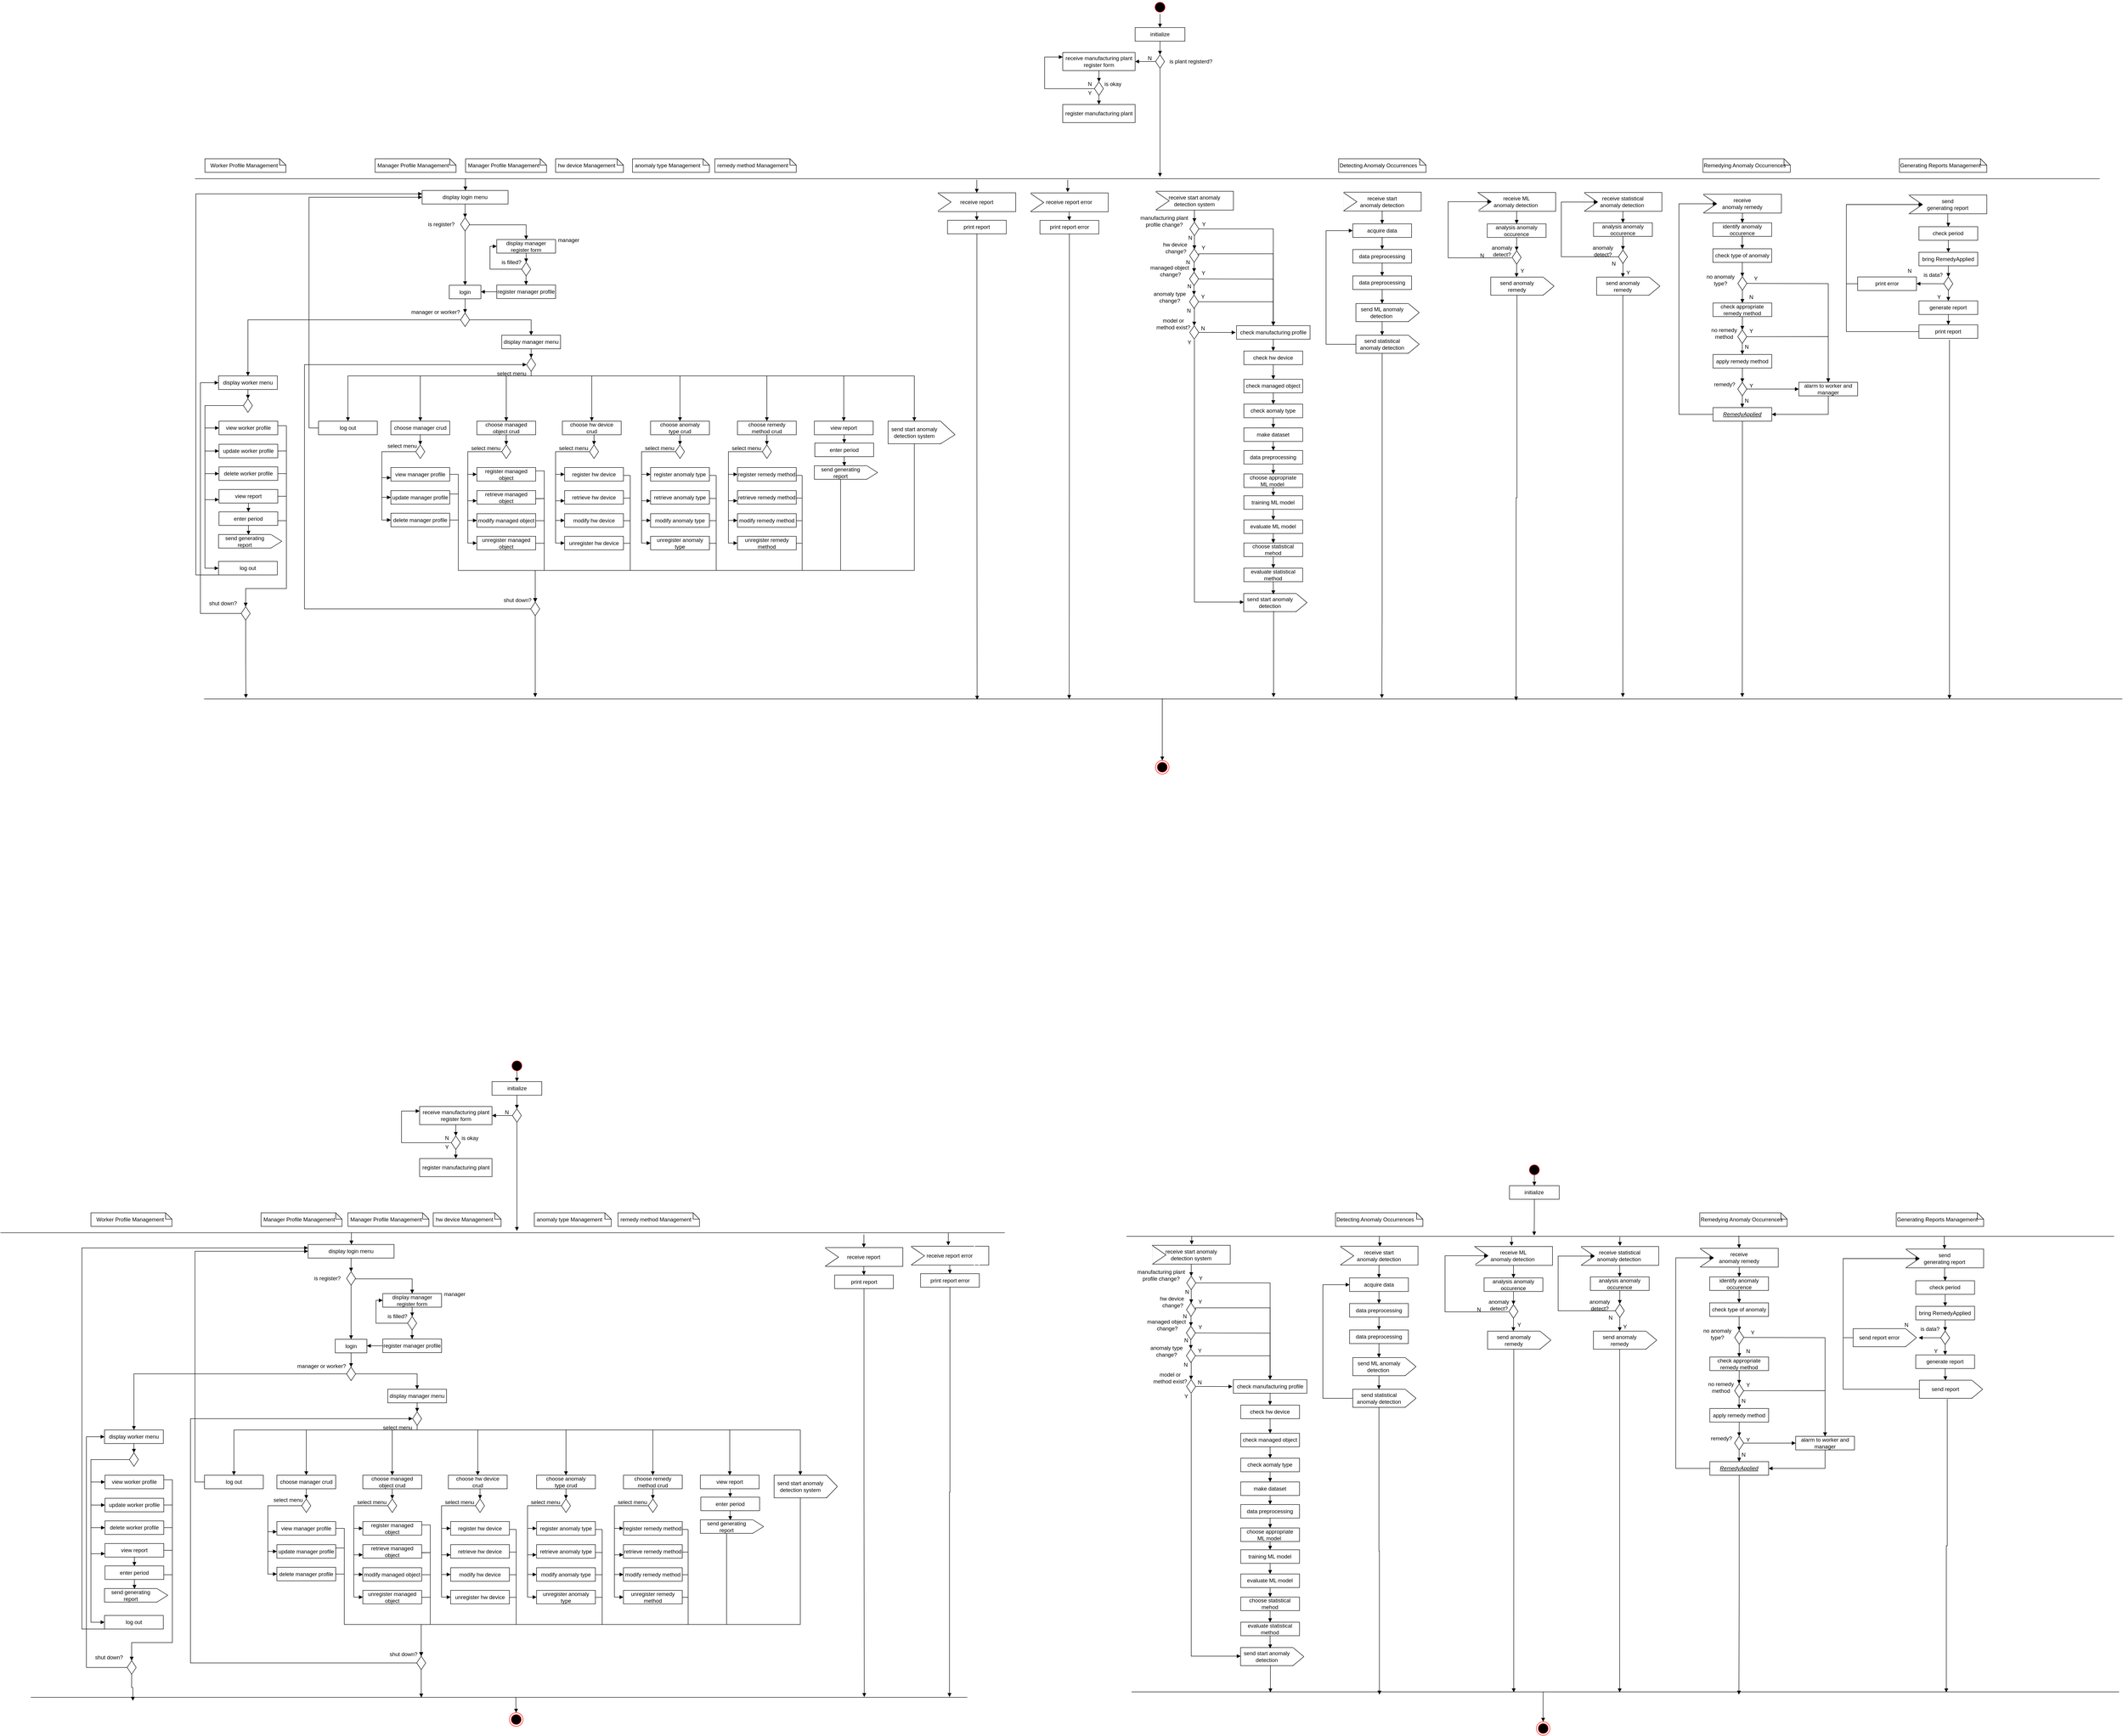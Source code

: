 <mxfile version="21.1.6" type="github">
  <diagram name="Page-1" id="0783ab3e-0a74-02c8-0abd-f7b4e66b4bec">
    <mxGraphModel dx="7800" dy="4815" grid="1" gridSize="10" guides="1" tooltips="1" connect="1" arrows="1" fold="1" page="1" pageScale="1" pageWidth="850" pageHeight="1100" background="none" math="0" shadow="0">
      <root>
        <mxCell id="0" />
        <mxCell id="1" parent="0" />
        <mxCell id="o4eWTq-BV1PpkTGMYe8c-1" value="" style="line;strokeWidth=1;fillColor=none;align=left;verticalAlign=middle;spacingTop=-1;spacingLeft=3;spacingRight=3;rotatable=0;labelPosition=right;points=[];portConstraint=eastwest;strokeColor=inherit;" parent="1" vertex="1">
          <mxGeometry x="-2110" y="-870" width="4210" height="8" as="geometry" />
        </mxCell>
        <mxCell id="o4eWTq-BV1PpkTGMYe8c-42" value="" style="line;strokeWidth=1;fillColor=none;align=left;verticalAlign=middle;spacingTop=-1;spacingLeft=3;spacingRight=3;rotatable=0;labelPosition=right;points=[];portConstraint=eastwest;strokeColor=inherit;" parent="1" vertex="1">
          <mxGeometry x="-2090" y="280" width="4240" height="8" as="geometry" />
        </mxCell>
        <mxCell id="o4eWTq-BV1PpkTGMYe8c-76" value="" style="ellipse;html=1;shape=startState;fillColor=#000000;strokeColor=#ff0000;" parent="1" vertex="1">
          <mxGeometry x="8" y="-1260" width="30" height="30" as="geometry" />
        </mxCell>
        <mxCell id="o4eWTq-BV1PpkTGMYe8c-78" value="" style="ellipse;html=1;shape=endState;fillColor=#000000;strokeColor=#ff0000;" parent="1" vertex="1">
          <mxGeometry x="13" y="420" width="30" height="30" as="geometry" />
        </mxCell>
        <mxCell id="ijbx-1r0AyTPYO9ze0CY-6" value="" style="group" parent="1" vertex="1" connectable="0">
          <mxGeometry x="-5" y="-828.15" width="206.12" height="108.15" as="geometry" />
        </mxCell>
        <mxCell id="ijbx-1r0AyTPYO9ze0CY-7" value="" style="group" parent="ijbx-1r0AyTPYO9ze0CY-6" vertex="1" connectable="0">
          <mxGeometry x="17.77" y="-10" width="188.35" height="88.15" as="geometry" />
        </mxCell>
        <mxCell id="ijbx-1r0AyTPYO9ze0CY-412" value="" style="group" parent="ijbx-1r0AyTPYO9ze0CY-7" vertex="1" connectable="0">
          <mxGeometry x="-15.039" y="-3.849" width="203.389" height="48.432" as="geometry" />
        </mxCell>
        <mxCell id="ijbx-1r0AyTPYO9ze0CY-8" value="receive start anomaly &lt;br&gt;detection system" style="rounded=0;whiteSpace=wrap;html=1;" parent="ijbx-1r0AyTPYO9ze0CY-412" vertex="1">
          <mxGeometry x="15.037" y="3.85" width="172.463" height="41.59" as="geometry" />
        </mxCell>
        <mxCell id="ijbx-1r0AyTPYO9ze0CY-14" value="" style="triangle;whiteSpace=wrap;html=1;" parent="ijbx-1r0AyTPYO9ze0CY-412" vertex="1">
          <mxGeometry x="15.4" y="4.542" width="30.079" height="40.893" as="geometry" />
        </mxCell>
        <mxCell id="ijbx-1r0AyTPYO9ze0CY-15" value="" style="line;strokeWidth=2;direction=south;html=1;perimeter=backbonePerimeter;points=[];outlineConnect=0;strokeColor=#ffffff;" parent="ijbx-1r0AyTPYO9ze0CY-412" vertex="1">
          <mxGeometry width="30.078" height="48.432" as="geometry" />
        </mxCell>
        <mxCell id="ijbx-1r0AyTPYO9ze0CY-584" value="manufacturing plant profile change?" style="text;html=1;strokeColor=none;fillColor=none;align=center;verticalAlign=middle;whiteSpace=wrap;rounded=0;" parent="ijbx-1r0AyTPYO9ze0CY-7" vertex="1">
          <mxGeometry x="-42.77" y="51.12" width="125.47" height="30" as="geometry" />
        </mxCell>
        <mxCell id="ijbx-1r0AyTPYO9ze0CY-671" value="Y" style="text;html=1;strokeColor=none;fillColor=none;align=center;verticalAlign=middle;whiteSpace=wrap;rounded=0;" parent="ijbx-1r0AyTPYO9ze0CY-7" vertex="1">
          <mxGeometry x="97.23" y="58.15" width="20" height="30" as="geometry" />
        </mxCell>
        <mxCell id="ijbx-1r0AyTPYO9ze0CY-568" value="" style="rhombus;whiteSpace=wrap;html=1;" parent="ijbx-1r0AyTPYO9ze0CY-6" vertex="1">
          <mxGeometry x="94.0" y="58.15" width="20" height="30" as="geometry" />
        </mxCell>
        <mxCell id="ijbx-1r0AyTPYO9ze0CY-576" value="" style="html=1;verticalAlign=bottom;endArrow=block;edgeStyle=elbowEdgeStyle;elbow=vertical;curved=0;rounded=0;entryX=0.5;entryY=0;entryDx=0;entryDy=0;exitX=0.5;exitY=1;exitDx=0;exitDy=0;" parent="ijbx-1r0AyTPYO9ze0CY-6" source="ijbx-1r0AyTPYO9ze0CY-8" target="ijbx-1r0AyTPYO9ze0CY-568" edge="1">
          <mxGeometry x="-0.002" width="80" relative="1" as="geometry">
            <mxPoint x="109" y="312.15" as="sourcePoint" />
            <mxPoint x="109" y="344.15" as="targetPoint" />
            <mxPoint as="offset" />
          </mxGeometry>
        </mxCell>
        <mxCell id="ijbx-1r0AyTPYO9ze0CY-676" value="N" style="text;html=1;strokeColor=none;fillColor=none;align=center;verticalAlign=middle;whiteSpace=wrap;rounded=0;" parent="ijbx-1r0AyTPYO9ze0CY-6" vertex="1">
          <mxGeometry x="85" y="78.15" width="20" height="30" as="geometry" />
        </mxCell>
        <mxCell id="ijbx-1r0AyTPYO9ze0CY-90" value="is plant registerd?" style="text;strokeColor=none;fillColor=none;align=left;verticalAlign=middle;spacingLeft=4;spacingRight=4;overflow=hidden;points=[[0,0.5],[1,0.5]];portConstraint=eastwest;rotatable=0;whiteSpace=wrap;html=1;" parent="1" vertex="1">
          <mxGeometry x="38" y="-1140" width="145" height="30" as="geometry" />
        </mxCell>
        <mxCell id="ijbx-1r0AyTPYO9ze0CY-91" value="initialize" style="html=1;whiteSpace=wrap;" parent="1" vertex="1">
          <mxGeometry x="-32" y="-1200" width="110" height="30" as="geometry" />
        </mxCell>
        <mxCell id="ijbx-1r0AyTPYO9ze0CY-104" value="" style="rhombus;whiteSpace=wrap;html=1;" parent="1" vertex="1">
          <mxGeometry x="13" y="-1140" width="20" height="30" as="geometry" />
        </mxCell>
        <mxCell id="ijbx-1r0AyTPYO9ze0CY-109" value="" style="html=1;verticalAlign=bottom;endArrow=block;edgeStyle=elbowEdgeStyle;elbow=vertical;curved=0;rounded=0;exitX=0.5;exitY=1;exitDx=0;exitDy=0;entryX=0.5;entryY=0;entryDx=0;entryDy=0;" parent="1" source="ijbx-1r0AyTPYO9ze0CY-91" target="ijbx-1r0AyTPYO9ze0CY-104" edge="1">
          <mxGeometry x="-0.002" width="80" relative="1" as="geometry">
            <mxPoint x="-155" y="-856" as="sourcePoint" />
            <mxPoint x="-62" y="-990" as="targetPoint" />
            <mxPoint as="offset" />
          </mxGeometry>
        </mxCell>
        <mxCell id="ijbx-1r0AyTPYO9ze0CY-110" value="" style="html=1;verticalAlign=bottom;endArrow=block;edgeStyle=elbowEdgeStyle;elbow=vertical;curved=0;rounded=0;exitX=0.5;exitY=1;exitDx=0;exitDy=0;entryX=0.5;entryY=0;entryDx=0;entryDy=0;" parent="1" source="o4eWTq-BV1PpkTGMYe8c-76" target="ijbx-1r0AyTPYO9ze0CY-91" edge="1">
          <mxGeometry x="-0.002" width="80" relative="1" as="geometry">
            <mxPoint x="33" y="-1160" as="sourcePoint" />
            <mxPoint x="33" y="-1130" as="targetPoint" />
            <mxPoint as="offset" />
          </mxGeometry>
        </mxCell>
        <mxCell id="ijbx-1r0AyTPYO9ze0CY-111" value="receive manufacturing plant register form" style="html=1;whiteSpace=wrap;" parent="1" vertex="1">
          <mxGeometry x="-192" y="-1145" width="160" height="40" as="geometry" />
        </mxCell>
        <mxCell id="ijbx-1r0AyTPYO9ze0CY-112" value="" style="html=1;verticalAlign=bottom;endArrow=block;edgeStyle=elbowEdgeStyle;elbow=vertical;curved=0;rounded=0;exitX=0;exitY=0.5;exitDx=0;exitDy=0;entryX=1;entryY=0.5;entryDx=0;entryDy=0;" parent="1" source="ijbx-1r0AyTPYO9ze0CY-104" target="ijbx-1r0AyTPYO9ze0CY-111" edge="1">
          <mxGeometry x="-0.002" width="80" relative="1" as="geometry">
            <mxPoint x="33" y="-1160" as="sourcePoint" />
            <mxPoint x="33" y="-1130" as="targetPoint" />
            <mxPoint as="offset" />
          </mxGeometry>
        </mxCell>
        <mxCell id="ijbx-1r0AyTPYO9ze0CY-113" value="" style="rhombus;whiteSpace=wrap;html=1;" parent="1" vertex="1">
          <mxGeometry x="-122" y="-1080" width="20" height="30" as="geometry" />
        </mxCell>
        <mxCell id="ijbx-1r0AyTPYO9ze0CY-114" value="" style="html=1;verticalAlign=bottom;endArrow=block;edgeStyle=elbowEdgeStyle;elbow=vertical;curved=0;rounded=0;exitX=0.5;exitY=1;exitDx=0;exitDy=0;entryX=0.5;entryY=0;entryDx=0;entryDy=0;" parent="1" source="ijbx-1r0AyTPYO9ze0CY-111" target="ijbx-1r0AyTPYO9ze0CY-113" edge="1">
          <mxGeometry x="-0.002" width="80" relative="1" as="geometry">
            <mxPoint x="23" y="-1115" as="sourcePoint" />
            <mxPoint x="-22" y="-1115" as="targetPoint" />
            <mxPoint as="offset" />
          </mxGeometry>
        </mxCell>
        <mxCell id="ijbx-1r0AyTPYO9ze0CY-115" value="" style="html=1;verticalAlign=bottom;endArrow=block;edgeStyle=elbowEdgeStyle;elbow=vertical;curved=0;rounded=0;exitX=0;exitY=0.5;exitDx=0;exitDy=0;entryX=0;entryY=0.25;entryDx=0;entryDy=0;" parent="1" source="ijbx-1r0AyTPYO9ze0CY-113" target="ijbx-1r0AyTPYO9ze0CY-111" edge="1">
          <mxGeometry x="-0.002" width="80" relative="1" as="geometry">
            <mxPoint x="-102" y="-1095" as="sourcePoint" />
            <mxPoint x="-102" y="-1070" as="targetPoint" />
            <mxPoint as="offset" />
            <Array as="points">
              <mxPoint x="-232" y="-1070" />
              <mxPoint x="-162" y="-1070" />
            </Array>
          </mxGeometry>
        </mxCell>
        <mxCell id="ijbx-1r0AyTPYO9ze0CY-116" value="is okay" style="text;html=1;strokeColor=none;fillColor=none;align=center;verticalAlign=middle;whiteSpace=wrap;rounded=0;" parent="1" vertex="1">
          <mxGeometry x="-111" y="-1090" width="60" height="30" as="geometry" />
        </mxCell>
        <mxCell id="ijbx-1r0AyTPYO9ze0CY-117" value="N" style="text;html=1;strokeColor=none;fillColor=none;align=center;verticalAlign=middle;whiteSpace=wrap;rounded=0;" parent="1" vertex="1">
          <mxGeometry x="-162" y="-1090" width="60" height="30" as="geometry" />
        </mxCell>
        <mxCell id="ijbx-1r0AyTPYO9ze0CY-118" value="Y" style="text;html=1;strokeColor=none;fillColor=none;align=center;verticalAlign=middle;whiteSpace=wrap;rounded=0;" parent="1" vertex="1">
          <mxGeometry x="-162" y="-1070" width="60" height="30" as="geometry" />
        </mxCell>
        <mxCell id="ijbx-1r0AyTPYO9ze0CY-119" value="register manufacturing plant" style="html=1;whiteSpace=wrap;" parent="1" vertex="1">
          <mxGeometry x="-192" y="-1030" width="160" height="40" as="geometry" />
        </mxCell>
        <mxCell id="ijbx-1r0AyTPYO9ze0CY-120" value="" style="html=1;verticalAlign=bottom;endArrow=block;edgeStyle=elbowEdgeStyle;elbow=vertical;curved=0;rounded=0;entryX=0.5;entryY=0;entryDx=0;entryDy=0;" parent="1" target="ijbx-1r0AyTPYO9ze0CY-119" edge="1">
          <mxGeometry x="-0.002" width="80" relative="1" as="geometry">
            <mxPoint x="-112" y="-1050" as="sourcePoint" />
            <mxPoint x="-102" y="-1070" as="targetPoint" />
            <mxPoint as="offset" />
          </mxGeometry>
        </mxCell>
        <mxCell id="ijbx-1r0AyTPYO9ze0CY-121" value="N" style="text;html=1;strokeColor=none;fillColor=none;align=center;verticalAlign=middle;whiteSpace=wrap;rounded=0;" parent="1" vertex="1">
          <mxGeometry x="-17" y="-1145" width="35" height="25" as="geometry" />
        </mxCell>
        <mxCell id="ijbx-1r0AyTPYO9ze0CY-123" value="" style="html=1;verticalAlign=bottom;endArrow=block;edgeStyle=elbowEdgeStyle;elbow=vertical;curved=0;rounded=0;" parent="1" edge="1">
          <mxGeometry x="-0.002" width="80" relative="1" as="geometry">
            <mxPoint x="23" y="-1110" as="sourcePoint" />
            <mxPoint x="23" y="-870" as="targetPoint" />
            <mxPoint as="offset" />
          </mxGeometry>
        </mxCell>
        <mxCell id="ijbx-1r0AyTPYO9ze0CY-162" value="display login menu" style="html=1;whiteSpace=wrap;" parent="1" vertex="1">
          <mxGeometry x="-1608" y="-840" width="190" height="30" as="geometry" />
        </mxCell>
        <mxCell id="ijbx-1r0AyTPYO9ze0CY-163" value="" style="html=1;verticalAlign=bottom;endArrow=block;edgeStyle=elbowEdgeStyle;elbow=vertical;curved=0;rounded=0;exitX=0.195;exitY=0.512;exitDx=0;exitDy=0;exitPerimeter=0;entryX=0.5;entryY=0;entryDx=0;entryDy=0;" parent="1" target="ijbx-1r0AyTPYO9ze0CY-162" edge="1">
          <mxGeometry x="-0.002" width="80" relative="1" as="geometry">
            <mxPoint x="-1512.25" y="-865.904" as="sourcePoint" />
            <mxPoint x="-554" y="-830" as="targetPoint" />
            <mxPoint as="offset" />
            <Array as="points">
              <mxPoint x="-1508" y="-840" />
              <mxPoint x="-1508" y="-850" />
            </Array>
          </mxGeometry>
        </mxCell>
        <mxCell id="ijbx-1r0AyTPYO9ze0CY-164" value="" style="html=1;verticalAlign=bottom;endArrow=block;edgeStyle=elbowEdgeStyle;elbow=vertical;curved=0;rounded=0;exitX=0.5;exitY=1;exitDx=0;exitDy=0;entryX=0.5;entryY=0;entryDx=0;entryDy=0;" parent="1" source="ijbx-1r0AyTPYO9ze0CY-162" target="ijbx-1r0AyTPYO9ze0CY-169" edge="1">
          <mxGeometry x="-0.002" width="80" relative="1" as="geometry">
            <mxPoint x="-1502" y="-856" as="sourcePoint" />
            <mxPoint x="-1513" y="-790" as="targetPoint" />
            <mxPoint as="offset" />
            <Array as="points" />
          </mxGeometry>
        </mxCell>
        <mxCell id="ijbx-1r0AyTPYO9ze0CY-165" value="login" style="html=1;whiteSpace=wrap;" parent="1" vertex="1">
          <mxGeometry x="-1548" y="-630.5" width="70" height="30" as="geometry" />
        </mxCell>
        <mxCell id="ijbx-1r0AyTPYO9ze0CY-166" value="" style="html=1;verticalAlign=bottom;endArrow=block;edgeStyle=elbowEdgeStyle;elbow=vertical;curved=0;rounded=0;entryX=0.5;entryY=0;entryDx=0;entryDy=0;exitX=0.5;exitY=1;exitDx=0;exitDy=0;" parent="1" source="ijbx-1r0AyTPYO9ze0CY-169" target="ijbx-1r0AyTPYO9ze0CY-165" edge="1">
          <mxGeometry x="-0.002" width="80" relative="1" as="geometry">
            <mxPoint x="-1513" y="-740" as="sourcePoint" />
            <mxPoint x="-1503" y="-780" as="targetPoint" />
            <mxPoint as="offset" />
            <Array as="points" />
          </mxGeometry>
        </mxCell>
        <mxCell id="ijbx-1r0AyTPYO9ze0CY-167" value="is register?" style="text;html=1;strokeColor=none;fillColor=none;align=center;verticalAlign=middle;whiteSpace=wrap;rounded=0;" parent="1" vertex="1">
          <mxGeometry x="-1598" y="-780" width="65" height="30" as="geometry" />
        </mxCell>
        <mxCell id="ijbx-1r0AyTPYO9ze0CY-168" value="" style="html=1;verticalAlign=bottom;endArrow=block;edgeStyle=elbowEdgeStyle;elbow=vertical;curved=0;rounded=0;entryX=0.5;entryY=0;entryDx=0;entryDy=0;" parent="1" target="ijbx-1r0AyTPYO9ze0CY-174" edge="1">
          <mxGeometry x="-0.002" width="80" relative="1" as="geometry">
            <mxPoint x="-1508" y="-764" as="sourcePoint" />
            <mxPoint x="-1388" y="-765" as="targetPoint" />
            <mxPoint as="offset" />
            <Array as="points">
              <mxPoint x="-1438" y="-764" />
            </Array>
          </mxGeometry>
        </mxCell>
        <mxCell id="ijbx-1r0AyTPYO9ze0CY-169" value="" style="rhombus;whiteSpace=wrap;html=1;" parent="1" vertex="1">
          <mxGeometry x="-1523" y="-780" width="20" height="30" as="geometry" />
        </mxCell>
        <mxCell id="ijbx-1r0AyTPYO9ze0CY-174" value="display manager register form" style="html=1;whiteSpace=wrap;" parent="1" vertex="1">
          <mxGeometry x="-1443" y="-731.5" width="130" height="30" as="geometry" />
        </mxCell>
        <mxCell id="ijbx-1r0AyTPYO9ze0CY-175" value="register manager profile" style="html=1;whiteSpace=wrap;" parent="1" vertex="1">
          <mxGeometry x="-1443" y="-631" width="130" height="30" as="geometry" />
        </mxCell>
        <mxCell id="ijbx-1r0AyTPYO9ze0CY-176" value="" style="rhombus;whiteSpace=wrap;html=1;" parent="1" vertex="1">
          <mxGeometry x="-1388" y="-681" width="20" height="30" as="geometry" />
        </mxCell>
        <mxCell id="ijbx-1r0AyTPYO9ze0CY-177" value="is filled?" style="text;html=1;strokeColor=none;fillColor=none;align=center;verticalAlign=middle;whiteSpace=wrap;rounded=0;" parent="1" vertex="1">
          <mxGeometry x="-1443" y="-691" width="65" height="20" as="geometry" />
        </mxCell>
        <mxCell id="ijbx-1r0AyTPYO9ze0CY-178" value="" style="html=1;verticalAlign=bottom;endArrow=block;edgeStyle=elbowEdgeStyle;elbow=vertical;curved=0;rounded=0;exitX=0.5;exitY=1;exitDx=0;exitDy=0;entryX=0.5;entryY=0;entryDx=0;entryDy=0;" parent="1" source="ijbx-1r0AyTPYO9ze0CY-174" target="ijbx-1r0AyTPYO9ze0CY-176" edge="1">
          <mxGeometry x="-0.002" width="80" relative="1" as="geometry">
            <mxPoint x="-1503" y="-971" as="sourcePoint" />
            <mxPoint x="-1379" y="-681" as="targetPoint" />
            <mxPoint as="offset" />
            <Array as="points" />
          </mxGeometry>
        </mxCell>
        <mxCell id="ijbx-1r0AyTPYO9ze0CY-179" value="" style="html=1;verticalAlign=bottom;endArrow=block;edgeStyle=elbowEdgeStyle;elbow=vertical;curved=0;rounded=0;exitX=0.487;exitY=0.949;exitDx=0;exitDy=0;entryX=0.5;entryY=0;entryDx=0;entryDy=0;exitPerimeter=0;" parent="1" source="ijbx-1r0AyTPYO9ze0CY-176" target="ijbx-1r0AyTPYO9ze0CY-175" edge="1">
          <mxGeometry x="-0.002" width="80" relative="1" as="geometry">
            <mxPoint x="-1368" y="-691" as="sourcePoint" />
            <mxPoint x="-1368" y="-671" as="targetPoint" />
            <mxPoint as="offset" />
            <Array as="points" />
          </mxGeometry>
        </mxCell>
        <mxCell id="ijbx-1r0AyTPYO9ze0CY-180" value="" style="html=1;verticalAlign=bottom;endArrow=block;edgeStyle=elbowEdgeStyle;elbow=vertical;curved=0;rounded=0;exitX=0;exitY=0.5;exitDx=0;exitDy=0;entryX=0;entryY=0.5;entryDx=0;entryDy=0;" parent="1" source="ijbx-1r0AyTPYO9ze0CY-176" target="ijbx-1r0AyTPYO9ze0CY-174" edge="1">
          <mxGeometry x="-0.002" width="80" relative="1" as="geometry">
            <mxPoint x="-1368" y="-643" as="sourcePoint" />
            <mxPoint x="-1368" y="-621" as="targetPoint" />
            <mxPoint as="offset" />
            <Array as="points">
              <mxPoint x="-1458" y="-691" />
              <mxPoint x="-1418" y="-661" />
            </Array>
          </mxGeometry>
        </mxCell>
        <mxCell id="ijbx-1r0AyTPYO9ze0CY-189" value="manager" style="text;html=1;strokeColor=none;fillColor=none;align=center;verticalAlign=middle;whiteSpace=wrap;rounded=0;" parent="1" vertex="1">
          <mxGeometry x="-1304" y="-740" width="40" height="20" as="geometry" />
        </mxCell>
        <mxCell id="ijbx-1r0AyTPYO9ze0CY-192" value="" style="html=1;verticalAlign=bottom;endArrow=block;edgeStyle=elbowEdgeStyle;elbow=vertical;curved=0;rounded=0;exitX=0;exitY=0.5;exitDx=0;exitDy=0;" parent="1" source="ijbx-1r0AyTPYO9ze0CY-175" edge="1">
          <mxGeometry x="-0.002" width="80" relative="1" as="geometry">
            <mxPoint x="-1503" y="-740" as="sourcePoint" />
            <mxPoint x="-1478" y="-616" as="targetPoint" />
            <mxPoint as="offset" />
            <Array as="points" />
          </mxGeometry>
        </mxCell>
        <mxCell id="ijbx-1r0AyTPYO9ze0CY-193" value="" style="rhombus;whiteSpace=wrap;html=1;" parent="1" vertex="1">
          <mxGeometry x="-1523" y="-569" width="20" height="30" as="geometry" />
        </mxCell>
        <mxCell id="ijbx-1r0AyTPYO9ze0CY-194" value="" style="html=1;verticalAlign=bottom;endArrow=block;edgeStyle=elbowEdgeStyle;elbow=vertical;curved=0;rounded=0;entryX=0.5;entryY=0;entryDx=0;entryDy=0;" parent="1" target="ijbx-1r0AyTPYO9ze0CY-193" edge="1">
          <mxGeometry x="-0.002" width="80" relative="1" as="geometry">
            <mxPoint x="-1513" y="-600" as="sourcePoint" />
            <mxPoint x="-1503" y="-770" as="targetPoint" />
            <mxPoint as="offset" />
            <Array as="points" />
          </mxGeometry>
        </mxCell>
        <mxCell id="ijbx-1r0AyTPYO9ze0CY-196" value="manager or worker?" style="text;html=1;strokeColor=none;fillColor=none;align=center;verticalAlign=middle;whiteSpace=wrap;rounded=0;" parent="1" vertex="1">
          <mxGeometry x="-1633" y="-586" width="110" height="30" as="geometry" />
        </mxCell>
        <mxCell id="ijbx-1r0AyTPYO9ze0CY-198" value="display manager menu" style="html=1;whiteSpace=wrap;" parent="1" vertex="1">
          <mxGeometry x="-1432" y="-520" width="130" height="30" as="geometry" />
        </mxCell>
        <mxCell id="ijbx-1r0AyTPYO9ze0CY-199" value="" style="html=1;verticalAlign=bottom;endArrow=block;edgeStyle=elbowEdgeStyle;elbow=vertical;curved=0;rounded=0;exitX=0;exitY=0.5;exitDx=0;exitDy=0;entryX=0.5;entryY=0;entryDx=0;entryDy=0;" parent="1" source="ijbx-1r0AyTPYO9ze0CY-193" target="ijbx-1r0AyTPYO9ze0CY-197" edge="1">
          <mxGeometry x="-0.002" width="80" relative="1" as="geometry">
            <mxPoint x="-1503" y="-590" as="sourcePoint" />
            <mxPoint x="-1503" y="-559" as="targetPoint" />
            <mxPoint as="offset" />
            <Array as="points">
              <mxPoint x="-1568" y="-554" />
            </Array>
          </mxGeometry>
        </mxCell>
        <mxCell id="ijbx-1r0AyTPYO9ze0CY-200" value="" style="html=1;verticalAlign=bottom;endArrow=block;edgeStyle=elbowEdgeStyle;elbow=vertical;curved=0;rounded=0;exitX=1;exitY=0.5;exitDx=0;exitDy=0;entryX=0.5;entryY=0;entryDx=0;entryDy=0;" parent="1" source="ijbx-1r0AyTPYO9ze0CY-193" target="ijbx-1r0AyTPYO9ze0CY-198" edge="1">
          <mxGeometry x="-0.002" width="80" relative="1" as="geometry">
            <mxPoint x="-1503" y="-529" as="sourcePoint" />
            <mxPoint x="-1603" y="-490" as="targetPoint" />
            <mxPoint as="offset" />
            <Array as="points">
              <mxPoint x="-1458" y="-554" />
            </Array>
          </mxGeometry>
        </mxCell>
        <mxCell id="ijbx-1r0AyTPYO9ze0CY-220" value="" style="rhombus;whiteSpace=wrap;html=1;" parent="1" vertex="1">
          <mxGeometry x="-1377" y="-470" width="20" height="30" as="geometry" />
        </mxCell>
        <mxCell id="ijbx-1r0AyTPYO9ze0CY-221" value="" style="html=1;verticalAlign=bottom;endArrow=block;edgeStyle=elbowEdgeStyle;elbow=vertical;curved=0;rounded=0;entryX=0.5;entryY=0;entryDx=0;entryDy=0;" parent="1" target="ijbx-1r0AyTPYO9ze0CY-220" edge="1">
          <mxGeometry x="-0.002" width="80" relative="1" as="geometry">
            <mxPoint x="-1367" y="-490" as="sourcePoint" />
            <mxPoint x="-1257" y="-579" as="targetPoint" />
            <mxPoint as="offset" />
            <Array as="points" />
          </mxGeometry>
        </mxCell>
        <mxCell id="ijbx-1r0AyTPYO9ze0CY-244" value="view report" style="html=1;whiteSpace=wrap;" parent="1" vertex="1">
          <mxGeometry x="-741" y="-330" width="130" height="30" as="geometry" />
        </mxCell>
        <mxCell id="ijbx-1r0AyTPYO9ze0CY-248" value="" style="html=1;verticalAlign=bottom;endArrow=block;edgeStyle=elbowEdgeStyle;elbow=vertical;curved=0;rounded=0;exitX=0.5;exitY=1;exitDx=0;exitDy=0;entryX=0.5;entryY=0;entryDx=0;entryDy=0;" parent="1" source="ijbx-1r0AyTPYO9ze0CY-220" target="ijbx-1r0AyTPYO9ze0CY-239" edge="1">
          <mxGeometry x="-0.002" width="80" relative="1" as="geometry">
            <mxPoint x="-1452" y="-544" as="sourcePoint" />
            <mxPoint x="-1357" y="-510" as="targetPoint" />
            <mxPoint as="offset" />
            <Array as="points">
              <mxPoint x="-1547" y="-430" />
            </Array>
          </mxGeometry>
        </mxCell>
        <mxCell id="ijbx-1r0AyTPYO9ze0CY-251" value="select menu" style="text;html=1;strokeColor=none;fillColor=none;align=center;verticalAlign=middle;whiteSpace=wrap;rounded=0;" parent="1" vertex="1">
          <mxGeometry x="-1455.5" y="-440" width="90" height="10.5" as="geometry" />
        </mxCell>
        <mxCell id="ijbx-1r0AyTPYO9ze0CY-293" value="select menu" style="text;html=1;strokeColor=none;fillColor=none;align=center;verticalAlign=middle;whiteSpace=wrap;rounded=0;" parent="1" vertex="1">
          <mxGeometry x="-1128" y="-280.5" width="90" height="20.5" as="geometry" />
        </mxCell>
        <mxCell id="ijbx-1r0AyTPYO9ze0CY-307" value="" style="group" parent="1" vertex="1" connectable="0">
          <mxGeometry x="-741" y="-231.5" width="140" height="30" as="geometry" />
        </mxCell>
        <mxCell id="ijbx-1r0AyTPYO9ze0CY-308" value="send generating report" style="rounded=0;whiteSpace=wrap;html=1;" parent="ijbx-1r0AyTPYO9ze0CY-307" vertex="1">
          <mxGeometry width="115.862" height="30" as="geometry" />
        </mxCell>
        <mxCell id="ijbx-1r0AyTPYO9ze0CY-309" value="" style="endArrow=none;html=1;rounded=0;entryX=1;entryY=0;entryDx=0;entryDy=0;" parent="ijbx-1r0AyTPYO9ze0CY-307" target="ijbx-1r0AyTPYO9ze0CY-308" edge="1">
          <mxGeometry width="50" height="50" relative="1" as="geometry">
            <mxPoint x="140" y="15" as="sourcePoint" />
            <mxPoint x="62.759" y="-10" as="targetPoint" />
          </mxGeometry>
        </mxCell>
        <mxCell id="ijbx-1r0AyTPYO9ze0CY-310" value="" style="endArrow=none;html=1;rounded=0;entryX=1;entryY=1;entryDx=0;entryDy=0;" parent="ijbx-1r0AyTPYO9ze0CY-307" target="ijbx-1r0AyTPYO9ze0CY-308" edge="1">
          <mxGeometry width="50" height="50" relative="1" as="geometry">
            <mxPoint x="140" y="15" as="sourcePoint" />
            <mxPoint x="123.586" y="5" as="targetPoint" />
          </mxGeometry>
        </mxCell>
        <mxCell id="ijbx-1r0AyTPYO9ze0CY-311" value="" style="endArrow=none;html=1;rounded=0;entryX=1;entryY=0;entryDx=0;entryDy=0;strokeColor=#ffffff;exitX=1;exitY=0.935;exitDx=0;exitDy=0;exitPerimeter=0;strokeWidth=2;" parent="ijbx-1r0AyTPYO9ze0CY-307" edge="1">
          <mxGeometry width="50" height="50" relative="1" as="geometry">
            <mxPoint x="115.862" y="29.05" as="sourcePoint" />
            <mxPoint x="115.862" y="0.5" as="targetPoint" />
          </mxGeometry>
        </mxCell>
        <mxCell id="ijbx-1r0AyTPYO9ze0CY-312" value="enter period" style="html=1;whiteSpace=wrap;" parent="1" vertex="1">
          <mxGeometry x="-740" y="-281.5" width="130" height="30" as="geometry" />
        </mxCell>
        <mxCell id="ijbx-1r0AyTPYO9ze0CY-313" value="" style="html=1;verticalAlign=bottom;endArrow=block;edgeStyle=elbowEdgeStyle;elbow=vertical;curved=0;rounded=0;entryX=0.5;entryY=0;entryDx=0;entryDy=0;exitX=0.5;exitY=1;exitDx=0;exitDy=0;" parent="1" target="ijbx-1r0AyTPYO9ze0CY-312" edge="1">
          <mxGeometry x="-0.002" width="80" relative="1" as="geometry">
            <mxPoint x="-675" y="-300.5" as="sourcePoint" />
            <mxPoint x="-665" y="-520.5" as="targetPoint" />
            <mxPoint as="offset" />
            <Array as="points" />
          </mxGeometry>
        </mxCell>
        <mxCell id="ijbx-1r0AyTPYO9ze0CY-314" value="" style="html=1;verticalAlign=bottom;endArrow=block;edgeStyle=elbowEdgeStyle;elbow=vertical;curved=0;rounded=0;entryX=0.573;entryY=0.02;entryDx=0;entryDy=0;exitX=0.5;exitY=1;exitDx=0;exitDy=0;entryPerimeter=0;" parent="1" source="ijbx-1r0AyTPYO9ze0CY-312" target="ijbx-1r0AyTPYO9ze0CY-308" edge="1">
          <mxGeometry x="-0.002" width="80" relative="1" as="geometry">
            <mxPoint x="-665" y="-290.5" as="sourcePoint" />
            <mxPoint x="-665" y="-271.5" as="targetPoint" />
            <mxPoint as="offset" />
            <Array as="points">
              <mxPoint x="-680" y="-241.5" />
            </Array>
          </mxGeometry>
        </mxCell>
        <mxCell id="ijbx-1r0AyTPYO9ze0CY-316" value="" style="group" parent="1" vertex="1" connectable="0">
          <mxGeometry x="-936" y="-330" width="155" height="284.5" as="geometry" />
        </mxCell>
        <mxCell id="ijbx-1r0AyTPYO9ze0CY-242" value="choose remedy &lt;br&gt;method crud" style="html=1;whiteSpace=wrap;" parent="ijbx-1r0AyTPYO9ze0CY-316" vertex="1">
          <mxGeometry x="25" width="130" height="30" as="geometry" />
        </mxCell>
        <mxCell id="ijbx-1r0AyTPYO9ze0CY-296" value="retrieve remedy method" style="html=1;whiteSpace=wrap;" parent="ijbx-1r0AyTPYO9ze0CY-316" vertex="1">
          <mxGeometry x="25" y="153.5" width="130" height="30" as="geometry" />
        </mxCell>
        <mxCell id="ijbx-1r0AyTPYO9ze0CY-297" value="modify remedy method" style="html=1;whiteSpace=wrap;" parent="ijbx-1r0AyTPYO9ze0CY-316" vertex="1">
          <mxGeometry x="25" y="204.5" width="130" height="30" as="geometry" />
        </mxCell>
        <mxCell id="ijbx-1r0AyTPYO9ze0CY-298" value="unregister remedy method" style="html=1;whiteSpace=wrap;" parent="ijbx-1r0AyTPYO9ze0CY-316" vertex="1">
          <mxGeometry x="25" y="254.5" width="130" height="30" as="geometry" />
        </mxCell>
        <mxCell id="ijbx-1r0AyTPYO9ze0CY-299" value="" style="rhombus;whiteSpace=wrap;html=1;" parent="ijbx-1r0AyTPYO9ze0CY-316" vertex="1">
          <mxGeometry x="80" y="52.5" width="20" height="30" as="geometry" />
        </mxCell>
        <mxCell id="ijbx-1r0AyTPYO9ze0CY-300" value="" style="html=1;verticalAlign=bottom;endArrow=block;edgeStyle=elbowEdgeStyle;elbow=vertical;curved=0;rounded=0;entryX=0.5;entryY=0;entryDx=0;entryDy=0;exitX=0.5;exitY=1;exitDx=0;exitDy=0;" parent="ijbx-1r0AyTPYO9ze0CY-316" target="ijbx-1r0AyTPYO9ze0CY-299" edge="1">
          <mxGeometry x="-0.002" width="80" relative="1" as="geometry">
            <mxPoint x="90" y="30" as="sourcePoint" />
            <mxPoint x="465" y="-48" as="targetPoint" />
            <mxPoint as="offset" />
            <Array as="points" />
          </mxGeometry>
        </mxCell>
        <mxCell id="ijbx-1r0AyTPYO9ze0CY-301" value="" style="html=1;verticalAlign=bottom;endArrow=block;edgeStyle=elbowEdgeStyle;elbow=vertical;curved=0;rounded=0;entryX=0;entryY=0.75;entryDx=0;entryDy=0;exitX=0;exitY=0.5;exitDx=0;exitDy=0;" parent="ijbx-1r0AyTPYO9ze0CY-316" source="ijbx-1r0AyTPYO9ze0CY-299" target="ijbx-1r0AyTPYO9ze0CY-296" edge="1">
          <mxGeometry x="-0.002" width="80" relative="1" as="geometry">
            <mxPoint x="100" y="40" as="sourcePoint" />
            <mxPoint x="100" y="63" as="targetPoint" />
            <mxPoint as="offset" />
            <Array as="points">
              <mxPoint x="5" y="92" />
              <mxPoint x="55" y="68" />
            </Array>
          </mxGeometry>
        </mxCell>
        <mxCell id="ijbx-1r0AyTPYO9ze0CY-302" value="" style="html=1;verticalAlign=bottom;endArrow=block;edgeStyle=elbowEdgeStyle;elbow=vertical;curved=0;rounded=0;entryX=0;entryY=0.5;entryDx=0;entryDy=0;exitX=0;exitY=0.5;exitDx=0;exitDy=0;" parent="ijbx-1r0AyTPYO9ze0CY-316" source="ijbx-1r0AyTPYO9ze0CY-299" target="ijbx-1r0AyTPYO9ze0CY-297" edge="1">
          <mxGeometry x="-0.002" width="80" relative="1" as="geometry">
            <mxPoint x="90" y="78" as="sourcePoint" />
            <mxPoint x="35" y="135" as="targetPoint" />
            <mxPoint as="offset" />
            <Array as="points">
              <mxPoint x="5" y="120" />
              <mxPoint x="65" y="78" />
            </Array>
          </mxGeometry>
        </mxCell>
        <mxCell id="ijbx-1r0AyTPYO9ze0CY-303" value="" style="html=1;verticalAlign=bottom;endArrow=block;edgeStyle=elbowEdgeStyle;elbow=vertical;curved=0;rounded=0;entryX=0;entryY=0.5;entryDx=0;entryDy=0;exitX=0;exitY=0.5;exitDx=0;exitDy=0;" parent="ijbx-1r0AyTPYO9ze0CY-316" source="ijbx-1r0AyTPYO9ze0CY-299" target="ijbx-1r0AyTPYO9ze0CY-298" edge="1">
          <mxGeometry x="-0.002" width="80" relative="1" as="geometry">
            <mxPoint x="90" y="78" as="sourcePoint" />
            <mxPoint x="35" y="179" as="targetPoint" />
            <mxPoint as="offset" />
            <Array as="points">
              <mxPoint x="5" y="150" />
              <mxPoint x="55" y="68" />
              <mxPoint x="75" y="88" />
            </Array>
          </mxGeometry>
        </mxCell>
        <mxCell id="ijbx-1r0AyTPYO9ze0CY-304" value="select menu" style="text;html=1;strokeColor=none;fillColor=none;align=center;verticalAlign=middle;whiteSpace=wrap;rounded=0;" parent="ijbx-1r0AyTPYO9ze0CY-316" vertex="1">
          <mxGeometry y="49.5" width="90" height="20.5" as="geometry" />
        </mxCell>
        <mxCell id="ijbx-1r0AyTPYO9ze0CY-305" value="register remedy method" style="html=1;whiteSpace=wrap;" parent="ijbx-1r0AyTPYO9ze0CY-316" vertex="1">
          <mxGeometry x="25" y="102.5" width="130" height="30" as="geometry" />
        </mxCell>
        <mxCell id="ijbx-1r0AyTPYO9ze0CY-306" value="" style="html=1;verticalAlign=bottom;endArrow=block;edgeStyle=elbowEdgeStyle;elbow=vertical;curved=0;rounded=0;entryX=0;entryY=0.5;entryDx=0;entryDy=0;exitX=0;exitY=0.5;exitDx=0;exitDy=0;" parent="ijbx-1r0AyTPYO9ze0CY-316" source="ijbx-1r0AyTPYO9ze0CY-299" target="ijbx-1r0AyTPYO9ze0CY-305" edge="1">
          <mxGeometry x="-0.002" width="80" relative="1" as="geometry">
            <mxPoint x="90" y="78" as="sourcePoint" />
            <mxPoint x="35" y="186" as="targetPoint" />
            <mxPoint as="offset" />
            <Array as="points">
              <mxPoint x="5" y="90" />
              <mxPoint x="50" y="68" />
              <mxPoint x="65" y="78" />
            </Array>
          </mxGeometry>
        </mxCell>
        <mxCell id="ijbx-1r0AyTPYO9ze0CY-317" value="" style="group" parent="1" vertex="1" connectable="0">
          <mxGeometry x="-1123" y="-330" width="150" height="284.5" as="geometry" />
        </mxCell>
        <mxCell id="ijbx-1r0AyTPYO9ze0CY-241" value="choose anomaly &lt;br&gt;type crud" style="html=1;whiteSpace=wrap;" parent="ijbx-1r0AyTPYO9ze0CY-317" vertex="1">
          <mxGeometry x="20" width="130" height="30" as="geometry" />
        </mxCell>
        <mxCell id="ijbx-1r0AyTPYO9ze0CY-285" value="retrieve anomaly type" style="html=1;whiteSpace=wrap;" parent="ijbx-1r0AyTPYO9ze0CY-317" vertex="1">
          <mxGeometry x="20" y="153.5" width="130" height="30" as="geometry" />
        </mxCell>
        <mxCell id="ijbx-1r0AyTPYO9ze0CY-286" value="modify anomaly type" style="html=1;whiteSpace=wrap;" parent="ijbx-1r0AyTPYO9ze0CY-317" vertex="1">
          <mxGeometry x="20" y="204.5" width="130" height="30" as="geometry" />
        </mxCell>
        <mxCell id="ijbx-1r0AyTPYO9ze0CY-287" value="unregister anomaly type" style="html=1;whiteSpace=wrap;" parent="ijbx-1r0AyTPYO9ze0CY-317" vertex="1">
          <mxGeometry x="20" y="254.5" width="130" height="30" as="geometry" />
        </mxCell>
        <mxCell id="ijbx-1r0AyTPYO9ze0CY-288" value="" style="rhombus;whiteSpace=wrap;html=1;" parent="ijbx-1r0AyTPYO9ze0CY-317" vertex="1">
          <mxGeometry x="75" y="52.5" width="20" height="30" as="geometry" />
        </mxCell>
        <mxCell id="ijbx-1r0AyTPYO9ze0CY-289" value="" style="html=1;verticalAlign=bottom;endArrow=block;edgeStyle=elbowEdgeStyle;elbow=vertical;curved=0;rounded=0;entryX=0.5;entryY=0;entryDx=0;entryDy=0;exitX=0.5;exitY=1;exitDx=0;exitDy=0;" parent="ijbx-1r0AyTPYO9ze0CY-317" target="ijbx-1r0AyTPYO9ze0CY-288" edge="1">
          <mxGeometry x="-0.002" width="80" relative="1" as="geometry">
            <mxPoint x="85" y="30" as="sourcePoint" />
            <mxPoint x="460" y="-48" as="targetPoint" />
            <mxPoint as="offset" />
            <Array as="points" />
          </mxGeometry>
        </mxCell>
        <mxCell id="ijbx-1r0AyTPYO9ze0CY-290" value="" style="html=1;verticalAlign=bottom;endArrow=block;edgeStyle=elbowEdgeStyle;elbow=vertical;curved=0;rounded=0;entryX=0;entryY=0.75;entryDx=0;entryDy=0;exitX=0;exitY=0.5;exitDx=0;exitDy=0;" parent="ijbx-1r0AyTPYO9ze0CY-317" source="ijbx-1r0AyTPYO9ze0CY-288" target="ijbx-1r0AyTPYO9ze0CY-285" edge="1">
          <mxGeometry x="-0.002" width="80" relative="1" as="geometry">
            <mxPoint x="95" y="40" as="sourcePoint" />
            <mxPoint x="95" y="63" as="targetPoint" />
            <mxPoint as="offset" />
            <Array as="points">
              <mxPoint y="92" />
              <mxPoint x="50" y="68" />
            </Array>
          </mxGeometry>
        </mxCell>
        <mxCell id="ijbx-1r0AyTPYO9ze0CY-291" value="" style="html=1;verticalAlign=bottom;endArrow=block;edgeStyle=elbowEdgeStyle;elbow=vertical;curved=0;rounded=0;entryX=0;entryY=0.5;entryDx=0;entryDy=0;exitX=0;exitY=0.5;exitDx=0;exitDy=0;" parent="ijbx-1r0AyTPYO9ze0CY-317" source="ijbx-1r0AyTPYO9ze0CY-288" target="ijbx-1r0AyTPYO9ze0CY-286" edge="1">
          <mxGeometry x="-0.002" width="80" relative="1" as="geometry">
            <mxPoint x="85" y="78" as="sourcePoint" />
            <mxPoint x="30" y="135" as="targetPoint" />
            <mxPoint as="offset" />
            <Array as="points">
              <mxPoint y="120" />
              <mxPoint x="60" y="78" />
            </Array>
          </mxGeometry>
        </mxCell>
        <mxCell id="ijbx-1r0AyTPYO9ze0CY-292" value="" style="html=1;verticalAlign=bottom;endArrow=block;edgeStyle=elbowEdgeStyle;elbow=vertical;curved=0;rounded=0;entryX=0;entryY=0.5;entryDx=0;entryDy=0;exitX=0;exitY=0.5;exitDx=0;exitDy=0;" parent="ijbx-1r0AyTPYO9ze0CY-317" source="ijbx-1r0AyTPYO9ze0CY-288" target="ijbx-1r0AyTPYO9ze0CY-287" edge="1">
          <mxGeometry x="-0.002" width="80" relative="1" as="geometry">
            <mxPoint x="85" y="78" as="sourcePoint" />
            <mxPoint x="30" y="179" as="targetPoint" />
            <mxPoint as="offset" />
            <Array as="points">
              <mxPoint y="150" />
              <mxPoint x="50" y="68" />
              <mxPoint x="70" y="88" />
            </Array>
          </mxGeometry>
        </mxCell>
        <mxCell id="ijbx-1r0AyTPYO9ze0CY-294" value="register anomaly type" style="html=1;whiteSpace=wrap;" parent="ijbx-1r0AyTPYO9ze0CY-317" vertex="1">
          <mxGeometry x="20" y="102.5" width="130" height="30" as="geometry" />
        </mxCell>
        <mxCell id="ijbx-1r0AyTPYO9ze0CY-295" value="" style="html=1;verticalAlign=bottom;endArrow=block;edgeStyle=elbowEdgeStyle;elbow=vertical;curved=0;rounded=0;entryX=0;entryY=0.5;entryDx=0;entryDy=0;exitX=0;exitY=0.5;exitDx=0;exitDy=0;" parent="ijbx-1r0AyTPYO9ze0CY-317" source="ijbx-1r0AyTPYO9ze0CY-288" target="ijbx-1r0AyTPYO9ze0CY-294" edge="1">
          <mxGeometry x="-0.002" width="80" relative="1" as="geometry">
            <mxPoint x="85" y="78" as="sourcePoint" />
            <mxPoint x="30" y="186" as="targetPoint" />
            <mxPoint as="offset" />
            <Array as="points">
              <mxPoint y="90" />
              <mxPoint x="45" y="68" />
              <mxPoint x="60" y="78" />
            </Array>
          </mxGeometry>
        </mxCell>
        <mxCell id="ijbx-1r0AyTPYO9ze0CY-318" value="" style="group" parent="1" vertex="1" connectable="0">
          <mxGeometry x="-1318" y="-330" width="155" height="284.5" as="geometry" />
        </mxCell>
        <mxCell id="ijbx-1r0AyTPYO9ze0CY-243" value="choose hw device &lt;br&gt;crud" style="html=1;whiteSpace=wrap;" parent="ijbx-1r0AyTPYO9ze0CY-318" vertex="1">
          <mxGeometry x="20" width="130" height="30" as="geometry" />
        </mxCell>
        <mxCell id="ijbx-1r0AyTPYO9ze0CY-274" value="retrieve hw device" style="html=1;whiteSpace=wrap;" parent="ijbx-1r0AyTPYO9ze0CY-318" vertex="1">
          <mxGeometry x="25" y="153.5" width="130" height="30" as="geometry" />
        </mxCell>
        <mxCell id="ijbx-1r0AyTPYO9ze0CY-275" value="modify hw device" style="html=1;whiteSpace=wrap;" parent="ijbx-1r0AyTPYO9ze0CY-318" vertex="1">
          <mxGeometry x="25" y="204.5" width="130" height="30" as="geometry" />
        </mxCell>
        <mxCell id="ijbx-1r0AyTPYO9ze0CY-276" value="unregister hw device" style="html=1;whiteSpace=wrap;" parent="ijbx-1r0AyTPYO9ze0CY-318" vertex="1">
          <mxGeometry x="25" y="254.5" width="130" height="30" as="geometry" />
        </mxCell>
        <mxCell id="ijbx-1r0AyTPYO9ze0CY-277" value="" style="rhombus;whiteSpace=wrap;html=1;" parent="ijbx-1r0AyTPYO9ze0CY-318" vertex="1">
          <mxGeometry x="80" y="52.5" width="20" height="30" as="geometry" />
        </mxCell>
        <mxCell id="ijbx-1r0AyTPYO9ze0CY-278" value="" style="html=1;verticalAlign=bottom;endArrow=block;edgeStyle=elbowEdgeStyle;elbow=vertical;curved=0;rounded=0;entryX=0.5;entryY=0;entryDx=0;entryDy=0;exitX=0.5;exitY=1;exitDx=0;exitDy=0;" parent="ijbx-1r0AyTPYO9ze0CY-318" target="ijbx-1r0AyTPYO9ze0CY-277" edge="1">
          <mxGeometry x="-0.002" width="80" relative="1" as="geometry">
            <mxPoint x="90" y="30" as="sourcePoint" />
            <mxPoint x="465" y="-48" as="targetPoint" />
            <mxPoint as="offset" />
            <Array as="points" />
          </mxGeometry>
        </mxCell>
        <mxCell id="ijbx-1r0AyTPYO9ze0CY-279" value="" style="html=1;verticalAlign=bottom;endArrow=block;edgeStyle=elbowEdgeStyle;elbow=vertical;curved=0;rounded=0;entryX=0;entryY=0.75;entryDx=0;entryDy=0;exitX=0;exitY=0.5;exitDx=0;exitDy=0;" parent="ijbx-1r0AyTPYO9ze0CY-318" source="ijbx-1r0AyTPYO9ze0CY-277" target="ijbx-1r0AyTPYO9ze0CY-274" edge="1">
          <mxGeometry x="-0.002" width="80" relative="1" as="geometry">
            <mxPoint x="100" y="40" as="sourcePoint" />
            <mxPoint x="100" y="63" as="targetPoint" />
            <mxPoint as="offset" />
            <Array as="points">
              <mxPoint x="5" y="92" />
              <mxPoint x="55" y="68" />
            </Array>
          </mxGeometry>
        </mxCell>
        <mxCell id="ijbx-1r0AyTPYO9ze0CY-280" value="" style="html=1;verticalAlign=bottom;endArrow=block;edgeStyle=elbowEdgeStyle;elbow=vertical;curved=0;rounded=0;entryX=0;entryY=0.5;entryDx=0;entryDy=0;exitX=0;exitY=0.5;exitDx=0;exitDy=0;" parent="ijbx-1r0AyTPYO9ze0CY-318" source="ijbx-1r0AyTPYO9ze0CY-277" target="ijbx-1r0AyTPYO9ze0CY-275" edge="1">
          <mxGeometry x="-0.002" width="80" relative="1" as="geometry">
            <mxPoint x="90" y="78" as="sourcePoint" />
            <mxPoint x="35" y="135" as="targetPoint" />
            <mxPoint as="offset" />
            <Array as="points">
              <mxPoint x="5" y="120" />
              <mxPoint x="65" y="78" />
            </Array>
          </mxGeometry>
        </mxCell>
        <mxCell id="ijbx-1r0AyTPYO9ze0CY-281" value="" style="html=1;verticalAlign=bottom;endArrow=block;edgeStyle=elbowEdgeStyle;elbow=vertical;curved=0;rounded=0;entryX=0;entryY=0.5;entryDx=0;entryDy=0;exitX=0;exitY=0.5;exitDx=0;exitDy=0;" parent="ijbx-1r0AyTPYO9ze0CY-318" source="ijbx-1r0AyTPYO9ze0CY-277" target="ijbx-1r0AyTPYO9ze0CY-276" edge="1">
          <mxGeometry x="-0.002" width="80" relative="1" as="geometry">
            <mxPoint x="90" y="78" as="sourcePoint" />
            <mxPoint x="35" y="179" as="targetPoint" />
            <mxPoint as="offset" />
            <Array as="points">
              <mxPoint x="5" y="150" />
              <mxPoint x="55" y="68" />
              <mxPoint x="75" y="88" />
            </Array>
          </mxGeometry>
        </mxCell>
        <mxCell id="ijbx-1r0AyTPYO9ze0CY-282" value="select menu" style="text;html=1;strokeColor=none;fillColor=none;align=center;verticalAlign=middle;whiteSpace=wrap;rounded=0;" parent="ijbx-1r0AyTPYO9ze0CY-318" vertex="1">
          <mxGeometry y="49.5" width="90" height="20.5" as="geometry" />
        </mxCell>
        <mxCell id="ijbx-1r0AyTPYO9ze0CY-283" value="register hw device" style="html=1;whiteSpace=wrap;" parent="ijbx-1r0AyTPYO9ze0CY-318" vertex="1">
          <mxGeometry x="25" y="102.5" width="130" height="30" as="geometry" />
        </mxCell>
        <mxCell id="ijbx-1r0AyTPYO9ze0CY-284" value="" style="html=1;verticalAlign=bottom;endArrow=block;edgeStyle=elbowEdgeStyle;elbow=vertical;curved=0;rounded=0;entryX=0;entryY=0.5;entryDx=0;entryDy=0;exitX=0;exitY=0.5;exitDx=0;exitDy=0;" parent="ijbx-1r0AyTPYO9ze0CY-318" source="ijbx-1r0AyTPYO9ze0CY-277" target="ijbx-1r0AyTPYO9ze0CY-283" edge="1">
          <mxGeometry x="-0.002" width="80" relative="1" as="geometry">
            <mxPoint x="90" y="78" as="sourcePoint" />
            <mxPoint x="35" y="186" as="targetPoint" />
            <mxPoint as="offset" />
            <Array as="points">
              <mxPoint x="5" y="90" />
              <mxPoint x="50" y="68" />
              <mxPoint x="65" y="78" />
            </Array>
          </mxGeometry>
        </mxCell>
        <mxCell id="ijbx-1r0AyTPYO9ze0CY-319" value="" style="group" parent="1" vertex="1" connectable="0">
          <mxGeometry x="-1512" y="-330" width="155" height="284.5" as="geometry" />
        </mxCell>
        <mxCell id="ijbx-1r0AyTPYO9ze0CY-240" value="choose managed &lt;br&gt;object crud" style="html=1;whiteSpace=wrap;" parent="ijbx-1r0AyTPYO9ze0CY-319" vertex="1">
          <mxGeometry x="25" width="130" height="30" as="geometry" />
        </mxCell>
        <mxCell id="ijbx-1r0AyTPYO9ze0CY-253" value="retrieve managed object" style="html=1;whiteSpace=wrap;" parent="ijbx-1r0AyTPYO9ze0CY-319" vertex="1">
          <mxGeometry x="25" y="153.5" width="130" height="30" as="geometry" />
        </mxCell>
        <mxCell id="ijbx-1r0AyTPYO9ze0CY-254" value="modify managed object" style="html=1;whiteSpace=wrap;" parent="ijbx-1r0AyTPYO9ze0CY-319" vertex="1">
          <mxGeometry x="25" y="204.5" width="130" height="30" as="geometry" />
        </mxCell>
        <mxCell id="ijbx-1r0AyTPYO9ze0CY-255" value="unregister managed object" style="html=1;whiteSpace=wrap;" parent="ijbx-1r0AyTPYO9ze0CY-319" vertex="1">
          <mxGeometry x="25" y="254.5" width="130" height="30" as="geometry" />
        </mxCell>
        <mxCell id="ijbx-1r0AyTPYO9ze0CY-256" value="" style="rhombus;whiteSpace=wrap;html=1;" parent="ijbx-1r0AyTPYO9ze0CY-319" vertex="1">
          <mxGeometry x="80" y="52.5" width="20" height="30" as="geometry" />
        </mxCell>
        <mxCell id="ijbx-1r0AyTPYO9ze0CY-257" value="" style="html=1;verticalAlign=bottom;endArrow=block;edgeStyle=elbowEdgeStyle;elbow=vertical;curved=0;rounded=0;entryX=0.5;entryY=0;entryDx=0;entryDy=0;exitX=0.5;exitY=1;exitDx=0;exitDy=0;" parent="ijbx-1r0AyTPYO9ze0CY-319" target="ijbx-1r0AyTPYO9ze0CY-256" edge="1">
          <mxGeometry x="-0.002" width="80" relative="1" as="geometry">
            <mxPoint x="90" y="30" as="sourcePoint" />
            <mxPoint x="465" y="-48" as="targetPoint" />
            <mxPoint as="offset" />
            <Array as="points" />
          </mxGeometry>
        </mxCell>
        <mxCell id="ijbx-1r0AyTPYO9ze0CY-258" value="" style="html=1;verticalAlign=bottom;endArrow=block;edgeStyle=elbowEdgeStyle;elbow=vertical;curved=0;rounded=0;entryX=0;entryY=0.75;entryDx=0;entryDy=0;exitX=0;exitY=0.5;exitDx=0;exitDy=0;" parent="ijbx-1r0AyTPYO9ze0CY-319" source="ijbx-1r0AyTPYO9ze0CY-256" target="ijbx-1r0AyTPYO9ze0CY-253" edge="1">
          <mxGeometry x="-0.002" width="80" relative="1" as="geometry">
            <mxPoint x="100" y="40" as="sourcePoint" />
            <mxPoint x="100" y="63" as="targetPoint" />
            <mxPoint as="offset" />
            <Array as="points">
              <mxPoint x="5" y="92" />
              <mxPoint x="55" y="68" />
            </Array>
          </mxGeometry>
        </mxCell>
        <mxCell id="ijbx-1r0AyTPYO9ze0CY-259" value="" style="html=1;verticalAlign=bottom;endArrow=block;edgeStyle=elbowEdgeStyle;elbow=vertical;curved=0;rounded=0;entryX=0;entryY=0.5;entryDx=0;entryDy=0;exitX=0;exitY=0.5;exitDx=0;exitDy=0;" parent="ijbx-1r0AyTPYO9ze0CY-319" source="ijbx-1r0AyTPYO9ze0CY-256" target="ijbx-1r0AyTPYO9ze0CY-254" edge="1">
          <mxGeometry x="-0.002" width="80" relative="1" as="geometry">
            <mxPoint x="90" y="78" as="sourcePoint" />
            <mxPoint x="35" y="135" as="targetPoint" />
            <mxPoint as="offset" />
            <Array as="points">
              <mxPoint x="5" y="120" />
              <mxPoint x="65" y="78" />
            </Array>
          </mxGeometry>
        </mxCell>
        <mxCell id="ijbx-1r0AyTPYO9ze0CY-260" value="" style="html=1;verticalAlign=bottom;endArrow=block;edgeStyle=elbowEdgeStyle;elbow=vertical;curved=0;rounded=0;entryX=0;entryY=0.5;entryDx=0;entryDy=0;exitX=0;exitY=0.5;exitDx=0;exitDy=0;" parent="ijbx-1r0AyTPYO9ze0CY-319" source="ijbx-1r0AyTPYO9ze0CY-256" target="ijbx-1r0AyTPYO9ze0CY-255" edge="1">
          <mxGeometry x="-0.002" width="80" relative="1" as="geometry">
            <mxPoint x="90" y="78" as="sourcePoint" />
            <mxPoint x="35" y="179" as="targetPoint" />
            <mxPoint as="offset" />
            <Array as="points">
              <mxPoint x="5" y="150" />
              <mxPoint x="55" y="68" />
              <mxPoint x="75" y="88" />
            </Array>
          </mxGeometry>
        </mxCell>
        <mxCell id="ijbx-1r0AyTPYO9ze0CY-261" value="select menu" style="text;html=1;strokeColor=none;fillColor=none;align=center;verticalAlign=middle;whiteSpace=wrap;rounded=0;" parent="ijbx-1r0AyTPYO9ze0CY-319" vertex="1">
          <mxGeometry y="49.5" width="90" height="20.5" as="geometry" />
        </mxCell>
        <mxCell id="ijbx-1r0AyTPYO9ze0CY-271" value="register managed object" style="html=1;whiteSpace=wrap;" parent="ijbx-1r0AyTPYO9ze0CY-319" vertex="1">
          <mxGeometry x="25" y="102.5" width="130" height="30" as="geometry" />
        </mxCell>
        <mxCell id="ijbx-1r0AyTPYO9ze0CY-273" value="" style="html=1;verticalAlign=bottom;endArrow=block;edgeStyle=elbowEdgeStyle;elbow=vertical;curved=0;rounded=0;entryX=0;entryY=0.5;entryDx=0;entryDy=0;exitX=0;exitY=0.5;exitDx=0;exitDy=0;" parent="ijbx-1r0AyTPYO9ze0CY-319" source="ijbx-1r0AyTPYO9ze0CY-256" target="ijbx-1r0AyTPYO9ze0CY-271" edge="1">
          <mxGeometry x="-0.002" width="80" relative="1" as="geometry">
            <mxPoint x="90" y="78" as="sourcePoint" />
            <mxPoint x="35" y="186" as="targetPoint" />
            <mxPoint as="offset" />
            <Array as="points">
              <mxPoint x="5" y="90" />
              <mxPoint x="50" y="68" />
              <mxPoint x="65" y="78" />
            </Array>
          </mxGeometry>
        </mxCell>
        <mxCell id="ijbx-1r0AyTPYO9ze0CY-360" value="" style="endArrow=none;html=1;rounded=0;exitX=1;exitY=0.25;exitDx=0;exitDy=0;entryX=0.997;entryY=0.59;entryDx=0;entryDy=0;entryPerimeter=0;" parent="ijbx-1r0AyTPYO9ze0CY-319" source="ijbx-1r0AyTPYO9ze0CY-271" target="ijbx-1r0AyTPYO9ze0CY-253" edge="1">
          <mxGeometry width="50" height="50" relative="1" as="geometry">
            <mxPoint x="154" y="170" as="sourcePoint" />
            <mxPoint x="204" y="120" as="targetPoint" />
            <Array as="points">
              <mxPoint x="174" y="110" />
              <mxPoint x="174" y="171" />
            </Array>
          </mxGeometry>
        </mxCell>
        <mxCell id="ijbx-1r0AyTPYO9ze0CY-320" value="" style="group" parent="1" vertex="1" connectable="0">
          <mxGeometry x="-1697" y="-330" width="150" height="233.5" as="geometry" />
        </mxCell>
        <mxCell id="ijbx-1r0AyTPYO9ze0CY-222" value="view manager profile" style="html=1;whiteSpace=wrap;" parent="ijbx-1r0AyTPYO9ze0CY-320" vertex="1">
          <mxGeometry x="20" y="102.5" width="130" height="30" as="geometry" />
        </mxCell>
        <mxCell id="ijbx-1r0AyTPYO9ze0CY-223" value="update manager profile" style="html=1;whiteSpace=wrap;" parent="ijbx-1r0AyTPYO9ze0CY-320" vertex="1">
          <mxGeometry x="20" y="153.5" width="130" height="30" as="geometry" />
        </mxCell>
        <mxCell id="ijbx-1r0AyTPYO9ze0CY-224" value="delete manager profile" style="html=1;whiteSpace=wrap;" parent="ijbx-1r0AyTPYO9ze0CY-320" vertex="1">
          <mxGeometry x="20" y="203.5" width="130" height="30" as="geometry" />
        </mxCell>
        <mxCell id="ijbx-1r0AyTPYO9ze0CY-239" value="choose manager crud" style="html=1;whiteSpace=wrap;" parent="ijbx-1r0AyTPYO9ze0CY-320" vertex="1">
          <mxGeometry x="20" width="130" height="30" as="geometry" />
        </mxCell>
        <mxCell id="ijbx-1r0AyTPYO9ze0CY-245" value="" style="rhombus;whiteSpace=wrap;html=1;" parent="ijbx-1r0AyTPYO9ze0CY-320" vertex="1">
          <mxGeometry x="75" y="52.5" width="20" height="30" as="geometry" />
        </mxCell>
        <mxCell id="ijbx-1r0AyTPYO9ze0CY-246" value="" style="html=1;verticalAlign=bottom;endArrow=block;edgeStyle=elbowEdgeStyle;elbow=vertical;curved=0;rounded=0;entryX=0.5;entryY=0;entryDx=0;entryDy=0;exitX=0.5;exitY=1;exitDx=0;exitDy=0;" parent="ijbx-1r0AyTPYO9ze0CY-320" source="ijbx-1r0AyTPYO9ze0CY-239" target="ijbx-1r0AyTPYO9ze0CY-245" edge="1">
          <mxGeometry x="-0.002" width="80" relative="1" as="geometry">
            <mxPoint x="460" y="-68" as="sourcePoint" />
            <mxPoint x="460" y="-48" as="targetPoint" />
            <mxPoint as="offset" />
            <Array as="points" />
          </mxGeometry>
        </mxCell>
        <mxCell id="ijbx-1r0AyTPYO9ze0CY-247" value="" style="html=1;verticalAlign=bottom;endArrow=block;edgeStyle=elbowEdgeStyle;elbow=vertical;curved=0;rounded=0;entryX=0;entryY=0.75;entryDx=0;entryDy=0;exitX=0;exitY=0.5;exitDx=0;exitDy=0;" parent="ijbx-1r0AyTPYO9ze0CY-320" source="ijbx-1r0AyTPYO9ze0CY-245" target="ijbx-1r0AyTPYO9ze0CY-222" edge="1">
          <mxGeometry x="-0.002" width="80" relative="1" as="geometry">
            <mxPoint x="95" y="40" as="sourcePoint" />
            <mxPoint x="95" y="63" as="targetPoint" />
            <mxPoint as="offset" />
            <Array as="points">
              <mxPoint y="92" />
              <mxPoint x="50" y="68" />
            </Array>
          </mxGeometry>
        </mxCell>
        <mxCell id="ijbx-1r0AyTPYO9ze0CY-249" value="" style="html=1;verticalAlign=bottom;endArrow=block;edgeStyle=elbowEdgeStyle;elbow=vertical;curved=0;rounded=0;entryX=0;entryY=0.5;entryDx=0;entryDy=0;exitX=0;exitY=0.5;exitDx=0;exitDy=0;" parent="ijbx-1r0AyTPYO9ze0CY-320" source="ijbx-1r0AyTPYO9ze0CY-245" target="ijbx-1r0AyTPYO9ze0CY-223" edge="1">
          <mxGeometry x="-0.002" width="80" relative="1" as="geometry">
            <mxPoint x="85" y="78" as="sourcePoint" />
            <mxPoint x="30" y="135" as="targetPoint" />
            <mxPoint as="offset" />
            <Array as="points">
              <mxPoint y="120" />
              <mxPoint x="60" y="78" />
            </Array>
          </mxGeometry>
        </mxCell>
        <mxCell id="ijbx-1r0AyTPYO9ze0CY-250" value="" style="html=1;verticalAlign=bottom;endArrow=block;edgeStyle=elbowEdgeStyle;elbow=vertical;curved=0;rounded=0;entryX=0;entryY=0.5;entryDx=0;entryDy=0;exitX=0;exitY=0.5;exitDx=0;exitDy=0;" parent="ijbx-1r0AyTPYO9ze0CY-320" source="ijbx-1r0AyTPYO9ze0CY-245" target="ijbx-1r0AyTPYO9ze0CY-224" edge="1">
          <mxGeometry x="-0.002" width="80" relative="1" as="geometry">
            <mxPoint x="85" y="78" as="sourcePoint" />
            <mxPoint x="30" y="179" as="targetPoint" />
            <mxPoint as="offset" />
            <Array as="points">
              <mxPoint y="150" />
              <mxPoint x="50" y="68" />
              <mxPoint x="70" y="88" />
            </Array>
          </mxGeometry>
        </mxCell>
        <mxCell id="ijbx-1r0AyTPYO9ze0CY-252" value="select menu" style="text;html=1;strokeColor=none;fillColor=none;align=center;verticalAlign=middle;whiteSpace=wrap;rounded=0;" parent="ijbx-1r0AyTPYO9ze0CY-320" vertex="1">
          <mxGeometry y="40" width="90" height="30" as="geometry" />
        </mxCell>
        <mxCell id="ijbx-1r0AyTPYO9ze0CY-355" value="" style="html=1;verticalAlign=bottom;endArrow=none;edgeStyle=elbowEdgeStyle;elbow=vertical;curved=0;rounded=0;entryX=1;entryY=0.25;entryDx=0;entryDy=0;exitX=1;exitY=0.5;exitDx=0;exitDy=0;endFill=0;" parent="ijbx-1r0AyTPYO9ze0CY-320" source="ijbx-1r0AyTPYO9ze0CY-222" target="ijbx-1r0AyTPYO9ze0CY-223" edge="1">
          <mxGeometry x="-0.002" width="80" relative="1" as="geometry">
            <mxPoint x="160" y="128" as="sourcePoint" />
            <mxPoint x="349" y="410" as="targetPoint" />
            <mxPoint as="offset" />
            <Array as="points">
              <mxPoint x="169" y="140" />
              <mxPoint x="70" y="88" />
              <mxPoint x="90" y="108" />
            </Array>
          </mxGeometry>
        </mxCell>
        <mxCell id="ijbx-1r0AyTPYO9ze0CY-356" value="" style="html=1;verticalAlign=bottom;endArrow=none;edgeStyle=elbowEdgeStyle;elbow=vertical;curved=0;rounded=0;endFill=0;entryX=1;entryY=0.5;entryDx=0;entryDy=0;exitX=1;exitY=0.25;exitDx=0;exitDy=0;" parent="ijbx-1r0AyTPYO9ze0CY-320" source="ijbx-1r0AyTPYO9ze0CY-223" target="ijbx-1r0AyTPYO9ze0CY-224" edge="1">
          <mxGeometry x="-0.002" width="80" relative="1" as="geometry">
            <mxPoint x="169" y="170" as="sourcePoint" />
            <mxPoint x="189" y="220" as="targetPoint" />
            <mxPoint as="offset" />
            <Array as="points">
              <mxPoint x="169" y="190" />
              <mxPoint x="80" y="98" />
              <mxPoint x="100" y="118" />
            </Array>
          </mxGeometry>
        </mxCell>
        <mxCell id="ijbx-1r0AyTPYO9ze0CY-321" value="" style="group" parent="1" vertex="1" connectable="0">
          <mxGeometry x="-2088" y="-510" width="200" height="380" as="geometry" />
        </mxCell>
        <mxCell id="ijbx-1r0AyTPYO9ze0CY-197" value="display worker menu" style="html=1;whiteSpace=wrap;" parent="ijbx-1r0AyTPYO9ze0CY-321" vertex="1">
          <mxGeometry x="30" y="80" width="130" height="30" as="geometry" />
        </mxCell>
        <mxCell id="ijbx-1r0AyTPYO9ze0CY-201" value="" style="rhombus;whiteSpace=wrap;html=1;" parent="ijbx-1r0AyTPYO9ze0CY-321" vertex="1">
          <mxGeometry x="85" y="130.5" width="20" height="30" as="geometry" />
        </mxCell>
        <mxCell id="ijbx-1r0AyTPYO9ze0CY-202" value="" style="html=1;verticalAlign=bottom;endArrow=block;edgeStyle=elbowEdgeStyle;elbow=vertical;curved=0;rounded=0;entryX=0.5;entryY=0;entryDx=0;entryDy=0;" parent="ijbx-1r0AyTPYO9ze0CY-321" target="ijbx-1r0AyTPYO9ze0CY-201" edge="1">
          <mxGeometry x="-0.002" width="80" relative="1" as="geometry">
            <mxPoint x="95" y="110.5" as="sourcePoint" />
            <mxPoint x="205" y="21.5" as="targetPoint" />
            <mxPoint as="offset" />
            <Array as="points" />
          </mxGeometry>
        </mxCell>
        <mxCell id="ijbx-1r0AyTPYO9ze0CY-367" style="edgeStyle=orthogonalEdgeStyle;rounded=0;orthogonalLoop=1;jettySize=auto;html=1;exitX=1;exitY=0.338;exitDx=0;exitDy=0;endArrow=none;endFill=0;exitPerimeter=0;" parent="ijbx-1r0AyTPYO9ze0CY-321" source="ijbx-1r0AyTPYO9ze0CY-203" edge="1">
          <mxGeometry relative="1" as="geometry">
            <mxPoint x="180" y="190" as="targetPoint" />
            <Array as="points">
              <mxPoint x="180" y="190" />
            </Array>
          </mxGeometry>
        </mxCell>
        <mxCell id="ijbx-1r0AyTPYO9ze0CY-203" value="view worker profile" style="html=1;whiteSpace=wrap;" parent="ijbx-1r0AyTPYO9ze0CY-321" vertex="1">
          <mxGeometry x="31" y="180" width="130" height="30" as="geometry" />
        </mxCell>
        <mxCell id="ijbx-1r0AyTPYO9ze0CY-204" value="update worker profile" style="html=1;whiteSpace=wrap;" parent="ijbx-1r0AyTPYO9ze0CY-321" vertex="1">
          <mxGeometry x="31" y="231" width="130" height="30" as="geometry" />
        </mxCell>
        <mxCell id="ijbx-1r0AyTPYO9ze0CY-205" value="delete worker profile" style="html=1;whiteSpace=wrap;" parent="ijbx-1r0AyTPYO9ze0CY-321" vertex="1">
          <mxGeometry x="31" y="281" width="130" height="30" as="geometry" />
        </mxCell>
        <mxCell id="ijbx-1r0AyTPYO9ze0CY-206" value="view report" style="html=1;whiteSpace=wrap;" parent="ijbx-1r0AyTPYO9ze0CY-321" vertex="1">
          <mxGeometry x="31" y="331" width="130" height="30" as="geometry" />
        </mxCell>
        <mxCell id="ijbx-1r0AyTPYO9ze0CY-207" value="" style="html=1;verticalAlign=bottom;endArrow=block;edgeStyle=elbowEdgeStyle;elbow=vertical;curved=0;rounded=0;entryX=0;entryY=0.5;entryDx=0;entryDy=0;exitX=0;exitY=0.5;exitDx=0;exitDy=0;" parent="ijbx-1r0AyTPYO9ze0CY-321" source="ijbx-1r0AyTPYO9ze0CY-201" target="ijbx-1r0AyTPYO9ze0CY-203" edge="1">
          <mxGeometry x="-0.002" width="80" relative="1" as="geometry">
            <mxPoint x="95" y="80.5" as="sourcePoint" />
            <mxPoint x="105" y="60.5" as="targetPoint" />
            <mxPoint as="offset" />
            <Array as="points">
              <mxPoint y="80.5" />
              <mxPoint x="50" y="65.5" />
            </Array>
          </mxGeometry>
        </mxCell>
        <mxCell id="ijbx-1r0AyTPYO9ze0CY-208" value="" style="html=1;verticalAlign=bottom;endArrow=block;edgeStyle=elbowEdgeStyle;elbow=vertical;curved=0;rounded=0;entryX=0;entryY=0.5;entryDx=0;entryDy=0;exitX=0;exitY=0.5;exitDx=0;exitDy=0;" parent="ijbx-1r0AyTPYO9ze0CY-321" source="ijbx-1r0AyTPYO9ze0CY-201" target="ijbx-1r0AyTPYO9ze0CY-204" edge="1">
          <mxGeometry x="-0.002" width="80" relative="1" as="geometry">
            <mxPoint x="95" y="75.5" as="sourcePoint" />
            <mxPoint x="40" y="124.5" as="targetPoint" />
            <mxPoint as="offset" />
            <Array as="points">
              <mxPoint y="120.5" />
              <mxPoint x="60" y="75.5" />
            </Array>
          </mxGeometry>
        </mxCell>
        <mxCell id="ijbx-1r0AyTPYO9ze0CY-209" value="" style="html=1;verticalAlign=bottom;endArrow=block;edgeStyle=elbowEdgeStyle;elbow=vertical;curved=0;rounded=0;entryX=0;entryY=0.5;entryDx=0;entryDy=0;exitX=0;exitY=0.5;exitDx=0;exitDy=0;" parent="ijbx-1r0AyTPYO9ze0CY-321" source="ijbx-1r0AyTPYO9ze0CY-201" target="ijbx-1r0AyTPYO9ze0CY-205" edge="1">
          <mxGeometry x="-0.002" width="80" relative="1" as="geometry">
            <mxPoint x="95" y="75.5" as="sourcePoint" />
            <mxPoint x="40" y="175.5" as="targetPoint" />
            <mxPoint as="offset" />
            <Array as="points">
              <mxPoint y="140.5" />
              <mxPoint x="70" y="85.5" />
            </Array>
          </mxGeometry>
        </mxCell>
        <mxCell id="ijbx-1r0AyTPYO9ze0CY-210" value="" style="html=1;verticalAlign=bottom;endArrow=block;edgeStyle=elbowEdgeStyle;elbow=vertical;curved=0;rounded=0;entryX=0;entryY=0.75;entryDx=0;entryDy=0;exitX=0;exitY=0.5;exitDx=0;exitDy=0;" parent="ijbx-1r0AyTPYO9ze0CY-321" source="ijbx-1r0AyTPYO9ze0CY-201" target="ijbx-1r0AyTPYO9ze0CY-206" edge="1">
          <mxGeometry x="-0.002" width="80" relative="1" as="geometry">
            <mxPoint x="95" y="75.5" as="sourcePoint" />
            <mxPoint x="40" y="225.5" as="targetPoint" />
            <mxPoint as="offset" />
            <Array as="points">
              <mxPoint y="65.5" />
              <mxPoint x="80" y="95.5" />
            </Array>
          </mxGeometry>
        </mxCell>
        <mxCell id="ijbx-1r0AyTPYO9ze0CY-231" value="" style="group" parent="ijbx-1r0AyTPYO9ze0CY-321" vertex="1" connectable="0">
          <mxGeometry x="30" y="430.5" width="140" height="30" as="geometry" />
        </mxCell>
        <mxCell id="ijbx-1r0AyTPYO9ze0CY-232" value="send generating report" style="rounded=0;whiteSpace=wrap;html=1;" parent="ijbx-1r0AyTPYO9ze0CY-231" vertex="1">
          <mxGeometry width="115.862" height="30" as="geometry" />
        </mxCell>
        <mxCell id="ijbx-1r0AyTPYO9ze0CY-233" value="" style="endArrow=none;html=1;rounded=0;entryX=1;entryY=0;entryDx=0;entryDy=0;" parent="ijbx-1r0AyTPYO9ze0CY-231" target="ijbx-1r0AyTPYO9ze0CY-232" edge="1">
          <mxGeometry width="50" height="50" relative="1" as="geometry">
            <mxPoint x="140" y="15" as="sourcePoint" />
            <mxPoint x="62.759" y="-10" as="targetPoint" />
          </mxGeometry>
        </mxCell>
        <mxCell id="ijbx-1r0AyTPYO9ze0CY-234" value="" style="endArrow=none;html=1;rounded=0;entryX=1;entryY=1;entryDx=0;entryDy=0;" parent="ijbx-1r0AyTPYO9ze0CY-231" target="ijbx-1r0AyTPYO9ze0CY-232" edge="1">
          <mxGeometry width="50" height="50" relative="1" as="geometry">
            <mxPoint x="140" y="15" as="sourcePoint" />
            <mxPoint x="123.586" y="5" as="targetPoint" />
          </mxGeometry>
        </mxCell>
        <mxCell id="ijbx-1r0AyTPYO9ze0CY-235" value="" style="endArrow=none;html=1;rounded=0;entryX=1;entryY=0;entryDx=0;entryDy=0;strokeColor=#ffffff;exitX=1;exitY=0.935;exitDx=0;exitDy=0;exitPerimeter=0;strokeWidth=2;" parent="ijbx-1r0AyTPYO9ze0CY-231" edge="1">
          <mxGeometry width="50" height="50" relative="1" as="geometry">
            <mxPoint x="115.862" y="29.05" as="sourcePoint" />
            <mxPoint x="115.862" y="0.5" as="targetPoint" />
          </mxGeometry>
        </mxCell>
        <mxCell id="ijbx-1r0AyTPYO9ze0CY-236" value="enter period" style="html=1;whiteSpace=wrap;" parent="ijbx-1r0AyTPYO9ze0CY-321" vertex="1">
          <mxGeometry x="31" y="380.5" width="130" height="30" as="geometry" />
        </mxCell>
        <mxCell id="ijbx-1r0AyTPYO9ze0CY-237" value="" style="html=1;verticalAlign=bottom;endArrow=block;edgeStyle=elbowEdgeStyle;elbow=vertical;curved=0;rounded=0;entryX=0.5;entryY=0;entryDx=0;entryDy=0;exitX=0.5;exitY=1;exitDx=0;exitDy=0;" parent="ijbx-1r0AyTPYO9ze0CY-321" source="ijbx-1r0AyTPYO9ze0CY-206" target="ijbx-1r0AyTPYO9ze0CY-236" edge="1">
          <mxGeometry x="-0.002" width="80" relative="1" as="geometry">
            <mxPoint x="181" y="180.5" as="sourcePoint" />
            <mxPoint x="106" y="141.5" as="targetPoint" />
            <mxPoint as="offset" />
            <Array as="points" />
          </mxGeometry>
        </mxCell>
        <mxCell id="ijbx-1r0AyTPYO9ze0CY-238" value="" style="html=1;verticalAlign=bottom;endArrow=block;edgeStyle=elbowEdgeStyle;elbow=vertical;curved=0;rounded=0;entryX=0.573;entryY=0.02;entryDx=0;entryDy=0;exitX=0.5;exitY=1;exitDx=0;exitDy=0;entryPerimeter=0;" parent="ijbx-1r0AyTPYO9ze0CY-321" source="ijbx-1r0AyTPYO9ze0CY-236" target="ijbx-1r0AyTPYO9ze0CY-232" edge="1">
          <mxGeometry x="-0.002" width="80" relative="1" as="geometry">
            <mxPoint x="106" y="371.5" as="sourcePoint" />
            <mxPoint x="106" y="390.5" as="targetPoint" />
            <mxPoint as="offset" />
            <Array as="points">
              <mxPoint x="91" y="420.5" />
            </Array>
          </mxGeometry>
        </mxCell>
        <mxCell id="ijbx-1r0AyTPYO9ze0CY-369" style="edgeStyle=orthogonalEdgeStyle;rounded=0;orthogonalLoop=1;jettySize=auto;html=1;exitX=1;exitY=0.338;exitDx=0;exitDy=0;endArrow=none;endFill=0;exitPerimeter=0;" parent="ijbx-1r0AyTPYO9ze0CY-321" edge="1">
          <mxGeometry relative="1" as="geometry">
            <mxPoint x="180" y="245.92" as="targetPoint" />
            <mxPoint x="161" y="245.92" as="sourcePoint" />
            <Array as="points">
              <mxPoint x="170" y="245.92" />
              <mxPoint x="170" y="245.92" />
            </Array>
          </mxGeometry>
        </mxCell>
        <mxCell id="ijbx-1r0AyTPYO9ze0CY-370" style="edgeStyle=orthogonalEdgeStyle;rounded=0;orthogonalLoop=1;jettySize=auto;html=1;exitX=1;exitY=0.338;exitDx=0;exitDy=0;endArrow=none;endFill=0;exitPerimeter=0;" parent="ijbx-1r0AyTPYO9ze0CY-321" edge="1">
          <mxGeometry relative="1" as="geometry">
            <mxPoint x="180" y="295.94" as="targetPoint" />
            <mxPoint x="161" y="295.94" as="sourcePoint" />
            <Array as="points">
              <mxPoint x="170" y="295.94" />
              <mxPoint x="170" y="295.94" />
            </Array>
          </mxGeometry>
        </mxCell>
        <mxCell id="ijbx-1r0AyTPYO9ze0CY-371" style="edgeStyle=orthogonalEdgeStyle;rounded=0;orthogonalLoop=1;jettySize=auto;html=1;exitX=1;exitY=0.338;exitDx=0;exitDy=0;endArrow=none;endFill=0;exitPerimeter=0;" parent="ijbx-1r0AyTPYO9ze0CY-321" edge="1">
          <mxGeometry relative="1" as="geometry">
            <mxPoint x="180" y="345.96" as="targetPoint" />
            <mxPoint x="161" y="345.96" as="sourcePoint" />
            <Array as="points">
              <mxPoint x="170" y="345.96" />
              <mxPoint x="170" y="345.96" />
            </Array>
          </mxGeometry>
        </mxCell>
        <mxCell id="ijbx-1r0AyTPYO9ze0CY-327" value="log out" style="html=1;whiteSpace=wrap;" parent="1" vertex="1">
          <mxGeometry x="-2058" y="-20" width="130" height="30" as="geometry" />
        </mxCell>
        <mxCell id="ijbx-1r0AyTPYO9ze0CY-330" value="" style="html=1;verticalAlign=bottom;endArrow=block;edgeStyle=elbowEdgeStyle;elbow=vertical;curved=0;rounded=0;entryX=0;entryY=0.5;entryDx=0;entryDy=0;exitX=0;exitY=0.5;exitDx=0;exitDy=0;" parent="1" source="ijbx-1r0AyTPYO9ze0CY-201" target="ijbx-1r0AyTPYO9ze0CY-327" edge="1">
          <mxGeometry x="-0.002" width="80" relative="1" as="geometry">
            <mxPoint x="-1993" y="-354" as="sourcePoint" />
            <mxPoint x="-2047" y="-146" as="targetPoint" />
            <mxPoint as="offset" />
            <Array as="points">
              <mxPoint x="-2088" y="-190" />
              <mxPoint x="-1998" y="-404.5" />
            </Array>
          </mxGeometry>
        </mxCell>
        <mxCell id="ijbx-1r0AyTPYO9ze0CY-333" value="log out" style="html=1;whiteSpace=wrap;" parent="1" vertex="1">
          <mxGeometry x="-1837" y="-330" width="130" height="30" as="geometry" />
        </mxCell>
        <mxCell id="ijbx-1r0AyTPYO9ze0CY-334" value="" style="html=1;verticalAlign=bottom;endArrow=block;edgeStyle=elbowEdgeStyle;elbow=vertical;curved=0;rounded=0;exitX=0.5;exitY=1;exitDx=0;exitDy=0;entryX=0.5;entryY=0;entryDx=0;entryDy=0;" parent="1" source="ijbx-1r0AyTPYO9ze0CY-220" target="ijbx-1r0AyTPYO9ze0CY-333" edge="1">
          <mxGeometry x="-0.002" width="80" relative="1" as="geometry">
            <mxPoint x="-1357" y="-430" as="sourcePoint" />
            <mxPoint x="-1602" y="-320" as="targetPoint" />
            <mxPoint as="offset" />
            <Array as="points">
              <mxPoint x="-1567" y="-430" />
            </Array>
          </mxGeometry>
        </mxCell>
        <mxCell id="ijbx-1r0AyTPYO9ze0CY-336" value="" style="html=1;verticalAlign=bottom;endArrow=block;edgeStyle=elbowEdgeStyle;elbow=vertical;curved=0;rounded=0;entryX=0.5;entryY=0;entryDx=0;entryDy=0;" parent="1" target="ijbx-1r0AyTPYO9ze0CY-240" edge="1">
          <mxGeometry x="-0.002" width="80" relative="1" as="geometry">
            <mxPoint x="-1367" y="-440" as="sourcePoint" />
            <mxPoint x="-1602" y="-320" as="targetPoint" />
            <mxPoint as="offset" />
            <Array as="points">
              <mxPoint x="-1397" y="-430" />
            </Array>
          </mxGeometry>
        </mxCell>
        <mxCell id="ijbx-1r0AyTPYO9ze0CY-337" value="" style="html=1;verticalAlign=bottom;endArrow=block;edgeStyle=elbowEdgeStyle;elbow=vertical;curved=0;rounded=0;entryX=0.5;entryY=0;entryDx=0;entryDy=0;exitX=0.5;exitY=1;exitDx=0;exitDy=0;" parent="1" source="ijbx-1r0AyTPYO9ze0CY-220" target="ijbx-1r0AyTPYO9ze0CY-243" edge="1">
          <mxGeometry x="-0.002" width="80" relative="1" as="geometry">
            <mxPoint x="-1357" y="-430" as="sourcePoint" />
            <mxPoint x="-1412" y="-320" as="targetPoint" />
            <mxPoint as="offset" />
            <Array as="points">
              <mxPoint x="-1307" y="-430" />
            </Array>
          </mxGeometry>
        </mxCell>
        <mxCell id="ijbx-1r0AyTPYO9ze0CY-338" value="" style="html=1;verticalAlign=bottom;endArrow=block;edgeStyle=elbowEdgeStyle;elbow=vertical;curved=0;rounded=0;entryX=0.5;entryY=0;entryDx=0;entryDy=0;exitX=0.5;exitY=1;exitDx=0;exitDy=0;" parent="1" source="ijbx-1r0AyTPYO9ze0CY-220" target="ijbx-1r0AyTPYO9ze0CY-241" edge="1">
          <mxGeometry x="-0.002" width="80" relative="1" as="geometry">
            <mxPoint x="-1357" y="-430" as="sourcePoint" />
            <mxPoint x="-1247" y="-320" as="targetPoint" />
            <mxPoint as="offset" />
            <Array as="points">
              <mxPoint x="-1227" y="-430" />
            </Array>
          </mxGeometry>
        </mxCell>
        <mxCell id="ijbx-1r0AyTPYO9ze0CY-339" value="" style="html=1;verticalAlign=bottom;endArrow=block;edgeStyle=elbowEdgeStyle;elbow=vertical;curved=0;rounded=0;" parent="1" target="ijbx-1r0AyTPYO9ze0CY-242" edge="1">
          <mxGeometry x="-0.002" width="80" relative="1" as="geometry">
            <mxPoint x="-1367" y="-440" as="sourcePoint" />
            <mxPoint x="-1077" y="-320" as="targetPoint" />
            <mxPoint as="offset" />
            <Array as="points">
              <mxPoint x="-1127" y="-430" />
              <mxPoint x="-1137" y="-440" />
            </Array>
          </mxGeometry>
        </mxCell>
        <mxCell id="ijbx-1r0AyTPYO9ze0CY-340" value="" style="html=1;verticalAlign=bottom;endArrow=block;edgeStyle=elbowEdgeStyle;elbow=vertical;curved=0;rounded=0;" parent="1" target="ijbx-1r0AyTPYO9ze0CY-244" edge="1">
          <mxGeometry x="-0.002" width="80" relative="1" as="geometry">
            <mxPoint x="-1367" y="-440" as="sourcePoint" />
            <mxPoint x="-907" y="-320" as="targetPoint" />
            <mxPoint as="offset" />
            <Array as="points">
              <mxPoint x="-1127" y="-430" />
            </Array>
          </mxGeometry>
        </mxCell>
        <mxCell id="ijbx-1r0AyTPYO9ze0CY-343" value="" style="rhombus;whiteSpace=wrap;html=1;" parent="1" vertex="1">
          <mxGeometry x="-1368" y="70" width="20" height="30" as="geometry" />
        </mxCell>
        <mxCell id="ijbx-1r0AyTPYO9ze0CY-344" value="" style="html=1;verticalAlign=bottom;endArrow=block;edgeStyle=elbowEdgeStyle;elbow=vertical;curved=0;rounded=0;entryX=0.5;entryY=0;entryDx=0;entryDy=0;" parent="1" target="ijbx-1r0AyTPYO9ze0CY-343" edge="1">
          <mxGeometry x="-0.002" width="80" relative="1" as="geometry">
            <mxPoint x="-1528" y="-120" as="sourcePoint" />
            <mxPoint x="-1667" y="-101" as="targetPoint" />
            <mxPoint as="offset" />
            <Array as="points">
              <mxPoint x="-1458" />
              <mxPoint x="-1637" y="-252" />
              <mxPoint x="-1617" y="-232" />
            </Array>
          </mxGeometry>
        </mxCell>
        <mxCell id="ijbx-1r0AyTPYO9ze0CY-345" value="" style="html=1;verticalAlign=bottom;endArrow=block;edgeStyle=elbowEdgeStyle;elbow=vertical;curved=0;rounded=0;" parent="1" edge="1">
          <mxGeometry x="-0.002" width="80" relative="1" as="geometry">
            <mxPoint x="-1338" y="-210" as="sourcePoint" />
            <mxPoint x="-1358" y="70" as="targetPoint" />
            <mxPoint as="offset" />
            <Array as="points">
              <mxPoint x="-1348" />
              <mxPoint x="-1627" y="-242" />
              <mxPoint x="-1607" y="-222" />
            </Array>
          </mxGeometry>
        </mxCell>
        <mxCell id="ijbx-1r0AyTPYO9ze0CY-346" value="" style="html=1;verticalAlign=bottom;endArrow=block;edgeStyle=elbowEdgeStyle;elbow=vertical;curved=0;rounded=0;" parent="1" edge="1">
          <mxGeometry x="-0.002" width="80" relative="1" as="geometry">
            <mxPoint x="-1148" y="-210" as="sourcePoint" />
            <mxPoint x="-1358" y="70" as="targetPoint" />
            <mxPoint as="offset" />
            <Array as="points">
              <mxPoint x="-1278" />
              <mxPoint x="-1268" />
              <mxPoint x="-1627" y="-242" />
              <mxPoint x="-1607" y="-222" />
            </Array>
          </mxGeometry>
        </mxCell>
        <mxCell id="ijbx-1r0AyTPYO9ze0CY-347" value="" style="html=1;verticalAlign=bottom;endArrow=block;edgeStyle=elbowEdgeStyle;elbow=vertical;curved=0;rounded=0;" parent="1" edge="1">
          <mxGeometry x="-0.002" width="80" relative="1" as="geometry">
            <mxPoint x="-958" y="-210" as="sourcePoint" />
            <mxPoint x="-1358" y="70" as="targetPoint" />
            <mxPoint as="offset" />
            <Array as="points">
              <mxPoint x="-1158" />
              <mxPoint x="-1617" y="-232" />
              <mxPoint x="-1597" y="-212" />
            </Array>
          </mxGeometry>
        </mxCell>
        <mxCell id="ijbx-1r0AyTPYO9ze0CY-348" value="" style="html=1;verticalAlign=bottom;endArrow=block;edgeStyle=elbowEdgeStyle;elbow=vertical;curved=0;rounded=0;entryX=0.5;entryY=0;entryDx=0;entryDy=0;" parent="1" target="ijbx-1r0AyTPYO9ze0CY-343" edge="1">
          <mxGeometry x="-0.002" width="80" relative="1" as="geometry">
            <mxPoint x="-768" y="-210" as="sourcePoint" />
            <mxPoint x="-1348" y="80" as="targetPoint" />
            <mxPoint as="offset" />
            <Array as="points">
              <mxPoint x="-1068" />
              <mxPoint x="-1607" y="-222" />
              <mxPoint x="-1587" y="-202" />
            </Array>
          </mxGeometry>
        </mxCell>
        <mxCell id="ijbx-1r0AyTPYO9ze0CY-349" value="" style="html=1;verticalAlign=bottom;endArrow=block;edgeStyle=elbowEdgeStyle;elbow=vertical;curved=0;rounded=0;" parent="1" source="ijbx-1r0AyTPYO9ze0CY-308" edge="1">
          <mxGeometry x="-0.002" width="80" relative="1" as="geometry">
            <mxPoint x="-771" y="-202" as="sourcePoint" />
            <mxPoint x="-1358" y="70" as="targetPoint" />
            <mxPoint as="offset" />
            <Array as="points">
              <mxPoint x="-1018" />
              <mxPoint x="-1597" y="-212" />
              <mxPoint x="-1577" y="-192" />
            </Array>
          </mxGeometry>
        </mxCell>
        <mxCell id="ijbx-1r0AyTPYO9ze0CY-350" value="" style="html=1;verticalAlign=bottom;endArrow=block;edgeStyle=elbowEdgeStyle;elbow=vertical;curved=0;rounded=0;exitX=0;exitY=0.5;exitDx=0;exitDy=0;entryX=0;entryY=0.5;entryDx=0;entryDy=0;" parent="1" source="ijbx-1r0AyTPYO9ze0CY-333" target="ijbx-1r0AyTPYO9ze0CY-162" edge="1">
          <mxGeometry x="-0.002" width="80" relative="1" as="geometry">
            <mxPoint x="-1537" y="-202" as="sourcePoint" />
            <mxPoint x="-1448" y="-500" as="targetPoint" />
            <mxPoint as="offset" />
            <Array as="points">
              <mxPoint x="-1858" y="-210" />
              <mxPoint x="-1627" y="-242" />
              <mxPoint x="-1607" y="-222" />
            </Array>
          </mxGeometry>
        </mxCell>
        <mxCell id="ijbx-1r0AyTPYO9ze0CY-351" value="shut down?" style="text;html=1;strokeColor=none;fillColor=none;align=center;verticalAlign=middle;whiteSpace=wrap;rounded=0;" parent="1" vertex="1">
          <mxGeometry x="-1437" y="62" width="80" height="8" as="geometry" />
        </mxCell>
        <mxCell id="ijbx-1r0AyTPYO9ze0CY-361" value="" style="endArrow=none;html=1;rounded=0;exitX=0.999;exitY=0.594;exitDx=0;exitDy=0;exitPerimeter=0;" parent="1" source="ijbx-1r0AyTPYO9ze0CY-253" edge="1">
          <mxGeometry width="50" height="50" relative="1" as="geometry">
            <mxPoint x="-1347" y="-210" as="sourcePoint" />
            <mxPoint x="-1357" y="-110" as="targetPoint" />
            <Array as="points">
              <mxPoint x="-1338" y="-159" />
              <mxPoint x="-1338" y="-110" />
            </Array>
          </mxGeometry>
        </mxCell>
        <mxCell id="ijbx-1r0AyTPYO9ze0CY-362" value="" style="endArrow=none;html=1;rounded=0;" parent="1" edge="1">
          <mxGeometry width="50" height="50" relative="1" as="geometry">
            <mxPoint x="-1338" y="-60" as="sourcePoint" />
            <mxPoint x="-1357" y="-60" as="targetPoint" />
            <Array as="points">
              <mxPoint x="-1347" y="-60" />
            </Array>
          </mxGeometry>
        </mxCell>
        <mxCell id="ijbx-1r0AyTPYO9ze0CY-363" value="" style="html=1;verticalAlign=bottom;endArrow=block;edgeStyle=elbowEdgeStyle;elbow=vertical;curved=0;rounded=0;entryX=0.5;entryY=0;entryDx=0;entryDy=0;" parent="1" target="ijbx-1r0AyTPYO9ze0CY-376" edge="1">
          <mxGeometry x="-0.002" width="80" relative="1" as="geometry">
            <mxPoint x="-1908" y="-320" as="sourcePoint" />
            <mxPoint x="-1358" y="70" as="targetPoint" />
            <mxPoint as="offset" />
            <Array as="points">
              <mxPoint x="-1958" y="40" />
              <mxPoint x="-1627" y="-242" />
              <mxPoint x="-1607" y="-222" />
            </Array>
          </mxGeometry>
        </mxCell>
        <mxCell id="ijbx-1r0AyTPYO9ze0CY-372" style="edgeStyle=orthogonalEdgeStyle;rounded=0;orthogonalLoop=1;jettySize=auto;html=1;exitX=1;exitY=0.338;exitDx=0;exitDy=0;endArrow=none;endFill=0;exitPerimeter=0;" parent="1" edge="1">
          <mxGeometry relative="1" as="geometry">
            <mxPoint x="-1908" y="-110.0" as="targetPoint" />
            <mxPoint x="-1927" y="-110.0" as="sourcePoint" />
            <Array as="points">
              <mxPoint x="-1918" y="-110.0" />
              <mxPoint x="-1918" y="-110.0" />
            </Array>
          </mxGeometry>
        </mxCell>
        <mxCell id="ijbx-1r0AyTPYO9ze0CY-375" value="" style="html=1;verticalAlign=bottom;endArrow=block;edgeStyle=elbowEdgeStyle;elbow=vertical;curved=0;rounded=0;entryX=0;entryY=0.25;entryDx=0;entryDy=0;exitX=0.25;exitY=1;exitDx=0;exitDy=0;" parent="1" source="ijbx-1r0AyTPYO9ze0CY-327" target="ijbx-1r0AyTPYO9ze0CY-162" edge="1">
          <mxGeometry x="-0.002" width="80" relative="1" as="geometry">
            <mxPoint x="-2025" y="50" as="sourcePoint" />
            <mxPoint x="-1598" y="-815" as="targetPoint" />
            <mxPoint as="offset" />
            <Array as="points">
              <mxPoint x="-2108" y="90" />
              <mxPoint x="-1848" y="-200" />
              <mxPoint x="-1617" y="-232" />
              <mxPoint x="-1597" y="-212" />
            </Array>
          </mxGeometry>
        </mxCell>
        <mxCell id="ijbx-1r0AyTPYO9ze0CY-376" value="" style="rhombus;whiteSpace=wrap;html=1;" parent="1" vertex="1">
          <mxGeometry x="-2008" y="80" width="20" height="30" as="geometry" />
        </mxCell>
        <mxCell id="ijbx-1r0AyTPYO9ze0CY-377" value="shut down?" style="text;html=1;strokeColor=none;fillColor=none;align=center;verticalAlign=middle;whiteSpace=wrap;rounded=0;" parent="1" vertex="1">
          <mxGeometry x="-2088" y="58" width="80" height="30" as="geometry" />
        </mxCell>
        <mxCell id="ijbx-1r0AyTPYO9ze0CY-378" value="" style="html=1;verticalAlign=bottom;endArrow=block;edgeStyle=elbowEdgeStyle;elbow=vertical;curved=0;rounded=0;entryX=0;entryY=0.5;entryDx=0;entryDy=0;exitX=0;exitY=0.5;exitDx=0;exitDy=0;" parent="1" source="ijbx-1r0AyTPYO9ze0CY-376" target="ijbx-1r0AyTPYO9ze0CY-197" edge="1">
          <mxGeometry x="-0.002" width="80" relative="1" as="geometry">
            <mxPoint x="-2015" y="20" as="sourcePoint" />
            <mxPoint x="-1598" y="-822" as="targetPoint" />
            <mxPoint as="offset" />
            <Array as="points">
              <mxPoint x="-2098" y="100" />
              <mxPoint x="-1838" y="-190" />
              <mxPoint x="-1607" y="-222" />
              <mxPoint x="-1587" y="-202" />
            </Array>
          </mxGeometry>
        </mxCell>
        <mxCell id="ijbx-1r0AyTPYO9ze0CY-380" value="" style="endArrow=none;html=1;rounded=0;exitX=0.999;exitY=0.52;exitDx=0;exitDy=0;exitPerimeter=0;" parent="1" source="ijbx-1r0AyTPYO9ze0CY-276" edge="1">
          <mxGeometry width="50" height="50" relative="1" as="geometry">
            <mxPoint x="-1158" y="-60" as="sourcePoint" />
            <mxPoint x="-1148" y="-60" as="targetPoint" />
          </mxGeometry>
        </mxCell>
        <mxCell id="ijbx-1r0AyTPYO9ze0CY-381" value="" style="endArrow=none;html=1;rounded=0;exitX=0.999;exitY=0.52;exitDx=0;exitDy=0;exitPerimeter=0;" parent="1" edge="1">
          <mxGeometry width="50" height="50" relative="1" as="geometry">
            <mxPoint x="-1163" y="-110" as="sourcePoint" />
            <mxPoint x="-1148" y="-110" as="targetPoint" />
          </mxGeometry>
        </mxCell>
        <mxCell id="ijbx-1r0AyTPYO9ze0CY-382" value="" style="endArrow=none;html=1;rounded=0;exitX=0.999;exitY=0.52;exitDx=0;exitDy=0;exitPerimeter=0;" parent="1" edge="1">
          <mxGeometry width="50" height="50" relative="1" as="geometry">
            <mxPoint x="-1163" y="-160" as="sourcePoint" />
            <mxPoint x="-1148" y="-160" as="targetPoint" />
          </mxGeometry>
        </mxCell>
        <mxCell id="ijbx-1r0AyTPYO9ze0CY-383" value="" style="endArrow=none;html=1;rounded=0;exitX=0.999;exitY=0.52;exitDx=0;exitDy=0;exitPerimeter=0;" parent="1" edge="1">
          <mxGeometry width="50" height="50" relative="1" as="geometry">
            <mxPoint x="-1163" y="-210" as="sourcePoint" />
            <mxPoint x="-1148" y="-210" as="targetPoint" />
          </mxGeometry>
        </mxCell>
        <mxCell id="ijbx-1r0AyTPYO9ze0CY-384" value="" style="html=1;verticalAlign=bottom;endArrow=block;edgeStyle=elbowEdgeStyle;elbow=vertical;curved=0;rounded=0;exitX=0;exitY=0.5;exitDx=0;exitDy=0;entryX=0;entryY=0.5;entryDx=0;entryDy=0;" parent="1" source="ijbx-1r0AyTPYO9ze0CY-343" target="ijbx-1r0AyTPYO9ze0CY-220" edge="1">
          <mxGeometry x="-0.002" width="80" relative="1" as="geometry">
            <mxPoint x="-1418" y="110" as="sourcePoint" />
            <mxPoint x="-1378" y="-455" as="targetPoint" />
            <mxPoint as="offset" />
            <Array as="points">
              <mxPoint x="-1868" y="-430" />
              <mxPoint x="-1488" y="-460" />
              <mxPoint x="-1818" y="-390" />
              <mxPoint x="-1398" y="-455" />
            </Array>
          </mxGeometry>
        </mxCell>
        <mxCell id="ijbx-1r0AyTPYO9ze0CY-385" value="" style="endArrow=none;html=1;rounded=0;entryX=1.003;entryY=0.58;entryDx=0;entryDy=0;entryPerimeter=0;" parent="1" target="ijbx-1r0AyTPYO9ze0CY-294" edge="1">
          <mxGeometry width="50" height="50" relative="1" as="geometry">
            <mxPoint x="-958" y="-210" as="sourcePoint" />
            <mxPoint x="-1138" y="-200" as="targetPoint" />
            <Array as="points">
              <mxPoint x="-968" y="-210" />
            </Array>
          </mxGeometry>
        </mxCell>
        <mxCell id="ijbx-1r0AyTPYO9ze0CY-386" value="" style="endArrow=none;html=1;rounded=0;entryX=1.002;entryY=0.575;entryDx=0;entryDy=0;entryPerimeter=0;" parent="1" target="ijbx-1r0AyTPYO9ze0CY-285" edge="1">
          <mxGeometry width="50" height="50" relative="1" as="geometry">
            <mxPoint x="-958" y="-159" as="sourcePoint" />
            <mxPoint x="-968" y="-159" as="targetPoint" />
          </mxGeometry>
        </mxCell>
        <mxCell id="ijbx-1r0AyTPYO9ze0CY-387" value="" style="endArrow=none;html=1;rounded=0;entryX=1.002;entryY=0.575;entryDx=0;entryDy=0;entryPerimeter=0;" parent="1" edge="1">
          <mxGeometry width="50" height="50" relative="1" as="geometry">
            <mxPoint x="-958" y="-110" as="sourcePoint" />
            <mxPoint x="-973" y="-110" as="targetPoint" />
          </mxGeometry>
        </mxCell>
        <mxCell id="ijbx-1r0AyTPYO9ze0CY-388" value="" style="endArrow=none;html=1;rounded=0;entryX=1.002;entryY=0.575;entryDx=0;entryDy=0;entryPerimeter=0;" parent="1" edge="1">
          <mxGeometry width="50" height="50" relative="1" as="geometry">
            <mxPoint x="-958" y="-60" as="sourcePoint" />
            <mxPoint x="-973" y="-60" as="targetPoint" />
          </mxGeometry>
        </mxCell>
        <mxCell id="ijbx-1r0AyTPYO9ze0CY-390" value="" style="endArrow=none;html=1;rounded=0;exitX=1;exitY=0.581;exitDx=0;exitDy=0;exitPerimeter=0;" parent="1" source="ijbx-1r0AyTPYO9ze0CY-305" edge="1">
          <mxGeometry width="50" height="50" relative="1" as="geometry">
            <mxPoint x="-778" y="-210" as="sourcePoint" />
            <mxPoint x="-768" y="-210" as="targetPoint" />
          </mxGeometry>
        </mxCell>
        <mxCell id="ijbx-1r0AyTPYO9ze0CY-391" value="" style="endArrow=none;html=1;rounded=0;exitX=1;exitY=0.581;exitDx=0;exitDy=0;exitPerimeter=0;" parent="1" edge="1">
          <mxGeometry width="50" height="50" relative="1" as="geometry">
            <mxPoint x="-781" y="-160" as="sourcePoint" />
            <mxPoint x="-768" y="-160" as="targetPoint" />
          </mxGeometry>
        </mxCell>
        <mxCell id="ijbx-1r0AyTPYO9ze0CY-392" value="" style="endArrow=none;html=1;rounded=0;exitX=1;exitY=0.581;exitDx=0;exitDy=0;exitPerimeter=0;" parent="1" edge="1">
          <mxGeometry width="50" height="50" relative="1" as="geometry">
            <mxPoint x="-781" y="-110" as="sourcePoint" />
            <mxPoint x="-768" y="-110" as="targetPoint" />
          </mxGeometry>
        </mxCell>
        <mxCell id="ijbx-1r0AyTPYO9ze0CY-393" value="" style="endArrow=none;html=1;rounded=0;exitX=1;exitY=0.581;exitDx=0;exitDy=0;exitPerimeter=0;" parent="1" edge="1">
          <mxGeometry width="50" height="50" relative="1" as="geometry">
            <mxPoint x="-781" y="-60" as="sourcePoint" />
            <mxPoint x="-768" y="-60" as="targetPoint" />
          </mxGeometry>
        </mxCell>
        <mxCell id="ijbx-1r0AyTPYO9ze0CY-395" value="&amp;nbsp;Manager Profile Management" style="shape=note;whiteSpace=wrap;html=1;backgroundOutline=1;darkOpacity=0.05;align=left;size=14;" parent="1" vertex="1">
          <mxGeometry x="-1512" y="-910" width="179" height="30" as="geometry" />
        </mxCell>
        <mxCell id="ijbx-1r0AyTPYO9ze0CY-396" value="&amp;nbsp;Manager Profile Management" style="shape=note;whiteSpace=wrap;html=1;backgroundOutline=1;darkOpacity=0.05;align=left;size=14;" parent="1" vertex="1">
          <mxGeometry x="-1712" y="-910" width="179" height="30" as="geometry" />
        </mxCell>
        <mxCell id="ijbx-1r0AyTPYO9ze0CY-397" value="&amp;nbsp;hw device Management" style="shape=note;whiteSpace=wrap;html=1;backgroundOutline=1;darkOpacity=0.05;align=left;size=14;" parent="1" vertex="1">
          <mxGeometry x="-1313" y="-910" width="150" height="30" as="geometry" />
        </mxCell>
        <mxCell id="ijbx-1r0AyTPYO9ze0CY-398" value="&amp;nbsp;anomaly type Management" style="shape=note;whiteSpace=wrap;html=1;backgroundOutline=1;darkOpacity=0.05;align=left;size=14;" parent="1" vertex="1">
          <mxGeometry x="-1143" y="-910" width="170" height="30" as="geometry" />
        </mxCell>
        <mxCell id="ijbx-1r0AyTPYO9ze0CY-399" value="&amp;nbsp;remedy method Management" style="shape=note;whiteSpace=wrap;html=1;backgroundOutline=1;darkOpacity=0.05;align=left;size=14;" parent="1" vertex="1">
          <mxGeometry x="-961" y="-910" width="180" height="30" as="geometry" />
        </mxCell>
        <mxCell id="ijbx-1r0AyTPYO9ze0CY-403" value="" style="group" parent="1" vertex="1" connectable="0">
          <mxGeometry x="-501" y="-330" width="140" height="50" as="geometry" />
        </mxCell>
        <mxCell id="ijbx-1r0AyTPYO9ze0CY-404" value="send start anomaly detection system" style="rounded=0;whiteSpace=wrap;html=1;" parent="ijbx-1r0AyTPYO9ze0CY-403" vertex="1">
          <mxGeometry x="-77" width="115.862" height="50" as="geometry" />
        </mxCell>
        <mxCell id="ijbx-1r0AyTPYO9ze0CY-405" value="" style="endArrow=none;html=1;rounded=0;entryX=1;entryY=0;entryDx=0;entryDy=0;" parent="ijbx-1r0AyTPYO9ze0CY-403" target="ijbx-1r0AyTPYO9ze0CY-404" edge="1">
          <mxGeometry width="50" height="50" relative="1" as="geometry">
            <mxPoint x="71" y="30" as="sourcePoint" />
            <mxPoint x="62.759" y="-16.667" as="targetPoint" />
          </mxGeometry>
        </mxCell>
        <mxCell id="ijbx-1r0AyTPYO9ze0CY-406" value="" style="endArrow=none;html=1;rounded=0;entryX=1;entryY=1;entryDx=0;entryDy=0;" parent="ijbx-1r0AyTPYO9ze0CY-403" target="ijbx-1r0AyTPYO9ze0CY-404" edge="1">
          <mxGeometry width="50" height="50" relative="1" as="geometry">
            <mxPoint x="71" y="30" as="sourcePoint" />
            <mxPoint x="123.586" y="8.333" as="targetPoint" />
          </mxGeometry>
        </mxCell>
        <mxCell id="ijbx-1r0AyTPYO9ze0CY-407" value="" style="endArrow=none;html=1;rounded=0;entryX=1;entryY=0;entryDx=0;entryDy=0;strokeColor=#ffffff;exitX=1;exitY=0.935;exitDx=0;exitDy=0;exitPerimeter=0;strokeWidth=2;" parent="ijbx-1r0AyTPYO9ze0CY-403" edge="1">
          <mxGeometry width="50" height="50" relative="1" as="geometry">
            <mxPoint x="38.862" y="48.417" as="sourcePoint" />
            <mxPoint x="38.862" y="0.833" as="targetPoint" />
          </mxGeometry>
        </mxCell>
        <mxCell id="ijbx-1r0AyTPYO9ze0CY-409" value="" style="html=1;verticalAlign=bottom;endArrow=block;edgeStyle=elbowEdgeStyle;elbow=vertical;curved=0;rounded=0;entryX=0.5;entryY=0;entryDx=0;entryDy=0;exitX=0.5;exitY=1;exitDx=0;exitDy=0;" parent="1" source="ijbx-1r0AyTPYO9ze0CY-220" target="ijbx-1r0AyTPYO9ze0CY-404" edge="1">
          <mxGeometry x="-0.002" width="80" relative="1" as="geometry">
            <mxPoint x="-1357" y="-430" as="sourcePoint" />
            <mxPoint x="-666" y="-320" as="targetPoint" />
            <mxPoint as="offset" />
            <Array as="points">
              <mxPoint x="-918" y="-430" />
            </Array>
          </mxGeometry>
        </mxCell>
        <mxCell id="ijbx-1r0AyTPYO9ze0CY-410" value="" style="html=1;verticalAlign=bottom;endArrow=block;edgeStyle=elbowEdgeStyle;elbow=vertical;curved=0;rounded=0;exitX=0.5;exitY=1;exitDx=0;exitDy=0;entryX=0.5;entryY=0;entryDx=0;entryDy=0;" parent="1" source="ijbx-1r0AyTPYO9ze0CY-404" target="ijbx-1r0AyTPYO9ze0CY-343" edge="1">
          <mxGeometry x="-0.002" width="80" relative="1" as="geometry">
            <mxPoint x="-673" y="-191" as="sourcePoint" />
            <mxPoint x="-1348" y="80" as="targetPoint" />
            <mxPoint as="offset" />
            <Array as="points">
              <mxPoint x="-908" />
              <mxPoint x="-1587" y="-202" />
              <mxPoint x="-1567" y="-182" />
            </Array>
          </mxGeometry>
        </mxCell>
        <mxCell id="ijbx-1r0AyTPYO9ze0CY-414" value="Detecting Anomaly Occurrences" style="shape=note;whiteSpace=wrap;html=1;backgroundOutline=1;darkOpacity=0.05;align=left;size=14;" parent="1" vertex="1">
          <mxGeometry x="417.85" y="-910" width="193.16" height="30" as="geometry" />
        </mxCell>
        <mxCell id="ijbx-1r0AyTPYO9ze0CY-415" value="Remedying Anomaly Occurrences" style="shape=note;whiteSpace=wrap;html=1;backgroundOutline=1;darkOpacity=0.05;align=left;size=14;" parent="1" vertex="1">
          <mxGeometry x="1223.04" y="-910" width="193.16" height="30" as="geometry" />
        </mxCell>
        <mxCell id="ijbx-1r0AyTPYO9ze0CY-416" value="Generating Reports Management" style="shape=note;whiteSpace=wrap;html=1;backgroundOutline=1;darkOpacity=0.05;align=left;size=14;" parent="1" vertex="1">
          <mxGeometry x="1657.3" y="-910" width="193.16" height="30" as="geometry" />
        </mxCell>
        <mxCell id="ijbx-1r0AyTPYO9ze0CY-425" value="check hw device" style="html=1;whiteSpace=wrap;" parent="1" vertex="1">
          <mxGeometry x="208.35" y="-485" width="130" height="30" as="geometry" />
        </mxCell>
        <mxCell id="ijbx-1r0AyTPYO9ze0CY-426" value="check managed object" style="html=1;whiteSpace=wrap;" parent="1" vertex="1">
          <mxGeometry x="208.35" y="-422.55" width="130" height="30" as="geometry" />
        </mxCell>
        <mxCell id="ijbx-1r0AyTPYO9ze0CY-427" value="check aomaly type" style="html=1;whiteSpace=wrap;" parent="1" vertex="1">
          <mxGeometry x="208.35" y="-367.6" width="130" height="30" as="geometry" />
        </mxCell>
        <mxCell id="ijbx-1r0AyTPYO9ze0CY-433" value="" style="group" parent="1" vertex="1" connectable="0">
          <mxGeometry x="208" y="51" width="140" height="40" as="geometry" />
        </mxCell>
        <mxCell id="ijbx-1r0AyTPYO9ze0CY-434" value="send start anomaly detection" style="rounded=0;whiteSpace=wrap;html=1;" parent="ijbx-1r0AyTPYO9ze0CY-433" vertex="1">
          <mxGeometry width="115.862" height="40" as="geometry" />
        </mxCell>
        <mxCell id="ijbx-1r0AyTPYO9ze0CY-435" value="" style="endArrow=none;html=1;rounded=0;entryX=1;entryY=0;entryDx=0;entryDy=0;" parent="ijbx-1r0AyTPYO9ze0CY-433" target="ijbx-1r0AyTPYO9ze0CY-434" edge="1">
          <mxGeometry width="50" height="50" relative="1" as="geometry">
            <mxPoint x="140" y="20" as="sourcePoint" />
            <mxPoint x="62.759" y="-13.333" as="targetPoint" />
          </mxGeometry>
        </mxCell>
        <mxCell id="ijbx-1r0AyTPYO9ze0CY-436" value="" style="endArrow=none;html=1;rounded=0;entryX=1;entryY=1;entryDx=0;entryDy=0;" parent="ijbx-1r0AyTPYO9ze0CY-433" target="ijbx-1r0AyTPYO9ze0CY-434" edge="1">
          <mxGeometry width="50" height="50" relative="1" as="geometry">
            <mxPoint x="140" y="20" as="sourcePoint" />
            <mxPoint x="123.586" y="6.667" as="targetPoint" />
          </mxGeometry>
        </mxCell>
        <mxCell id="ijbx-1r0AyTPYO9ze0CY-437" value="" style="endArrow=none;html=1;rounded=0;entryX=1;entryY=0;entryDx=0;entryDy=0;strokeColor=#ffffff;exitX=1;exitY=0.935;exitDx=0;exitDy=0;exitPerimeter=0;strokeWidth=2;" parent="ijbx-1r0AyTPYO9ze0CY-433" edge="1">
          <mxGeometry width="50" height="50" relative="1" as="geometry">
            <mxPoint x="115.862" y="38.733" as="sourcePoint" />
            <mxPoint x="115.862" y="0.667" as="targetPoint" />
          </mxGeometry>
        </mxCell>
        <mxCell id="ijbx-1r0AyTPYO9ze0CY-445" value="data preprocessing" style="html=1;whiteSpace=wrap;" parent="1" vertex="1">
          <mxGeometry x="449" y="-709.45" width="130" height="30" as="geometry" />
        </mxCell>
        <mxCell id="ijbx-1r0AyTPYO9ze0CY-446" value="data preprocessing" style="html=1;whiteSpace=wrap;" parent="1" vertex="1">
          <mxGeometry x="449" y="-651" width="130" height="30" as="geometry" />
        </mxCell>
        <mxCell id="ijbx-1r0AyTPYO9ze0CY-447" value="" style="group" parent="1" vertex="1" connectable="0">
          <mxGeometry x="456" y="-590" width="140" height="40" as="geometry" />
        </mxCell>
        <mxCell id="ijbx-1r0AyTPYO9ze0CY-448" value="send ML anomaly detection&amp;nbsp;" style="rounded=0;whiteSpace=wrap;html=1;" parent="ijbx-1r0AyTPYO9ze0CY-447" vertex="1">
          <mxGeometry width="115.862" height="40" as="geometry" />
        </mxCell>
        <mxCell id="ijbx-1r0AyTPYO9ze0CY-449" value="" style="endArrow=none;html=1;rounded=0;entryX=1;entryY=0;entryDx=0;entryDy=0;" parent="ijbx-1r0AyTPYO9ze0CY-447" target="ijbx-1r0AyTPYO9ze0CY-448" edge="1">
          <mxGeometry width="50" height="50" relative="1" as="geometry">
            <mxPoint x="140" y="20" as="sourcePoint" />
            <mxPoint x="62.759" y="-13.333" as="targetPoint" />
          </mxGeometry>
        </mxCell>
        <mxCell id="ijbx-1r0AyTPYO9ze0CY-450" value="" style="endArrow=none;html=1;rounded=0;entryX=1;entryY=1;entryDx=0;entryDy=0;" parent="ijbx-1r0AyTPYO9ze0CY-447" target="ijbx-1r0AyTPYO9ze0CY-448" edge="1">
          <mxGeometry width="50" height="50" relative="1" as="geometry">
            <mxPoint x="140" y="20" as="sourcePoint" />
            <mxPoint x="123.586" y="6.667" as="targetPoint" />
          </mxGeometry>
        </mxCell>
        <mxCell id="ijbx-1r0AyTPYO9ze0CY-451" value="" style="endArrow=none;html=1;rounded=0;entryX=1;entryY=0;entryDx=0;entryDy=0;strokeColor=#ffffff;exitX=1;exitY=0.935;exitDx=0;exitDy=0;exitPerimeter=0;strokeWidth=2;" parent="ijbx-1r0AyTPYO9ze0CY-447" edge="1">
          <mxGeometry width="50" height="50" relative="1" as="geometry">
            <mxPoint x="115.862" y="38.733" as="sourcePoint" />
            <mxPoint x="115.862" y="0.667" as="targetPoint" />
          </mxGeometry>
        </mxCell>
        <mxCell id="ijbx-1r0AyTPYO9ze0CY-453" value="" style="group" parent="1" vertex="1" connectable="0">
          <mxGeometry x="456" y="-520" width="140" height="40" as="geometry" />
        </mxCell>
        <mxCell id="ijbx-1r0AyTPYO9ze0CY-454" value="send statistical anomaly detection" style="rounded=0;whiteSpace=wrap;html=1;" parent="ijbx-1r0AyTPYO9ze0CY-453" vertex="1">
          <mxGeometry width="115.862" height="40" as="geometry" />
        </mxCell>
        <mxCell id="ijbx-1r0AyTPYO9ze0CY-455" value="" style="endArrow=none;html=1;rounded=0;entryX=1;entryY=0;entryDx=0;entryDy=0;" parent="ijbx-1r0AyTPYO9ze0CY-453" target="ijbx-1r0AyTPYO9ze0CY-454" edge="1">
          <mxGeometry width="50" height="50" relative="1" as="geometry">
            <mxPoint x="140" y="20" as="sourcePoint" />
            <mxPoint x="62.759" y="-13.333" as="targetPoint" />
          </mxGeometry>
        </mxCell>
        <mxCell id="ijbx-1r0AyTPYO9ze0CY-456" value="" style="endArrow=none;html=1;rounded=0;entryX=1;entryY=1;entryDx=0;entryDy=0;" parent="ijbx-1r0AyTPYO9ze0CY-453" target="ijbx-1r0AyTPYO9ze0CY-454" edge="1">
          <mxGeometry width="50" height="50" relative="1" as="geometry">
            <mxPoint x="140" y="20" as="sourcePoint" />
            <mxPoint x="123.586" y="6.667" as="targetPoint" />
          </mxGeometry>
        </mxCell>
        <mxCell id="ijbx-1r0AyTPYO9ze0CY-457" value="" style="endArrow=none;html=1;rounded=0;entryX=1;entryY=0;entryDx=0;entryDy=0;strokeColor=#ffffff;exitX=1;exitY=0.935;exitDx=0;exitDy=0;exitPerimeter=0;strokeWidth=2;" parent="ijbx-1r0AyTPYO9ze0CY-453" edge="1">
          <mxGeometry width="50" height="50" relative="1" as="geometry">
            <mxPoint x="115.862" y="38.733" as="sourcePoint" />
            <mxPoint x="115.862" y="0.667" as="targetPoint" />
          </mxGeometry>
        </mxCell>
        <mxCell id="ijbx-1r0AyTPYO9ze0CY-458" value="" style="group" parent="1" vertex="1" connectable="0">
          <mxGeometry x="725.04" y="-835.46" width="188.35" height="60" as="geometry" />
        </mxCell>
        <mxCell id="ijbx-1r0AyTPYO9ze0CY-459" value="" style="group" parent="ijbx-1r0AyTPYO9ze0CY-458" vertex="1" connectable="0">
          <mxGeometry x="-15.039" y="-3.849" width="203.389" height="48.432" as="geometry" />
        </mxCell>
        <mxCell id="ijbx-1r0AyTPYO9ze0CY-462" value="" style="line;strokeWidth=2;direction=south;html=1;perimeter=backbonePerimeter;points=[];outlineConnect=0;strokeColor=#ffffff;" parent="ijbx-1r0AyTPYO9ze0CY-459" vertex="1">
          <mxGeometry x="-100" width="30.078" height="48.432" as="geometry" />
        </mxCell>
        <mxCell id="ijbx-1r0AyTPYO9ze0CY-567" value="" style="group" parent="ijbx-1r0AyTPYO9ze0CY-459" vertex="1" connectable="0">
          <mxGeometry x="15.037" y="3.772" width="172.463" height="41.668" as="geometry" />
        </mxCell>
        <mxCell id="ijbx-1r0AyTPYO9ze0CY-460" value="receive ML &lt;br&gt;anomaly detection&amp;nbsp;" style="rounded=0;whiteSpace=wrap;html=1;" parent="ijbx-1r0AyTPYO9ze0CY-567" vertex="1">
          <mxGeometry y="0.078" width="172.463" height="41.59" as="geometry" />
        </mxCell>
        <mxCell id="ijbx-1r0AyTPYO9ze0CY-461" value="" style="triangle;whiteSpace=wrap;html=1;" parent="ijbx-1r0AyTPYO9ze0CY-567" vertex="1">
          <mxGeometry x="0.003" width="30.079" height="40.893" as="geometry" />
        </mxCell>
        <mxCell id="ijbx-1r0AyTPYO9ze0CY-463" value="" style="group" parent="1" vertex="1" connectable="0">
          <mxGeometry x="959.86" y="-835.46" width="188.35" height="60" as="geometry" />
        </mxCell>
        <mxCell id="ijbx-1r0AyTPYO9ze0CY-464" value="" style="group" parent="ijbx-1r0AyTPYO9ze0CY-463" vertex="1" connectable="0">
          <mxGeometry x="-15.039" y="-3.849" width="203.389" height="48.432" as="geometry" />
        </mxCell>
        <mxCell id="ijbx-1r0AyTPYO9ze0CY-465" value="receive statistical&lt;br&gt;anomaly detection&amp;nbsp;" style="rounded=0;whiteSpace=wrap;html=1;" parent="ijbx-1r0AyTPYO9ze0CY-464" vertex="1">
          <mxGeometry x="15.037" y="3.85" width="172.463" height="41.59" as="geometry" />
        </mxCell>
        <mxCell id="ijbx-1r0AyTPYO9ze0CY-466" value="" style="triangle;whiteSpace=wrap;html=1;" parent="ijbx-1r0AyTPYO9ze0CY-464" vertex="1">
          <mxGeometry x="15.4" y="4.542" width="30.079" height="40.893" as="geometry" />
        </mxCell>
        <mxCell id="ijbx-1r0AyTPYO9ze0CY-467" value="" style="line;strokeWidth=2;direction=south;html=1;perimeter=backbonePerimeter;points=[];outlineConnect=0;strokeColor=#ffffff;" parent="ijbx-1r0AyTPYO9ze0CY-464" vertex="1">
          <mxGeometry width="30.078" height="48.432" as="geometry" />
        </mxCell>
        <mxCell id="ijbx-1r0AyTPYO9ze0CY-468" value="analysis anomaly occurence" style="html=1;whiteSpace=wrap;" parent="1" vertex="1">
          <mxGeometry x="746.27" y="-766.15" width="130" height="30" as="geometry" />
        </mxCell>
        <mxCell id="ijbx-1r0AyTPYO9ze0CY-469" value="analysis anomaly occurence" style="html=1;whiteSpace=wrap;" parent="1" vertex="1">
          <mxGeometry x="981.21" y="-768.45" width="130" height="30" as="geometry" />
        </mxCell>
        <mxCell id="ijbx-1r0AyTPYO9ze0CY-470" value="" style="rhombus;whiteSpace=wrap;html=1;" parent="1" vertex="1">
          <mxGeometry x="801.27" y="-706.95" width="20" height="30" as="geometry" />
        </mxCell>
        <mxCell id="ijbx-1r0AyTPYO9ze0CY-472" value="" style="group" parent="1" vertex="1" connectable="0">
          <mxGeometry x="754" y="-648.45" width="140" height="40" as="geometry" />
        </mxCell>
        <mxCell id="ijbx-1r0AyTPYO9ze0CY-473" value="send anomaly remedy" style="rounded=0;whiteSpace=wrap;html=1;" parent="ijbx-1r0AyTPYO9ze0CY-472" vertex="1">
          <mxGeometry width="115.862" height="40" as="geometry" />
        </mxCell>
        <mxCell id="ijbx-1r0AyTPYO9ze0CY-474" value="" style="endArrow=none;html=1;rounded=0;entryX=1;entryY=0;entryDx=0;entryDy=0;" parent="ijbx-1r0AyTPYO9ze0CY-472" target="ijbx-1r0AyTPYO9ze0CY-473" edge="1">
          <mxGeometry width="50" height="50" relative="1" as="geometry">
            <mxPoint x="140" y="20" as="sourcePoint" />
            <mxPoint x="62.759" y="-13.333" as="targetPoint" />
          </mxGeometry>
        </mxCell>
        <mxCell id="ijbx-1r0AyTPYO9ze0CY-475" value="" style="endArrow=none;html=1;rounded=0;entryX=1;entryY=1;entryDx=0;entryDy=0;" parent="ijbx-1r0AyTPYO9ze0CY-472" target="ijbx-1r0AyTPYO9ze0CY-473" edge="1">
          <mxGeometry width="50" height="50" relative="1" as="geometry">
            <mxPoint x="140" y="20" as="sourcePoint" />
            <mxPoint x="123.586" y="6.667" as="targetPoint" />
          </mxGeometry>
        </mxCell>
        <mxCell id="ijbx-1r0AyTPYO9ze0CY-476" value="" style="endArrow=none;html=1;rounded=0;entryX=1;entryY=0;entryDx=0;entryDy=0;strokeColor=#ffffff;exitX=1;exitY=0.935;exitDx=0;exitDy=0;exitPerimeter=0;strokeWidth=2;" parent="ijbx-1r0AyTPYO9ze0CY-472" edge="1">
          <mxGeometry width="50" height="50" relative="1" as="geometry">
            <mxPoint x="115.862" y="38.733" as="sourcePoint" />
            <mxPoint x="115.862" y="0.667" as="targetPoint" />
          </mxGeometry>
        </mxCell>
        <mxCell id="ijbx-1r0AyTPYO9ze0CY-477" value="" style="group" parent="1" vertex="1" connectable="0">
          <mxGeometry x="988.04" y="-648.45" width="140" height="40" as="geometry" />
        </mxCell>
        <mxCell id="ijbx-1r0AyTPYO9ze0CY-478" value="send anomaly remedy" style="rounded=0;whiteSpace=wrap;html=1;" parent="ijbx-1r0AyTPYO9ze0CY-477" vertex="1">
          <mxGeometry width="115.862" height="40" as="geometry" />
        </mxCell>
        <mxCell id="ijbx-1r0AyTPYO9ze0CY-479" value="" style="endArrow=none;html=1;rounded=0;entryX=1;entryY=0;entryDx=0;entryDy=0;" parent="ijbx-1r0AyTPYO9ze0CY-477" target="ijbx-1r0AyTPYO9ze0CY-478" edge="1">
          <mxGeometry width="50" height="50" relative="1" as="geometry">
            <mxPoint x="140" y="20" as="sourcePoint" />
            <mxPoint x="62.759" y="-13.333" as="targetPoint" />
          </mxGeometry>
        </mxCell>
        <mxCell id="ijbx-1r0AyTPYO9ze0CY-480" value="" style="endArrow=none;html=1;rounded=0;entryX=1;entryY=1;entryDx=0;entryDy=0;" parent="ijbx-1r0AyTPYO9ze0CY-477" target="ijbx-1r0AyTPYO9ze0CY-478" edge="1">
          <mxGeometry width="50" height="50" relative="1" as="geometry">
            <mxPoint x="140" y="20" as="sourcePoint" />
            <mxPoint x="123.586" y="6.667" as="targetPoint" />
          </mxGeometry>
        </mxCell>
        <mxCell id="ijbx-1r0AyTPYO9ze0CY-481" value="" style="endArrow=none;html=1;rounded=0;entryX=1;entryY=0;entryDx=0;entryDy=0;strokeColor=#ffffff;exitX=1;exitY=0.935;exitDx=0;exitDy=0;exitPerimeter=0;strokeWidth=2;" parent="ijbx-1r0AyTPYO9ze0CY-477" edge="1">
          <mxGeometry width="50" height="50" relative="1" as="geometry">
            <mxPoint x="115.862" y="38.733" as="sourcePoint" />
            <mxPoint x="115.862" y="0.667" as="targetPoint" />
          </mxGeometry>
        </mxCell>
        <mxCell id="ijbx-1r0AyTPYO9ze0CY-482" value="" style="rhombus;whiteSpace=wrap;html=1;" parent="1" vertex="1">
          <mxGeometry x="1036.21" y="-708.45" width="20" height="30" as="geometry" />
        </mxCell>
        <mxCell id="ijbx-1r0AyTPYO9ze0CY-483" value="" style="group" parent="1" vertex="1" connectable="0">
          <mxGeometry x="1223.04" y="-831.61" width="188.35" height="60" as="geometry" />
        </mxCell>
        <mxCell id="ijbx-1r0AyTPYO9ze0CY-484" value="" style="group" parent="ijbx-1r0AyTPYO9ze0CY-483" vertex="1" connectable="0">
          <mxGeometry x="-15.039" y="-3.849" width="203.389" height="48.432" as="geometry" />
        </mxCell>
        <mxCell id="ijbx-1r0AyTPYO9ze0CY-485" value="receive&lt;br&gt;anomaly remedy" style="rounded=0;whiteSpace=wrap;html=1;" parent="ijbx-1r0AyTPYO9ze0CY-484" vertex="1">
          <mxGeometry x="16.038" y="3.85" width="172.463" height="41.59" as="geometry" />
        </mxCell>
        <mxCell id="ijbx-1r0AyTPYO9ze0CY-486" value="" style="triangle;whiteSpace=wrap;html=1;" parent="ijbx-1r0AyTPYO9ze0CY-484" vertex="1">
          <mxGeometry x="15.4" y="4.542" width="30.079" height="40.893" as="geometry" />
        </mxCell>
        <mxCell id="ijbx-1r0AyTPYO9ze0CY-487" value="" style="line;strokeWidth=2;direction=south;html=1;perimeter=backbonePerimeter;points=[];outlineConnect=0;strokeColor=#ffffff;" parent="ijbx-1r0AyTPYO9ze0CY-484" vertex="1">
          <mxGeometry width="30.078" height="48.432" as="geometry" />
        </mxCell>
        <mxCell id="ijbx-1r0AyTPYO9ze0CY-489" value="check appropriate remedy method" style="html=1;whiteSpace=wrap;" parent="1" vertex="1">
          <mxGeometry x="1245.21" y="-591.25" width="130" height="30" as="geometry" />
        </mxCell>
        <mxCell id="ijbx-1r0AyTPYO9ze0CY-490" value="apply remedy method" style="html=1;whiteSpace=wrap;" parent="1" vertex="1">
          <mxGeometry x="1245.21" y="-477.45" width="130" height="30" as="geometry" />
        </mxCell>
        <mxCell id="ijbx-1r0AyTPYO9ze0CY-492" value="" style="rhombus;whiteSpace=wrap;html=1;" parent="1" vertex="1">
          <mxGeometry x="1300.03" y="-415.95" width="20" height="30" as="geometry" />
        </mxCell>
        <mxCell id="ijbx-1r0AyTPYO9ze0CY-493" value="remedy?" style="text;html=1;strokeColor=none;fillColor=none;align=center;verticalAlign=middle;whiteSpace=wrap;rounded=0;" parent="1" vertex="1">
          <mxGeometry x="1241.03" y="-426.45" width="60" height="30" as="geometry" />
        </mxCell>
        <mxCell id="ijbx-1r0AyTPYO9ze0CY-494" value="&lt;i&gt;&lt;u&gt;RemedyApplied&lt;/u&gt;&lt;/i&gt;" style="html=1;whiteSpace=wrap;" parent="1" vertex="1">
          <mxGeometry x="1245.21" y="-360.0" width="130" height="30" as="geometry" />
        </mxCell>
        <mxCell id="ijbx-1r0AyTPYO9ze0CY-495" value="alarm to worker and manager" style="html=1;whiteSpace=wrap;" parent="1" vertex="1">
          <mxGeometry x="1435" y="-415.95" width="130" height="30" as="geometry" />
        </mxCell>
        <mxCell id="ijbx-1r0AyTPYO9ze0CY-502" value="check period" style="html=1;whiteSpace=wrap;" parent="1" vertex="1">
          <mxGeometry x="1700.44" y="-759.85" width="130" height="30" as="geometry" />
        </mxCell>
        <mxCell id="ijbx-1r0AyTPYO9ze0CY-503" value="" style="rhombus;whiteSpace=wrap;html=1;" parent="1" vertex="1">
          <mxGeometry x="1755.44" y="-648.8" width="20" height="30" as="geometry" />
        </mxCell>
        <mxCell id="ijbx-1r0AyTPYO9ze0CY-504" value="bring RemedyApplied" style="html=1;whiteSpace=wrap;" parent="1" vertex="1">
          <mxGeometry x="1700.44" y="-703.35" width="130" height="30" as="geometry" />
        </mxCell>
        <mxCell id="ijbx-1r0AyTPYO9ze0CY-505" value="generate report" style="html=1;whiteSpace=wrap;" parent="1" vertex="1">
          <mxGeometry x="1700.44" y="-595.85" width="130" height="30" as="geometry" />
        </mxCell>
        <mxCell id="ijbx-1r0AyTPYO9ze0CY-529" value="choose statistical mehod" style="html=1;whiteSpace=wrap;" parent="1" vertex="1">
          <mxGeometry x="208.36" y="-60.65" width="130" height="30" as="geometry" />
        </mxCell>
        <mxCell id="ijbx-1r0AyTPYO9ze0CY-534" value="evaluate statistical method" style="html=1;whiteSpace=wrap;" parent="1" vertex="1">
          <mxGeometry x="208.35" y="-5.15" width="130" height="30" as="geometry" />
        </mxCell>
        <mxCell id="ijbx-1r0AyTPYO9ze0CY-428" value="make dataset" style="html=1;whiteSpace=wrap;" parent="1" vertex="1">
          <mxGeometry x="208.35" y="-315.15" width="130" height="30" as="geometry" />
        </mxCell>
        <mxCell id="ijbx-1r0AyTPYO9ze0CY-514" value="data preprocessing" style="html=1;whiteSpace=wrap;" parent="1" vertex="1">
          <mxGeometry x="208.35" y="-265.15" width="130" height="30" as="geometry" />
        </mxCell>
        <mxCell id="ijbx-1r0AyTPYO9ze0CY-515" value="training ML model" style="html=1;whiteSpace=wrap;" parent="1" vertex="1">
          <mxGeometry x="208.35" y="-165.15" width="130" height="30" as="geometry" />
        </mxCell>
        <mxCell id="ijbx-1r0AyTPYO9ze0CY-516" value="evaluate ML model" style="html=1;whiteSpace=wrap;" parent="1" vertex="1">
          <mxGeometry x="208.36" y="-111.65" width="130" height="30" as="geometry" />
        </mxCell>
        <mxCell id="ijbx-1r0AyTPYO9ze0CY-517" value="choose appropriate &lt;br&gt;ML model&amp;nbsp;" style="html=1;whiteSpace=wrap;" parent="1" vertex="1">
          <mxGeometry x="208.35" y="-213.4" width="130" height="30" as="geometry" />
        </mxCell>
        <mxCell id="ijbx-1r0AyTPYO9ze0CY-551" value="" style="rhombus;whiteSpace=wrap;html=1;" parent="1" vertex="1">
          <mxGeometry x="1300" y="-531.8" width="20" height="30" as="geometry" />
        </mxCell>
        <mxCell id="ijbx-1r0AyTPYO9ze0CY-552" value="no remedy method" style="text;html=1;strokeColor=none;fillColor=none;align=center;verticalAlign=middle;whiteSpace=wrap;rounded=0;" parent="1" vertex="1">
          <mxGeometry x="1240" y="-538.95" width="60" height="30" as="geometry" />
        </mxCell>
        <mxCell id="ijbx-1r0AyTPYO9ze0CY-554" value="identify anomaly occurence" style="html=1;whiteSpace=wrap;" parent="1" vertex="1">
          <mxGeometry x="1245" y="-768.45" width="130" height="30" as="geometry" />
        </mxCell>
        <mxCell id="ijbx-1r0AyTPYO9ze0CY-555" value="check type of anomaly" style="html=1;whiteSpace=wrap;" parent="1" vertex="1">
          <mxGeometry x="1245" y="-711.0" width="130" height="30" as="geometry" />
        </mxCell>
        <mxCell id="ijbx-1r0AyTPYO9ze0CY-556" value="" style="rhombus;whiteSpace=wrap;html=1;" parent="1" vertex="1">
          <mxGeometry x="1300.21" y="-649.45" width="20" height="30" as="geometry" />
        </mxCell>
        <mxCell id="ijbx-1r0AyTPYO9ze0CY-557" value="no anomaly type?" style="text;html=1;strokeColor=none;fillColor=none;align=center;verticalAlign=middle;whiteSpace=wrap;rounded=0;" parent="1" vertex="1">
          <mxGeometry x="1220" y="-656.6" width="84.21" height="30" as="geometry" />
        </mxCell>
        <mxCell id="ijbx-1r0AyTPYO9ze0CY-558" value="anomaly detect?" style="text;html=1;strokeColor=none;fillColor=none;align=center;verticalAlign=middle;whiteSpace=wrap;rounded=0;" parent="1" vertex="1">
          <mxGeometry x="959.86" y="-721" width="84.21" height="30" as="geometry" />
        </mxCell>
        <mxCell id="ijbx-1r0AyTPYO9ze0CY-559" value="anomaly detect?" style="text;html=1;strokeColor=none;fillColor=none;align=center;verticalAlign=middle;whiteSpace=wrap;rounded=0;" parent="1" vertex="1">
          <mxGeometry x="737.06" y="-721" width="84.21" height="30" as="geometry" />
        </mxCell>
        <mxCell id="ijbx-1r0AyTPYO9ze0CY-501" value="" style="line;strokeWidth=2;direction=south;html=1;perimeter=backbonePerimeter;points=[];outlineConnect=0;strokeColor=#ffffff;fillColor=default;" parent="1" vertex="1">
          <mxGeometry x="1450.001" y="-861.999" width="30.078" height="48.432" as="geometry" />
        </mxCell>
        <mxCell id="ijbx-1r0AyTPYO9ze0CY-562" value="" style="group" parent="1" vertex="1" connectable="0">
          <mxGeometry x="1676.998" y="-829.999" width="173.463" height="41.59" as="geometry" />
        </mxCell>
        <mxCell id="ijbx-1r0AyTPYO9ze0CY-499" value="send &lt;br&gt;generating report" style="rounded=0;whiteSpace=wrap;html=1;fillColor=default;" parent="ijbx-1r0AyTPYO9ze0CY-562" vertex="1">
          <mxGeometry x="1.0" width="172.463" height="41.59" as="geometry" />
        </mxCell>
        <mxCell id="ijbx-1r0AyTPYO9ze0CY-500" value="" style="triangle;whiteSpace=wrap;html=1;fillColor=default;" parent="ijbx-1r0AyTPYO9ze0CY-562" vertex="1">
          <mxGeometry x="1.363" y="0.692" width="30.079" height="40.893" as="geometry" />
        </mxCell>
        <mxCell id="ijbx-1r0AyTPYO9ze0CY-561" value="" style="endArrow=none;html=1;rounded=0;entryX=0;entryY=0;entryDx=0;entryDy=0;strokeColor=#ffffff;strokeWidth=4;exitX=0;exitY=1;exitDx=0;exitDy=0;" parent="ijbx-1r0AyTPYO9ze0CY-562" edge="1">
          <mxGeometry width="50" height="50" relative="1" as="geometry">
            <mxPoint y="41.59" as="sourcePoint" />
            <mxPoint y="2.274e-13" as="targetPoint" />
          </mxGeometry>
        </mxCell>
        <mxCell id="ijbx-1r0AyTPYO9ze0CY-563" value="print report" style="html=1;whiteSpace=wrap;" parent="1" vertex="1">
          <mxGeometry x="1700.44" y="-543.0" width="130" height="30" as="geometry" />
        </mxCell>
        <mxCell id="ijbx-1r0AyTPYO9ze0CY-564" value="" style="endArrow=none;html=1;rounded=0;entryX=0.016;entryY=0.011;entryDx=0;entryDy=0;entryPerimeter=0;strokeWidth=4;strokeColor=#ffffff;" parent="1" edge="1">
          <mxGeometry width="50" height="50" relative="1" as="geometry">
            <mxPoint x="725" y="-790" as="sourcePoint" />
            <mxPoint x="724.522" y="-835.087" as="targetPoint" />
          </mxGeometry>
        </mxCell>
        <mxCell id="ijbx-1r0AyTPYO9ze0CY-569" value="" style="rhombus;whiteSpace=wrap;html=1;" parent="1" vertex="1">
          <mxGeometry x="88.51" y="-711.0" width="20" height="30" as="geometry" />
        </mxCell>
        <mxCell id="ijbx-1r0AyTPYO9ze0CY-417" value="check manufacturing profile" style="html=1;whiteSpace=wrap;" parent="1" vertex="1">
          <mxGeometry x="192.105" y="-541.15" width="162.5" height="30" as="geometry" />
        </mxCell>
        <mxCell id="ijbx-1r0AyTPYO9ze0CY-575" value="" style="html=1;verticalAlign=bottom;endArrow=block;edgeStyle=elbowEdgeStyle;elbow=vertical;curved=0;rounded=0;entryX=0.5;entryY=0;entryDx=0;entryDy=0;exitX=0.5;exitY=1;exitDx=0;exitDy=0;" parent="1" source="ijbx-1r0AyTPYO9ze0CY-425" target="ijbx-1r0AyTPYO9ze0CY-426" edge="1">
          <mxGeometry x="-0.002" width="80" relative="1" as="geometry">
            <mxPoint x="283.36" y="-503.55" as="sourcePoint" />
            <mxPoint x="283.36" y="-474.55" as="targetPoint" />
            <mxPoint as="offset" />
          </mxGeometry>
        </mxCell>
        <mxCell id="ijbx-1r0AyTPYO9ze0CY-578" value="" style="html=1;verticalAlign=bottom;endArrow=block;edgeStyle=elbowEdgeStyle;elbow=vertical;curved=0;rounded=0;exitX=0.5;exitY=1;exitDx=0;exitDy=0;" parent="1" source="ijbx-1r0AyTPYO9ze0CY-568" edge="1">
          <mxGeometry x="-0.002" width="80" relative="1" as="geometry">
            <mxPoint x="99" y="-526" as="sourcePoint" />
            <mxPoint x="99" y="-710" as="targetPoint" />
            <mxPoint as="offset" />
          </mxGeometry>
        </mxCell>
        <mxCell id="ijbx-1r0AyTPYO9ze0CY-580" value="" style="rhombus;whiteSpace=wrap;html=1;" parent="1" vertex="1">
          <mxGeometry x="88.24" y="-659.45" width="20" height="30" as="geometry" />
        </mxCell>
        <mxCell id="ijbx-1r0AyTPYO9ze0CY-581" value="" style="html=1;verticalAlign=bottom;endArrow=block;edgeStyle=elbowEdgeStyle;elbow=vertical;curved=0;rounded=0;exitX=0.5;exitY=1;exitDx=0;exitDy=0;entryX=0.5;entryY=0;entryDx=0;entryDy=0;" parent="1" source="ijbx-1r0AyTPYO9ze0CY-569" target="ijbx-1r0AyTPYO9ze0CY-580" edge="1">
          <mxGeometry x="-0.002" width="80" relative="1" as="geometry">
            <mxPoint x="109" y="-730" as="sourcePoint" />
            <mxPoint x="109" y="-700" as="targetPoint" />
            <mxPoint as="offset" />
          </mxGeometry>
        </mxCell>
        <mxCell id="ijbx-1r0AyTPYO9ze0CY-582" value="" style="rhombus;whiteSpace=wrap;html=1;" parent="1" vertex="1">
          <mxGeometry x="88.24" y="-609.0" width="20" height="30" as="geometry" />
        </mxCell>
        <mxCell id="ijbx-1r0AyTPYO9ze0CY-583" value="" style="html=1;verticalAlign=bottom;endArrow=block;edgeStyle=elbowEdgeStyle;elbow=vertical;curved=0;rounded=0;entryX=0.5;entryY=0;entryDx=0;entryDy=0;" parent="1" target="ijbx-1r0AyTPYO9ze0CY-582" edge="1">
          <mxGeometry x="-0.002" width="80" relative="1" as="geometry">
            <mxPoint x="98" y="-630" as="sourcePoint" />
            <mxPoint x="109" y="-649.55" as="targetPoint" />
            <mxPoint as="offset" />
          </mxGeometry>
        </mxCell>
        <mxCell id="ijbx-1r0AyTPYO9ze0CY-585" value="hw device&lt;br&gt;&amp;nbsp;change?" style="text;html=1;strokeColor=none;fillColor=none;align=center;verticalAlign=middle;whiteSpace=wrap;rounded=0;" parent="1" vertex="1">
          <mxGeometry x="20" y="-727.65" width="73.47" height="30" as="geometry" />
        </mxCell>
        <mxCell id="ijbx-1r0AyTPYO9ze0CY-586" value="managed object&lt;br&gt;&amp;nbsp;change?" style="text;html=1;strokeColor=none;fillColor=none;align=center;verticalAlign=middle;whiteSpace=wrap;rounded=0;" parent="1" vertex="1">
          <mxGeometry y="-676.95" width="88.7" height="30" as="geometry" />
        </mxCell>
        <mxCell id="ijbx-1r0AyTPYO9ze0CY-587" value="anomaly type change?" style="text;html=1;strokeColor=none;fillColor=none;align=center;verticalAlign=middle;whiteSpace=wrap;rounded=0;" parent="1" vertex="1">
          <mxGeometry y="-619.45" width="88.7" height="30" as="geometry" />
        </mxCell>
        <mxCell id="ijbx-1r0AyTPYO9ze0CY-590" value="" style="html=1;verticalAlign=bottom;endArrow=block;edgeStyle=elbowEdgeStyle;elbow=vertical;curved=0;rounded=0;entryX=0.5;entryY=0;entryDx=0;entryDy=0;" parent="1" edge="1">
          <mxGeometry x="-0.002" width="80" relative="1" as="geometry">
            <mxPoint x="99" y="-580" as="sourcePoint" />
            <mxPoint x="98.51" y="-541.15" as="targetPoint" />
            <mxPoint as="offset" />
          </mxGeometry>
        </mxCell>
        <mxCell id="ijbx-1r0AyTPYO9ze0CY-592" value="" style="rhombus;whiteSpace=wrap;html=1;" parent="1" vertex="1">
          <mxGeometry x="88.7" y="-541.15" width="20" height="30" as="geometry" />
        </mxCell>
        <mxCell id="ijbx-1r0AyTPYO9ze0CY-593" value="model or method exist?" style="text;html=1;strokeColor=none;fillColor=none;align=center;verticalAlign=middle;whiteSpace=wrap;rounded=0;" parent="1" vertex="1">
          <mxGeometry x="8" y="-560" width="88.7" height="30" as="geometry" />
        </mxCell>
        <mxCell id="ijbx-1r0AyTPYO9ze0CY-594" value="" style="html=1;verticalAlign=bottom;endArrow=block;edgeStyle=elbowEdgeStyle;elbow=vertical;curved=0;rounded=0;exitX=0.5;exitY=1;exitDx=0;exitDy=0;" parent="1" source="ijbx-1r0AyTPYO9ze0CY-417" edge="1">
          <mxGeometry x="-0.002" width="80" relative="1" as="geometry">
            <mxPoint x="283" y="-445.15" as="sourcePoint" />
            <mxPoint x="273" y="-485.15" as="targetPoint" />
            <mxPoint as="offset" />
          </mxGeometry>
        </mxCell>
        <mxCell id="ijbx-1r0AyTPYO9ze0CY-595" value="" style="html=1;verticalAlign=bottom;endArrow=block;edgeStyle=elbowEdgeStyle;elbow=vertical;curved=0;rounded=0;exitX=0.5;exitY=1;exitDx=0;exitDy=0;entryX=0.5;entryY=0;entryDx=0;entryDy=0;" parent="1" source="ijbx-1r0AyTPYO9ze0CY-426" target="ijbx-1r0AyTPYO9ze0CY-427" edge="1">
          <mxGeometry x="-0.002" width="80" relative="1" as="geometry">
            <mxPoint x="283" y="-501.15" as="sourcePoint" />
            <mxPoint x="283" y="-475.15" as="targetPoint" />
            <mxPoint as="offset" />
          </mxGeometry>
        </mxCell>
        <mxCell id="ijbx-1r0AyTPYO9ze0CY-596" value="" style="html=1;verticalAlign=bottom;endArrow=block;edgeStyle=elbowEdgeStyle;elbow=vertical;curved=0;rounded=0;entryX=0.5;entryY=0;entryDx=0;entryDy=0;exitX=0.5;exitY=1;exitDx=0;exitDy=0;" parent="1" source="ijbx-1r0AyTPYO9ze0CY-427" target="ijbx-1r0AyTPYO9ze0CY-428" edge="1">
          <mxGeometry x="-0.002" width="80" relative="1" as="geometry">
            <mxPoint x="270" y="-345.15" as="sourcePoint" />
            <mxPoint x="283" y="-357.15" as="targetPoint" />
            <mxPoint as="offset" />
          </mxGeometry>
        </mxCell>
        <mxCell id="ijbx-1r0AyTPYO9ze0CY-597" value="" style="html=1;verticalAlign=bottom;endArrow=block;edgeStyle=elbowEdgeStyle;elbow=vertical;curved=0;rounded=0;entryX=0.5;entryY=0;entryDx=0;entryDy=0;exitX=0.5;exitY=1;exitDx=0;exitDy=0;" parent="1" source="ijbx-1r0AyTPYO9ze0CY-428" target="ijbx-1r0AyTPYO9ze0CY-514" edge="1">
          <mxGeometry x="-0.002" width="80" relative="1" as="geometry">
            <mxPoint x="283" y="-327.15" as="sourcePoint" />
            <mxPoint x="283" y="-305.15" as="targetPoint" />
            <mxPoint as="offset" />
          </mxGeometry>
        </mxCell>
        <mxCell id="ijbx-1r0AyTPYO9ze0CY-598" value="" style="html=1;verticalAlign=bottom;endArrow=block;edgeStyle=elbowEdgeStyle;elbow=vertical;curved=0;rounded=0;entryX=0.5;entryY=0;entryDx=0;entryDy=0;exitX=0.5;exitY=1;exitDx=0;exitDy=0;" parent="1" source="ijbx-1r0AyTPYO9ze0CY-514" target="ijbx-1r0AyTPYO9ze0CY-517" edge="1">
          <mxGeometry x="-0.002" width="80" relative="1" as="geometry">
            <mxPoint x="283" y="-275.15" as="sourcePoint" />
            <mxPoint x="283" y="-255.15" as="targetPoint" />
            <mxPoint as="offset" />
          </mxGeometry>
        </mxCell>
        <mxCell id="ijbx-1r0AyTPYO9ze0CY-599" value="" style="html=1;verticalAlign=bottom;endArrow=block;edgeStyle=elbowEdgeStyle;elbow=vertical;curved=0;rounded=0;exitX=0.5;exitY=1;exitDx=0;exitDy=0;" parent="1" source="ijbx-1r0AyTPYO9ze0CY-517" target="ijbx-1r0AyTPYO9ze0CY-515" edge="1">
          <mxGeometry x="-0.002" width="80" relative="1" as="geometry">
            <mxPoint x="283" y="-225.15" as="sourcePoint" />
            <mxPoint x="283" y="-203.15" as="targetPoint" />
            <mxPoint as="offset" />
          </mxGeometry>
        </mxCell>
        <mxCell id="ijbx-1r0AyTPYO9ze0CY-600" value="" style="html=1;verticalAlign=bottom;endArrow=block;edgeStyle=elbowEdgeStyle;elbow=vertical;curved=0;rounded=0;exitX=0.5;exitY=1;exitDx=0;exitDy=0;entryX=0.5;entryY=0;entryDx=0;entryDy=0;" parent="1" source="ijbx-1r0AyTPYO9ze0CY-515" target="ijbx-1r0AyTPYO9ze0CY-516" edge="1">
          <mxGeometry x="-0.002" width="80" relative="1" as="geometry">
            <mxPoint x="283" y="-173.15" as="sourcePoint" />
            <mxPoint x="283" y="-155.15" as="targetPoint" />
            <mxPoint as="offset" />
          </mxGeometry>
        </mxCell>
        <mxCell id="ijbx-1r0AyTPYO9ze0CY-601" value="" style="html=1;verticalAlign=bottom;endArrow=block;edgeStyle=elbowEdgeStyle;elbow=vertical;curved=0;rounded=0;exitX=0.5;exitY=1;exitDx=0;exitDy=0;entryX=0.5;entryY=0;entryDx=0;entryDy=0;" parent="1" source="ijbx-1r0AyTPYO9ze0CY-516" target="ijbx-1r0AyTPYO9ze0CY-529" edge="1">
          <mxGeometry x="-0.002" width="80" relative="1" as="geometry">
            <mxPoint x="283" y="-125.15" as="sourcePoint" />
            <mxPoint x="283" y="-101.15" as="targetPoint" />
            <mxPoint as="offset" />
          </mxGeometry>
        </mxCell>
        <mxCell id="ijbx-1r0AyTPYO9ze0CY-602" value="" style="html=1;verticalAlign=bottom;endArrow=block;edgeStyle=elbowEdgeStyle;elbow=vertical;curved=0;rounded=0;entryX=0.5;entryY=0;entryDx=0;entryDy=0;exitX=0.5;exitY=1;exitDx=0;exitDy=0;" parent="1" source="ijbx-1r0AyTPYO9ze0CY-529" target="ijbx-1r0AyTPYO9ze0CY-534" edge="1">
          <mxGeometry x="-0.002" width="80" relative="1" as="geometry">
            <mxPoint x="273" y="-25.15" as="sourcePoint" />
            <mxPoint x="283" y="-50.15" as="targetPoint" />
            <mxPoint as="offset" />
          </mxGeometry>
        </mxCell>
        <mxCell id="ijbx-1r0AyTPYO9ze0CY-603" value="" style="html=1;verticalAlign=bottom;endArrow=block;edgeStyle=elbowEdgeStyle;elbow=vertical;curved=0;rounded=0;exitX=1;exitY=0.5;exitDx=0;exitDy=0;entryX=0.5;entryY=0;entryDx=0;entryDy=0;" parent="1" source="ijbx-1r0AyTPYO9ze0CY-568" target="ijbx-1r0AyTPYO9ze0CY-417" edge="1">
          <mxGeometry x="-0.002" width="80" relative="1" as="geometry">
            <mxPoint x="109" y="-671" as="sourcePoint" />
            <mxPoint x="108" y="-649" as="targetPoint" />
            <mxPoint as="offset" />
            <Array as="points">
              <mxPoint x="190" y="-755" />
            </Array>
          </mxGeometry>
        </mxCell>
        <mxCell id="ijbx-1r0AyTPYO9ze0CY-604" value="" style="html=1;verticalAlign=bottom;endArrow=block;edgeStyle=elbowEdgeStyle;elbow=vertical;curved=0;rounded=0;exitX=1;exitY=0.5;exitDx=0;exitDy=0;entryX=0.5;entryY=0;entryDx=0;entryDy=0;" parent="1" source="ijbx-1r0AyTPYO9ze0CY-569" target="ijbx-1r0AyTPYO9ze0CY-417" edge="1">
          <mxGeometry x="-0.002" width="80" relative="1" as="geometry">
            <mxPoint x="119" y="-745" as="sourcePoint" />
            <mxPoint x="270" y="-540" as="targetPoint" />
            <mxPoint as="offset" />
            <Array as="points">
              <mxPoint x="190" y="-700" />
            </Array>
          </mxGeometry>
        </mxCell>
        <mxCell id="ijbx-1r0AyTPYO9ze0CY-605" value="" style="html=1;verticalAlign=bottom;endArrow=block;edgeStyle=elbowEdgeStyle;elbow=vertical;curved=0;rounded=0;exitX=1;exitY=0.5;exitDx=0;exitDy=0;entryX=0.5;entryY=0;entryDx=0;entryDy=0;" parent="1" source="ijbx-1r0AyTPYO9ze0CY-580" target="ijbx-1r0AyTPYO9ze0CY-417" edge="1">
          <mxGeometry x="-0.002" width="80" relative="1" as="geometry">
            <mxPoint x="119" y="-686" as="sourcePoint" />
            <mxPoint x="283" y="-531" as="targetPoint" />
            <mxPoint as="offset" />
            <Array as="points">
              <mxPoint x="190" y="-644" />
            </Array>
          </mxGeometry>
        </mxCell>
        <mxCell id="ijbx-1r0AyTPYO9ze0CY-606" value="" style="html=1;verticalAlign=bottom;endArrow=block;edgeStyle=elbowEdgeStyle;elbow=vertical;curved=0;rounded=0;exitX=1;exitY=0.5;exitDx=0;exitDy=0;entryX=0.5;entryY=0;entryDx=0;entryDy=0;" parent="1" source="ijbx-1r0AyTPYO9ze0CY-582" target="ijbx-1r0AyTPYO9ze0CY-417" edge="1">
          <mxGeometry x="-0.002" width="80" relative="1" as="geometry">
            <mxPoint x="118" y="-634" as="sourcePoint" />
            <mxPoint x="283" y="-531" as="targetPoint" />
            <mxPoint as="offset" />
            <Array as="points">
              <mxPoint x="200" y="-594" />
            </Array>
          </mxGeometry>
        </mxCell>
        <mxCell id="ijbx-1r0AyTPYO9ze0CY-607" value="" style="html=1;verticalAlign=bottom;endArrow=block;edgeStyle=elbowEdgeStyle;elbow=vertical;curved=0;rounded=0;exitX=1;exitY=0.5;exitDx=0;exitDy=0;" parent="1" source="ijbx-1r0AyTPYO9ze0CY-592" edge="1">
          <mxGeometry x="-0.002" width="80" relative="1" as="geometry">
            <mxPoint x="118" y="-584" as="sourcePoint" />
            <mxPoint x="190" y="-526" as="targetPoint" />
            <mxPoint as="offset" />
            <Array as="points">
              <mxPoint x="200" y="-526" />
            </Array>
          </mxGeometry>
        </mxCell>
        <mxCell id="ijbx-1r0AyTPYO9ze0CY-608" value="" style="html=1;verticalAlign=bottom;endArrow=block;edgeStyle=elbowEdgeStyle;elbow=vertical;curved=0;rounded=0;" parent="1" edge="1">
          <mxGeometry x="-0.002" width="80" relative="1" as="geometry">
            <mxPoint x="99" y="-510" as="sourcePoint" />
            <mxPoint x="208.36" y="70" as="targetPoint" />
            <mxPoint as="offset" />
            <Array as="points">
              <mxPoint x="99.36" y="70" />
            </Array>
          </mxGeometry>
        </mxCell>
        <mxCell id="ijbx-1r0AyTPYO9ze0CY-609" value="" style="html=1;verticalAlign=bottom;endArrow=block;edgeStyle=elbowEdgeStyle;elbow=vertical;curved=0;rounded=0;entryX=0.566;entryY=0.045;entryDx=0;entryDy=0;entryPerimeter=0;exitX=0.5;exitY=1;exitDx=0;exitDy=0;" parent="1" source="ijbx-1r0AyTPYO9ze0CY-534" target="ijbx-1r0AyTPYO9ze0CY-434" edge="1">
          <mxGeometry x="-0.002" width="80" relative="1" as="geometry">
            <mxPoint x="276" y="30" as="sourcePoint" />
            <mxPoint x="283" y="5" as="targetPoint" />
            <mxPoint as="offset" />
          </mxGeometry>
        </mxCell>
        <mxCell id="ijbx-1r0AyTPYO9ze0CY-611" value="" style="html=1;verticalAlign=bottom;endArrow=block;edgeStyle=elbowEdgeStyle;elbow=vertical;curved=0;rounded=0;exitX=0.5;exitY=1;exitDx=0;exitDy=0;" parent="1" source="ijbx-1r0AyTPYO9ze0CY-431" target="ijbx-1r0AyTPYO9ze0CY-445" edge="1">
          <mxGeometry x="-0.002" width="80" relative="1" as="geometry">
            <mxPoint x="524" y="-784.15" as="sourcePoint" />
            <mxPoint x="524" y="-756.15" as="targetPoint" />
            <mxPoint as="offset" />
            <Array as="points" />
          </mxGeometry>
        </mxCell>
        <mxCell id="ijbx-1r0AyTPYO9ze0CY-612" value="" style="html=1;verticalAlign=bottom;endArrow=block;edgeStyle=elbowEdgeStyle;elbow=vertical;curved=0;rounded=0;entryX=0.5;entryY=0;entryDx=0;entryDy=0;" parent="1" target="ijbx-1r0AyTPYO9ze0CY-446" edge="1">
          <mxGeometry x="-0.002" width="80" relative="1" as="geometry">
            <mxPoint x="514" y="-680" as="sourcePoint" />
            <mxPoint x="524" y="-699" as="targetPoint" />
            <mxPoint as="offset" />
            <Array as="points" />
          </mxGeometry>
        </mxCell>
        <mxCell id="ijbx-1r0AyTPYO9ze0CY-613" value="" style="html=1;verticalAlign=bottom;endArrow=block;edgeStyle=elbowEdgeStyle;elbow=vertical;curved=0;rounded=0;entryX=0.5;entryY=0;entryDx=0;entryDy=0;exitX=0.5;exitY=1;exitDx=0;exitDy=0;" parent="1" source="ijbx-1r0AyTPYO9ze0CY-446" target="ijbx-1r0AyTPYO9ze0CY-448" edge="1">
          <mxGeometry x="-0.002" width="80" relative="1" as="geometry">
            <mxPoint x="510" y="-620" as="sourcePoint" />
            <mxPoint x="524" y="-641" as="targetPoint" />
            <mxPoint as="offset" />
            <Array as="points" />
          </mxGeometry>
        </mxCell>
        <mxCell id="ijbx-1r0AyTPYO9ze0CY-614" value="" style="html=1;verticalAlign=bottom;endArrow=block;edgeStyle=elbowEdgeStyle;elbow=vertical;curved=0;rounded=0;entryX=0.5;entryY=0;entryDx=0;entryDy=0;exitX=0.5;exitY=1;exitDx=0;exitDy=0;" parent="1" source="ijbx-1r0AyTPYO9ze0CY-448" target="ijbx-1r0AyTPYO9ze0CY-454" edge="1">
          <mxGeometry x="-0.002" width="80" relative="1" as="geometry">
            <mxPoint x="524" y="-611" as="sourcePoint" />
            <mxPoint x="524" y="-580" as="targetPoint" />
            <mxPoint as="offset" />
            <Array as="points" />
          </mxGeometry>
        </mxCell>
        <mxCell id="ijbx-1r0AyTPYO9ze0CY-431" value="acquire data" style="html=1;whiteSpace=wrap;" parent="1" vertex="1">
          <mxGeometry x="449" y="-766.15" width="130" height="30" as="geometry" />
        </mxCell>
        <mxCell id="ijbx-1r0AyTPYO9ze0CY-610" value="" style="html=1;verticalAlign=bottom;endArrow=block;edgeStyle=elbowEdgeStyle;elbow=vertical;curved=0;rounded=0;exitX=0.5;exitY=1;exitDx=0;exitDy=0;entryX=0.5;entryY=0;entryDx=0;entryDy=0;" parent="1" source="ijbx-1r0AyTPYO9ze0CY-441" target="ijbx-1r0AyTPYO9ze0CY-431" edge="1">
          <mxGeometry x="-0.002" width="80" relative="1" as="geometry">
            <mxPoint x="119" y="-745" as="sourcePoint" />
            <mxPoint x="283" y="-531" as="targetPoint" />
            <mxPoint as="offset" />
            <Array as="points" />
          </mxGeometry>
        </mxCell>
        <mxCell id="ijbx-1r0AyTPYO9ze0CY-440" value="" style="group" parent="1" vertex="1" connectable="0">
          <mxGeometry x="412.731" y="-839.999" width="203.389" height="48.432" as="geometry" />
        </mxCell>
        <mxCell id="ijbx-1r0AyTPYO9ze0CY-441" value="receive start &lt;br&gt;anomaly detection" style="rounded=0;whiteSpace=wrap;html=1;" parent="ijbx-1r0AyTPYO9ze0CY-440" vertex="1">
          <mxGeometry x="15.037" y="3.85" width="172.463" height="41.59" as="geometry" />
        </mxCell>
        <mxCell id="ijbx-1r0AyTPYO9ze0CY-442" value="" style="triangle;whiteSpace=wrap;html=1;" parent="ijbx-1r0AyTPYO9ze0CY-440" vertex="1">
          <mxGeometry x="15.4" y="4.542" width="30.079" height="40.893" as="geometry" />
        </mxCell>
        <mxCell id="ijbx-1r0AyTPYO9ze0CY-443" value="" style="line;strokeWidth=2;direction=south;html=1;perimeter=backbonePerimeter;points=[];outlineConnect=0;strokeColor=#ffffff;" parent="ijbx-1r0AyTPYO9ze0CY-440" vertex="1">
          <mxGeometry width="30.078" height="48.432" as="geometry" />
        </mxCell>
        <mxCell id="ijbx-1r0AyTPYO9ze0CY-615" value="" style="html=1;verticalAlign=bottom;endArrow=block;edgeStyle=elbowEdgeStyle;elbow=vertical;curved=0;rounded=0;exitX=0.5;exitY=1;exitDx=0;exitDy=0;entryX=0.5;entryY=0;entryDx=0;entryDy=0;" parent="1" source="ijbx-1r0AyTPYO9ze0CY-460" target="ijbx-1r0AyTPYO9ze0CY-468" edge="1">
          <mxGeometry x="-0.002" width="80" relative="1" as="geometry">
            <mxPoint x="524" y="-785" as="sourcePoint" />
            <mxPoint x="524" y="-756" as="targetPoint" />
            <mxPoint as="offset" />
            <Array as="points" />
          </mxGeometry>
        </mxCell>
        <mxCell id="ijbx-1r0AyTPYO9ze0CY-616" value="" style="html=1;verticalAlign=bottom;endArrow=block;edgeStyle=elbowEdgeStyle;elbow=vertical;curved=0;rounded=0;entryX=0.5;entryY=0;entryDx=0;entryDy=0;exitX=0.5;exitY=1;exitDx=0;exitDy=0;" parent="1" source="ijbx-1r0AyTPYO9ze0CY-468" target="ijbx-1r0AyTPYO9ze0CY-470" edge="1">
          <mxGeometry x="-0.002" width="80" relative="1" as="geometry">
            <mxPoint x="811" y="-730" as="sourcePoint" />
            <mxPoint x="821" y="-756" as="targetPoint" />
            <mxPoint as="offset" />
            <Array as="points" />
          </mxGeometry>
        </mxCell>
        <mxCell id="ijbx-1r0AyTPYO9ze0CY-617" value="" style="html=1;verticalAlign=bottom;endArrow=block;edgeStyle=elbowEdgeStyle;elbow=vertical;curved=0;rounded=0;exitX=0.75;exitY=1;exitDx=0;exitDy=0;entryX=1;entryY=0.5;entryDx=0;entryDy=0;" parent="1" source="ijbx-1r0AyTPYO9ze0CY-559" target="ijbx-1r0AyTPYO9ze0CY-461" edge="1">
          <mxGeometry x="-0.002" width="80" relative="1" as="geometry">
            <mxPoint x="821" y="-726" as="sourcePoint" />
            <mxPoint x="730" y="-130" as="targetPoint" />
            <mxPoint as="offset" />
            <Array as="points">
              <mxPoint x="660" y="-700" />
            </Array>
          </mxGeometry>
        </mxCell>
        <mxCell id="ijbx-1r0AyTPYO9ze0CY-619" value="" style="html=1;verticalAlign=bottom;endArrow=block;edgeStyle=elbowEdgeStyle;elbow=vertical;curved=0;rounded=0;exitX=0;exitY=0.5;exitDx=0;exitDy=0;entryX=0;entryY=0.5;entryDx=0;entryDy=0;" parent="1" source="ijbx-1r0AyTPYO9ze0CY-454" target="ijbx-1r0AyTPYO9ze0CY-431" edge="1">
          <mxGeometry x="-0.002" width="80" relative="1" as="geometry">
            <mxPoint x="821" y="-667" as="sourcePoint" />
            <mxPoint x="822" y="-638" as="targetPoint" />
            <mxPoint as="offset" />
            <Array as="points">
              <mxPoint x="390" y="-640" />
            </Array>
          </mxGeometry>
        </mxCell>
        <mxCell id="ijbx-1r0AyTPYO9ze0CY-620" value="" style="html=1;verticalAlign=bottom;endArrow=block;edgeStyle=elbowEdgeStyle;elbow=vertical;curved=0;rounded=0;entryX=0.5;entryY=0;entryDx=0;entryDy=0;exitX=0.5;exitY=1;exitDx=0;exitDy=0;" parent="1" source="ijbx-1r0AyTPYO9ze0CY-470" edge="1">
          <mxGeometry x="-0.002" width="80" relative="1" as="geometry">
            <mxPoint x="811" y="-680" as="sourcePoint" />
            <mxPoint x="810.931" y="-648.45" as="targetPoint" />
            <mxPoint as="offset" />
            <Array as="points" />
          </mxGeometry>
        </mxCell>
        <mxCell id="ijbx-1r0AyTPYO9ze0CY-621" value="" style="html=1;verticalAlign=bottom;endArrow=block;edgeStyle=elbowEdgeStyle;elbow=vertical;curved=0;rounded=0;exitX=0.5;exitY=1;exitDx=0;exitDy=0;" parent="1" source="ijbx-1r0AyTPYO9ze0CY-465" target="ijbx-1r0AyTPYO9ze0CY-469" edge="1">
          <mxGeometry x="-0.002" width="80" relative="1" as="geometry">
            <mxPoint x="848" y="-784" as="sourcePoint" />
            <mxPoint x="848" y="-756" as="targetPoint" />
            <mxPoint as="offset" />
            <Array as="points" />
          </mxGeometry>
        </mxCell>
        <mxCell id="ijbx-1r0AyTPYO9ze0CY-622" value="" style="html=1;verticalAlign=bottom;endArrow=block;edgeStyle=elbowEdgeStyle;elbow=vertical;curved=0;rounded=0;exitX=0.5;exitY=1;exitDx=0;exitDy=0;entryX=0.5;entryY=0;entryDx=0;entryDy=0;" parent="1" source="ijbx-1r0AyTPYO9ze0CY-469" target="ijbx-1r0AyTPYO9ze0CY-482" edge="1">
          <mxGeometry x="-0.002" width="80" relative="1" as="geometry">
            <mxPoint x="1056" y="-784" as="sourcePoint" />
            <mxPoint x="1056" y="-758" as="targetPoint" />
            <mxPoint as="offset" />
            <Array as="points" />
          </mxGeometry>
        </mxCell>
        <mxCell id="ijbx-1r0AyTPYO9ze0CY-623" value="" style="html=1;verticalAlign=bottom;endArrow=block;edgeStyle=elbowEdgeStyle;elbow=vertical;curved=0;rounded=0;exitX=0.5;exitY=1;exitDx=0;exitDy=0;entryX=0.5;entryY=0;entryDx=0;entryDy=0;" parent="1" source="ijbx-1r0AyTPYO9ze0CY-482" target="ijbx-1r0AyTPYO9ze0CY-478" edge="1">
          <mxGeometry x="-0.002" width="80" relative="1" as="geometry">
            <mxPoint x="1056" y="-728" as="sourcePoint" />
            <mxPoint x="1056" y="-698" as="targetPoint" />
            <mxPoint as="offset" />
            <Array as="points" />
          </mxGeometry>
        </mxCell>
        <mxCell id="ijbx-1r0AyTPYO9ze0CY-624" value="" style="html=1;verticalAlign=bottom;endArrow=block;edgeStyle=elbowEdgeStyle;elbow=vertical;curved=0;rounded=0;exitX=0.5;exitY=1;exitDx=0;exitDy=0;" parent="1" source="ijbx-1r0AyTPYO9ze0CY-485" target="ijbx-1r0AyTPYO9ze0CY-554" edge="1">
          <mxGeometry x="-0.002" width="80" relative="1" as="geometry">
            <mxPoint x="1029" y="-784" as="sourcePoint" />
            <mxPoint x="1029" y="-758" as="targetPoint" />
            <mxPoint as="offset" />
            <Array as="points" />
          </mxGeometry>
        </mxCell>
        <mxCell id="ijbx-1r0AyTPYO9ze0CY-625" value="" style="html=1;verticalAlign=bottom;endArrow=block;edgeStyle=elbowEdgeStyle;elbow=vertical;curved=0;rounded=0;entryX=0.5;entryY=0;entryDx=0;entryDy=0;" parent="1" target="ijbx-1r0AyTPYO9ze0CY-555" edge="1">
          <mxGeometry x="-0.002" width="80" relative="1" as="geometry">
            <mxPoint x="1310" y="-740" as="sourcePoint" />
            <mxPoint x="1320" y="-758" as="targetPoint" />
            <mxPoint as="offset" />
            <Array as="points" />
          </mxGeometry>
        </mxCell>
        <mxCell id="ijbx-1r0AyTPYO9ze0CY-626" value="" style="html=1;verticalAlign=bottom;endArrow=block;edgeStyle=elbowEdgeStyle;elbow=vertical;curved=0;rounded=0;entryX=0.5;entryY=0;entryDx=0;entryDy=0;exitX=0.5;exitY=1;exitDx=0;exitDy=0;" parent="1" source="ijbx-1r0AyTPYO9ze0CY-555" target="ijbx-1r0AyTPYO9ze0CY-556" edge="1">
          <mxGeometry x="-0.002" width="80" relative="1" as="geometry">
            <mxPoint x="1320" y="-730" as="sourcePoint" />
            <mxPoint x="1320" y="-701" as="targetPoint" />
            <mxPoint as="offset" />
            <Array as="points" />
          </mxGeometry>
        </mxCell>
        <mxCell id="ijbx-1r0AyTPYO9ze0CY-627" value="" style="html=1;verticalAlign=bottom;endArrow=block;edgeStyle=elbowEdgeStyle;elbow=vertical;curved=0;rounded=0;exitX=1;exitY=0.5;exitDx=0;exitDy=0;" parent="1" source="ijbx-1r0AyTPYO9ze0CY-556" target="ijbx-1r0AyTPYO9ze0CY-495" edge="1">
          <mxGeometry x="-0.002" width="80" relative="1" as="geometry">
            <mxPoint x="1320" y="-630" as="sourcePoint" />
            <mxPoint x="1320" y="-639" as="targetPoint" />
            <mxPoint as="offset" />
            <Array as="points">
              <mxPoint x="1410" y="-634" />
            </Array>
          </mxGeometry>
        </mxCell>
        <mxCell id="ijbx-1r0AyTPYO9ze0CY-628" value="" style="html=1;verticalAlign=bottom;endArrow=block;edgeStyle=elbowEdgeStyle;elbow=vertical;curved=0;rounded=0;entryX=0.5;entryY=0;entryDx=0;entryDy=0;exitX=0.5;exitY=1;exitDx=0;exitDy=0;" parent="1" source="ijbx-1r0AyTPYO9ze0CY-556" target="ijbx-1r0AyTPYO9ze0CY-489" edge="1">
          <mxGeometry x="-0.002" width="80" relative="1" as="geometry">
            <mxPoint x="1320" y="-671" as="sourcePoint" />
            <mxPoint x="1320" y="-639" as="targetPoint" />
            <mxPoint as="offset" />
            <Array as="points" />
          </mxGeometry>
        </mxCell>
        <mxCell id="ijbx-1r0AyTPYO9ze0CY-629" value="" style="html=1;verticalAlign=bottom;endArrow=block;edgeStyle=elbowEdgeStyle;elbow=vertical;curved=0;rounded=0;entryX=0.5;entryY=0;entryDx=0;entryDy=0;exitX=0.5;exitY=1;exitDx=0;exitDy=0;" parent="1" source="ijbx-1r0AyTPYO9ze0CY-489" target="ijbx-1r0AyTPYO9ze0CY-551" edge="1">
          <mxGeometry x="-0.002" width="80" relative="1" as="geometry">
            <mxPoint x="1320" y="-609" as="sourcePoint" />
            <mxPoint x="1320" y="-581" as="targetPoint" />
            <mxPoint as="offset" />
            <Array as="points" />
          </mxGeometry>
        </mxCell>
        <mxCell id="ijbx-1r0AyTPYO9ze0CY-630" value="" style="html=1;verticalAlign=bottom;endArrow=block;edgeStyle=elbowEdgeStyle;elbow=vertical;curved=0;rounded=0;entryX=0.5;entryY=0;entryDx=0;entryDy=0;exitX=0.5;exitY=1;exitDx=0;exitDy=0;" parent="1" source="ijbx-1r0AyTPYO9ze0CY-551" target="ijbx-1r0AyTPYO9ze0CY-490" edge="1">
          <mxGeometry x="-0.002" width="80" relative="1" as="geometry">
            <mxPoint x="1320" y="-551" as="sourcePoint" />
            <mxPoint x="1320" y="-522" as="targetPoint" />
            <mxPoint as="offset" />
            <Array as="points" />
          </mxGeometry>
        </mxCell>
        <mxCell id="ijbx-1r0AyTPYO9ze0CY-631" value="" style="html=1;verticalAlign=bottom;endArrow=block;edgeStyle=elbowEdgeStyle;elbow=vertical;curved=0;rounded=0;exitX=1;exitY=0.5;exitDx=0;exitDy=0;entryX=0.5;entryY=0;entryDx=0;entryDy=0;" parent="1" source="ijbx-1r0AyTPYO9ze0CY-551" target="ijbx-1r0AyTPYO9ze0CY-495" edge="1">
          <mxGeometry x="-0.002" width="80" relative="1" as="geometry">
            <mxPoint x="1330" y="-624" as="sourcePoint" />
            <mxPoint x="1510" y="-342" as="targetPoint" />
            <mxPoint as="offset" />
            <Array as="points">
              <mxPoint x="1410" y="-517" />
            </Array>
          </mxGeometry>
        </mxCell>
        <mxCell id="ijbx-1r0AyTPYO9ze0CY-632" value="" style="html=1;verticalAlign=bottom;endArrow=block;edgeStyle=elbowEdgeStyle;elbow=vertical;curved=0;rounded=0;entryX=0.5;entryY=0;entryDx=0;entryDy=0;exitX=0.5;exitY=1;exitDx=0;exitDy=0;" parent="1" source="ijbx-1r0AyTPYO9ze0CY-490" target="ijbx-1r0AyTPYO9ze0CY-492" edge="1">
          <mxGeometry x="-0.002" width="80" relative="1" as="geometry">
            <mxPoint x="1310" y="-440" as="sourcePoint" />
            <mxPoint x="1320" y="-467" as="targetPoint" />
            <mxPoint as="offset" />
            <Array as="points" />
          </mxGeometry>
        </mxCell>
        <mxCell id="ijbx-1r0AyTPYO9ze0CY-634" value="" style="html=1;verticalAlign=bottom;endArrow=block;edgeStyle=elbowEdgeStyle;elbow=vertical;curved=0;rounded=0;entryX=0;entryY=0.5;entryDx=0;entryDy=0;exitX=1;exitY=0.5;exitDx=0;exitDy=0;" parent="1" source="ijbx-1r0AyTPYO9ze0CY-492" target="ijbx-1r0AyTPYO9ze0CY-495" edge="1">
          <mxGeometry x="-0.002" width="80" relative="1" as="geometry">
            <mxPoint x="1320" y="-437" as="sourcePoint" />
            <mxPoint x="1320" y="-406" as="targetPoint" />
            <mxPoint as="offset" />
            <Array as="points" />
          </mxGeometry>
        </mxCell>
        <mxCell id="ijbx-1r0AyTPYO9ze0CY-635" value="" style="html=1;verticalAlign=bottom;endArrow=block;edgeStyle=elbowEdgeStyle;elbow=vertical;curved=0;rounded=0;exitX=0.5;exitY=1;exitDx=0;exitDy=0;" parent="1" source="ijbx-1r0AyTPYO9ze0CY-492" edge="1">
          <mxGeometry x="-0.002" width="80" relative="1" as="geometry">
            <mxPoint x="1330" y="-391" as="sourcePoint" />
            <mxPoint x="1310" y="-360" as="targetPoint" />
            <mxPoint as="offset" />
            <Array as="points" />
          </mxGeometry>
        </mxCell>
        <mxCell id="ijbx-1r0AyTPYO9ze0CY-636" value="" style="html=1;verticalAlign=bottom;endArrow=block;edgeStyle=elbowEdgeStyle;elbow=vertical;curved=0;rounded=0;exitX=0.5;exitY=1;exitDx=0;exitDy=0;" parent="1" source="ijbx-1r0AyTPYO9ze0CY-495" target="ijbx-1r0AyTPYO9ze0CY-494" edge="1">
          <mxGeometry x="-0.002" width="80" relative="1" as="geometry">
            <mxPoint x="1320" y="-376" as="sourcePoint" />
            <mxPoint x="1380" y="-350" as="targetPoint" />
            <mxPoint as="offset" />
            <Array as="points">
              <mxPoint x="1450" y="-345" />
              <mxPoint x="1440" y="-340" />
            </Array>
          </mxGeometry>
        </mxCell>
        <mxCell id="ijbx-1r0AyTPYO9ze0CY-638" value="" style="html=1;verticalAlign=bottom;endArrow=block;edgeStyle=elbowEdgeStyle;elbow=vertical;curved=0;rounded=0;entryX=0.5;entryY=0;entryDx=0;entryDy=0;exitX=0.5;exitY=1;exitDx=0;exitDy=0;" parent="1" source="ijbx-1r0AyTPYO9ze0CY-499" target="ijbx-1r0AyTPYO9ze0CY-502" edge="1">
          <mxGeometry x="-0.002" width="80" relative="1" as="geometry">
            <mxPoint x="1330" y="-595.85" as="sourcePoint" />
            <mxPoint x="1510" y="-377.85" as="targetPoint" />
            <mxPoint as="offset" />
            <Array as="points">
              <mxPoint x="1764" y="-761.85" />
            </Array>
          </mxGeometry>
        </mxCell>
        <mxCell id="ijbx-1r0AyTPYO9ze0CY-639" value="" style="html=1;verticalAlign=bottom;endArrow=block;edgeStyle=elbowEdgeStyle;elbow=vertical;curved=0;rounded=0;entryX=0.5;entryY=0;entryDx=0;entryDy=0;exitX=0.5;exitY=1;exitDx=0;exitDy=0;" parent="1" source="ijbx-1r0AyTPYO9ze0CY-502" target="ijbx-1r0AyTPYO9ze0CY-504" edge="1">
          <mxGeometry x="-0.002" width="80" relative="1" as="geometry">
            <mxPoint x="1765" y="-721.85" as="sourcePoint" />
            <mxPoint x="1775" y="-749.85" as="targetPoint" />
            <mxPoint as="offset" />
            <Array as="points" />
          </mxGeometry>
        </mxCell>
        <mxCell id="ijbx-1r0AyTPYO9ze0CY-640" value="" style="html=1;verticalAlign=bottom;endArrow=block;edgeStyle=elbowEdgeStyle;elbow=vertical;curved=0;rounded=0;entryX=0.5;entryY=0;entryDx=0;entryDy=0;" parent="1" source="ijbx-1r0AyTPYO9ze0CY-504" target="ijbx-1r0AyTPYO9ze0CY-503" edge="1">
          <mxGeometry x="-0.002" width="80" relative="1" as="geometry">
            <mxPoint x="1765" y="-671.85" as="sourcePoint" />
            <mxPoint x="1775" y="-692.85" as="targetPoint" />
            <mxPoint as="offset" />
            <Array as="points" />
          </mxGeometry>
        </mxCell>
        <mxCell id="ijbx-1r0AyTPYO9ze0CY-641" value="" style="html=1;verticalAlign=bottom;endArrow=block;edgeStyle=elbowEdgeStyle;elbow=vertical;curved=0;rounded=0;entryX=0.5;entryY=0;entryDx=0;entryDy=0;exitX=0.5;exitY=1;exitDx=0;exitDy=0;" parent="1" source="ijbx-1r0AyTPYO9ze0CY-503" target="ijbx-1r0AyTPYO9ze0CY-505" edge="1">
          <mxGeometry x="-0.002" width="80" relative="1" as="geometry">
            <mxPoint x="1775" y="-662.85" as="sourcePoint" />
            <mxPoint x="1775" y="-638.85" as="targetPoint" />
            <mxPoint as="offset" />
            <Array as="points" />
          </mxGeometry>
        </mxCell>
        <mxCell id="ijbx-1r0AyTPYO9ze0CY-642" value="" style="html=1;verticalAlign=bottom;endArrow=block;edgeStyle=elbowEdgeStyle;elbow=vertical;curved=0;rounded=0;entryX=0.5;entryY=0;entryDx=0;entryDy=0;exitX=0.5;exitY=1;exitDx=0;exitDy=0;" parent="1" source="ijbx-1r0AyTPYO9ze0CY-505" target="ijbx-1r0AyTPYO9ze0CY-563" edge="1">
          <mxGeometry x="-0.002" width="80" relative="1" as="geometry">
            <mxPoint x="1775" y="-608.85" as="sourcePoint" />
            <mxPoint x="1775" y="-585.85" as="targetPoint" />
            <mxPoint as="offset" />
            <Array as="points" />
          </mxGeometry>
        </mxCell>
        <mxCell id="ijbx-1r0AyTPYO9ze0CY-643" value="" style="html=1;verticalAlign=bottom;endArrow=block;edgeStyle=elbowEdgeStyle;elbow=vertical;curved=0;rounded=0;exitX=0;exitY=0.5;exitDx=0;exitDy=0;entryX=1;entryY=0.5;entryDx=0;entryDy=0;" parent="1" source="ijbx-1r0AyTPYO9ze0CY-503" target="ijbx-1r0AyTPYO9ze0CY-644" edge="1">
          <mxGeometry x="-0.002" width="80" relative="1" as="geometry">
            <mxPoint x="1775" y="-608.85" as="sourcePoint" />
            <mxPoint x="1600" y="-591.85" as="targetPoint" />
            <mxPoint as="offset" />
            <Array as="points">
              <mxPoint x="1680" y="-633.85" />
            </Array>
          </mxGeometry>
        </mxCell>
        <mxCell id="ijbx-1r0AyTPYO9ze0CY-644" value="print error" style="html=1;whiteSpace=wrap;" parent="1" vertex="1">
          <mxGeometry x="1565" y="-648.8" width="130" height="30" as="geometry" />
        </mxCell>
        <mxCell id="ijbx-1r0AyTPYO9ze0CY-400" value="&amp;nbsp; &amp;nbsp;Worker Profile Management" style="shape=note;whiteSpace=wrap;html=1;backgroundOutline=1;darkOpacity=0.05;align=left;size=14;" parent="1" vertex="1">
          <mxGeometry x="-2088" y="-910" width="179" height="30" as="geometry" />
        </mxCell>
        <mxCell id="ijbx-1r0AyTPYO9ze0CY-645" value="" style="html=1;verticalAlign=bottom;endArrow=block;edgeStyle=elbowEdgeStyle;elbow=vertical;curved=0;rounded=0;entryX=0.5;entryY=0;entryDx=0;entryDy=0;" parent="1" target="o4eWTq-BV1PpkTGMYe8c-78" edge="1">
          <mxGeometry x="-0.002" width="80" relative="1" as="geometry">
            <mxPoint x="28" y="283" as="sourcePoint" />
            <mxPoint x="33" y="-860" as="targetPoint" />
            <mxPoint as="offset" />
          </mxGeometry>
        </mxCell>
        <mxCell id="ijbx-1r0AyTPYO9ze0CY-646" value="" style="html=1;verticalAlign=bottom;endArrow=block;edgeStyle=elbowEdgeStyle;elbow=vertical;curved=0;rounded=0;exitX=0.5;exitY=1;exitDx=0;exitDy=0;entryX=0.078;entryY=0.25;entryDx=0;entryDy=0;entryPerimeter=0;" parent="1" source="ijbx-1r0AyTPYO9ze0CY-376" edge="1">
          <mxGeometry x="-0.002" width="80" relative="1" as="geometry">
            <mxPoint x="-1513" y="-544" as="sourcePoint" />
            <mxPoint x="-1997.42" y="282.0" as="targetPoint" />
            <mxPoint as="offset" />
            <Array as="points" />
          </mxGeometry>
        </mxCell>
        <mxCell id="ijbx-1r0AyTPYO9ze0CY-647" value="" style="html=1;verticalAlign=bottom;endArrow=block;edgeStyle=elbowEdgeStyle;elbow=vertical;curved=0;rounded=0;exitX=0.5;exitY=1;exitDx=0;exitDy=0;" parent="1" source="ijbx-1r0AyTPYO9ze0CY-343" edge="1">
          <mxGeometry x="-0.002" width="80" relative="1" as="geometry">
            <mxPoint x="-1988" y="120" as="sourcePoint" />
            <mxPoint x="-1358" y="280" as="targetPoint" />
            <mxPoint as="offset" />
            <Array as="points" />
          </mxGeometry>
        </mxCell>
        <mxCell id="ijbx-1r0AyTPYO9ze0CY-648" value="" style="html=1;verticalAlign=bottom;endArrow=block;edgeStyle=elbowEdgeStyle;elbow=vertical;curved=0;rounded=0;" parent="1" edge="1">
          <mxGeometry x="-0.002" width="80" relative="1" as="geometry">
            <mxPoint x="274" y="90" as="sourcePoint" />
            <mxPoint x="274" y="280" as="targetPoint" />
            <mxPoint as="offset" />
            <Array as="points" />
          </mxGeometry>
        </mxCell>
        <mxCell id="ijbx-1r0AyTPYO9ze0CY-650" value="" style="html=1;verticalAlign=bottom;endArrow=block;edgeStyle=elbowEdgeStyle;elbow=vertical;curved=0;rounded=0;exitX=0.5;exitY=1;exitDx=0;exitDy=0;entryX=0.684;entryY=0.958;entryDx=0;entryDy=0;entryPerimeter=0;" parent="1" source="ijbx-1r0AyTPYO9ze0CY-473" target="o4eWTq-BV1PpkTGMYe8c-42" edge="1">
          <mxGeometry x="-0.002" width="80" relative="1" as="geometry">
            <mxPoint x="284" y="100" as="sourcePoint" />
            <mxPoint x="284" y="290" as="targetPoint" />
            <mxPoint as="offset" />
            <Array as="points" />
          </mxGeometry>
        </mxCell>
        <mxCell id="ijbx-1r0AyTPYO9ze0CY-651" value="" style="html=1;verticalAlign=bottom;endArrow=block;edgeStyle=elbowEdgeStyle;elbow=vertical;curved=0;rounded=0;exitX=0.5;exitY=1;exitDx=0;exitDy=0;" parent="1" source="ijbx-1r0AyTPYO9ze0CY-478" edge="1">
          <mxGeometry x="-0.002" width="80" relative="1" as="geometry">
            <mxPoint x="849" y="-598" as="sourcePoint" />
            <mxPoint x="1046" y="280" as="targetPoint" />
            <mxPoint as="offset" />
            <Array as="points" />
          </mxGeometry>
        </mxCell>
        <mxCell id="ijbx-1r0AyTPYO9ze0CY-652" value="" style="html=1;verticalAlign=bottom;endArrow=block;edgeStyle=elbowEdgeStyle;elbow=vertical;curved=0;rounded=0;exitX=0.5;exitY=1;exitDx=0;exitDy=0;" parent="1" source="ijbx-1r0AyTPYO9ze0CY-494" edge="1">
          <mxGeometry x="-0.002" width="80" relative="1" as="geometry">
            <mxPoint x="1029" y="-598" as="sourcePoint" />
            <mxPoint x="1310" y="280" as="targetPoint" />
            <mxPoint as="offset" />
            <Array as="points" />
          </mxGeometry>
        </mxCell>
        <mxCell id="ijbx-1r0AyTPYO9ze0CY-653" value="" style="html=1;verticalAlign=bottom;endArrow=block;edgeStyle=elbowEdgeStyle;elbow=vertical;curved=0;rounded=0;" parent="1" edge="1">
          <mxGeometry x="-0.002" width="80" relative="1" as="geometry">
            <mxPoint x="1768" y="-510" as="sourcePoint" />
            <mxPoint x="1768" y="284" as="targetPoint" />
            <mxPoint as="offset" />
            <Array as="points" />
          </mxGeometry>
        </mxCell>
        <mxCell id="ijbx-1r0AyTPYO9ze0CY-654" value="" style="html=1;verticalAlign=bottom;endArrow=block;edgeStyle=elbowEdgeStyle;elbow=vertical;curved=0;rounded=0;exitX=0;exitY=0.5;exitDx=0;exitDy=0;entryX=1;entryY=0.5;entryDx=0;entryDy=0;" parent="1" source="ijbx-1r0AyTPYO9ze0CY-644" target="ijbx-1r0AyTPYO9ze0CY-500" edge="1">
          <mxGeometry x="-0.002" width="80" relative="1" as="geometry">
            <mxPoint x="1778" y="-500" as="sourcePoint" />
            <mxPoint x="1660" y="-350" as="targetPoint" />
            <mxPoint as="offset" />
            <Array as="points">
              <mxPoint x="1540" y="-640" />
              <mxPoint x="1630" y="-809" />
            </Array>
          </mxGeometry>
        </mxCell>
        <mxCell id="ijbx-1r0AyTPYO9ze0CY-655" value="" style="html=1;verticalAlign=bottom;endArrow=block;edgeStyle=elbowEdgeStyle;elbow=vertical;curved=0;rounded=0;exitX=0.5;exitY=1;exitDx=0;exitDy=0;entryX=0.614;entryY=0.292;entryDx=0;entryDy=0;entryPerimeter=0;" parent="1" source="ijbx-1r0AyTPYO9ze0CY-454" target="o4eWTq-BV1PpkTGMYe8c-42" edge="1">
          <mxGeometry x="-0.002" width="80" relative="1" as="geometry">
            <mxPoint x="822" y="-598" as="sourcePoint" />
            <mxPoint x="820" y="290" as="targetPoint" />
            <mxPoint as="offset" />
            <Array as="points">
              <mxPoint x="500" y="90" />
            </Array>
          </mxGeometry>
        </mxCell>
        <mxCell id="ijbx-1r0AyTPYO9ze0CY-656" value="Y" style="text;html=1;strokeColor=none;fillColor=none;align=center;verticalAlign=middle;whiteSpace=wrap;rounded=0;" parent="1" vertex="1">
          <mxGeometry x="1330" y="-660.5" width="20" height="30" as="geometry" />
        </mxCell>
        <mxCell id="ijbx-1r0AyTPYO9ze0CY-657" value="N" style="text;html=1;strokeColor=none;fillColor=none;align=center;verticalAlign=middle;whiteSpace=wrap;rounded=0;" parent="1" vertex="1">
          <mxGeometry x="1320" y="-618.8" width="20" height="30" as="geometry" />
        </mxCell>
        <mxCell id="ijbx-1r0AyTPYO9ze0CY-659" value="Y" style="text;html=1;strokeColor=none;fillColor=none;align=center;verticalAlign=middle;whiteSpace=wrap;rounded=0;" parent="1" vertex="1">
          <mxGeometry x="1320.21" y="-539" width="20" height="20.5" as="geometry" />
        </mxCell>
        <mxCell id="ijbx-1r0AyTPYO9ze0CY-660" value="N" style="text;html=1;strokeColor=none;fillColor=none;align=center;verticalAlign=middle;whiteSpace=wrap;rounded=0;" parent="1" vertex="1">
          <mxGeometry x="1310" y="-508.95" width="20" height="30" as="geometry" />
        </mxCell>
        <mxCell id="ijbx-1r0AyTPYO9ze0CY-661" value="Y" style="text;html=1;strokeColor=none;fillColor=none;align=center;verticalAlign=middle;whiteSpace=wrap;rounded=0;" parent="1" vertex="1">
          <mxGeometry x="1320" y="-417.8" width="20" height="20.5" as="geometry" />
        </mxCell>
        <mxCell id="ijbx-1r0AyTPYO9ze0CY-662" value="N" style="text;html=1;strokeColor=none;fillColor=none;align=center;verticalAlign=middle;whiteSpace=wrap;rounded=0;" parent="1" vertex="1">
          <mxGeometry x="1310" y="-390.0" width="20" height="30" as="geometry" />
        </mxCell>
        <mxCell id="ijbx-1r0AyTPYO9ze0CY-663" value="is data?" style="text;html=1;strokeColor=none;fillColor=none;align=center;verticalAlign=middle;whiteSpace=wrap;rounded=0;" parent="1" vertex="1">
          <mxGeometry x="1690" y="-664.35" width="84.21" height="23.4" as="geometry" />
        </mxCell>
        <mxCell id="ijbx-1r0AyTPYO9ze0CY-664" value="N" style="text;html=1;strokeColor=none;fillColor=none;align=center;verticalAlign=middle;whiteSpace=wrap;rounded=0;" parent="1" vertex="1">
          <mxGeometry x="1670" y="-676.95" width="20" height="30" as="geometry" />
        </mxCell>
        <mxCell id="ijbx-1r0AyTPYO9ze0CY-665" value="Y" style="text;html=1;strokeColor=none;fillColor=none;align=center;verticalAlign=middle;whiteSpace=wrap;rounded=0;" parent="1" vertex="1">
          <mxGeometry x="1735.44" y="-618.8" width="20" height="30" as="geometry" />
        </mxCell>
        <mxCell id="ijbx-1r0AyTPYO9ze0CY-666" value="Y" style="text;html=1;strokeColor=none;fillColor=none;align=center;verticalAlign=middle;whiteSpace=wrap;rounded=0;" parent="1" vertex="1">
          <mxGeometry x="814" y="-676.95" width="20" height="30" as="geometry" />
        </mxCell>
        <mxCell id="ijbx-1r0AyTPYO9ze0CY-667" value="N" style="text;html=1;strokeColor=none;fillColor=none;align=center;verticalAlign=middle;whiteSpace=wrap;rounded=0;" parent="1" vertex="1">
          <mxGeometry x="725.04" y="-711.0" width="20" height="30" as="geometry" />
        </mxCell>
        <mxCell id="ijbx-1r0AyTPYO9ze0CY-668" value="Y" style="text;html=1;strokeColor=none;fillColor=none;align=center;verticalAlign=middle;whiteSpace=wrap;rounded=0;" parent="1" vertex="1">
          <mxGeometry x="1048.04" y="-673.35" width="20" height="30" as="geometry" />
        </mxCell>
        <mxCell id="ijbx-1r0AyTPYO9ze0CY-669" value="" style="html=1;verticalAlign=bottom;endArrow=block;edgeStyle=elbowEdgeStyle;elbow=vertical;curved=0;rounded=0;exitX=0;exitY=0.5;exitDx=0;exitDy=0;entryX=1;entryY=0.5;entryDx=0;entryDy=0;" parent="1" source="ijbx-1r0AyTPYO9ze0CY-482" target="ijbx-1r0AyTPYO9ze0CY-466" edge="1">
          <mxGeometry x="-0.002" width="80" relative="1" as="geometry">
            <mxPoint x="1037" y="-690" as="sourcePoint" />
            <mxPoint x="937" y="-80" as="targetPoint" />
            <mxPoint as="offset" />
            <Array as="points">
              <mxPoint x="910" y="-750" />
              <mxPoint x="997" y="-693" />
              <mxPoint x="787" y="-681" />
            </Array>
          </mxGeometry>
        </mxCell>
        <mxCell id="ijbx-1r0AyTPYO9ze0CY-670" value="N" style="text;html=1;strokeColor=none;fillColor=none;align=center;verticalAlign=middle;whiteSpace=wrap;rounded=0;" parent="1" vertex="1">
          <mxGeometry x="1016.21" y="-691" width="20" height="26.65" as="geometry" />
        </mxCell>
        <mxCell id="ijbx-1r0AyTPYO9ze0CY-672" value="Y" style="text;html=1;strokeColor=none;fillColor=none;align=center;verticalAlign=middle;whiteSpace=wrap;rounded=0;" parent="1" vertex="1">
          <mxGeometry x="108.7" y="-727.65" width="20" height="30" as="geometry" />
        </mxCell>
        <mxCell id="ijbx-1r0AyTPYO9ze0CY-673" value="Y" style="text;html=1;strokeColor=none;fillColor=none;align=center;verticalAlign=middle;whiteSpace=wrap;rounded=0;" parent="1" vertex="1">
          <mxGeometry x="108.7" y="-671" width="20" height="27.65" as="geometry" />
        </mxCell>
        <mxCell id="ijbx-1r0AyTPYO9ze0CY-674" value="Y" style="text;html=1;strokeColor=none;fillColor=none;align=center;verticalAlign=middle;whiteSpace=wrap;rounded=0;" parent="1" vertex="1">
          <mxGeometry x="108.24" y="-618.8" width="20" height="27.65" as="geometry" />
        </mxCell>
        <mxCell id="ijbx-1r0AyTPYO9ze0CY-675" value="Y" style="text;html=1;strokeColor=none;fillColor=none;align=center;verticalAlign=middle;whiteSpace=wrap;rounded=0;" parent="1" vertex="1">
          <mxGeometry x="78.0" y="-517.65" width="20" height="27.65" as="geometry" />
        </mxCell>
        <mxCell id="ijbx-1r0AyTPYO9ze0CY-677" value="N" style="text;html=1;strokeColor=none;fillColor=none;align=center;verticalAlign=middle;whiteSpace=wrap;rounded=0;" parent="1" vertex="1">
          <mxGeometry x="75" y="-696.0" width="20" height="30" as="geometry" />
        </mxCell>
        <mxCell id="ijbx-1r0AyTPYO9ze0CY-678" value="N" style="text;html=1;strokeColor=none;fillColor=none;align=center;verticalAlign=middle;whiteSpace=wrap;rounded=0;" parent="1" vertex="1">
          <mxGeometry x="78" y="-643.45" width="20" height="30" as="geometry" />
        </mxCell>
        <mxCell id="ijbx-1r0AyTPYO9ze0CY-679" value="N" style="text;html=1;strokeColor=none;fillColor=none;align=center;verticalAlign=middle;whiteSpace=wrap;rounded=0;" parent="1" vertex="1">
          <mxGeometry x="76.7" y="-588.8" width="20" height="30" as="geometry" />
        </mxCell>
        <mxCell id="ijbx-1r0AyTPYO9ze0CY-680" value="N" style="text;html=1;strokeColor=none;fillColor=none;align=center;verticalAlign=middle;whiteSpace=wrap;rounded=0;" parent="1" vertex="1">
          <mxGeometry x="108.24" y="-550" width="20" height="30" as="geometry" />
        </mxCell>
        <mxCell id="ijbx-1r0AyTPYO9ze0CY-682" value="" style="html=1;verticalAlign=bottom;endArrow=block;edgeStyle=elbowEdgeStyle;elbow=vertical;curved=0;rounded=0;exitX=0;exitY=0.5;exitDx=0;exitDy=0;entryX=1;entryY=0.5;entryDx=0;entryDy=0;" parent="1" source="ijbx-1r0AyTPYO9ze0CY-494" target="ijbx-1r0AyTPYO9ze0CY-486" edge="1">
          <mxGeometry x="-0.002" width="80" relative="1" as="geometry">
            <mxPoint x="1510" y="-376" as="sourcePoint" />
            <mxPoint x="1385" y="-335" as="targetPoint" />
            <mxPoint as="offset" />
            <Array as="points">
              <mxPoint x="1170" y="-590" />
              <mxPoint x="1450" y="-330" />
            </Array>
          </mxGeometry>
        </mxCell>
        <mxCell id="ijbx-1r0AyTPYO9ze0CY-685" value="" style="html=1;verticalAlign=bottom;endArrow=block;edgeStyle=elbowEdgeStyle;elbow=vertical;curved=0;rounded=0;exitX=0;exitY=0.5;exitDx=0;exitDy=0;entryX=1;entryY=0.5;entryDx=0;entryDy=0;" parent="1" source="ijbx-1r0AyTPYO9ze0CY-563" target="ijbx-1r0AyTPYO9ze0CY-500" edge="1">
          <mxGeometry x="-0.002" width="80" relative="1" as="geometry">
            <mxPoint x="1575" y="-624" as="sourcePoint" />
            <mxPoint x="1718" y="-799" as="targetPoint" />
            <mxPoint as="offset" />
            <Array as="points">
              <mxPoint x="1540" y="-670" />
              <mxPoint x="1640" y="-799" />
            </Array>
          </mxGeometry>
        </mxCell>
        <mxCell id="ijbx-1r0AyTPYO9ze0CY-686" value="" style="line;strokeWidth=1;fillColor=none;align=left;verticalAlign=middle;spacingTop=-1;spacingLeft=3;spacingRight=3;rotatable=0;labelPosition=right;points=[];portConstraint=eastwest;strokeColor=inherit;" parent="1" vertex="1">
          <mxGeometry x="-2540" y="1460" width="2220" height="8" as="geometry" />
        </mxCell>
        <mxCell id="ijbx-1r0AyTPYO9ze0CY-687" value="" style="line;strokeWidth=1;fillColor=none;align=left;verticalAlign=middle;spacingTop=-1;spacingLeft=3;spacingRight=3;rotatable=0;labelPosition=right;points=[];portConstraint=eastwest;strokeColor=inherit;" parent="1" vertex="1">
          <mxGeometry x="-40" y="2475" width="2183" height="8" as="geometry" />
        </mxCell>
        <mxCell id="ijbx-1r0AyTPYO9ze0CY-688" value="" style="ellipse;html=1;shape=startState;fillColor=#000000;strokeColor=#ff0000;" parent="1" vertex="1">
          <mxGeometry x="-1413.5" y="1080" width="30" height="30" as="geometry" />
        </mxCell>
        <mxCell id="ijbx-1r0AyTPYO9ze0CY-689" value="" style="ellipse;html=1;shape=endState;fillColor=#000000;strokeColor=#ff0000;" parent="1" vertex="1">
          <mxGeometry x="854.96" y="2545" width="30" height="30" as="geometry" />
        </mxCell>
        <mxCell id="ijbx-1r0AyTPYO9ze0CY-701" value="is plant registerd?" style="text;strokeColor=none;fillColor=none;align=left;verticalAlign=middle;spacingLeft=4;spacingRight=4;overflow=hidden;points=[[0,0.5],[1,0.5]];portConstraint=eastwest;rotatable=0;whiteSpace=wrap;html=1;" parent="1" vertex="1">
          <mxGeometry x="-1559.5" y="1190" width="145" height="30" as="geometry" />
        </mxCell>
        <mxCell id="ijbx-1r0AyTPYO9ze0CY-702" value="initialize" style="html=1;whiteSpace=wrap;" parent="1" vertex="1">
          <mxGeometry x="-1453.5" y="1130" width="110" height="30" as="geometry" />
        </mxCell>
        <mxCell id="ijbx-1r0AyTPYO9ze0CY-703" value="" style="rhombus;whiteSpace=wrap;html=1;" parent="1" vertex="1">
          <mxGeometry x="-1408.5" y="1190" width="20" height="30" as="geometry" />
        </mxCell>
        <mxCell id="ijbx-1r0AyTPYO9ze0CY-704" value="" style="html=1;verticalAlign=bottom;endArrow=block;edgeStyle=elbowEdgeStyle;elbow=vertical;curved=0;rounded=0;exitX=0.5;exitY=1;exitDx=0;exitDy=0;entryX=0.5;entryY=0;entryDx=0;entryDy=0;" parent="1" source="ijbx-1r0AyTPYO9ze0CY-702" target="ijbx-1r0AyTPYO9ze0CY-703" edge="1">
          <mxGeometry x="-0.002" width="80" relative="1" as="geometry">
            <mxPoint x="-1576.5" y="1474" as="sourcePoint" />
            <mxPoint x="-1483.5" y="1340" as="targetPoint" />
            <mxPoint as="offset" />
          </mxGeometry>
        </mxCell>
        <mxCell id="ijbx-1r0AyTPYO9ze0CY-705" value="" style="html=1;verticalAlign=bottom;endArrow=block;edgeStyle=elbowEdgeStyle;elbow=vertical;curved=0;rounded=0;exitX=0.5;exitY=1;exitDx=0;exitDy=0;entryX=0.5;entryY=0;entryDx=0;entryDy=0;" parent="1" target="ijbx-1r0AyTPYO9ze0CY-702" edge="1">
          <mxGeometry x="-0.002" width="80" relative="1" as="geometry">
            <mxPoint x="-1398.5" y="1100" as="sourcePoint" />
            <mxPoint x="-1388.5" y="1200" as="targetPoint" />
            <mxPoint as="offset" />
          </mxGeometry>
        </mxCell>
        <mxCell id="ijbx-1r0AyTPYO9ze0CY-706" value="receive manufacturing plant register form" style="html=1;whiteSpace=wrap;" parent="1" vertex="1">
          <mxGeometry x="-1613.5" y="1185" width="160" height="40" as="geometry" />
        </mxCell>
        <mxCell id="ijbx-1r0AyTPYO9ze0CY-707" value="" style="html=1;verticalAlign=bottom;endArrow=block;edgeStyle=elbowEdgeStyle;elbow=vertical;curved=0;rounded=0;exitX=0;exitY=0.5;exitDx=0;exitDy=0;entryX=1;entryY=0.5;entryDx=0;entryDy=0;" parent="1" source="ijbx-1r0AyTPYO9ze0CY-703" target="ijbx-1r0AyTPYO9ze0CY-706" edge="1">
          <mxGeometry x="-0.002" width="80" relative="1" as="geometry">
            <mxPoint x="-1388.5" y="1170" as="sourcePoint" />
            <mxPoint x="-1388.5" y="1200" as="targetPoint" />
            <mxPoint as="offset" />
          </mxGeometry>
        </mxCell>
        <mxCell id="ijbx-1r0AyTPYO9ze0CY-708" value="" style="rhombus;whiteSpace=wrap;html=1;" parent="1" vertex="1">
          <mxGeometry x="-1543.5" y="1250" width="20" height="30" as="geometry" />
        </mxCell>
        <mxCell id="ijbx-1r0AyTPYO9ze0CY-709" value="" style="html=1;verticalAlign=bottom;endArrow=block;edgeStyle=elbowEdgeStyle;elbow=vertical;curved=0;rounded=0;exitX=0.5;exitY=1;exitDx=0;exitDy=0;entryX=0.5;entryY=0;entryDx=0;entryDy=0;" parent="1" source="ijbx-1r0AyTPYO9ze0CY-706" target="ijbx-1r0AyTPYO9ze0CY-708" edge="1">
          <mxGeometry x="-0.002" width="80" relative="1" as="geometry">
            <mxPoint x="-1398.5" y="1215" as="sourcePoint" />
            <mxPoint x="-1443.5" y="1215" as="targetPoint" />
            <mxPoint as="offset" />
          </mxGeometry>
        </mxCell>
        <mxCell id="ijbx-1r0AyTPYO9ze0CY-710" value="" style="html=1;verticalAlign=bottom;endArrow=block;edgeStyle=elbowEdgeStyle;elbow=vertical;curved=0;rounded=0;exitX=0;exitY=0.5;exitDx=0;exitDy=0;entryX=0;entryY=0.25;entryDx=0;entryDy=0;" parent="1" source="ijbx-1r0AyTPYO9ze0CY-708" target="ijbx-1r0AyTPYO9ze0CY-706" edge="1">
          <mxGeometry x="-0.002" width="80" relative="1" as="geometry">
            <mxPoint x="-1523.5" y="1235" as="sourcePoint" />
            <mxPoint x="-1523.5" y="1260" as="targetPoint" />
            <mxPoint as="offset" />
            <Array as="points">
              <mxPoint x="-1653.5" y="1260" />
              <mxPoint x="-1583.5" y="1260" />
            </Array>
          </mxGeometry>
        </mxCell>
        <mxCell id="ijbx-1r0AyTPYO9ze0CY-711" value="is okay" style="text;html=1;strokeColor=none;fillColor=none;align=center;verticalAlign=middle;whiteSpace=wrap;rounded=0;" parent="1" vertex="1">
          <mxGeometry x="-1532.5" y="1240" width="60" height="30" as="geometry" />
        </mxCell>
        <mxCell id="ijbx-1r0AyTPYO9ze0CY-712" value="N" style="text;html=1;strokeColor=none;fillColor=none;align=center;verticalAlign=middle;whiteSpace=wrap;rounded=0;" parent="1" vertex="1">
          <mxGeometry x="-1583.5" y="1240" width="60" height="30" as="geometry" />
        </mxCell>
        <mxCell id="ijbx-1r0AyTPYO9ze0CY-713" value="Y" style="text;html=1;strokeColor=none;fillColor=none;align=center;verticalAlign=middle;whiteSpace=wrap;rounded=0;" parent="1" vertex="1">
          <mxGeometry x="-1583.5" y="1260" width="60" height="30" as="geometry" />
        </mxCell>
        <mxCell id="ijbx-1r0AyTPYO9ze0CY-714" value="register manufacturing plant" style="html=1;whiteSpace=wrap;" parent="1" vertex="1">
          <mxGeometry x="-1613.5" y="1300" width="160" height="40" as="geometry" />
        </mxCell>
        <mxCell id="ijbx-1r0AyTPYO9ze0CY-715" value="" style="html=1;verticalAlign=bottom;endArrow=block;edgeStyle=elbowEdgeStyle;elbow=vertical;curved=0;rounded=0;entryX=0.5;entryY=0;entryDx=0;entryDy=0;" parent="1" target="ijbx-1r0AyTPYO9ze0CY-714" edge="1">
          <mxGeometry x="-0.002" width="80" relative="1" as="geometry">
            <mxPoint x="-1533.5" y="1280" as="sourcePoint" />
            <mxPoint x="-1523.5" y="1260" as="targetPoint" />
            <mxPoint as="offset" />
          </mxGeometry>
        </mxCell>
        <mxCell id="ijbx-1r0AyTPYO9ze0CY-716" value="N" style="text;html=1;strokeColor=none;fillColor=none;align=center;verticalAlign=middle;whiteSpace=wrap;rounded=0;" parent="1" vertex="1">
          <mxGeometry x="-1438.5" y="1185" width="35" height="25" as="geometry" />
        </mxCell>
        <mxCell id="ijbx-1r0AyTPYO9ze0CY-717" value="" style="html=1;verticalAlign=bottom;endArrow=block;edgeStyle=elbowEdgeStyle;elbow=vertical;curved=0;rounded=0;" parent="1" edge="1">
          <mxGeometry x="-0.002" width="80" relative="1" as="geometry">
            <mxPoint x="-1398.5" y="1220" as="sourcePoint" />
            <mxPoint x="-1398.5" y="1460" as="targetPoint" />
            <mxPoint as="offset" />
          </mxGeometry>
        </mxCell>
        <mxCell id="ijbx-1r0AyTPYO9ze0CY-718" value="display login menu" style="html=1;whiteSpace=wrap;" parent="1" vertex="1">
          <mxGeometry x="-1860" y="1490" width="190" height="30" as="geometry" />
        </mxCell>
        <mxCell id="ijbx-1r0AyTPYO9ze0CY-719" value="" style="html=1;verticalAlign=bottom;endArrow=block;edgeStyle=elbowEdgeStyle;elbow=vertical;curved=0;rounded=0;exitX=0.195;exitY=0.512;exitDx=0;exitDy=0;exitPerimeter=0;entryX=0.5;entryY=0;entryDx=0;entryDy=0;" parent="1" target="ijbx-1r0AyTPYO9ze0CY-718" edge="1">
          <mxGeometry x="-0.002" width="80" relative="1" as="geometry">
            <mxPoint x="-1764.25" y="1464.096" as="sourcePoint" />
            <mxPoint x="-806" y="1500" as="targetPoint" />
            <mxPoint as="offset" />
            <Array as="points">
              <mxPoint x="-1760" y="1490" />
              <mxPoint x="-1760" y="1480" />
            </Array>
          </mxGeometry>
        </mxCell>
        <mxCell id="ijbx-1r0AyTPYO9ze0CY-720" value="" style="html=1;verticalAlign=bottom;endArrow=block;edgeStyle=elbowEdgeStyle;elbow=vertical;curved=0;rounded=0;exitX=0.5;exitY=1;exitDx=0;exitDy=0;entryX=0.5;entryY=0;entryDx=0;entryDy=0;" parent="1" source="ijbx-1r0AyTPYO9ze0CY-718" target="ijbx-1r0AyTPYO9ze0CY-725" edge="1">
          <mxGeometry x="-0.002" width="80" relative="1" as="geometry">
            <mxPoint x="-1754" y="1474" as="sourcePoint" />
            <mxPoint x="-1765" y="1540" as="targetPoint" />
            <mxPoint as="offset" />
            <Array as="points" />
          </mxGeometry>
        </mxCell>
        <mxCell id="ijbx-1r0AyTPYO9ze0CY-721" value="login" style="html=1;whiteSpace=wrap;" parent="1" vertex="1">
          <mxGeometry x="-1800" y="1699.5" width="70" height="30" as="geometry" />
        </mxCell>
        <mxCell id="ijbx-1r0AyTPYO9ze0CY-722" value="" style="html=1;verticalAlign=bottom;endArrow=block;edgeStyle=elbowEdgeStyle;elbow=vertical;curved=0;rounded=0;entryX=0.5;entryY=0;entryDx=0;entryDy=0;exitX=0.5;exitY=1;exitDx=0;exitDy=0;" parent="1" source="ijbx-1r0AyTPYO9ze0CY-725" target="ijbx-1r0AyTPYO9ze0CY-721" edge="1">
          <mxGeometry x="-0.002" width="80" relative="1" as="geometry">
            <mxPoint x="-1765" y="1590" as="sourcePoint" />
            <mxPoint x="-1755" y="1550" as="targetPoint" />
            <mxPoint as="offset" />
            <Array as="points" />
          </mxGeometry>
        </mxCell>
        <mxCell id="ijbx-1r0AyTPYO9ze0CY-723" value="is register?" style="text;html=1;strokeColor=none;fillColor=none;align=center;verticalAlign=middle;whiteSpace=wrap;rounded=0;" parent="1" vertex="1">
          <mxGeometry x="-1850" y="1550" width="65" height="30" as="geometry" />
        </mxCell>
        <mxCell id="ijbx-1r0AyTPYO9ze0CY-724" value="" style="html=1;verticalAlign=bottom;endArrow=block;edgeStyle=elbowEdgeStyle;elbow=vertical;curved=0;rounded=0;entryX=0.5;entryY=0;entryDx=0;entryDy=0;" parent="1" target="ijbx-1r0AyTPYO9ze0CY-726" edge="1">
          <mxGeometry x="-0.002" width="80" relative="1" as="geometry">
            <mxPoint x="-1760" y="1566" as="sourcePoint" />
            <mxPoint x="-1640" y="1565" as="targetPoint" />
            <mxPoint as="offset" />
            <Array as="points">
              <mxPoint x="-1690" y="1566" />
            </Array>
          </mxGeometry>
        </mxCell>
        <mxCell id="ijbx-1r0AyTPYO9ze0CY-725" value="" style="rhombus;whiteSpace=wrap;html=1;" parent="1" vertex="1">
          <mxGeometry x="-1775" y="1550" width="20" height="30" as="geometry" />
        </mxCell>
        <mxCell id="ijbx-1r0AyTPYO9ze0CY-726" value="display manager register form" style="html=1;whiteSpace=wrap;" parent="1" vertex="1">
          <mxGeometry x="-1695" y="1598.5" width="130" height="30" as="geometry" />
        </mxCell>
        <mxCell id="ijbx-1r0AyTPYO9ze0CY-727" value="register manager profile" style="html=1;whiteSpace=wrap;" parent="1" vertex="1">
          <mxGeometry x="-1695" y="1699" width="130" height="30" as="geometry" />
        </mxCell>
        <mxCell id="ijbx-1r0AyTPYO9ze0CY-728" value="" style="rhombus;whiteSpace=wrap;html=1;" parent="1" vertex="1">
          <mxGeometry x="-1640" y="1649" width="20" height="30" as="geometry" />
        </mxCell>
        <mxCell id="ijbx-1r0AyTPYO9ze0CY-729" value="is filled?" style="text;html=1;strokeColor=none;fillColor=none;align=center;verticalAlign=middle;whiteSpace=wrap;rounded=0;" parent="1" vertex="1">
          <mxGeometry x="-1695" y="1639" width="65" height="20" as="geometry" />
        </mxCell>
        <mxCell id="ijbx-1r0AyTPYO9ze0CY-730" value="" style="html=1;verticalAlign=bottom;endArrow=block;edgeStyle=elbowEdgeStyle;elbow=vertical;curved=0;rounded=0;exitX=0.5;exitY=1;exitDx=0;exitDy=0;entryX=0.5;entryY=0;entryDx=0;entryDy=0;" parent="1" source="ijbx-1r0AyTPYO9ze0CY-726" target="ijbx-1r0AyTPYO9ze0CY-728" edge="1">
          <mxGeometry x="-0.002" width="80" relative="1" as="geometry">
            <mxPoint x="-1755" y="1359" as="sourcePoint" />
            <mxPoint x="-1631" y="1649" as="targetPoint" />
            <mxPoint as="offset" />
            <Array as="points" />
          </mxGeometry>
        </mxCell>
        <mxCell id="ijbx-1r0AyTPYO9ze0CY-731" value="" style="html=1;verticalAlign=bottom;endArrow=block;edgeStyle=elbowEdgeStyle;elbow=vertical;curved=0;rounded=0;exitX=0.487;exitY=0.949;exitDx=0;exitDy=0;entryX=0.5;entryY=0;entryDx=0;entryDy=0;exitPerimeter=0;" parent="1" source="ijbx-1r0AyTPYO9ze0CY-728" target="ijbx-1r0AyTPYO9ze0CY-727" edge="1">
          <mxGeometry x="-0.002" width="80" relative="1" as="geometry">
            <mxPoint x="-1620" y="1639" as="sourcePoint" />
            <mxPoint x="-1620" y="1659" as="targetPoint" />
            <mxPoint as="offset" />
            <Array as="points" />
          </mxGeometry>
        </mxCell>
        <mxCell id="ijbx-1r0AyTPYO9ze0CY-732" value="" style="html=1;verticalAlign=bottom;endArrow=block;edgeStyle=elbowEdgeStyle;elbow=vertical;curved=0;rounded=0;exitX=0;exitY=0.5;exitDx=0;exitDy=0;entryX=0;entryY=0.5;entryDx=0;entryDy=0;" parent="1" source="ijbx-1r0AyTPYO9ze0CY-728" target="ijbx-1r0AyTPYO9ze0CY-726" edge="1">
          <mxGeometry x="-0.002" width="80" relative="1" as="geometry">
            <mxPoint x="-1620" y="1687" as="sourcePoint" />
            <mxPoint x="-1620" y="1709" as="targetPoint" />
            <mxPoint as="offset" />
            <Array as="points">
              <mxPoint x="-1710" y="1639" />
              <mxPoint x="-1670" y="1669" />
            </Array>
          </mxGeometry>
        </mxCell>
        <mxCell id="ijbx-1r0AyTPYO9ze0CY-733" value="manager" style="text;html=1;strokeColor=none;fillColor=none;align=center;verticalAlign=middle;whiteSpace=wrap;rounded=0;" parent="1" vertex="1">
          <mxGeometry x="-1556" y="1590" width="40" height="20" as="geometry" />
        </mxCell>
        <mxCell id="ijbx-1r0AyTPYO9ze0CY-734" value="" style="html=1;verticalAlign=bottom;endArrow=block;edgeStyle=elbowEdgeStyle;elbow=vertical;curved=0;rounded=0;exitX=0;exitY=0.5;exitDx=0;exitDy=0;" parent="1" source="ijbx-1r0AyTPYO9ze0CY-727" edge="1">
          <mxGeometry x="-0.002" width="80" relative="1" as="geometry">
            <mxPoint x="-1755" y="1590" as="sourcePoint" />
            <mxPoint x="-1730" y="1714" as="targetPoint" />
            <mxPoint as="offset" />
            <Array as="points" />
          </mxGeometry>
        </mxCell>
        <mxCell id="ijbx-1r0AyTPYO9ze0CY-735" value="" style="rhombus;whiteSpace=wrap;html=1;" parent="1" vertex="1">
          <mxGeometry x="-1775" y="1761" width="20" height="30" as="geometry" />
        </mxCell>
        <mxCell id="ijbx-1r0AyTPYO9ze0CY-736" value="" style="html=1;verticalAlign=bottom;endArrow=block;edgeStyle=elbowEdgeStyle;elbow=vertical;curved=0;rounded=0;entryX=0.5;entryY=0;entryDx=0;entryDy=0;" parent="1" target="ijbx-1r0AyTPYO9ze0CY-735" edge="1">
          <mxGeometry x="-0.002" width="80" relative="1" as="geometry">
            <mxPoint x="-1765" y="1730" as="sourcePoint" />
            <mxPoint x="-1755" y="1560" as="targetPoint" />
            <mxPoint as="offset" />
            <Array as="points" />
          </mxGeometry>
        </mxCell>
        <mxCell id="ijbx-1r0AyTPYO9ze0CY-737" value="manager or worker?" style="text;html=1;strokeColor=none;fillColor=none;align=center;verticalAlign=middle;whiteSpace=wrap;rounded=0;" parent="1" vertex="1">
          <mxGeometry x="-1885" y="1744" width="110" height="30" as="geometry" />
        </mxCell>
        <mxCell id="ijbx-1r0AyTPYO9ze0CY-738" value="display manager menu" style="html=1;whiteSpace=wrap;" parent="1" vertex="1">
          <mxGeometry x="-1684" y="1810" width="130" height="30" as="geometry" />
        </mxCell>
        <mxCell id="ijbx-1r0AyTPYO9ze0CY-739" value="" style="html=1;verticalAlign=bottom;endArrow=block;edgeStyle=elbowEdgeStyle;elbow=vertical;curved=0;rounded=0;exitX=0;exitY=0.5;exitDx=0;exitDy=0;entryX=0.5;entryY=0;entryDx=0;entryDy=0;" parent="1" source="ijbx-1r0AyTPYO9ze0CY-735" target="ijbx-1r0AyTPYO9ze0CY-821" edge="1">
          <mxGeometry x="-0.002" width="80" relative="1" as="geometry">
            <mxPoint x="-1755" y="1740" as="sourcePoint" />
            <mxPoint x="-1755" y="1771" as="targetPoint" />
            <mxPoint as="offset" />
            <Array as="points">
              <mxPoint x="-1820" y="1776" />
            </Array>
          </mxGeometry>
        </mxCell>
        <mxCell id="ijbx-1r0AyTPYO9ze0CY-740" value="" style="html=1;verticalAlign=bottom;endArrow=block;edgeStyle=elbowEdgeStyle;elbow=vertical;curved=0;rounded=0;exitX=1;exitY=0.5;exitDx=0;exitDy=0;entryX=0.5;entryY=0;entryDx=0;entryDy=0;" parent="1" source="ijbx-1r0AyTPYO9ze0CY-735" target="ijbx-1r0AyTPYO9ze0CY-738" edge="1">
          <mxGeometry x="-0.002" width="80" relative="1" as="geometry">
            <mxPoint x="-1755" y="1801" as="sourcePoint" />
            <mxPoint x="-1855" y="1840" as="targetPoint" />
            <mxPoint as="offset" />
            <Array as="points">
              <mxPoint x="-1710" y="1776" />
            </Array>
          </mxGeometry>
        </mxCell>
        <mxCell id="ijbx-1r0AyTPYO9ze0CY-741" value="" style="rhombus;whiteSpace=wrap;html=1;" parent="1" vertex="1">
          <mxGeometry x="-1629" y="1860" width="20" height="30" as="geometry" />
        </mxCell>
        <mxCell id="ijbx-1r0AyTPYO9ze0CY-742" value="" style="html=1;verticalAlign=bottom;endArrow=block;edgeStyle=elbowEdgeStyle;elbow=vertical;curved=0;rounded=0;entryX=0.5;entryY=0;entryDx=0;entryDy=0;" parent="1" target="ijbx-1r0AyTPYO9ze0CY-741" edge="1">
          <mxGeometry x="-0.002" width="80" relative="1" as="geometry">
            <mxPoint x="-1619" y="1840" as="sourcePoint" />
            <mxPoint x="-1509" y="1751" as="targetPoint" />
            <mxPoint as="offset" />
            <Array as="points" />
          </mxGeometry>
        </mxCell>
        <mxCell id="ijbx-1r0AyTPYO9ze0CY-743" value="view report" style="html=1;whiteSpace=wrap;" parent="1" vertex="1">
          <mxGeometry x="-993" y="2000" width="130" height="30" as="geometry" />
        </mxCell>
        <mxCell id="ijbx-1r0AyTPYO9ze0CY-744" value="" style="html=1;verticalAlign=bottom;endArrow=block;edgeStyle=elbowEdgeStyle;elbow=vertical;curved=0;rounded=0;exitX=0.5;exitY=1;exitDx=0;exitDy=0;entryX=0.5;entryY=0;entryDx=0;entryDy=0;" parent="1" source="ijbx-1r0AyTPYO9ze0CY-741" target="ijbx-1r0AyTPYO9ze0CY-811" edge="1">
          <mxGeometry x="-0.002" width="80" relative="1" as="geometry">
            <mxPoint x="-1704" y="1786" as="sourcePoint" />
            <mxPoint x="-1609" y="1820" as="targetPoint" />
            <mxPoint as="offset" />
            <Array as="points">
              <mxPoint x="-1799" y="1900" />
            </Array>
          </mxGeometry>
        </mxCell>
        <mxCell id="ijbx-1r0AyTPYO9ze0CY-745" value="select menu" style="text;html=1;strokeColor=none;fillColor=none;align=center;verticalAlign=middle;whiteSpace=wrap;rounded=0;" parent="1" vertex="1">
          <mxGeometry x="-1707.5" y="1890" width="90" height="10.5" as="geometry" />
        </mxCell>
        <mxCell id="ijbx-1r0AyTPYO9ze0CY-746" value="select menu" style="text;html=1;strokeColor=none;fillColor=none;align=center;verticalAlign=middle;whiteSpace=wrap;rounded=0;" parent="1" vertex="1">
          <mxGeometry x="-1380" y="2049.5" width="90" height="20.5" as="geometry" />
        </mxCell>
        <mxCell id="ijbx-1r0AyTPYO9ze0CY-747" value="" style="group" parent="1" vertex="1" connectable="0">
          <mxGeometry x="-993" y="2098.5" width="140" height="30" as="geometry" />
        </mxCell>
        <mxCell id="ijbx-1r0AyTPYO9ze0CY-748" value="send generating report" style="rounded=0;whiteSpace=wrap;html=1;" parent="ijbx-1r0AyTPYO9ze0CY-747" vertex="1">
          <mxGeometry width="115.862" height="30" as="geometry" />
        </mxCell>
        <mxCell id="ijbx-1r0AyTPYO9ze0CY-749" value="" style="endArrow=none;html=1;rounded=0;entryX=1;entryY=0;entryDx=0;entryDy=0;" parent="ijbx-1r0AyTPYO9ze0CY-747" target="ijbx-1r0AyTPYO9ze0CY-748" edge="1">
          <mxGeometry width="50" height="50" relative="1" as="geometry">
            <mxPoint x="140" y="15" as="sourcePoint" />
            <mxPoint x="62.759" y="-10" as="targetPoint" />
          </mxGeometry>
        </mxCell>
        <mxCell id="ijbx-1r0AyTPYO9ze0CY-750" value="" style="endArrow=none;html=1;rounded=0;entryX=1;entryY=1;entryDx=0;entryDy=0;" parent="ijbx-1r0AyTPYO9ze0CY-747" target="ijbx-1r0AyTPYO9ze0CY-748" edge="1">
          <mxGeometry width="50" height="50" relative="1" as="geometry">
            <mxPoint x="140" y="15" as="sourcePoint" />
            <mxPoint x="123.586" y="5" as="targetPoint" />
          </mxGeometry>
        </mxCell>
        <mxCell id="ijbx-1r0AyTPYO9ze0CY-751" value="" style="endArrow=none;html=1;rounded=0;entryX=1;entryY=0;entryDx=0;entryDy=0;strokeColor=#ffffff;exitX=1;exitY=0.935;exitDx=0;exitDy=0;exitPerimeter=0;strokeWidth=2;" parent="ijbx-1r0AyTPYO9ze0CY-747" edge="1">
          <mxGeometry width="50" height="50" relative="1" as="geometry">
            <mxPoint x="115.862" y="29.05" as="sourcePoint" />
            <mxPoint x="115.862" y="0.5" as="targetPoint" />
          </mxGeometry>
        </mxCell>
        <mxCell id="ijbx-1r0AyTPYO9ze0CY-752" value="enter period" style="html=1;whiteSpace=wrap;" parent="1" vertex="1">
          <mxGeometry x="-992" y="2048.5" width="130" height="30" as="geometry" />
        </mxCell>
        <mxCell id="ijbx-1r0AyTPYO9ze0CY-753" value="" style="html=1;verticalAlign=bottom;endArrow=block;edgeStyle=elbowEdgeStyle;elbow=vertical;curved=0;rounded=0;entryX=0.5;entryY=0;entryDx=0;entryDy=0;exitX=0.5;exitY=1;exitDx=0;exitDy=0;" parent="1" target="ijbx-1r0AyTPYO9ze0CY-752" edge="1">
          <mxGeometry x="-0.002" width="80" relative="1" as="geometry">
            <mxPoint x="-927" y="2029.5" as="sourcePoint" />
            <mxPoint x="-917" y="1809.5" as="targetPoint" />
            <mxPoint as="offset" />
            <Array as="points" />
          </mxGeometry>
        </mxCell>
        <mxCell id="ijbx-1r0AyTPYO9ze0CY-754" value="" style="html=1;verticalAlign=bottom;endArrow=block;edgeStyle=elbowEdgeStyle;elbow=vertical;curved=0;rounded=0;entryX=0.573;entryY=0.02;entryDx=0;entryDy=0;exitX=0.5;exitY=1;exitDx=0;exitDy=0;entryPerimeter=0;" parent="1" source="ijbx-1r0AyTPYO9ze0CY-752" target="ijbx-1r0AyTPYO9ze0CY-748" edge="1">
          <mxGeometry x="-0.002" width="80" relative="1" as="geometry">
            <mxPoint x="-917" y="2039.5" as="sourcePoint" />
            <mxPoint x="-917" y="2058.5" as="targetPoint" />
            <mxPoint as="offset" />
            <Array as="points">
              <mxPoint x="-932" y="2088.5" />
            </Array>
          </mxGeometry>
        </mxCell>
        <mxCell id="ijbx-1r0AyTPYO9ze0CY-755" value="" style="group" parent="1" vertex="1" connectable="0">
          <mxGeometry x="-1188" y="2000" width="155" height="284.5" as="geometry" />
        </mxCell>
        <mxCell id="ijbx-1r0AyTPYO9ze0CY-756" value="choose remedy &lt;br&gt;method crud" style="html=1;whiteSpace=wrap;" parent="ijbx-1r0AyTPYO9ze0CY-755" vertex="1">
          <mxGeometry x="25" width="130" height="30" as="geometry" />
        </mxCell>
        <mxCell id="ijbx-1r0AyTPYO9ze0CY-757" value="retrieve remedy method" style="html=1;whiteSpace=wrap;" parent="ijbx-1r0AyTPYO9ze0CY-755" vertex="1">
          <mxGeometry x="25" y="153.5" width="130" height="30" as="geometry" />
        </mxCell>
        <mxCell id="ijbx-1r0AyTPYO9ze0CY-758" value="modify remedy method" style="html=1;whiteSpace=wrap;" parent="ijbx-1r0AyTPYO9ze0CY-755" vertex="1">
          <mxGeometry x="25" y="204.5" width="130" height="30" as="geometry" />
        </mxCell>
        <mxCell id="ijbx-1r0AyTPYO9ze0CY-759" value="unregister remedy method" style="html=1;whiteSpace=wrap;" parent="ijbx-1r0AyTPYO9ze0CY-755" vertex="1">
          <mxGeometry x="25" y="254.5" width="130" height="30" as="geometry" />
        </mxCell>
        <mxCell id="ijbx-1r0AyTPYO9ze0CY-760" value="" style="rhombus;whiteSpace=wrap;html=1;" parent="ijbx-1r0AyTPYO9ze0CY-755" vertex="1">
          <mxGeometry x="80" y="52.5" width="20" height="30" as="geometry" />
        </mxCell>
        <mxCell id="ijbx-1r0AyTPYO9ze0CY-761" value="" style="html=1;verticalAlign=bottom;endArrow=block;edgeStyle=elbowEdgeStyle;elbow=vertical;curved=0;rounded=0;entryX=0.5;entryY=0;entryDx=0;entryDy=0;exitX=0.5;exitY=1;exitDx=0;exitDy=0;" parent="ijbx-1r0AyTPYO9ze0CY-755" target="ijbx-1r0AyTPYO9ze0CY-760" edge="1">
          <mxGeometry x="-0.002" width="80" relative="1" as="geometry">
            <mxPoint x="90" y="30" as="sourcePoint" />
            <mxPoint x="465" y="-48" as="targetPoint" />
            <mxPoint as="offset" />
            <Array as="points" />
          </mxGeometry>
        </mxCell>
        <mxCell id="ijbx-1r0AyTPYO9ze0CY-762" value="" style="html=1;verticalAlign=bottom;endArrow=block;edgeStyle=elbowEdgeStyle;elbow=vertical;curved=0;rounded=0;entryX=0;entryY=0.75;entryDx=0;entryDy=0;exitX=0;exitY=0.5;exitDx=0;exitDy=0;" parent="ijbx-1r0AyTPYO9ze0CY-755" source="ijbx-1r0AyTPYO9ze0CY-760" target="ijbx-1r0AyTPYO9ze0CY-757" edge="1">
          <mxGeometry x="-0.002" width="80" relative="1" as="geometry">
            <mxPoint x="100" y="40" as="sourcePoint" />
            <mxPoint x="100" y="63" as="targetPoint" />
            <mxPoint as="offset" />
            <Array as="points">
              <mxPoint x="5" y="92" />
              <mxPoint x="55" y="68" />
            </Array>
          </mxGeometry>
        </mxCell>
        <mxCell id="ijbx-1r0AyTPYO9ze0CY-763" value="" style="html=1;verticalAlign=bottom;endArrow=block;edgeStyle=elbowEdgeStyle;elbow=vertical;curved=0;rounded=0;entryX=0;entryY=0.5;entryDx=0;entryDy=0;exitX=0;exitY=0.5;exitDx=0;exitDy=0;" parent="ijbx-1r0AyTPYO9ze0CY-755" source="ijbx-1r0AyTPYO9ze0CY-760" target="ijbx-1r0AyTPYO9ze0CY-758" edge="1">
          <mxGeometry x="-0.002" width="80" relative="1" as="geometry">
            <mxPoint x="90" y="78" as="sourcePoint" />
            <mxPoint x="35" y="135" as="targetPoint" />
            <mxPoint as="offset" />
            <Array as="points">
              <mxPoint x="5" y="120" />
              <mxPoint x="65" y="78" />
            </Array>
          </mxGeometry>
        </mxCell>
        <mxCell id="ijbx-1r0AyTPYO9ze0CY-764" value="" style="html=1;verticalAlign=bottom;endArrow=block;edgeStyle=elbowEdgeStyle;elbow=vertical;curved=0;rounded=0;entryX=0;entryY=0.5;entryDx=0;entryDy=0;exitX=0;exitY=0.5;exitDx=0;exitDy=0;" parent="ijbx-1r0AyTPYO9ze0CY-755" source="ijbx-1r0AyTPYO9ze0CY-760" target="ijbx-1r0AyTPYO9ze0CY-759" edge="1">
          <mxGeometry x="-0.002" width="80" relative="1" as="geometry">
            <mxPoint x="90" y="78" as="sourcePoint" />
            <mxPoint x="35" y="179" as="targetPoint" />
            <mxPoint as="offset" />
            <Array as="points">
              <mxPoint x="5" y="150" />
              <mxPoint x="55" y="68" />
              <mxPoint x="75" y="88" />
            </Array>
          </mxGeometry>
        </mxCell>
        <mxCell id="ijbx-1r0AyTPYO9ze0CY-765" value="select menu" style="text;html=1;strokeColor=none;fillColor=none;align=center;verticalAlign=middle;whiteSpace=wrap;rounded=0;" parent="ijbx-1r0AyTPYO9ze0CY-755" vertex="1">
          <mxGeometry y="49.5" width="90" height="20.5" as="geometry" />
        </mxCell>
        <mxCell id="ijbx-1r0AyTPYO9ze0CY-766" value="register remedy method" style="html=1;whiteSpace=wrap;" parent="ijbx-1r0AyTPYO9ze0CY-755" vertex="1">
          <mxGeometry x="25" y="102.5" width="130" height="30" as="geometry" />
        </mxCell>
        <mxCell id="ijbx-1r0AyTPYO9ze0CY-767" value="" style="html=1;verticalAlign=bottom;endArrow=block;edgeStyle=elbowEdgeStyle;elbow=vertical;curved=0;rounded=0;entryX=0;entryY=0.5;entryDx=0;entryDy=0;exitX=0;exitY=0.5;exitDx=0;exitDy=0;" parent="ijbx-1r0AyTPYO9ze0CY-755" source="ijbx-1r0AyTPYO9ze0CY-760" target="ijbx-1r0AyTPYO9ze0CY-766" edge="1">
          <mxGeometry x="-0.002" width="80" relative="1" as="geometry">
            <mxPoint x="90" y="78" as="sourcePoint" />
            <mxPoint x="35" y="186" as="targetPoint" />
            <mxPoint as="offset" />
            <Array as="points">
              <mxPoint x="5" y="90" />
              <mxPoint x="50" y="68" />
              <mxPoint x="65" y="78" />
            </Array>
          </mxGeometry>
        </mxCell>
        <mxCell id="ijbx-1r0AyTPYO9ze0CY-768" value="" style="group" parent="1" vertex="1" connectable="0">
          <mxGeometry x="-1375" y="2000" width="150" height="284.5" as="geometry" />
        </mxCell>
        <mxCell id="ijbx-1r0AyTPYO9ze0CY-769" value="choose anomaly &lt;br&gt;type crud" style="html=1;whiteSpace=wrap;" parent="ijbx-1r0AyTPYO9ze0CY-768" vertex="1">
          <mxGeometry x="20" width="130" height="30" as="geometry" />
        </mxCell>
        <mxCell id="ijbx-1r0AyTPYO9ze0CY-770" value="retrieve anomaly type" style="html=1;whiteSpace=wrap;" parent="ijbx-1r0AyTPYO9ze0CY-768" vertex="1">
          <mxGeometry x="20" y="153.5" width="130" height="30" as="geometry" />
        </mxCell>
        <mxCell id="ijbx-1r0AyTPYO9ze0CY-771" value="modify anomaly type" style="html=1;whiteSpace=wrap;" parent="ijbx-1r0AyTPYO9ze0CY-768" vertex="1">
          <mxGeometry x="20" y="204.5" width="130" height="30" as="geometry" />
        </mxCell>
        <mxCell id="ijbx-1r0AyTPYO9ze0CY-772" value="unregister anomaly type" style="html=1;whiteSpace=wrap;" parent="ijbx-1r0AyTPYO9ze0CY-768" vertex="1">
          <mxGeometry x="20" y="254.5" width="130" height="30" as="geometry" />
        </mxCell>
        <mxCell id="ijbx-1r0AyTPYO9ze0CY-773" value="" style="rhombus;whiteSpace=wrap;html=1;" parent="ijbx-1r0AyTPYO9ze0CY-768" vertex="1">
          <mxGeometry x="75" y="52.5" width="20" height="30" as="geometry" />
        </mxCell>
        <mxCell id="ijbx-1r0AyTPYO9ze0CY-774" value="" style="html=1;verticalAlign=bottom;endArrow=block;edgeStyle=elbowEdgeStyle;elbow=vertical;curved=0;rounded=0;entryX=0.5;entryY=0;entryDx=0;entryDy=0;exitX=0.5;exitY=1;exitDx=0;exitDy=0;" parent="ijbx-1r0AyTPYO9ze0CY-768" target="ijbx-1r0AyTPYO9ze0CY-773" edge="1">
          <mxGeometry x="-0.002" width="80" relative="1" as="geometry">
            <mxPoint x="85" y="30" as="sourcePoint" />
            <mxPoint x="460" y="-48" as="targetPoint" />
            <mxPoint as="offset" />
            <Array as="points" />
          </mxGeometry>
        </mxCell>
        <mxCell id="ijbx-1r0AyTPYO9ze0CY-775" value="" style="html=1;verticalAlign=bottom;endArrow=block;edgeStyle=elbowEdgeStyle;elbow=vertical;curved=0;rounded=0;entryX=0;entryY=0.75;entryDx=0;entryDy=0;exitX=0;exitY=0.5;exitDx=0;exitDy=0;" parent="ijbx-1r0AyTPYO9ze0CY-768" source="ijbx-1r0AyTPYO9ze0CY-773" target="ijbx-1r0AyTPYO9ze0CY-770" edge="1">
          <mxGeometry x="-0.002" width="80" relative="1" as="geometry">
            <mxPoint x="95" y="40" as="sourcePoint" />
            <mxPoint x="95" y="63" as="targetPoint" />
            <mxPoint as="offset" />
            <Array as="points">
              <mxPoint y="92" />
              <mxPoint x="50" y="68" />
            </Array>
          </mxGeometry>
        </mxCell>
        <mxCell id="ijbx-1r0AyTPYO9ze0CY-776" value="" style="html=1;verticalAlign=bottom;endArrow=block;edgeStyle=elbowEdgeStyle;elbow=vertical;curved=0;rounded=0;entryX=0;entryY=0.5;entryDx=0;entryDy=0;exitX=0;exitY=0.5;exitDx=0;exitDy=0;" parent="ijbx-1r0AyTPYO9ze0CY-768" source="ijbx-1r0AyTPYO9ze0CY-773" target="ijbx-1r0AyTPYO9ze0CY-771" edge="1">
          <mxGeometry x="-0.002" width="80" relative="1" as="geometry">
            <mxPoint x="85" y="78" as="sourcePoint" />
            <mxPoint x="30" y="135" as="targetPoint" />
            <mxPoint as="offset" />
            <Array as="points">
              <mxPoint y="120" />
              <mxPoint x="60" y="78" />
            </Array>
          </mxGeometry>
        </mxCell>
        <mxCell id="ijbx-1r0AyTPYO9ze0CY-777" value="" style="html=1;verticalAlign=bottom;endArrow=block;edgeStyle=elbowEdgeStyle;elbow=vertical;curved=0;rounded=0;entryX=0;entryY=0.5;entryDx=0;entryDy=0;exitX=0;exitY=0.5;exitDx=0;exitDy=0;" parent="ijbx-1r0AyTPYO9ze0CY-768" source="ijbx-1r0AyTPYO9ze0CY-773" target="ijbx-1r0AyTPYO9ze0CY-772" edge="1">
          <mxGeometry x="-0.002" width="80" relative="1" as="geometry">
            <mxPoint x="85" y="78" as="sourcePoint" />
            <mxPoint x="30" y="179" as="targetPoint" />
            <mxPoint as="offset" />
            <Array as="points">
              <mxPoint y="150" />
              <mxPoint x="50" y="68" />
              <mxPoint x="70" y="88" />
            </Array>
          </mxGeometry>
        </mxCell>
        <mxCell id="ijbx-1r0AyTPYO9ze0CY-778" value="register anomaly type" style="html=1;whiteSpace=wrap;" parent="ijbx-1r0AyTPYO9ze0CY-768" vertex="1">
          <mxGeometry x="20" y="102.5" width="130" height="30" as="geometry" />
        </mxCell>
        <mxCell id="ijbx-1r0AyTPYO9ze0CY-779" value="" style="html=1;verticalAlign=bottom;endArrow=block;edgeStyle=elbowEdgeStyle;elbow=vertical;curved=0;rounded=0;entryX=0;entryY=0.5;entryDx=0;entryDy=0;exitX=0;exitY=0.5;exitDx=0;exitDy=0;" parent="ijbx-1r0AyTPYO9ze0CY-768" source="ijbx-1r0AyTPYO9ze0CY-773" target="ijbx-1r0AyTPYO9ze0CY-778" edge="1">
          <mxGeometry x="-0.002" width="80" relative="1" as="geometry">
            <mxPoint x="85" y="78" as="sourcePoint" />
            <mxPoint x="30" y="186" as="targetPoint" />
            <mxPoint as="offset" />
            <Array as="points">
              <mxPoint y="90" />
              <mxPoint x="45" y="68" />
              <mxPoint x="60" y="78" />
            </Array>
          </mxGeometry>
        </mxCell>
        <mxCell id="ijbx-1r0AyTPYO9ze0CY-780" value="" style="group" parent="1" vertex="1" connectable="0">
          <mxGeometry x="-1570" y="2000" width="155" height="284.5" as="geometry" />
        </mxCell>
        <mxCell id="ijbx-1r0AyTPYO9ze0CY-781" value="choose hw device &lt;br&gt;crud" style="html=1;whiteSpace=wrap;" parent="ijbx-1r0AyTPYO9ze0CY-780" vertex="1">
          <mxGeometry x="20" width="130" height="30" as="geometry" />
        </mxCell>
        <mxCell id="ijbx-1r0AyTPYO9ze0CY-782" value="retrieve hw device" style="html=1;whiteSpace=wrap;" parent="ijbx-1r0AyTPYO9ze0CY-780" vertex="1">
          <mxGeometry x="25" y="153.5" width="130" height="30" as="geometry" />
        </mxCell>
        <mxCell id="ijbx-1r0AyTPYO9ze0CY-783" value="modify hw device" style="html=1;whiteSpace=wrap;" parent="ijbx-1r0AyTPYO9ze0CY-780" vertex="1">
          <mxGeometry x="25" y="204.5" width="130" height="30" as="geometry" />
        </mxCell>
        <mxCell id="ijbx-1r0AyTPYO9ze0CY-784" value="unregister hw device" style="html=1;whiteSpace=wrap;" parent="ijbx-1r0AyTPYO9ze0CY-780" vertex="1">
          <mxGeometry x="25" y="254.5" width="130" height="30" as="geometry" />
        </mxCell>
        <mxCell id="ijbx-1r0AyTPYO9ze0CY-785" value="" style="rhombus;whiteSpace=wrap;html=1;" parent="ijbx-1r0AyTPYO9ze0CY-780" vertex="1">
          <mxGeometry x="80" y="52.5" width="20" height="30" as="geometry" />
        </mxCell>
        <mxCell id="ijbx-1r0AyTPYO9ze0CY-786" value="" style="html=1;verticalAlign=bottom;endArrow=block;edgeStyle=elbowEdgeStyle;elbow=vertical;curved=0;rounded=0;entryX=0.5;entryY=0;entryDx=0;entryDy=0;exitX=0.5;exitY=1;exitDx=0;exitDy=0;" parent="ijbx-1r0AyTPYO9ze0CY-780" target="ijbx-1r0AyTPYO9ze0CY-785" edge="1">
          <mxGeometry x="-0.002" width="80" relative="1" as="geometry">
            <mxPoint x="90" y="30" as="sourcePoint" />
            <mxPoint x="465" y="-48" as="targetPoint" />
            <mxPoint as="offset" />
            <Array as="points" />
          </mxGeometry>
        </mxCell>
        <mxCell id="ijbx-1r0AyTPYO9ze0CY-787" value="" style="html=1;verticalAlign=bottom;endArrow=block;edgeStyle=elbowEdgeStyle;elbow=vertical;curved=0;rounded=0;entryX=0;entryY=0.75;entryDx=0;entryDy=0;exitX=0;exitY=0.5;exitDx=0;exitDy=0;" parent="ijbx-1r0AyTPYO9ze0CY-780" source="ijbx-1r0AyTPYO9ze0CY-785" target="ijbx-1r0AyTPYO9ze0CY-782" edge="1">
          <mxGeometry x="-0.002" width="80" relative="1" as="geometry">
            <mxPoint x="100" y="40" as="sourcePoint" />
            <mxPoint x="100" y="63" as="targetPoint" />
            <mxPoint as="offset" />
            <Array as="points">
              <mxPoint x="5" y="92" />
              <mxPoint x="55" y="68" />
            </Array>
          </mxGeometry>
        </mxCell>
        <mxCell id="ijbx-1r0AyTPYO9ze0CY-788" value="" style="html=1;verticalAlign=bottom;endArrow=block;edgeStyle=elbowEdgeStyle;elbow=vertical;curved=0;rounded=0;entryX=0;entryY=0.5;entryDx=0;entryDy=0;exitX=0;exitY=0.5;exitDx=0;exitDy=0;" parent="ijbx-1r0AyTPYO9ze0CY-780" source="ijbx-1r0AyTPYO9ze0CY-785" target="ijbx-1r0AyTPYO9ze0CY-783" edge="1">
          <mxGeometry x="-0.002" width="80" relative="1" as="geometry">
            <mxPoint x="90" y="78" as="sourcePoint" />
            <mxPoint x="35" y="135" as="targetPoint" />
            <mxPoint as="offset" />
            <Array as="points">
              <mxPoint x="5" y="120" />
              <mxPoint x="65" y="78" />
            </Array>
          </mxGeometry>
        </mxCell>
        <mxCell id="ijbx-1r0AyTPYO9ze0CY-789" value="" style="html=1;verticalAlign=bottom;endArrow=block;edgeStyle=elbowEdgeStyle;elbow=vertical;curved=0;rounded=0;entryX=0;entryY=0.5;entryDx=0;entryDy=0;exitX=0;exitY=0.5;exitDx=0;exitDy=0;" parent="ijbx-1r0AyTPYO9ze0CY-780" source="ijbx-1r0AyTPYO9ze0CY-785" target="ijbx-1r0AyTPYO9ze0CY-784" edge="1">
          <mxGeometry x="-0.002" width="80" relative="1" as="geometry">
            <mxPoint x="90" y="78" as="sourcePoint" />
            <mxPoint x="35" y="179" as="targetPoint" />
            <mxPoint as="offset" />
            <Array as="points">
              <mxPoint x="5" y="150" />
              <mxPoint x="55" y="68" />
              <mxPoint x="75" y="88" />
            </Array>
          </mxGeometry>
        </mxCell>
        <mxCell id="ijbx-1r0AyTPYO9ze0CY-790" value="select menu" style="text;html=1;strokeColor=none;fillColor=none;align=center;verticalAlign=middle;whiteSpace=wrap;rounded=0;" parent="ijbx-1r0AyTPYO9ze0CY-780" vertex="1">
          <mxGeometry y="49.5" width="90" height="20.5" as="geometry" />
        </mxCell>
        <mxCell id="ijbx-1r0AyTPYO9ze0CY-791" value="register hw device" style="html=1;whiteSpace=wrap;" parent="ijbx-1r0AyTPYO9ze0CY-780" vertex="1">
          <mxGeometry x="25" y="102.5" width="130" height="30" as="geometry" />
        </mxCell>
        <mxCell id="ijbx-1r0AyTPYO9ze0CY-792" value="" style="html=1;verticalAlign=bottom;endArrow=block;edgeStyle=elbowEdgeStyle;elbow=vertical;curved=0;rounded=0;entryX=0;entryY=0.5;entryDx=0;entryDy=0;exitX=0;exitY=0.5;exitDx=0;exitDy=0;" parent="ijbx-1r0AyTPYO9ze0CY-780" source="ijbx-1r0AyTPYO9ze0CY-785" target="ijbx-1r0AyTPYO9ze0CY-791" edge="1">
          <mxGeometry x="-0.002" width="80" relative="1" as="geometry">
            <mxPoint x="90" y="78" as="sourcePoint" />
            <mxPoint x="35" y="186" as="targetPoint" />
            <mxPoint as="offset" />
            <Array as="points">
              <mxPoint x="5" y="90" />
              <mxPoint x="50" y="68" />
              <mxPoint x="65" y="78" />
            </Array>
          </mxGeometry>
        </mxCell>
        <mxCell id="ijbx-1r0AyTPYO9ze0CY-793" value="" style="group" parent="1" vertex="1" connectable="0">
          <mxGeometry x="-1764" y="2000" width="155" height="284.5" as="geometry" />
        </mxCell>
        <mxCell id="ijbx-1r0AyTPYO9ze0CY-794" value="choose managed &lt;br&gt;object crud" style="html=1;whiteSpace=wrap;" parent="ijbx-1r0AyTPYO9ze0CY-793" vertex="1">
          <mxGeometry x="25" width="130" height="30" as="geometry" />
        </mxCell>
        <mxCell id="ijbx-1r0AyTPYO9ze0CY-795" value="retrieve managed object" style="html=1;whiteSpace=wrap;" parent="ijbx-1r0AyTPYO9ze0CY-793" vertex="1">
          <mxGeometry x="25" y="153.5" width="130" height="30" as="geometry" />
        </mxCell>
        <mxCell id="ijbx-1r0AyTPYO9ze0CY-796" value="modify managed object" style="html=1;whiteSpace=wrap;" parent="ijbx-1r0AyTPYO9ze0CY-793" vertex="1">
          <mxGeometry x="25" y="204.5" width="130" height="30" as="geometry" />
        </mxCell>
        <mxCell id="ijbx-1r0AyTPYO9ze0CY-797" value="unregister managed object" style="html=1;whiteSpace=wrap;" parent="ijbx-1r0AyTPYO9ze0CY-793" vertex="1">
          <mxGeometry x="25" y="254.5" width="130" height="30" as="geometry" />
        </mxCell>
        <mxCell id="ijbx-1r0AyTPYO9ze0CY-798" value="" style="rhombus;whiteSpace=wrap;html=1;" parent="ijbx-1r0AyTPYO9ze0CY-793" vertex="1">
          <mxGeometry x="80" y="52.5" width="20" height="30" as="geometry" />
        </mxCell>
        <mxCell id="ijbx-1r0AyTPYO9ze0CY-799" value="" style="html=1;verticalAlign=bottom;endArrow=block;edgeStyle=elbowEdgeStyle;elbow=vertical;curved=0;rounded=0;entryX=0.5;entryY=0;entryDx=0;entryDy=0;exitX=0.5;exitY=1;exitDx=0;exitDy=0;" parent="ijbx-1r0AyTPYO9ze0CY-793" target="ijbx-1r0AyTPYO9ze0CY-798" edge="1">
          <mxGeometry x="-0.002" width="80" relative="1" as="geometry">
            <mxPoint x="90" y="30" as="sourcePoint" />
            <mxPoint x="465" y="-48" as="targetPoint" />
            <mxPoint as="offset" />
            <Array as="points" />
          </mxGeometry>
        </mxCell>
        <mxCell id="ijbx-1r0AyTPYO9ze0CY-800" value="" style="html=1;verticalAlign=bottom;endArrow=block;edgeStyle=elbowEdgeStyle;elbow=vertical;curved=0;rounded=0;entryX=0;entryY=0.75;entryDx=0;entryDy=0;exitX=0;exitY=0.5;exitDx=0;exitDy=0;" parent="ijbx-1r0AyTPYO9ze0CY-793" source="ijbx-1r0AyTPYO9ze0CY-798" target="ijbx-1r0AyTPYO9ze0CY-795" edge="1">
          <mxGeometry x="-0.002" width="80" relative="1" as="geometry">
            <mxPoint x="100" y="40" as="sourcePoint" />
            <mxPoint x="100" y="63" as="targetPoint" />
            <mxPoint as="offset" />
            <Array as="points">
              <mxPoint x="5" y="92" />
              <mxPoint x="55" y="68" />
            </Array>
          </mxGeometry>
        </mxCell>
        <mxCell id="ijbx-1r0AyTPYO9ze0CY-801" value="" style="html=1;verticalAlign=bottom;endArrow=block;edgeStyle=elbowEdgeStyle;elbow=vertical;curved=0;rounded=0;entryX=0;entryY=0.5;entryDx=0;entryDy=0;exitX=0;exitY=0.5;exitDx=0;exitDy=0;" parent="ijbx-1r0AyTPYO9ze0CY-793" source="ijbx-1r0AyTPYO9ze0CY-798" target="ijbx-1r0AyTPYO9ze0CY-796" edge="1">
          <mxGeometry x="-0.002" width="80" relative="1" as="geometry">
            <mxPoint x="90" y="78" as="sourcePoint" />
            <mxPoint x="35" y="135" as="targetPoint" />
            <mxPoint as="offset" />
            <Array as="points">
              <mxPoint x="5" y="120" />
              <mxPoint x="65" y="78" />
            </Array>
          </mxGeometry>
        </mxCell>
        <mxCell id="ijbx-1r0AyTPYO9ze0CY-802" value="" style="html=1;verticalAlign=bottom;endArrow=block;edgeStyle=elbowEdgeStyle;elbow=vertical;curved=0;rounded=0;entryX=0;entryY=0.5;entryDx=0;entryDy=0;exitX=0;exitY=0.5;exitDx=0;exitDy=0;" parent="ijbx-1r0AyTPYO9ze0CY-793" source="ijbx-1r0AyTPYO9ze0CY-798" target="ijbx-1r0AyTPYO9ze0CY-797" edge="1">
          <mxGeometry x="-0.002" width="80" relative="1" as="geometry">
            <mxPoint x="90" y="78" as="sourcePoint" />
            <mxPoint x="35" y="179" as="targetPoint" />
            <mxPoint as="offset" />
            <Array as="points">
              <mxPoint x="5" y="150" />
              <mxPoint x="55" y="68" />
              <mxPoint x="75" y="88" />
            </Array>
          </mxGeometry>
        </mxCell>
        <mxCell id="ijbx-1r0AyTPYO9ze0CY-803" value="select menu" style="text;html=1;strokeColor=none;fillColor=none;align=center;verticalAlign=middle;whiteSpace=wrap;rounded=0;" parent="ijbx-1r0AyTPYO9ze0CY-793" vertex="1">
          <mxGeometry y="49.5" width="90" height="20.5" as="geometry" />
        </mxCell>
        <mxCell id="ijbx-1r0AyTPYO9ze0CY-804" value="register managed object" style="html=1;whiteSpace=wrap;" parent="ijbx-1r0AyTPYO9ze0CY-793" vertex="1">
          <mxGeometry x="25" y="102.5" width="130" height="30" as="geometry" />
        </mxCell>
        <mxCell id="ijbx-1r0AyTPYO9ze0CY-805" value="" style="html=1;verticalAlign=bottom;endArrow=block;edgeStyle=elbowEdgeStyle;elbow=vertical;curved=0;rounded=0;entryX=0;entryY=0.5;entryDx=0;entryDy=0;exitX=0;exitY=0.5;exitDx=0;exitDy=0;" parent="ijbx-1r0AyTPYO9ze0CY-793" source="ijbx-1r0AyTPYO9ze0CY-798" target="ijbx-1r0AyTPYO9ze0CY-804" edge="1">
          <mxGeometry x="-0.002" width="80" relative="1" as="geometry">
            <mxPoint x="90" y="78" as="sourcePoint" />
            <mxPoint x="35" y="186" as="targetPoint" />
            <mxPoint as="offset" />
            <Array as="points">
              <mxPoint x="5" y="90" />
              <mxPoint x="50" y="68" />
              <mxPoint x="65" y="78" />
            </Array>
          </mxGeometry>
        </mxCell>
        <mxCell id="ijbx-1r0AyTPYO9ze0CY-806" value="" style="endArrow=none;html=1;rounded=0;exitX=1;exitY=0.25;exitDx=0;exitDy=0;entryX=0.997;entryY=0.59;entryDx=0;entryDy=0;entryPerimeter=0;" parent="ijbx-1r0AyTPYO9ze0CY-793" source="ijbx-1r0AyTPYO9ze0CY-804" target="ijbx-1r0AyTPYO9ze0CY-795" edge="1">
          <mxGeometry width="50" height="50" relative="1" as="geometry">
            <mxPoint x="154" y="170" as="sourcePoint" />
            <mxPoint x="204" y="120" as="targetPoint" />
            <Array as="points">
              <mxPoint x="174" y="110" />
              <mxPoint x="174" y="171" />
            </Array>
          </mxGeometry>
        </mxCell>
        <mxCell id="ijbx-1r0AyTPYO9ze0CY-807" value="" style="group" parent="1" vertex="1" connectable="0">
          <mxGeometry x="-1949" y="2000" width="150" height="233.5" as="geometry" />
        </mxCell>
        <mxCell id="ijbx-1r0AyTPYO9ze0CY-808" value="view manager profile" style="html=1;whiteSpace=wrap;" parent="ijbx-1r0AyTPYO9ze0CY-807" vertex="1">
          <mxGeometry x="20" y="102.5" width="130" height="30" as="geometry" />
        </mxCell>
        <mxCell id="ijbx-1r0AyTPYO9ze0CY-809" value="update manager profile" style="html=1;whiteSpace=wrap;" parent="ijbx-1r0AyTPYO9ze0CY-807" vertex="1">
          <mxGeometry x="20" y="153.5" width="130" height="30" as="geometry" />
        </mxCell>
        <mxCell id="ijbx-1r0AyTPYO9ze0CY-810" value="delete manager profile" style="html=1;whiteSpace=wrap;" parent="ijbx-1r0AyTPYO9ze0CY-807" vertex="1">
          <mxGeometry x="20" y="203.5" width="130" height="30" as="geometry" />
        </mxCell>
        <mxCell id="ijbx-1r0AyTPYO9ze0CY-811" value="choose manager crud" style="html=1;whiteSpace=wrap;" parent="ijbx-1r0AyTPYO9ze0CY-807" vertex="1">
          <mxGeometry x="20" width="130" height="30" as="geometry" />
        </mxCell>
        <mxCell id="ijbx-1r0AyTPYO9ze0CY-812" value="" style="rhombus;whiteSpace=wrap;html=1;" parent="ijbx-1r0AyTPYO9ze0CY-807" vertex="1">
          <mxGeometry x="75" y="52.5" width="20" height="30" as="geometry" />
        </mxCell>
        <mxCell id="ijbx-1r0AyTPYO9ze0CY-813" value="" style="html=1;verticalAlign=bottom;endArrow=block;edgeStyle=elbowEdgeStyle;elbow=vertical;curved=0;rounded=0;entryX=0.5;entryY=0;entryDx=0;entryDy=0;exitX=0.5;exitY=1;exitDx=0;exitDy=0;" parent="ijbx-1r0AyTPYO9ze0CY-807" source="ijbx-1r0AyTPYO9ze0CY-811" target="ijbx-1r0AyTPYO9ze0CY-812" edge="1">
          <mxGeometry x="-0.002" width="80" relative="1" as="geometry">
            <mxPoint x="460" y="-68" as="sourcePoint" />
            <mxPoint x="460" y="-48" as="targetPoint" />
            <mxPoint as="offset" />
            <Array as="points" />
          </mxGeometry>
        </mxCell>
        <mxCell id="ijbx-1r0AyTPYO9ze0CY-814" value="" style="html=1;verticalAlign=bottom;endArrow=block;edgeStyle=elbowEdgeStyle;elbow=vertical;curved=0;rounded=0;entryX=0;entryY=0.75;entryDx=0;entryDy=0;exitX=0;exitY=0.5;exitDx=0;exitDy=0;" parent="ijbx-1r0AyTPYO9ze0CY-807" source="ijbx-1r0AyTPYO9ze0CY-812" target="ijbx-1r0AyTPYO9ze0CY-808" edge="1">
          <mxGeometry x="-0.002" width="80" relative="1" as="geometry">
            <mxPoint x="95" y="40" as="sourcePoint" />
            <mxPoint x="95" y="63" as="targetPoint" />
            <mxPoint as="offset" />
            <Array as="points">
              <mxPoint y="92" />
              <mxPoint x="50" y="68" />
            </Array>
          </mxGeometry>
        </mxCell>
        <mxCell id="ijbx-1r0AyTPYO9ze0CY-815" value="" style="html=1;verticalAlign=bottom;endArrow=block;edgeStyle=elbowEdgeStyle;elbow=vertical;curved=0;rounded=0;entryX=0;entryY=0.5;entryDx=0;entryDy=0;exitX=0;exitY=0.5;exitDx=0;exitDy=0;" parent="ijbx-1r0AyTPYO9ze0CY-807" source="ijbx-1r0AyTPYO9ze0CY-812" target="ijbx-1r0AyTPYO9ze0CY-809" edge="1">
          <mxGeometry x="-0.002" width="80" relative="1" as="geometry">
            <mxPoint x="85" y="78" as="sourcePoint" />
            <mxPoint x="30" y="135" as="targetPoint" />
            <mxPoint as="offset" />
            <Array as="points">
              <mxPoint y="120" />
              <mxPoint x="60" y="78" />
            </Array>
          </mxGeometry>
        </mxCell>
        <mxCell id="ijbx-1r0AyTPYO9ze0CY-816" value="" style="html=1;verticalAlign=bottom;endArrow=block;edgeStyle=elbowEdgeStyle;elbow=vertical;curved=0;rounded=0;entryX=0;entryY=0.5;entryDx=0;entryDy=0;exitX=0;exitY=0.5;exitDx=0;exitDy=0;" parent="ijbx-1r0AyTPYO9ze0CY-807" source="ijbx-1r0AyTPYO9ze0CY-812" target="ijbx-1r0AyTPYO9ze0CY-810" edge="1">
          <mxGeometry x="-0.002" width="80" relative="1" as="geometry">
            <mxPoint x="85" y="78" as="sourcePoint" />
            <mxPoint x="30" y="179" as="targetPoint" />
            <mxPoint as="offset" />
            <Array as="points">
              <mxPoint y="150" />
              <mxPoint x="50" y="68" />
              <mxPoint x="70" y="88" />
            </Array>
          </mxGeometry>
        </mxCell>
        <mxCell id="ijbx-1r0AyTPYO9ze0CY-817" value="select menu" style="text;html=1;strokeColor=none;fillColor=none;align=center;verticalAlign=middle;whiteSpace=wrap;rounded=0;" parent="ijbx-1r0AyTPYO9ze0CY-807" vertex="1">
          <mxGeometry y="40" width="90" height="30" as="geometry" />
        </mxCell>
        <mxCell id="ijbx-1r0AyTPYO9ze0CY-818" value="" style="html=1;verticalAlign=bottom;endArrow=none;edgeStyle=elbowEdgeStyle;elbow=vertical;curved=0;rounded=0;entryX=1;entryY=0.25;entryDx=0;entryDy=0;exitX=1;exitY=0.5;exitDx=0;exitDy=0;endFill=0;" parent="ijbx-1r0AyTPYO9ze0CY-807" source="ijbx-1r0AyTPYO9ze0CY-808" target="ijbx-1r0AyTPYO9ze0CY-809" edge="1">
          <mxGeometry x="-0.002" width="80" relative="1" as="geometry">
            <mxPoint x="160" y="128" as="sourcePoint" />
            <mxPoint x="349" y="410" as="targetPoint" />
            <mxPoint as="offset" />
            <Array as="points">
              <mxPoint x="169" y="140" />
              <mxPoint x="70" y="88" />
              <mxPoint x="90" y="108" />
            </Array>
          </mxGeometry>
        </mxCell>
        <mxCell id="ijbx-1r0AyTPYO9ze0CY-819" value="" style="html=1;verticalAlign=bottom;endArrow=none;edgeStyle=elbowEdgeStyle;elbow=vertical;curved=0;rounded=0;endFill=0;entryX=1;entryY=0.5;entryDx=0;entryDy=0;exitX=1;exitY=0.25;exitDx=0;exitDy=0;" parent="ijbx-1r0AyTPYO9ze0CY-807" source="ijbx-1r0AyTPYO9ze0CY-809" target="ijbx-1r0AyTPYO9ze0CY-810" edge="1">
          <mxGeometry x="-0.002" width="80" relative="1" as="geometry">
            <mxPoint x="169" y="170" as="sourcePoint" />
            <mxPoint x="189" y="220" as="targetPoint" />
            <mxPoint as="offset" />
            <Array as="points">
              <mxPoint x="169" y="190" />
              <mxPoint x="80" y="98" />
              <mxPoint x="100" y="118" />
            </Array>
          </mxGeometry>
        </mxCell>
        <mxCell id="ijbx-1r0AyTPYO9ze0CY-820" value="" style="group" parent="1" vertex="1" connectable="0">
          <mxGeometry x="-2340" y="1820" width="200" height="380" as="geometry" />
        </mxCell>
        <mxCell id="ijbx-1r0AyTPYO9ze0CY-821" value="display worker menu" style="html=1;whiteSpace=wrap;" parent="ijbx-1r0AyTPYO9ze0CY-820" vertex="1">
          <mxGeometry x="30" y="80" width="130" height="30" as="geometry" />
        </mxCell>
        <mxCell id="ijbx-1r0AyTPYO9ze0CY-822" value="" style="rhombus;whiteSpace=wrap;html=1;" parent="ijbx-1r0AyTPYO9ze0CY-820" vertex="1">
          <mxGeometry x="85" y="130.5" width="20" height="30" as="geometry" />
        </mxCell>
        <mxCell id="ijbx-1r0AyTPYO9ze0CY-823" value="" style="html=1;verticalAlign=bottom;endArrow=block;edgeStyle=elbowEdgeStyle;elbow=vertical;curved=0;rounded=0;entryX=0.5;entryY=0;entryDx=0;entryDy=0;" parent="ijbx-1r0AyTPYO9ze0CY-820" target="ijbx-1r0AyTPYO9ze0CY-822" edge="1">
          <mxGeometry x="-0.002" width="80" relative="1" as="geometry">
            <mxPoint x="95" y="110.5" as="sourcePoint" />
            <mxPoint x="205" y="21.5" as="targetPoint" />
            <mxPoint as="offset" />
            <Array as="points" />
          </mxGeometry>
        </mxCell>
        <mxCell id="ijbx-1r0AyTPYO9ze0CY-824" style="edgeStyle=orthogonalEdgeStyle;rounded=0;orthogonalLoop=1;jettySize=auto;html=1;exitX=1;exitY=0.338;exitDx=0;exitDy=0;endArrow=none;endFill=0;exitPerimeter=0;" parent="ijbx-1r0AyTPYO9ze0CY-820" source="ijbx-1r0AyTPYO9ze0CY-825" edge="1">
          <mxGeometry relative="1" as="geometry">
            <mxPoint x="180" y="190" as="targetPoint" />
            <Array as="points">
              <mxPoint x="180" y="190" />
            </Array>
          </mxGeometry>
        </mxCell>
        <mxCell id="ijbx-1r0AyTPYO9ze0CY-825" value="view worker profile" style="html=1;whiteSpace=wrap;" parent="ijbx-1r0AyTPYO9ze0CY-820" vertex="1">
          <mxGeometry x="31" y="180" width="130" height="30" as="geometry" />
        </mxCell>
        <mxCell id="ijbx-1r0AyTPYO9ze0CY-826" value="update worker profile" style="html=1;whiteSpace=wrap;" parent="ijbx-1r0AyTPYO9ze0CY-820" vertex="1">
          <mxGeometry x="31" y="231" width="130" height="30" as="geometry" />
        </mxCell>
        <mxCell id="ijbx-1r0AyTPYO9ze0CY-827" value="delete worker profile" style="html=1;whiteSpace=wrap;" parent="ijbx-1r0AyTPYO9ze0CY-820" vertex="1">
          <mxGeometry x="31" y="281" width="130" height="30" as="geometry" />
        </mxCell>
        <mxCell id="ijbx-1r0AyTPYO9ze0CY-828" value="view report" style="html=1;whiteSpace=wrap;" parent="ijbx-1r0AyTPYO9ze0CY-820" vertex="1">
          <mxGeometry x="31" y="331" width="130" height="30" as="geometry" />
        </mxCell>
        <mxCell id="ijbx-1r0AyTPYO9ze0CY-829" value="" style="html=1;verticalAlign=bottom;endArrow=block;edgeStyle=elbowEdgeStyle;elbow=vertical;curved=0;rounded=0;entryX=0;entryY=0.5;entryDx=0;entryDy=0;exitX=0;exitY=0.5;exitDx=0;exitDy=0;" parent="ijbx-1r0AyTPYO9ze0CY-820" source="ijbx-1r0AyTPYO9ze0CY-822" target="ijbx-1r0AyTPYO9ze0CY-825" edge="1">
          <mxGeometry x="-0.002" width="80" relative="1" as="geometry">
            <mxPoint x="95" y="80.5" as="sourcePoint" />
            <mxPoint x="105" y="60.5" as="targetPoint" />
            <mxPoint as="offset" />
            <Array as="points">
              <mxPoint y="80.5" />
              <mxPoint x="50" y="65.5" />
            </Array>
          </mxGeometry>
        </mxCell>
        <mxCell id="ijbx-1r0AyTPYO9ze0CY-830" value="" style="html=1;verticalAlign=bottom;endArrow=block;edgeStyle=elbowEdgeStyle;elbow=vertical;curved=0;rounded=0;entryX=0;entryY=0.5;entryDx=0;entryDy=0;exitX=0;exitY=0.5;exitDx=0;exitDy=0;" parent="ijbx-1r0AyTPYO9ze0CY-820" source="ijbx-1r0AyTPYO9ze0CY-822" target="ijbx-1r0AyTPYO9ze0CY-826" edge="1">
          <mxGeometry x="-0.002" width="80" relative="1" as="geometry">
            <mxPoint x="95" y="75.5" as="sourcePoint" />
            <mxPoint x="40" y="124.5" as="targetPoint" />
            <mxPoint as="offset" />
            <Array as="points">
              <mxPoint y="120.5" />
              <mxPoint x="60" y="75.5" />
            </Array>
          </mxGeometry>
        </mxCell>
        <mxCell id="ijbx-1r0AyTPYO9ze0CY-831" value="" style="html=1;verticalAlign=bottom;endArrow=block;edgeStyle=elbowEdgeStyle;elbow=vertical;curved=0;rounded=0;entryX=0;entryY=0.5;entryDx=0;entryDy=0;exitX=0;exitY=0.5;exitDx=0;exitDy=0;" parent="ijbx-1r0AyTPYO9ze0CY-820" source="ijbx-1r0AyTPYO9ze0CY-822" target="ijbx-1r0AyTPYO9ze0CY-827" edge="1">
          <mxGeometry x="-0.002" width="80" relative="1" as="geometry">
            <mxPoint x="95" y="75.5" as="sourcePoint" />
            <mxPoint x="40" y="175.5" as="targetPoint" />
            <mxPoint as="offset" />
            <Array as="points">
              <mxPoint y="140.5" />
              <mxPoint x="70" y="85.5" />
            </Array>
          </mxGeometry>
        </mxCell>
        <mxCell id="ijbx-1r0AyTPYO9ze0CY-832" value="" style="html=1;verticalAlign=bottom;endArrow=block;edgeStyle=elbowEdgeStyle;elbow=vertical;curved=0;rounded=0;entryX=0;entryY=0.75;entryDx=0;entryDy=0;exitX=0;exitY=0.5;exitDx=0;exitDy=0;" parent="ijbx-1r0AyTPYO9ze0CY-820" source="ijbx-1r0AyTPYO9ze0CY-822" target="ijbx-1r0AyTPYO9ze0CY-828" edge="1">
          <mxGeometry x="-0.002" width="80" relative="1" as="geometry">
            <mxPoint x="95" y="75.5" as="sourcePoint" />
            <mxPoint x="40" y="225.5" as="targetPoint" />
            <mxPoint as="offset" />
            <Array as="points">
              <mxPoint y="65.5" />
              <mxPoint x="80" y="95.5" />
            </Array>
          </mxGeometry>
        </mxCell>
        <mxCell id="ijbx-1r0AyTPYO9ze0CY-833" value="" style="group" parent="ijbx-1r0AyTPYO9ze0CY-820" vertex="1" connectable="0">
          <mxGeometry x="30" y="430.5" width="140" height="30" as="geometry" />
        </mxCell>
        <mxCell id="ijbx-1r0AyTPYO9ze0CY-834" value="send generating report" style="rounded=0;whiteSpace=wrap;html=1;" parent="ijbx-1r0AyTPYO9ze0CY-833" vertex="1">
          <mxGeometry width="115.862" height="30" as="geometry" />
        </mxCell>
        <mxCell id="ijbx-1r0AyTPYO9ze0CY-835" value="" style="endArrow=none;html=1;rounded=0;entryX=1;entryY=0;entryDx=0;entryDy=0;" parent="ijbx-1r0AyTPYO9ze0CY-833" target="ijbx-1r0AyTPYO9ze0CY-834" edge="1">
          <mxGeometry width="50" height="50" relative="1" as="geometry">
            <mxPoint x="140" y="15" as="sourcePoint" />
            <mxPoint x="62.759" y="-10" as="targetPoint" />
          </mxGeometry>
        </mxCell>
        <mxCell id="ijbx-1r0AyTPYO9ze0CY-836" value="" style="endArrow=none;html=1;rounded=0;entryX=1;entryY=1;entryDx=0;entryDy=0;" parent="ijbx-1r0AyTPYO9ze0CY-833" target="ijbx-1r0AyTPYO9ze0CY-834" edge="1">
          <mxGeometry width="50" height="50" relative="1" as="geometry">
            <mxPoint x="140" y="15" as="sourcePoint" />
            <mxPoint x="123.586" y="5" as="targetPoint" />
          </mxGeometry>
        </mxCell>
        <mxCell id="ijbx-1r0AyTPYO9ze0CY-837" value="" style="endArrow=none;html=1;rounded=0;entryX=1;entryY=0;entryDx=0;entryDy=0;strokeColor=#ffffff;exitX=1;exitY=0.935;exitDx=0;exitDy=0;exitPerimeter=0;strokeWidth=2;" parent="ijbx-1r0AyTPYO9ze0CY-833" edge="1">
          <mxGeometry width="50" height="50" relative="1" as="geometry">
            <mxPoint x="115.862" y="29.05" as="sourcePoint" />
            <mxPoint x="115.862" y="0.5" as="targetPoint" />
          </mxGeometry>
        </mxCell>
        <mxCell id="ijbx-1r0AyTPYO9ze0CY-838" value="enter period" style="html=1;whiteSpace=wrap;" parent="ijbx-1r0AyTPYO9ze0CY-820" vertex="1">
          <mxGeometry x="31" y="380.5" width="130" height="30" as="geometry" />
        </mxCell>
        <mxCell id="ijbx-1r0AyTPYO9ze0CY-839" value="" style="html=1;verticalAlign=bottom;endArrow=block;edgeStyle=elbowEdgeStyle;elbow=vertical;curved=0;rounded=0;entryX=0.5;entryY=0;entryDx=0;entryDy=0;exitX=0.5;exitY=1;exitDx=0;exitDy=0;" parent="ijbx-1r0AyTPYO9ze0CY-820" source="ijbx-1r0AyTPYO9ze0CY-828" target="ijbx-1r0AyTPYO9ze0CY-838" edge="1">
          <mxGeometry x="-0.002" width="80" relative="1" as="geometry">
            <mxPoint x="181" y="180.5" as="sourcePoint" />
            <mxPoint x="106" y="141.5" as="targetPoint" />
            <mxPoint as="offset" />
            <Array as="points" />
          </mxGeometry>
        </mxCell>
        <mxCell id="ijbx-1r0AyTPYO9ze0CY-840" value="" style="html=1;verticalAlign=bottom;endArrow=block;edgeStyle=elbowEdgeStyle;elbow=vertical;curved=0;rounded=0;entryX=0.573;entryY=0.02;entryDx=0;entryDy=0;exitX=0.5;exitY=1;exitDx=0;exitDy=0;entryPerimeter=0;" parent="ijbx-1r0AyTPYO9ze0CY-820" source="ijbx-1r0AyTPYO9ze0CY-838" target="ijbx-1r0AyTPYO9ze0CY-834" edge="1">
          <mxGeometry x="-0.002" width="80" relative="1" as="geometry">
            <mxPoint x="106" y="371.5" as="sourcePoint" />
            <mxPoint x="106" y="390.5" as="targetPoint" />
            <mxPoint as="offset" />
            <Array as="points">
              <mxPoint x="91" y="420.5" />
            </Array>
          </mxGeometry>
        </mxCell>
        <mxCell id="ijbx-1r0AyTPYO9ze0CY-841" style="edgeStyle=orthogonalEdgeStyle;rounded=0;orthogonalLoop=1;jettySize=auto;html=1;exitX=1;exitY=0.338;exitDx=0;exitDy=0;endArrow=none;endFill=0;exitPerimeter=0;" parent="ijbx-1r0AyTPYO9ze0CY-820" edge="1">
          <mxGeometry relative="1" as="geometry">
            <mxPoint x="180" y="245.92" as="targetPoint" />
            <mxPoint x="161" y="245.92" as="sourcePoint" />
            <Array as="points">
              <mxPoint x="170" y="245.92" />
              <mxPoint x="170" y="245.92" />
            </Array>
          </mxGeometry>
        </mxCell>
        <mxCell id="ijbx-1r0AyTPYO9ze0CY-842" style="edgeStyle=orthogonalEdgeStyle;rounded=0;orthogonalLoop=1;jettySize=auto;html=1;exitX=1;exitY=0.338;exitDx=0;exitDy=0;endArrow=none;endFill=0;exitPerimeter=0;" parent="ijbx-1r0AyTPYO9ze0CY-820" edge="1">
          <mxGeometry relative="1" as="geometry">
            <mxPoint x="180" y="295.94" as="targetPoint" />
            <mxPoint x="161" y="295.94" as="sourcePoint" />
            <Array as="points">
              <mxPoint x="170" y="295.94" />
              <mxPoint x="170" y="295.94" />
            </Array>
          </mxGeometry>
        </mxCell>
        <mxCell id="ijbx-1r0AyTPYO9ze0CY-843" style="edgeStyle=orthogonalEdgeStyle;rounded=0;orthogonalLoop=1;jettySize=auto;html=1;exitX=1;exitY=0.338;exitDx=0;exitDy=0;endArrow=none;endFill=0;exitPerimeter=0;" parent="ijbx-1r0AyTPYO9ze0CY-820" edge="1">
          <mxGeometry relative="1" as="geometry">
            <mxPoint x="180" y="345.96" as="targetPoint" />
            <mxPoint x="161" y="345.96" as="sourcePoint" />
            <Array as="points">
              <mxPoint x="170" y="345.96" />
              <mxPoint x="170" y="345.96" />
            </Array>
          </mxGeometry>
        </mxCell>
        <mxCell id="ijbx-1r0AyTPYO9ze0CY-844" value="log out" style="html=1;whiteSpace=wrap;" parent="1" vertex="1">
          <mxGeometry x="-2310" y="2310" width="130" height="30" as="geometry" />
        </mxCell>
        <mxCell id="ijbx-1r0AyTPYO9ze0CY-845" value="" style="html=1;verticalAlign=bottom;endArrow=block;edgeStyle=elbowEdgeStyle;elbow=vertical;curved=0;rounded=0;entryX=0;entryY=0.5;entryDx=0;entryDy=0;exitX=0;exitY=0.5;exitDx=0;exitDy=0;" parent="1" source="ijbx-1r0AyTPYO9ze0CY-822" target="ijbx-1r0AyTPYO9ze0CY-844" edge="1">
          <mxGeometry x="-0.002" width="80" relative="1" as="geometry">
            <mxPoint x="-2245" y="1976" as="sourcePoint" />
            <mxPoint x="-2299" y="2184" as="targetPoint" />
            <mxPoint as="offset" />
            <Array as="points">
              <mxPoint x="-2340" y="2140" />
              <mxPoint x="-2250" y="1925.5" />
            </Array>
          </mxGeometry>
        </mxCell>
        <mxCell id="ijbx-1r0AyTPYO9ze0CY-846" value="log out" style="html=1;whiteSpace=wrap;" parent="1" vertex="1">
          <mxGeometry x="-2089" y="2000" width="130" height="30" as="geometry" />
        </mxCell>
        <mxCell id="ijbx-1r0AyTPYO9ze0CY-847" value="" style="html=1;verticalAlign=bottom;endArrow=block;edgeStyle=elbowEdgeStyle;elbow=vertical;curved=0;rounded=0;exitX=0.5;exitY=1;exitDx=0;exitDy=0;entryX=0.5;entryY=0;entryDx=0;entryDy=0;" parent="1" source="ijbx-1r0AyTPYO9ze0CY-741" target="ijbx-1r0AyTPYO9ze0CY-846" edge="1">
          <mxGeometry x="-0.002" width="80" relative="1" as="geometry">
            <mxPoint x="-1609" y="1900" as="sourcePoint" />
            <mxPoint x="-1854" y="2010" as="targetPoint" />
            <mxPoint as="offset" />
            <Array as="points">
              <mxPoint x="-1819" y="1900" />
            </Array>
          </mxGeometry>
        </mxCell>
        <mxCell id="ijbx-1r0AyTPYO9ze0CY-848" value="" style="html=1;verticalAlign=bottom;endArrow=block;edgeStyle=elbowEdgeStyle;elbow=vertical;curved=0;rounded=0;entryX=0.5;entryY=0;entryDx=0;entryDy=0;" parent="1" target="ijbx-1r0AyTPYO9ze0CY-794" edge="1">
          <mxGeometry x="-0.002" width="80" relative="1" as="geometry">
            <mxPoint x="-1619" y="1890" as="sourcePoint" />
            <mxPoint x="-1854" y="2010" as="targetPoint" />
            <mxPoint as="offset" />
            <Array as="points">
              <mxPoint x="-1649" y="1900" />
            </Array>
          </mxGeometry>
        </mxCell>
        <mxCell id="ijbx-1r0AyTPYO9ze0CY-849" value="" style="html=1;verticalAlign=bottom;endArrow=block;edgeStyle=elbowEdgeStyle;elbow=vertical;curved=0;rounded=0;entryX=0.5;entryY=0;entryDx=0;entryDy=0;exitX=0.5;exitY=1;exitDx=0;exitDy=0;" parent="1" source="ijbx-1r0AyTPYO9ze0CY-741" target="ijbx-1r0AyTPYO9ze0CY-781" edge="1">
          <mxGeometry x="-0.002" width="80" relative="1" as="geometry">
            <mxPoint x="-1609" y="1900" as="sourcePoint" />
            <mxPoint x="-1664" y="2010" as="targetPoint" />
            <mxPoint as="offset" />
            <Array as="points">
              <mxPoint x="-1559" y="1900" />
            </Array>
          </mxGeometry>
        </mxCell>
        <mxCell id="ijbx-1r0AyTPYO9ze0CY-850" value="" style="html=1;verticalAlign=bottom;endArrow=block;edgeStyle=elbowEdgeStyle;elbow=vertical;curved=0;rounded=0;entryX=0.5;entryY=0;entryDx=0;entryDy=0;exitX=0.5;exitY=1;exitDx=0;exitDy=0;" parent="1" source="ijbx-1r0AyTPYO9ze0CY-741" target="ijbx-1r0AyTPYO9ze0CY-769" edge="1">
          <mxGeometry x="-0.002" width="80" relative="1" as="geometry">
            <mxPoint x="-1609" y="1900" as="sourcePoint" />
            <mxPoint x="-1499" y="2010" as="targetPoint" />
            <mxPoint as="offset" />
            <Array as="points">
              <mxPoint x="-1479" y="1900" />
            </Array>
          </mxGeometry>
        </mxCell>
        <mxCell id="ijbx-1r0AyTPYO9ze0CY-851" value="" style="html=1;verticalAlign=bottom;endArrow=block;edgeStyle=elbowEdgeStyle;elbow=vertical;curved=0;rounded=0;" parent="1" target="ijbx-1r0AyTPYO9ze0CY-756" edge="1">
          <mxGeometry x="-0.002" width="80" relative="1" as="geometry">
            <mxPoint x="-1619" y="1890" as="sourcePoint" />
            <mxPoint x="-1329" y="2010" as="targetPoint" />
            <mxPoint as="offset" />
            <Array as="points">
              <mxPoint x="-1379" y="1900" />
              <mxPoint x="-1389" y="1890" />
            </Array>
          </mxGeometry>
        </mxCell>
        <mxCell id="ijbx-1r0AyTPYO9ze0CY-852" value="" style="html=1;verticalAlign=bottom;endArrow=block;edgeStyle=elbowEdgeStyle;elbow=vertical;curved=0;rounded=0;" parent="1" target="ijbx-1r0AyTPYO9ze0CY-743" edge="1">
          <mxGeometry x="-0.002" width="80" relative="1" as="geometry">
            <mxPoint x="-1619" y="1890" as="sourcePoint" />
            <mxPoint x="-1159" y="2010" as="targetPoint" />
            <mxPoint as="offset" />
            <Array as="points">
              <mxPoint x="-1379" y="1900" />
            </Array>
          </mxGeometry>
        </mxCell>
        <mxCell id="ijbx-1r0AyTPYO9ze0CY-853" value="" style="rhombus;whiteSpace=wrap;html=1;" parent="1" vertex="1">
          <mxGeometry x="-1620" y="2400" width="20" height="30" as="geometry" />
        </mxCell>
        <mxCell id="ijbx-1r0AyTPYO9ze0CY-854" value="" style="html=1;verticalAlign=bottom;endArrow=block;edgeStyle=elbowEdgeStyle;elbow=vertical;curved=0;rounded=0;entryX=0.5;entryY=0;entryDx=0;entryDy=0;" parent="1" target="ijbx-1r0AyTPYO9ze0CY-853" edge="1">
          <mxGeometry x="-0.002" width="80" relative="1" as="geometry">
            <mxPoint x="-1780" y="2210" as="sourcePoint" />
            <mxPoint x="-1919" y="2229" as="targetPoint" />
            <mxPoint as="offset" />
            <Array as="points">
              <mxPoint x="-1710" y="2330" />
              <mxPoint x="-1889" y="2078" />
              <mxPoint x="-1869" y="2098" />
            </Array>
          </mxGeometry>
        </mxCell>
        <mxCell id="ijbx-1r0AyTPYO9ze0CY-855" value="" style="html=1;verticalAlign=bottom;endArrow=block;edgeStyle=elbowEdgeStyle;elbow=vertical;curved=0;rounded=0;" parent="1" edge="1">
          <mxGeometry x="-0.002" width="80" relative="1" as="geometry">
            <mxPoint x="-1590" y="2120" as="sourcePoint" />
            <mxPoint x="-1610" y="2400" as="targetPoint" />
            <mxPoint as="offset" />
            <Array as="points">
              <mxPoint x="-1600" y="2330" />
              <mxPoint x="-1879" y="2088" />
              <mxPoint x="-1859" y="2108" />
            </Array>
          </mxGeometry>
        </mxCell>
        <mxCell id="ijbx-1r0AyTPYO9ze0CY-856" value="" style="html=1;verticalAlign=bottom;endArrow=block;edgeStyle=elbowEdgeStyle;elbow=vertical;curved=0;rounded=0;" parent="1" edge="1">
          <mxGeometry x="-0.002" width="80" relative="1" as="geometry">
            <mxPoint x="-1400" y="2120" as="sourcePoint" />
            <mxPoint x="-1610" y="2400" as="targetPoint" />
            <mxPoint as="offset" />
            <Array as="points">
              <mxPoint x="-1530" y="2330" />
              <mxPoint x="-1520" y="2330" />
              <mxPoint x="-1879" y="2088" />
              <mxPoint x="-1859" y="2108" />
            </Array>
          </mxGeometry>
        </mxCell>
        <mxCell id="ijbx-1r0AyTPYO9ze0CY-857" value="" style="html=1;verticalAlign=bottom;endArrow=block;edgeStyle=elbowEdgeStyle;elbow=vertical;curved=0;rounded=0;" parent="1" edge="1">
          <mxGeometry x="-0.002" width="80" relative="1" as="geometry">
            <mxPoint x="-1210" y="2120" as="sourcePoint" />
            <mxPoint x="-1610" y="2400" as="targetPoint" />
            <mxPoint as="offset" />
            <Array as="points">
              <mxPoint x="-1410" y="2330" />
              <mxPoint x="-1869" y="2098" />
              <mxPoint x="-1849" y="2118" />
            </Array>
          </mxGeometry>
        </mxCell>
        <mxCell id="ijbx-1r0AyTPYO9ze0CY-858" value="" style="html=1;verticalAlign=bottom;endArrow=block;edgeStyle=elbowEdgeStyle;elbow=vertical;curved=0;rounded=0;entryX=0.5;entryY=0;entryDx=0;entryDy=0;" parent="1" target="ijbx-1r0AyTPYO9ze0CY-853" edge="1">
          <mxGeometry x="-0.002" width="80" relative="1" as="geometry">
            <mxPoint x="-1020" y="2120" as="sourcePoint" />
            <mxPoint x="-1600" y="2410" as="targetPoint" />
            <mxPoint as="offset" />
            <Array as="points">
              <mxPoint x="-1320" y="2330" />
              <mxPoint x="-1859" y="2108" />
              <mxPoint x="-1839" y="2128" />
            </Array>
          </mxGeometry>
        </mxCell>
        <mxCell id="ijbx-1r0AyTPYO9ze0CY-859" value="" style="html=1;verticalAlign=bottom;endArrow=block;edgeStyle=elbowEdgeStyle;elbow=vertical;curved=0;rounded=0;" parent="1" source="ijbx-1r0AyTPYO9ze0CY-748" edge="1">
          <mxGeometry x="-0.002" width="80" relative="1" as="geometry">
            <mxPoint x="-1023" y="2128" as="sourcePoint" />
            <mxPoint x="-1610" y="2400" as="targetPoint" />
            <mxPoint as="offset" />
            <Array as="points">
              <mxPoint x="-1270" y="2330" />
              <mxPoint x="-1849" y="2118" />
              <mxPoint x="-1829" y="2138" />
            </Array>
          </mxGeometry>
        </mxCell>
        <mxCell id="ijbx-1r0AyTPYO9ze0CY-860" value="" style="html=1;verticalAlign=bottom;endArrow=block;edgeStyle=elbowEdgeStyle;elbow=vertical;curved=0;rounded=0;exitX=0;exitY=0.5;exitDx=0;exitDy=0;entryX=0;entryY=0.5;entryDx=0;entryDy=0;" parent="1" source="ijbx-1r0AyTPYO9ze0CY-846" target="ijbx-1r0AyTPYO9ze0CY-718" edge="1">
          <mxGeometry x="-0.002" width="80" relative="1" as="geometry">
            <mxPoint x="-1789" y="2128" as="sourcePoint" />
            <mxPoint x="-1700" y="1830" as="targetPoint" />
            <mxPoint as="offset" />
            <Array as="points">
              <mxPoint x="-2110" y="2120" />
              <mxPoint x="-1879" y="2088" />
              <mxPoint x="-1859" y="2108" />
            </Array>
          </mxGeometry>
        </mxCell>
        <mxCell id="ijbx-1r0AyTPYO9ze0CY-861" value="shut down?" style="text;html=1;strokeColor=none;fillColor=none;align=center;verticalAlign=middle;whiteSpace=wrap;rounded=0;" parent="1" vertex="1">
          <mxGeometry x="-1689" y="2392" width="80" height="8" as="geometry" />
        </mxCell>
        <mxCell id="ijbx-1r0AyTPYO9ze0CY-862" value="" style="endArrow=none;html=1;rounded=0;exitX=0.999;exitY=0.594;exitDx=0;exitDy=0;exitPerimeter=0;" parent="1" source="ijbx-1r0AyTPYO9ze0CY-795" edge="1">
          <mxGeometry width="50" height="50" relative="1" as="geometry">
            <mxPoint x="-1599" y="2120" as="sourcePoint" />
            <mxPoint x="-1609" y="2220" as="targetPoint" />
            <Array as="points">
              <mxPoint x="-1590" y="2171" />
              <mxPoint x="-1590" y="2220" />
            </Array>
          </mxGeometry>
        </mxCell>
        <mxCell id="ijbx-1r0AyTPYO9ze0CY-863" value="" style="endArrow=none;html=1;rounded=0;" parent="1" edge="1">
          <mxGeometry width="50" height="50" relative="1" as="geometry">
            <mxPoint x="-1590" y="2270" as="sourcePoint" />
            <mxPoint x="-1609" y="2270" as="targetPoint" />
            <Array as="points">
              <mxPoint x="-1599" y="2270" />
            </Array>
          </mxGeometry>
        </mxCell>
        <mxCell id="ijbx-1r0AyTPYO9ze0CY-864" value="" style="html=1;verticalAlign=bottom;endArrow=block;edgeStyle=elbowEdgeStyle;elbow=vertical;curved=0;rounded=0;entryX=0.5;entryY=0;entryDx=0;entryDy=0;" parent="1" target="ijbx-1r0AyTPYO9ze0CY-867" edge="1">
          <mxGeometry x="-0.002" width="80" relative="1" as="geometry">
            <mxPoint x="-2160" y="2010" as="sourcePoint" />
            <mxPoint x="-1610" y="2400" as="targetPoint" />
            <mxPoint as="offset" />
            <Array as="points">
              <mxPoint x="-2210" y="2370" />
              <mxPoint x="-1879" y="2088" />
              <mxPoint x="-1859" y="2108" />
            </Array>
          </mxGeometry>
        </mxCell>
        <mxCell id="ijbx-1r0AyTPYO9ze0CY-865" style="edgeStyle=orthogonalEdgeStyle;rounded=0;orthogonalLoop=1;jettySize=auto;html=1;exitX=1;exitY=0.338;exitDx=0;exitDy=0;endArrow=none;endFill=0;exitPerimeter=0;" parent="1" edge="1">
          <mxGeometry relative="1" as="geometry">
            <mxPoint x="-2160" y="2220" as="targetPoint" />
            <mxPoint x="-2179" y="2220" as="sourcePoint" />
            <Array as="points">
              <mxPoint x="-2170" y="2220" />
              <mxPoint x="-2170" y="2220" />
            </Array>
          </mxGeometry>
        </mxCell>
        <mxCell id="ijbx-1r0AyTPYO9ze0CY-866" value="" style="html=1;verticalAlign=bottom;endArrow=block;edgeStyle=elbowEdgeStyle;elbow=vertical;curved=0;rounded=0;entryX=0;entryY=0.25;entryDx=0;entryDy=0;exitX=0.25;exitY=1;exitDx=0;exitDy=0;" parent="1" source="ijbx-1r0AyTPYO9ze0CY-844" target="ijbx-1r0AyTPYO9ze0CY-718" edge="1">
          <mxGeometry x="-0.002" width="80" relative="1" as="geometry">
            <mxPoint x="-2277" y="2380" as="sourcePoint" />
            <mxPoint x="-1850" y="1515" as="targetPoint" />
            <mxPoint as="offset" />
            <Array as="points">
              <mxPoint x="-2360" y="2420" />
              <mxPoint x="-2100" y="2130" />
              <mxPoint x="-1869" y="2098" />
              <mxPoint x="-1849" y="2118" />
            </Array>
          </mxGeometry>
        </mxCell>
        <mxCell id="ijbx-1r0AyTPYO9ze0CY-867" value="" style="rhombus;whiteSpace=wrap;html=1;" parent="1" vertex="1">
          <mxGeometry x="-2260" y="2410" width="20" height="30" as="geometry" />
        </mxCell>
        <mxCell id="ijbx-1r0AyTPYO9ze0CY-868" value="shut down?" style="text;html=1;strokeColor=none;fillColor=none;align=center;verticalAlign=middle;whiteSpace=wrap;rounded=0;" parent="1" vertex="1">
          <mxGeometry x="-2340" y="2388" width="80" height="30" as="geometry" />
        </mxCell>
        <mxCell id="ijbx-1r0AyTPYO9ze0CY-869" value="" style="html=1;verticalAlign=bottom;endArrow=block;edgeStyle=elbowEdgeStyle;elbow=vertical;curved=0;rounded=0;entryX=0;entryY=0.5;entryDx=0;entryDy=0;exitX=0;exitY=0.5;exitDx=0;exitDy=0;" parent="1" source="ijbx-1r0AyTPYO9ze0CY-867" target="ijbx-1r0AyTPYO9ze0CY-821" edge="1">
          <mxGeometry x="-0.002" width="80" relative="1" as="geometry">
            <mxPoint x="-2267" y="2350" as="sourcePoint" />
            <mxPoint x="-1850" y="1508" as="targetPoint" />
            <mxPoint as="offset" />
            <Array as="points">
              <mxPoint x="-2350" y="2430" />
              <mxPoint x="-2090" y="2140" />
              <mxPoint x="-1859" y="2108" />
              <mxPoint x="-1839" y="2128" />
            </Array>
          </mxGeometry>
        </mxCell>
        <mxCell id="ijbx-1r0AyTPYO9ze0CY-870" value="" style="endArrow=none;html=1;rounded=0;exitX=0.999;exitY=0.52;exitDx=0;exitDy=0;exitPerimeter=0;" parent="1" source="ijbx-1r0AyTPYO9ze0CY-784" edge="1">
          <mxGeometry width="50" height="50" relative="1" as="geometry">
            <mxPoint x="-1410" y="2270" as="sourcePoint" />
            <mxPoint x="-1400" y="2270" as="targetPoint" />
          </mxGeometry>
        </mxCell>
        <mxCell id="ijbx-1r0AyTPYO9ze0CY-871" value="" style="endArrow=none;html=1;rounded=0;exitX=0.999;exitY=0.52;exitDx=0;exitDy=0;exitPerimeter=0;" parent="1" edge="1">
          <mxGeometry width="50" height="50" relative="1" as="geometry">
            <mxPoint x="-1415" y="2220" as="sourcePoint" />
            <mxPoint x="-1400" y="2220" as="targetPoint" />
          </mxGeometry>
        </mxCell>
        <mxCell id="ijbx-1r0AyTPYO9ze0CY-872" value="" style="endArrow=none;html=1;rounded=0;exitX=0.999;exitY=0.52;exitDx=0;exitDy=0;exitPerimeter=0;" parent="1" edge="1">
          <mxGeometry width="50" height="50" relative="1" as="geometry">
            <mxPoint x="-1415" y="2170" as="sourcePoint" />
            <mxPoint x="-1400" y="2170" as="targetPoint" />
          </mxGeometry>
        </mxCell>
        <mxCell id="ijbx-1r0AyTPYO9ze0CY-873" value="" style="endArrow=none;html=1;rounded=0;exitX=0.999;exitY=0.52;exitDx=0;exitDy=0;exitPerimeter=0;" parent="1" edge="1">
          <mxGeometry width="50" height="50" relative="1" as="geometry">
            <mxPoint x="-1415" y="2120" as="sourcePoint" />
            <mxPoint x="-1400" y="2120" as="targetPoint" />
          </mxGeometry>
        </mxCell>
        <mxCell id="ijbx-1r0AyTPYO9ze0CY-874" value="" style="html=1;verticalAlign=bottom;endArrow=block;edgeStyle=elbowEdgeStyle;elbow=vertical;curved=0;rounded=0;exitX=0;exitY=0.5;exitDx=0;exitDy=0;entryX=0;entryY=0.5;entryDx=0;entryDy=0;" parent="1" source="ijbx-1r0AyTPYO9ze0CY-853" target="ijbx-1r0AyTPYO9ze0CY-741" edge="1">
          <mxGeometry x="-0.002" width="80" relative="1" as="geometry">
            <mxPoint x="-1670" y="2440" as="sourcePoint" />
            <mxPoint x="-1630" y="1875" as="targetPoint" />
            <mxPoint as="offset" />
            <Array as="points">
              <mxPoint x="-2120" y="1900" />
              <mxPoint x="-1740" y="1870" />
              <mxPoint x="-2070" y="1940" />
              <mxPoint x="-1650" y="1875" />
            </Array>
          </mxGeometry>
        </mxCell>
        <mxCell id="ijbx-1r0AyTPYO9ze0CY-875" value="" style="endArrow=none;html=1;rounded=0;entryX=1.003;entryY=0.58;entryDx=0;entryDy=0;entryPerimeter=0;" parent="1" target="ijbx-1r0AyTPYO9ze0CY-778" edge="1">
          <mxGeometry width="50" height="50" relative="1" as="geometry">
            <mxPoint x="-1210" y="2120" as="sourcePoint" />
            <mxPoint x="-1390" y="2130" as="targetPoint" />
            <Array as="points">
              <mxPoint x="-1220" y="2120" />
            </Array>
          </mxGeometry>
        </mxCell>
        <mxCell id="ijbx-1r0AyTPYO9ze0CY-876" value="" style="endArrow=none;html=1;rounded=0;entryX=1.002;entryY=0.575;entryDx=0;entryDy=0;entryPerimeter=0;" parent="1" target="ijbx-1r0AyTPYO9ze0CY-770" edge="1">
          <mxGeometry width="50" height="50" relative="1" as="geometry">
            <mxPoint x="-1210" y="2171" as="sourcePoint" />
            <mxPoint x="-1220" y="2171" as="targetPoint" />
          </mxGeometry>
        </mxCell>
        <mxCell id="ijbx-1r0AyTPYO9ze0CY-877" value="" style="endArrow=none;html=1;rounded=0;entryX=1.002;entryY=0.575;entryDx=0;entryDy=0;entryPerimeter=0;" parent="1" edge="1">
          <mxGeometry width="50" height="50" relative="1" as="geometry">
            <mxPoint x="-1210" y="2220" as="sourcePoint" />
            <mxPoint x="-1225" y="2220" as="targetPoint" />
          </mxGeometry>
        </mxCell>
        <mxCell id="ijbx-1r0AyTPYO9ze0CY-878" value="" style="endArrow=none;html=1;rounded=0;entryX=1.002;entryY=0.575;entryDx=0;entryDy=0;entryPerimeter=0;" parent="1" edge="1">
          <mxGeometry width="50" height="50" relative="1" as="geometry">
            <mxPoint x="-1210" y="2270" as="sourcePoint" />
            <mxPoint x="-1225" y="2270" as="targetPoint" />
          </mxGeometry>
        </mxCell>
        <mxCell id="ijbx-1r0AyTPYO9ze0CY-879" value="" style="endArrow=none;html=1;rounded=0;exitX=1;exitY=0.581;exitDx=0;exitDy=0;exitPerimeter=0;" parent="1" source="ijbx-1r0AyTPYO9ze0CY-766" edge="1">
          <mxGeometry width="50" height="50" relative="1" as="geometry">
            <mxPoint x="-1030" y="2120" as="sourcePoint" />
            <mxPoint x="-1020" y="2120" as="targetPoint" />
          </mxGeometry>
        </mxCell>
        <mxCell id="ijbx-1r0AyTPYO9ze0CY-880" value="" style="endArrow=none;html=1;rounded=0;exitX=1;exitY=0.581;exitDx=0;exitDy=0;exitPerimeter=0;" parent="1" edge="1">
          <mxGeometry width="50" height="50" relative="1" as="geometry">
            <mxPoint x="-1033" y="2170" as="sourcePoint" />
            <mxPoint x="-1020" y="2170" as="targetPoint" />
          </mxGeometry>
        </mxCell>
        <mxCell id="ijbx-1r0AyTPYO9ze0CY-881" value="" style="endArrow=none;html=1;rounded=0;exitX=1;exitY=0.581;exitDx=0;exitDy=0;exitPerimeter=0;" parent="1" edge="1">
          <mxGeometry width="50" height="50" relative="1" as="geometry">
            <mxPoint x="-1033" y="2220" as="sourcePoint" />
            <mxPoint x="-1020" y="2220" as="targetPoint" />
          </mxGeometry>
        </mxCell>
        <mxCell id="ijbx-1r0AyTPYO9ze0CY-882" value="" style="endArrow=none;html=1;rounded=0;exitX=1;exitY=0.581;exitDx=0;exitDy=0;exitPerimeter=0;" parent="1" edge="1">
          <mxGeometry width="50" height="50" relative="1" as="geometry">
            <mxPoint x="-1033" y="2270" as="sourcePoint" />
            <mxPoint x="-1020" y="2270" as="targetPoint" />
          </mxGeometry>
        </mxCell>
        <mxCell id="ijbx-1r0AyTPYO9ze0CY-883" value="&amp;nbsp;Manager Profile Management" style="shape=note;whiteSpace=wrap;html=1;backgroundOutline=1;darkOpacity=0.05;align=left;size=14;" parent="1" vertex="1">
          <mxGeometry x="-1772" y="1420" width="179" height="30" as="geometry" />
        </mxCell>
        <mxCell id="ijbx-1r0AyTPYO9ze0CY-884" value="&amp;nbsp;Manager Profile Management" style="shape=note;whiteSpace=wrap;html=1;backgroundOutline=1;darkOpacity=0.05;align=left;size=14;" parent="1" vertex="1">
          <mxGeometry x="-1964" y="1420" width="179" height="30" as="geometry" />
        </mxCell>
        <mxCell id="ijbx-1r0AyTPYO9ze0CY-885" value="&amp;nbsp;hw device Management" style="shape=note;whiteSpace=wrap;html=1;backgroundOutline=1;darkOpacity=0.05;align=left;size=14;" parent="1" vertex="1">
          <mxGeometry x="-1583.5" y="1420" width="150" height="30" as="geometry" />
        </mxCell>
        <mxCell id="ijbx-1r0AyTPYO9ze0CY-886" value="&amp;nbsp;anomaly type Management" style="shape=note;whiteSpace=wrap;html=1;backgroundOutline=1;darkOpacity=0.05;align=left;size=14;" parent="1" vertex="1">
          <mxGeometry x="-1360" y="1420" width="170" height="30" as="geometry" />
        </mxCell>
        <mxCell id="ijbx-1r0AyTPYO9ze0CY-887" value="&amp;nbsp;remedy method Management" style="shape=note;whiteSpace=wrap;html=1;backgroundOutline=1;darkOpacity=0.05;align=left;size=14;" parent="1" vertex="1">
          <mxGeometry x="-1175" y="1420" width="180" height="30" as="geometry" />
        </mxCell>
        <mxCell id="ijbx-1r0AyTPYO9ze0CY-888" value="" style="group" parent="1" vertex="1" connectable="0">
          <mxGeometry x="-830" y="2000" width="140" height="50" as="geometry" />
        </mxCell>
        <mxCell id="ijbx-1r0AyTPYO9ze0CY-889" value="send start anomaly detection system" style="rounded=0;whiteSpace=wrap;html=1;" parent="ijbx-1r0AyTPYO9ze0CY-888" vertex="1">
          <mxGeometry width="115.862" height="50" as="geometry" />
        </mxCell>
        <mxCell id="ijbx-1r0AyTPYO9ze0CY-890" value="" style="endArrow=none;html=1;rounded=0;entryX=1;entryY=0;entryDx=0;entryDy=0;" parent="ijbx-1r0AyTPYO9ze0CY-888" target="ijbx-1r0AyTPYO9ze0CY-889" edge="1">
          <mxGeometry width="50" height="50" relative="1" as="geometry">
            <mxPoint x="140" y="25" as="sourcePoint" />
            <mxPoint x="62.759" y="-16.667" as="targetPoint" />
          </mxGeometry>
        </mxCell>
        <mxCell id="ijbx-1r0AyTPYO9ze0CY-891" value="" style="endArrow=none;html=1;rounded=0;entryX=1;entryY=1;entryDx=0;entryDy=0;" parent="ijbx-1r0AyTPYO9ze0CY-888" target="ijbx-1r0AyTPYO9ze0CY-889" edge="1">
          <mxGeometry width="50" height="50" relative="1" as="geometry">
            <mxPoint x="140" y="25" as="sourcePoint" />
            <mxPoint x="123.586" y="8.333" as="targetPoint" />
          </mxGeometry>
        </mxCell>
        <mxCell id="ijbx-1r0AyTPYO9ze0CY-892" value="" style="endArrow=none;html=1;rounded=0;entryX=1;entryY=0;entryDx=0;entryDy=0;strokeColor=#ffffff;exitX=1;exitY=0.935;exitDx=0;exitDy=0;exitPerimeter=0;strokeWidth=2;" parent="ijbx-1r0AyTPYO9ze0CY-888" edge="1">
          <mxGeometry width="50" height="50" relative="1" as="geometry">
            <mxPoint x="115.862" y="48.417" as="sourcePoint" />
            <mxPoint x="115.862" y="0.833" as="targetPoint" />
          </mxGeometry>
        </mxCell>
        <mxCell id="ijbx-1r0AyTPYO9ze0CY-893" value="" style="html=1;verticalAlign=bottom;endArrow=block;edgeStyle=elbowEdgeStyle;elbow=vertical;curved=0;rounded=0;entryX=0.5;entryY=0;entryDx=0;entryDy=0;exitX=0.5;exitY=1;exitDx=0;exitDy=0;" parent="1" source="ijbx-1r0AyTPYO9ze0CY-741" target="ijbx-1r0AyTPYO9ze0CY-889" edge="1">
          <mxGeometry x="-0.002" width="80" relative="1" as="geometry">
            <mxPoint x="-1609" y="1900" as="sourcePoint" />
            <mxPoint x="-918" y="2010" as="targetPoint" />
            <mxPoint as="offset" />
            <Array as="points">
              <mxPoint x="-1170" y="1900" />
            </Array>
          </mxGeometry>
        </mxCell>
        <mxCell id="ijbx-1r0AyTPYO9ze0CY-894" value="" style="html=1;verticalAlign=bottom;endArrow=block;edgeStyle=elbowEdgeStyle;elbow=vertical;curved=0;rounded=0;exitX=0.5;exitY=1;exitDx=0;exitDy=0;entryX=0.5;entryY=0;entryDx=0;entryDy=0;" parent="1" source="ijbx-1r0AyTPYO9ze0CY-889" target="ijbx-1r0AyTPYO9ze0CY-853" edge="1">
          <mxGeometry x="-0.002" width="80" relative="1" as="geometry">
            <mxPoint x="-925" y="2139" as="sourcePoint" />
            <mxPoint x="-1600" y="2410" as="targetPoint" />
            <mxPoint as="offset" />
            <Array as="points">
              <mxPoint x="-1160" y="2330" />
              <mxPoint x="-1839" y="2128" />
              <mxPoint x="-1819" y="2148" />
            </Array>
          </mxGeometry>
        </mxCell>
        <mxCell id="ijbx-1r0AyTPYO9ze0CY-895" value="Detecting Anomaly Occurrences" style="shape=note;whiteSpace=wrap;html=1;backgroundOutline=1;darkOpacity=0.05;align=left;size=14;" parent="1" vertex="1">
          <mxGeometry x="410.85" y="1420" width="193.16" height="30" as="geometry" />
        </mxCell>
        <mxCell id="ijbx-1r0AyTPYO9ze0CY-896" value="Remedying Anomaly Occurrences" style="shape=note;whiteSpace=wrap;html=1;backgroundOutline=1;darkOpacity=0.05;align=left;size=14;" parent="1" vertex="1">
          <mxGeometry x="1216.04" y="1420" width="193.16" height="30" as="geometry" />
        </mxCell>
        <mxCell id="ijbx-1r0AyTPYO9ze0CY-897" value="Generating Reports Management" style="shape=note;whiteSpace=wrap;html=1;backgroundOutline=1;darkOpacity=0.05;align=left;size=14;" parent="1" vertex="1">
          <mxGeometry x="1650.3" y="1420" width="193.16" height="30" as="geometry" />
        </mxCell>
        <mxCell id="ijbx-1r0AyTPYO9ze0CY-898" value="check hw device" style="html=1;whiteSpace=wrap;" parent="1" vertex="1">
          <mxGeometry x="201.35" y="1845" width="130" height="30" as="geometry" />
        </mxCell>
        <mxCell id="ijbx-1r0AyTPYO9ze0CY-899" value="check managed object" style="html=1;whiteSpace=wrap;" parent="1" vertex="1">
          <mxGeometry x="201.35" y="1907.45" width="130" height="30" as="geometry" />
        </mxCell>
        <mxCell id="ijbx-1r0AyTPYO9ze0CY-900" value="check aomaly type" style="html=1;whiteSpace=wrap;" parent="1" vertex="1">
          <mxGeometry x="201.35" y="1962.4" width="130" height="30" as="geometry" />
        </mxCell>
        <mxCell id="ijbx-1r0AyTPYO9ze0CY-901" value="" style="group" parent="1" vertex="1" connectable="0">
          <mxGeometry x="201" y="2381" width="140" height="40" as="geometry" />
        </mxCell>
        <mxCell id="ijbx-1r0AyTPYO9ze0CY-902" value="send start anomaly detection" style="rounded=0;whiteSpace=wrap;html=1;" parent="ijbx-1r0AyTPYO9ze0CY-901" vertex="1">
          <mxGeometry width="115.862" height="40" as="geometry" />
        </mxCell>
        <mxCell id="ijbx-1r0AyTPYO9ze0CY-903" value="" style="endArrow=none;html=1;rounded=0;entryX=1;entryY=0;entryDx=0;entryDy=0;" parent="ijbx-1r0AyTPYO9ze0CY-901" target="ijbx-1r0AyTPYO9ze0CY-902" edge="1">
          <mxGeometry width="50" height="50" relative="1" as="geometry">
            <mxPoint x="140" y="20" as="sourcePoint" />
            <mxPoint x="62.759" y="-13.333" as="targetPoint" />
          </mxGeometry>
        </mxCell>
        <mxCell id="ijbx-1r0AyTPYO9ze0CY-904" value="" style="endArrow=none;html=1;rounded=0;entryX=1;entryY=1;entryDx=0;entryDy=0;" parent="ijbx-1r0AyTPYO9ze0CY-901" target="ijbx-1r0AyTPYO9ze0CY-902" edge="1">
          <mxGeometry width="50" height="50" relative="1" as="geometry">
            <mxPoint x="140" y="20" as="sourcePoint" />
            <mxPoint x="123.586" y="6.667" as="targetPoint" />
          </mxGeometry>
        </mxCell>
        <mxCell id="ijbx-1r0AyTPYO9ze0CY-905" value="" style="endArrow=none;html=1;rounded=0;entryX=1;entryY=0;entryDx=0;entryDy=0;strokeColor=#ffffff;exitX=1;exitY=0.935;exitDx=0;exitDy=0;exitPerimeter=0;strokeWidth=2;" parent="ijbx-1r0AyTPYO9ze0CY-901" edge="1">
          <mxGeometry width="50" height="50" relative="1" as="geometry">
            <mxPoint x="115.862" y="38.733" as="sourcePoint" />
            <mxPoint x="115.862" y="0.667" as="targetPoint" />
          </mxGeometry>
        </mxCell>
        <mxCell id="ijbx-1r0AyTPYO9ze0CY-906" value="data preprocessing" style="html=1;whiteSpace=wrap;" parent="1" vertex="1">
          <mxGeometry x="442" y="1620.55" width="130" height="30" as="geometry" />
        </mxCell>
        <mxCell id="ijbx-1r0AyTPYO9ze0CY-907" value="data preprocessing" style="html=1;whiteSpace=wrap;" parent="1" vertex="1">
          <mxGeometry x="442" y="1679" width="130" height="30" as="geometry" />
        </mxCell>
        <mxCell id="ijbx-1r0AyTPYO9ze0CY-908" value="" style="group" parent="1" vertex="1" connectable="0">
          <mxGeometry x="449" y="1740" width="140" height="40" as="geometry" />
        </mxCell>
        <mxCell id="ijbx-1r0AyTPYO9ze0CY-909" value="send ML anomaly detection&amp;nbsp;" style="rounded=0;whiteSpace=wrap;html=1;" parent="ijbx-1r0AyTPYO9ze0CY-908" vertex="1">
          <mxGeometry width="115.862" height="40" as="geometry" />
        </mxCell>
        <mxCell id="ijbx-1r0AyTPYO9ze0CY-910" value="" style="endArrow=none;html=1;rounded=0;entryX=1;entryY=0;entryDx=0;entryDy=0;" parent="ijbx-1r0AyTPYO9ze0CY-908" target="ijbx-1r0AyTPYO9ze0CY-909" edge="1">
          <mxGeometry width="50" height="50" relative="1" as="geometry">
            <mxPoint x="140" y="20" as="sourcePoint" />
            <mxPoint x="62.759" y="-13.333" as="targetPoint" />
          </mxGeometry>
        </mxCell>
        <mxCell id="ijbx-1r0AyTPYO9ze0CY-911" value="" style="endArrow=none;html=1;rounded=0;entryX=1;entryY=1;entryDx=0;entryDy=0;" parent="ijbx-1r0AyTPYO9ze0CY-908" target="ijbx-1r0AyTPYO9ze0CY-909" edge="1">
          <mxGeometry width="50" height="50" relative="1" as="geometry">
            <mxPoint x="140" y="20" as="sourcePoint" />
            <mxPoint x="123.586" y="6.667" as="targetPoint" />
          </mxGeometry>
        </mxCell>
        <mxCell id="ijbx-1r0AyTPYO9ze0CY-912" value="" style="endArrow=none;html=1;rounded=0;entryX=1;entryY=0;entryDx=0;entryDy=0;strokeColor=#ffffff;exitX=1;exitY=0.935;exitDx=0;exitDy=0;exitPerimeter=0;strokeWidth=2;" parent="ijbx-1r0AyTPYO9ze0CY-908" edge="1">
          <mxGeometry width="50" height="50" relative="1" as="geometry">
            <mxPoint x="115.862" y="38.733" as="sourcePoint" />
            <mxPoint x="115.862" y="0.667" as="targetPoint" />
          </mxGeometry>
        </mxCell>
        <mxCell id="ijbx-1r0AyTPYO9ze0CY-913" value="" style="group" parent="1" vertex="1" connectable="0">
          <mxGeometry x="449" y="1810" width="140" height="40" as="geometry" />
        </mxCell>
        <mxCell id="ijbx-1r0AyTPYO9ze0CY-914" value="send statistical anomaly detection" style="rounded=0;whiteSpace=wrap;html=1;" parent="ijbx-1r0AyTPYO9ze0CY-913" vertex="1">
          <mxGeometry width="115.862" height="40" as="geometry" />
        </mxCell>
        <mxCell id="ijbx-1r0AyTPYO9ze0CY-915" value="" style="endArrow=none;html=1;rounded=0;entryX=1;entryY=0;entryDx=0;entryDy=0;" parent="ijbx-1r0AyTPYO9ze0CY-913" target="ijbx-1r0AyTPYO9ze0CY-914" edge="1">
          <mxGeometry width="50" height="50" relative="1" as="geometry">
            <mxPoint x="140" y="20" as="sourcePoint" />
            <mxPoint x="62.759" y="-13.333" as="targetPoint" />
          </mxGeometry>
        </mxCell>
        <mxCell id="ijbx-1r0AyTPYO9ze0CY-916" value="" style="endArrow=none;html=1;rounded=0;entryX=1;entryY=1;entryDx=0;entryDy=0;" parent="ijbx-1r0AyTPYO9ze0CY-913" target="ijbx-1r0AyTPYO9ze0CY-914" edge="1">
          <mxGeometry width="50" height="50" relative="1" as="geometry">
            <mxPoint x="140" y="20" as="sourcePoint" />
            <mxPoint x="123.586" y="6.667" as="targetPoint" />
          </mxGeometry>
        </mxCell>
        <mxCell id="ijbx-1r0AyTPYO9ze0CY-917" value="" style="endArrow=none;html=1;rounded=0;entryX=1;entryY=0;entryDx=0;entryDy=0;strokeColor=#ffffff;exitX=1;exitY=0.935;exitDx=0;exitDy=0;exitPerimeter=0;strokeWidth=2;" parent="ijbx-1r0AyTPYO9ze0CY-913" edge="1">
          <mxGeometry width="50" height="50" relative="1" as="geometry">
            <mxPoint x="115.862" y="38.733" as="sourcePoint" />
            <mxPoint x="115.862" y="0.667" as="targetPoint" />
          </mxGeometry>
        </mxCell>
        <mxCell id="ijbx-1r0AyTPYO9ze0CY-918" value="" style="group" parent="1" vertex="1" connectable="0">
          <mxGeometry x="718.04" y="1494.54" width="188.35" height="60" as="geometry" />
        </mxCell>
        <mxCell id="ijbx-1r0AyTPYO9ze0CY-919" value="" style="group" parent="ijbx-1r0AyTPYO9ze0CY-918" vertex="1" connectable="0">
          <mxGeometry x="-15.039" y="-3.849" width="203.389" height="48.432" as="geometry" />
        </mxCell>
        <mxCell id="ijbx-1r0AyTPYO9ze0CY-920" value="" style="line;strokeWidth=2;direction=south;html=1;perimeter=backbonePerimeter;points=[];outlineConnect=0;strokeColor=#ffffff;" parent="ijbx-1r0AyTPYO9ze0CY-919" vertex="1">
          <mxGeometry x="-100" width="30.078" height="48.432" as="geometry" />
        </mxCell>
        <mxCell id="ijbx-1r0AyTPYO9ze0CY-921" value="" style="group" parent="ijbx-1r0AyTPYO9ze0CY-919" vertex="1" connectable="0">
          <mxGeometry x="15.037" y="3.772" width="172.463" height="41.668" as="geometry" />
        </mxCell>
        <mxCell id="ijbx-1r0AyTPYO9ze0CY-922" value="receive ML &lt;br&gt;anomaly detection&amp;nbsp;" style="rounded=0;whiteSpace=wrap;html=1;" parent="ijbx-1r0AyTPYO9ze0CY-921" vertex="1">
          <mxGeometry y="0.078" width="172.463" height="41.59" as="geometry" />
        </mxCell>
        <mxCell id="ijbx-1r0AyTPYO9ze0CY-923" value="" style="triangle;whiteSpace=wrap;html=1;" parent="ijbx-1r0AyTPYO9ze0CY-921" vertex="1">
          <mxGeometry x="0.003" width="30.079" height="40.893" as="geometry" />
        </mxCell>
        <mxCell id="ijbx-1r0AyTPYO9ze0CY-924" value="" style="group" parent="1" vertex="1" connectable="0">
          <mxGeometry x="952.86" y="1494.54" width="188.35" height="60" as="geometry" />
        </mxCell>
        <mxCell id="ijbx-1r0AyTPYO9ze0CY-925" value="" style="group" parent="ijbx-1r0AyTPYO9ze0CY-924" vertex="1" connectable="0">
          <mxGeometry x="-15.039" y="-3.849" width="203.389" height="48.432" as="geometry" />
        </mxCell>
        <mxCell id="ijbx-1r0AyTPYO9ze0CY-926" value="receive statistical&lt;br&gt;anomaly detection&amp;nbsp;" style="rounded=0;whiteSpace=wrap;html=1;" parent="ijbx-1r0AyTPYO9ze0CY-925" vertex="1">
          <mxGeometry x="15.037" y="3.85" width="172.463" height="41.59" as="geometry" />
        </mxCell>
        <mxCell id="ijbx-1r0AyTPYO9ze0CY-927" value="" style="triangle;whiteSpace=wrap;html=1;" parent="ijbx-1r0AyTPYO9ze0CY-925" vertex="1">
          <mxGeometry x="15.4" y="4.542" width="30.079" height="40.893" as="geometry" />
        </mxCell>
        <mxCell id="ijbx-1r0AyTPYO9ze0CY-928" value="" style="line;strokeWidth=2;direction=south;html=1;perimeter=backbonePerimeter;points=[];outlineConnect=0;strokeColor=#ffffff;" parent="ijbx-1r0AyTPYO9ze0CY-925" vertex="1">
          <mxGeometry width="30.078" height="48.432" as="geometry" />
        </mxCell>
        <mxCell id="ijbx-1r0AyTPYO9ze0CY-929" value="analysis anomaly occurence" style="html=1;whiteSpace=wrap;" parent="1" vertex="1">
          <mxGeometry x="739.27" y="1563.85" width="130" height="30" as="geometry" />
        </mxCell>
        <mxCell id="ijbx-1r0AyTPYO9ze0CY-930" value="analysis anomaly occurence" style="html=1;whiteSpace=wrap;" parent="1" vertex="1">
          <mxGeometry x="974.21" y="1561.55" width="130" height="30" as="geometry" />
        </mxCell>
        <mxCell id="ijbx-1r0AyTPYO9ze0CY-931" value="" style="rhombus;whiteSpace=wrap;html=1;" parent="1" vertex="1">
          <mxGeometry x="794.27" y="1623.05" width="20" height="30" as="geometry" />
        </mxCell>
        <mxCell id="ijbx-1r0AyTPYO9ze0CY-932" value="" style="group" parent="1" vertex="1" connectable="0">
          <mxGeometry x="747" y="1681.55" width="140" height="40" as="geometry" />
        </mxCell>
        <mxCell id="ijbx-1r0AyTPYO9ze0CY-933" value="send anomaly remedy" style="rounded=0;whiteSpace=wrap;html=1;" parent="ijbx-1r0AyTPYO9ze0CY-932" vertex="1">
          <mxGeometry width="115.862" height="40" as="geometry" />
        </mxCell>
        <mxCell id="ijbx-1r0AyTPYO9ze0CY-934" value="" style="endArrow=none;html=1;rounded=0;entryX=1;entryY=0;entryDx=0;entryDy=0;" parent="ijbx-1r0AyTPYO9ze0CY-932" target="ijbx-1r0AyTPYO9ze0CY-933" edge="1">
          <mxGeometry width="50" height="50" relative="1" as="geometry">
            <mxPoint x="140" y="20" as="sourcePoint" />
            <mxPoint x="62.759" y="-13.333" as="targetPoint" />
          </mxGeometry>
        </mxCell>
        <mxCell id="ijbx-1r0AyTPYO9ze0CY-935" value="" style="endArrow=none;html=1;rounded=0;entryX=1;entryY=1;entryDx=0;entryDy=0;" parent="ijbx-1r0AyTPYO9ze0CY-932" target="ijbx-1r0AyTPYO9ze0CY-933" edge="1">
          <mxGeometry width="50" height="50" relative="1" as="geometry">
            <mxPoint x="140" y="20" as="sourcePoint" />
            <mxPoint x="123.586" y="6.667" as="targetPoint" />
          </mxGeometry>
        </mxCell>
        <mxCell id="ijbx-1r0AyTPYO9ze0CY-936" value="" style="endArrow=none;html=1;rounded=0;entryX=1;entryY=0;entryDx=0;entryDy=0;strokeColor=#ffffff;exitX=1;exitY=0.935;exitDx=0;exitDy=0;exitPerimeter=0;strokeWidth=2;" parent="ijbx-1r0AyTPYO9ze0CY-932" edge="1">
          <mxGeometry width="50" height="50" relative="1" as="geometry">
            <mxPoint x="115.862" y="38.733" as="sourcePoint" />
            <mxPoint x="115.862" y="0.667" as="targetPoint" />
          </mxGeometry>
        </mxCell>
        <mxCell id="ijbx-1r0AyTPYO9ze0CY-937" value="" style="group" parent="1" vertex="1" connectable="0">
          <mxGeometry x="981.04" y="1681.55" width="140" height="40" as="geometry" />
        </mxCell>
        <mxCell id="ijbx-1r0AyTPYO9ze0CY-938" value="send anomaly remedy" style="rounded=0;whiteSpace=wrap;html=1;" parent="ijbx-1r0AyTPYO9ze0CY-937" vertex="1">
          <mxGeometry width="115.862" height="40" as="geometry" />
        </mxCell>
        <mxCell id="ijbx-1r0AyTPYO9ze0CY-939" value="" style="endArrow=none;html=1;rounded=0;entryX=1;entryY=0;entryDx=0;entryDy=0;" parent="ijbx-1r0AyTPYO9ze0CY-937" target="ijbx-1r0AyTPYO9ze0CY-938" edge="1">
          <mxGeometry width="50" height="50" relative="1" as="geometry">
            <mxPoint x="140" y="20" as="sourcePoint" />
            <mxPoint x="62.759" y="-13.333" as="targetPoint" />
          </mxGeometry>
        </mxCell>
        <mxCell id="ijbx-1r0AyTPYO9ze0CY-940" value="" style="endArrow=none;html=1;rounded=0;entryX=1;entryY=1;entryDx=0;entryDy=0;" parent="ijbx-1r0AyTPYO9ze0CY-937" target="ijbx-1r0AyTPYO9ze0CY-938" edge="1">
          <mxGeometry width="50" height="50" relative="1" as="geometry">
            <mxPoint x="140" y="20" as="sourcePoint" />
            <mxPoint x="123.586" y="6.667" as="targetPoint" />
          </mxGeometry>
        </mxCell>
        <mxCell id="ijbx-1r0AyTPYO9ze0CY-941" value="" style="endArrow=none;html=1;rounded=0;entryX=1;entryY=0;entryDx=0;entryDy=0;strokeColor=#ffffff;exitX=1;exitY=0.935;exitDx=0;exitDy=0;exitPerimeter=0;strokeWidth=2;" parent="ijbx-1r0AyTPYO9ze0CY-937" edge="1">
          <mxGeometry width="50" height="50" relative="1" as="geometry">
            <mxPoint x="115.862" y="38.733" as="sourcePoint" />
            <mxPoint x="115.862" y="0.667" as="targetPoint" />
          </mxGeometry>
        </mxCell>
        <mxCell id="ijbx-1r0AyTPYO9ze0CY-942" value="" style="rhombus;whiteSpace=wrap;html=1;" parent="1" vertex="1">
          <mxGeometry x="1029.21" y="1621.55" width="20" height="30" as="geometry" />
        </mxCell>
        <mxCell id="ijbx-1r0AyTPYO9ze0CY-943" value="" style="group" parent="1" vertex="1" connectable="0">
          <mxGeometry x="1216.04" y="1498.39" width="188.35" height="60" as="geometry" />
        </mxCell>
        <mxCell id="ijbx-1r0AyTPYO9ze0CY-944" value="" style="group" parent="ijbx-1r0AyTPYO9ze0CY-943" vertex="1" connectable="0">
          <mxGeometry x="-15.039" y="-3.849" width="203.389" height="48.432" as="geometry" />
        </mxCell>
        <mxCell id="ijbx-1r0AyTPYO9ze0CY-945" value="receive&lt;br&gt;anomaly remedy" style="rounded=0;whiteSpace=wrap;html=1;" parent="ijbx-1r0AyTPYO9ze0CY-944" vertex="1">
          <mxGeometry x="16.038" y="3.85" width="172.463" height="41.59" as="geometry" />
        </mxCell>
        <mxCell id="ijbx-1r0AyTPYO9ze0CY-946" value="" style="triangle;whiteSpace=wrap;html=1;" parent="ijbx-1r0AyTPYO9ze0CY-944" vertex="1">
          <mxGeometry x="15.4" y="4.542" width="30.079" height="40.893" as="geometry" />
        </mxCell>
        <mxCell id="ijbx-1r0AyTPYO9ze0CY-947" value="" style="line;strokeWidth=2;direction=south;html=1;perimeter=backbonePerimeter;points=[];outlineConnect=0;strokeColor=#ffffff;" parent="ijbx-1r0AyTPYO9ze0CY-944" vertex="1">
          <mxGeometry width="30.078" height="48.432" as="geometry" />
        </mxCell>
        <mxCell id="ijbx-1r0AyTPYO9ze0CY-948" value="check appropriate remedy method" style="html=1;whiteSpace=wrap;" parent="1" vertex="1">
          <mxGeometry x="1238.21" y="1738.75" width="130" height="30" as="geometry" />
        </mxCell>
        <mxCell id="ijbx-1r0AyTPYO9ze0CY-949" value="apply remedy method" style="html=1;whiteSpace=wrap;" parent="1" vertex="1">
          <mxGeometry x="1238.21" y="1852.55" width="130" height="30" as="geometry" />
        </mxCell>
        <mxCell id="ijbx-1r0AyTPYO9ze0CY-950" value="" style="rhombus;whiteSpace=wrap;html=1;" parent="1" vertex="1">
          <mxGeometry x="1293.03" y="1914.05" width="20" height="30" as="geometry" />
        </mxCell>
        <mxCell id="ijbx-1r0AyTPYO9ze0CY-951" value="remedy?" style="text;html=1;strokeColor=none;fillColor=none;align=center;verticalAlign=middle;whiteSpace=wrap;rounded=0;" parent="1" vertex="1">
          <mxGeometry x="1234.03" y="1903.55" width="60" height="30" as="geometry" />
        </mxCell>
        <mxCell id="ijbx-1r0AyTPYO9ze0CY-952" value="&lt;i&gt;&lt;u&gt;RemedyApplied&lt;/u&gt;&lt;/i&gt;" style="html=1;whiteSpace=wrap;" parent="1" vertex="1">
          <mxGeometry x="1238.21" y="1970" width="130" height="30" as="geometry" />
        </mxCell>
        <mxCell id="ijbx-1r0AyTPYO9ze0CY-953" value="alarm to worker and manager" style="html=1;whiteSpace=wrap;" parent="1" vertex="1">
          <mxGeometry x="1428" y="1914.05" width="130" height="30" as="geometry" />
        </mxCell>
        <mxCell id="ijbx-1r0AyTPYO9ze0CY-954" value="check period" style="html=1;whiteSpace=wrap;" parent="1" vertex="1">
          <mxGeometry x="1693.44" y="1570.15" width="130" height="30" as="geometry" />
        </mxCell>
        <mxCell id="ijbx-1r0AyTPYO9ze0CY-955" value="" style="rhombus;whiteSpace=wrap;html=1;" parent="1" vertex="1">
          <mxGeometry x="1748.44" y="1681.2" width="20" height="30" as="geometry" />
        </mxCell>
        <mxCell id="ijbx-1r0AyTPYO9ze0CY-956" value="bring RemedyApplied" style="html=1;whiteSpace=wrap;" parent="1" vertex="1">
          <mxGeometry x="1693.44" y="1626.65" width="130" height="30" as="geometry" />
        </mxCell>
        <mxCell id="ijbx-1r0AyTPYO9ze0CY-957" value="generate report" style="html=1;whiteSpace=wrap;" parent="1" vertex="1">
          <mxGeometry x="1693.44" y="1734.15" width="130" height="30" as="geometry" />
        </mxCell>
        <mxCell id="ijbx-1r0AyTPYO9ze0CY-958" value="choose statistical mehod" style="html=1;whiteSpace=wrap;" parent="1" vertex="1">
          <mxGeometry x="201.36" y="2269.35" width="130" height="30" as="geometry" />
        </mxCell>
        <mxCell id="ijbx-1r0AyTPYO9ze0CY-959" value="evaluate statistical method" style="html=1;whiteSpace=wrap;" parent="1" vertex="1">
          <mxGeometry x="201.35" y="2324.85" width="130" height="30" as="geometry" />
        </mxCell>
        <mxCell id="ijbx-1r0AyTPYO9ze0CY-960" value="make dataset" style="html=1;whiteSpace=wrap;" parent="1" vertex="1">
          <mxGeometry x="201.35" y="2014.85" width="130" height="30" as="geometry" />
        </mxCell>
        <mxCell id="ijbx-1r0AyTPYO9ze0CY-961" value="data preprocessing" style="html=1;whiteSpace=wrap;" parent="1" vertex="1">
          <mxGeometry x="201.35" y="2064.85" width="130" height="30" as="geometry" />
        </mxCell>
        <mxCell id="ijbx-1r0AyTPYO9ze0CY-962" value="training ML model" style="html=1;whiteSpace=wrap;" parent="1" vertex="1">
          <mxGeometry x="201.35" y="2164.85" width="130" height="30" as="geometry" />
        </mxCell>
        <mxCell id="ijbx-1r0AyTPYO9ze0CY-963" value="evaluate ML model" style="html=1;whiteSpace=wrap;" parent="1" vertex="1">
          <mxGeometry x="201.36" y="2218.35" width="130" height="30" as="geometry" />
        </mxCell>
        <mxCell id="ijbx-1r0AyTPYO9ze0CY-964" value="choose appropriate &lt;br&gt;ML model&amp;nbsp;" style="html=1;whiteSpace=wrap;" parent="1" vertex="1">
          <mxGeometry x="201.35" y="2116.6" width="130" height="30" as="geometry" />
        </mxCell>
        <mxCell id="ijbx-1r0AyTPYO9ze0CY-965" value="" style="rhombus;whiteSpace=wrap;html=1;" parent="1" vertex="1">
          <mxGeometry x="1293" y="1798.2" width="20" height="30" as="geometry" />
        </mxCell>
        <mxCell id="ijbx-1r0AyTPYO9ze0CY-966" value="no remedy method" style="text;html=1;strokeColor=none;fillColor=none;align=center;verticalAlign=middle;whiteSpace=wrap;rounded=0;" parent="1" vertex="1">
          <mxGeometry x="1233" y="1791.05" width="60" height="30" as="geometry" />
        </mxCell>
        <mxCell id="ijbx-1r0AyTPYO9ze0CY-967" value="identify anomaly occurence" style="html=1;whiteSpace=wrap;" parent="1" vertex="1">
          <mxGeometry x="1238" y="1561.55" width="130" height="30" as="geometry" />
        </mxCell>
        <mxCell id="ijbx-1r0AyTPYO9ze0CY-968" value="check type of anomaly" style="html=1;whiteSpace=wrap;" parent="1" vertex="1">
          <mxGeometry x="1238" y="1619" width="130" height="30" as="geometry" />
        </mxCell>
        <mxCell id="ijbx-1r0AyTPYO9ze0CY-969" value="" style="rhombus;whiteSpace=wrap;html=1;" parent="1" vertex="1">
          <mxGeometry x="1293.21" y="1680.55" width="20" height="30" as="geometry" />
        </mxCell>
        <mxCell id="ijbx-1r0AyTPYO9ze0CY-970" value="no anomaly type?" style="text;html=1;strokeColor=none;fillColor=none;align=center;verticalAlign=middle;whiteSpace=wrap;rounded=0;" parent="1" vertex="1">
          <mxGeometry x="1213" y="1673.4" width="84.21" height="30" as="geometry" />
        </mxCell>
        <mxCell id="ijbx-1r0AyTPYO9ze0CY-971" value="anomaly detect?" style="text;html=1;strokeColor=none;fillColor=none;align=center;verticalAlign=middle;whiteSpace=wrap;rounded=0;" parent="1" vertex="1">
          <mxGeometry x="952.86" y="1609" width="84.21" height="30" as="geometry" />
        </mxCell>
        <mxCell id="ijbx-1r0AyTPYO9ze0CY-972" value="anomaly detect?" style="text;html=1;strokeColor=none;fillColor=none;align=center;verticalAlign=middle;whiteSpace=wrap;rounded=0;" parent="1" vertex="1">
          <mxGeometry x="730.06" y="1609" width="84.21" height="30" as="geometry" />
        </mxCell>
        <mxCell id="ijbx-1r0AyTPYO9ze0CY-973" value="" style="line;strokeWidth=2;direction=south;html=1;perimeter=backbonePerimeter;points=[];outlineConnect=0;strokeColor=#ffffff;fillColor=default;" parent="1" vertex="1">
          <mxGeometry x="1443.001" y="1468.001" width="30.078" height="48.432" as="geometry" />
        </mxCell>
        <mxCell id="ijbx-1r0AyTPYO9ze0CY-974" value="" style="group" parent="1" vertex="1" connectable="0">
          <mxGeometry x="1669.998" y="1500.001" width="173.463" height="41.59" as="geometry" />
        </mxCell>
        <mxCell id="ijbx-1r0AyTPYO9ze0CY-975" value="send &lt;br&gt;generating report" style="rounded=0;whiteSpace=wrap;html=1;fillColor=default;" parent="ijbx-1r0AyTPYO9ze0CY-974" vertex="1">
          <mxGeometry x="1.0" width="172.463" height="41.59" as="geometry" />
        </mxCell>
        <mxCell id="ijbx-1r0AyTPYO9ze0CY-976" value="" style="triangle;whiteSpace=wrap;html=1;fillColor=default;" parent="ijbx-1r0AyTPYO9ze0CY-974" vertex="1">
          <mxGeometry x="1.363" y="0.692" width="30.079" height="40.893" as="geometry" />
        </mxCell>
        <mxCell id="ijbx-1r0AyTPYO9ze0CY-977" value="" style="endArrow=none;html=1;rounded=0;entryX=0;entryY=0;entryDx=0;entryDy=0;strokeColor=#ffffff;strokeWidth=4;exitX=0;exitY=1;exitDx=0;exitDy=0;" parent="ijbx-1r0AyTPYO9ze0CY-974" edge="1">
          <mxGeometry width="50" height="50" relative="1" as="geometry">
            <mxPoint y="41.59" as="sourcePoint" />
            <mxPoint y="2.274e-13" as="targetPoint" />
          </mxGeometry>
        </mxCell>
        <mxCell id="ijbx-1r0AyTPYO9ze0CY-979" value="" style="endArrow=none;html=1;rounded=0;entryX=0.016;entryY=0.011;entryDx=0;entryDy=0;entryPerimeter=0;strokeWidth=4;strokeColor=#ffffff;" parent="1" edge="1">
          <mxGeometry width="50" height="50" relative="1" as="geometry">
            <mxPoint x="718" y="1540" as="sourcePoint" />
            <mxPoint x="717.522" y="1494.913" as="targetPoint" />
          </mxGeometry>
        </mxCell>
        <mxCell id="ijbx-1r0AyTPYO9ze0CY-980" value="" style="rhombus;whiteSpace=wrap;html=1;" parent="1" vertex="1">
          <mxGeometry x="81.51" y="1619" width="20" height="30" as="geometry" />
        </mxCell>
        <mxCell id="ijbx-1r0AyTPYO9ze0CY-981" value="check manufacturing profile" style="html=1;whiteSpace=wrap;" parent="1" vertex="1">
          <mxGeometry x="185.105" y="1788.85" width="162.5" height="30" as="geometry" />
        </mxCell>
        <mxCell id="ijbx-1r0AyTPYO9ze0CY-982" value="" style="html=1;verticalAlign=bottom;endArrow=block;edgeStyle=elbowEdgeStyle;elbow=vertical;curved=0;rounded=0;entryX=0.5;entryY=0;entryDx=0;entryDy=0;exitX=0.5;exitY=1;exitDx=0;exitDy=0;" parent="1" source="ijbx-1r0AyTPYO9ze0CY-898" target="ijbx-1r0AyTPYO9ze0CY-899" edge="1">
          <mxGeometry x="-0.002" width="80" relative="1" as="geometry">
            <mxPoint x="276.36" y="1826.45" as="sourcePoint" />
            <mxPoint x="276.36" y="1855.45" as="targetPoint" />
            <mxPoint as="offset" />
          </mxGeometry>
        </mxCell>
        <mxCell id="ijbx-1r0AyTPYO9ze0CY-983" value="" style="html=1;verticalAlign=bottom;endArrow=block;edgeStyle=elbowEdgeStyle;elbow=vertical;curved=0;rounded=0;exitX=0.5;exitY=1;exitDx=0;exitDy=0;" parent="1" source="ijbx-1r0AyTPYO9ze0CY-698" edge="1">
          <mxGeometry x="-0.002" width="80" relative="1" as="geometry">
            <mxPoint x="92" y="1804" as="sourcePoint" />
            <mxPoint x="92" y="1620" as="targetPoint" />
            <mxPoint as="offset" />
          </mxGeometry>
        </mxCell>
        <mxCell id="ijbx-1r0AyTPYO9ze0CY-984" value="" style="rhombus;whiteSpace=wrap;html=1;" parent="1" vertex="1">
          <mxGeometry x="81.24" y="1670.55" width="20" height="30" as="geometry" />
        </mxCell>
        <mxCell id="ijbx-1r0AyTPYO9ze0CY-985" value="" style="html=1;verticalAlign=bottom;endArrow=block;edgeStyle=elbowEdgeStyle;elbow=vertical;curved=0;rounded=0;exitX=0.5;exitY=1;exitDx=0;exitDy=0;entryX=0.5;entryY=0;entryDx=0;entryDy=0;" parent="1" source="ijbx-1r0AyTPYO9ze0CY-980" target="ijbx-1r0AyTPYO9ze0CY-984" edge="1">
          <mxGeometry x="-0.002" width="80" relative="1" as="geometry">
            <mxPoint x="102" y="1600" as="sourcePoint" />
            <mxPoint x="102" y="1630" as="targetPoint" />
            <mxPoint as="offset" />
          </mxGeometry>
        </mxCell>
        <mxCell id="ijbx-1r0AyTPYO9ze0CY-986" value="" style="rhombus;whiteSpace=wrap;html=1;" parent="1" vertex="1">
          <mxGeometry x="81.24" y="1721" width="20" height="30" as="geometry" />
        </mxCell>
        <mxCell id="ijbx-1r0AyTPYO9ze0CY-987" value="" style="html=1;verticalAlign=bottom;endArrow=block;edgeStyle=elbowEdgeStyle;elbow=vertical;curved=0;rounded=0;entryX=0.5;entryY=0;entryDx=0;entryDy=0;" parent="1" target="ijbx-1r0AyTPYO9ze0CY-986" edge="1">
          <mxGeometry x="-0.002" width="80" relative="1" as="geometry">
            <mxPoint x="91" y="1700" as="sourcePoint" />
            <mxPoint x="102" y="1680.45" as="targetPoint" />
            <mxPoint as="offset" />
          </mxGeometry>
        </mxCell>
        <mxCell id="ijbx-1r0AyTPYO9ze0CY-988" value="hw device&lt;br&gt;&amp;nbsp;change?" style="text;html=1;strokeColor=none;fillColor=none;align=center;verticalAlign=middle;whiteSpace=wrap;rounded=0;" parent="1" vertex="1">
          <mxGeometry x="13" y="1602.35" width="73.47" height="30" as="geometry" />
        </mxCell>
        <mxCell id="ijbx-1r0AyTPYO9ze0CY-989" value="managed object&lt;br&gt;&amp;nbsp;change?" style="text;html=1;strokeColor=none;fillColor=none;align=center;verticalAlign=middle;whiteSpace=wrap;rounded=0;" parent="1" vertex="1">
          <mxGeometry x="-7" y="1653.05" width="88.7" height="30" as="geometry" />
        </mxCell>
        <mxCell id="ijbx-1r0AyTPYO9ze0CY-990" value="anomaly type change?" style="text;html=1;strokeColor=none;fillColor=none;align=center;verticalAlign=middle;whiteSpace=wrap;rounded=0;" parent="1" vertex="1">
          <mxGeometry x="-7" y="1710.55" width="88.7" height="30" as="geometry" />
        </mxCell>
        <mxCell id="ijbx-1r0AyTPYO9ze0CY-991" value="" style="html=1;verticalAlign=bottom;endArrow=block;edgeStyle=elbowEdgeStyle;elbow=vertical;curved=0;rounded=0;entryX=0.5;entryY=0;entryDx=0;entryDy=0;" parent="1" edge="1">
          <mxGeometry x="-0.002" width="80" relative="1" as="geometry">
            <mxPoint x="92" y="1750" as="sourcePoint" />
            <mxPoint x="91.51" y="1788.85" as="targetPoint" />
            <mxPoint as="offset" />
          </mxGeometry>
        </mxCell>
        <mxCell id="ijbx-1r0AyTPYO9ze0CY-992" value="" style="rhombus;whiteSpace=wrap;html=1;" parent="1" vertex="1">
          <mxGeometry x="81.7" y="1788.85" width="20" height="30" as="geometry" />
        </mxCell>
        <mxCell id="ijbx-1r0AyTPYO9ze0CY-993" value="model or method exist?" style="text;html=1;strokeColor=none;fillColor=none;align=center;verticalAlign=middle;whiteSpace=wrap;rounded=0;" parent="1" vertex="1">
          <mxGeometry x="1" y="1770" width="88.7" height="30" as="geometry" />
        </mxCell>
        <mxCell id="ijbx-1r0AyTPYO9ze0CY-994" value="" style="html=1;verticalAlign=bottom;endArrow=block;edgeStyle=elbowEdgeStyle;elbow=vertical;curved=0;rounded=0;exitX=0.5;exitY=1;exitDx=0;exitDy=0;" parent="1" source="ijbx-1r0AyTPYO9ze0CY-981" edge="1">
          <mxGeometry x="-0.002" width="80" relative="1" as="geometry">
            <mxPoint x="276" y="1884.85" as="sourcePoint" />
            <mxPoint x="266" y="1844.85" as="targetPoint" />
            <mxPoint as="offset" />
          </mxGeometry>
        </mxCell>
        <mxCell id="ijbx-1r0AyTPYO9ze0CY-995" value="" style="html=1;verticalAlign=bottom;endArrow=block;edgeStyle=elbowEdgeStyle;elbow=vertical;curved=0;rounded=0;exitX=0.5;exitY=1;exitDx=0;exitDy=0;entryX=0.5;entryY=0;entryDx=0;entryDy=0;" parent="1" source="ijbx-1r0AyTPYO9ze0CY-899" target="ijbx-1r0AyTPYO9ze0CY-900" edge="1">
          <mxGeometry x="-0.002" width="80" relative="1" as="geometry">
            <mxPoint x="276" y="1828.85" as="sourcePoint" />
            <mxPoint x="276" y="1854.85" as="targetPoint" />
            <mxPoint as="offset" />
          </mxGeometry>
        </mxCell>
        <mxCell id="ijbx-1r0AyTPYO9ze0CY-996" value="" style="html=1;verticalAlign=bottom;endArrow=block;edgeStyle=elbowEdgeStyle;elbow=vertical;curved=0;rounded=0;entryX=0.5;entryY=0;entryDx=0;entryDy=0;exitX=0.5;exitY=1;exitDx=0;exitDy=0;" parent="1" source="ijbx-1r0AyTPYO9ze0CY-900" target="ijbx-1r0AyTPYO9ze0CY-960" edge="1">
          <mxGeometry x="-0.002" width="80" relative="1" as="geometry">
            <mxPoint x="263" y="1984.85" as="sourcePoint" />
            <mxPoint x="276" y="1972.85" as="targetPoint" />
            <mxPoint as="offset" />
          </mxGeometry>
        </mxCell>
        <mxCell id="ijbx-1r0AyTPYO9ze0CY-997" value="" style="html=1;verticalAlign=bottom;endArrow=block;edgeStyle=elbowEdgeStyle;elbow=vertical;curved=0;rounded=0;entryX=0.5;entryY=0;entryDx=0;entryDy=0;exitX=0.5;exitY=1;exitDx=0;exitDy=0;" parent="1" source="ijbx-1r0AyTPYO9ze0CY-960" target="ijbx-1r0AyTPYO9ze0CY-961" edge="1">
          <mxGeometry x="-0.002" width="80" relative="1" as="geometry">
            <mxPoint x="276" y="2002.85" as="sourcePoint" />
            <mxPoint x="276" y="2024.85" as="targetPoint" />
            <mxPoint as="offset" />
          </mxGeometry>
        </mxCell>
        <mxCell id="ijbx-1r0AyTPYO9ze0CY-998" value="" style="html=1;verticalAlign=bottom;endArrow=block;edgeStyle=elbowEdgeStyle;elbow=vertical;curved=0;rounded=0;entryX=0.5;entryY=0;entryDx=0;entryDy=0;exitX=0.5;exitY=1;exitDx=0;exitDy=0;" parent="1" source="ijbx-1r0AyTPYO9ze0CY-961" target="ijbx-1r0AyTPYO9ze0CY-964" edge="1">
          <mxGeometry x="-0.002" width="80" relative="1" as="geometry">
            <mxPoint x="276" y="2054.85" as="sourcePoint" />
            <mxPoint x="276" y="2074.85" as="targetPoint" />
            <mxPoint as="offset" />
          </mxGeometry>
        </mxCell>
        <mxCell id="ijbx-1r0AyTPYO9ze0CY-999" value="" style="html=1;verticalAlign=bottom;endArrow=block;edgeStyle=elbowEdgeStyle;elbow=vertical;curved=0;rounded=0;exitX=0.5;exitY=1;exitDx=0;exitDy=0;" parent="1" source="ijbx-1r0AyTPYO9ze0CY-964" target="ijbx-1r0AyTPYO9ze0CY-962" edge="1">
          <mxGeometry x="-0.002" width="80" relative="1" as="geometry">
            <mxPoint x="276" y="2104.85" as="sourcePoint" />
            <mxPoint x="276" y="2126.85" as="targetPoint" />
            <mxPoint as="offset" />
          </mxGeometry>
        </mxCell>
        <mxCell id="ijbx-1r0AyTPYO9ze0CY-1000" value="" style="html=1;verticalAlign=bottom;endArrow=block;edgeStyle=elbowEdgeStyle;elbow=vertical;curved=0;rounded=0;exitX=0.5;exitY=1;exitDx=0;exitDy=0;entryX=0.5;entryY=0;entryDx=0;entryDy=0;" parent="1" source="ijbx-1r0AyTPYO9ze0CY-962" target="ijbx-1r0AyTPYO9ze0CY-963" edge="1">
          <mxGeometry x="-0.002" width="80" relative="1" as="geometry">
            <mxPoint x="276" y="2156.85" as="sourcePoint" />
            <mxPoint x="276" y="2174.85" as="targetPoint" />
            <mxPoint as="offset" />
          </mxGeometry>
        </mxCell>
        <mxCell id="ijbx-1r0AyTPYO9ze0CY-1001" value="" style="html=1;verticalAlign=bottom;endArrow=block;edgeStyle=elbowEdgeStyle;elbow=vertical;curved=0;rounded=0;exitX=0.5;exitY=1;exitDx=0;exitDy=0;entryX=0.5;entryY=0;entryDx=0;entryDy=0;" parent="1" source="ijbx-1r0AyTPYO9ze0CY-963" target="ijbx-1r0AyTPYO9ze0CY-958" edge="1">
          <mxGeometry x="-0.002" width="80" relative="1" as="geometry">
            <mxPoint x="276" y="2204.85" as="sourcePoint" />
            <mxPoint x="276" y="2228.85" as="targetPoint" />
            <mxPoint as="offset" />
          </mxGeometry>
        </mxCell>
        <mxCell id="ijbx-1r0AyTPYO9ze0CY-1002" value="" style="html=1;verticalAlign=bottom;endArrow=block;edgeStyle=elbowEdgeStyle;elbow=vertical;curved=0;rounded=0;entryX=0.5;entryY=0;entryDx=0;entryDy=0;exitX=0.5;exitY=1;exitDx=0;exitDy=0;" parent="1" source="ijbx-1r0AyTPYO9ze0CY-958" target="ijbx-1r0AyTPYO9ze0CY-959" edge="1">
          <mxGeometry x="-0.002" width="80" relative="1" as="geometry">
            <mxPoint x="266" y="2304.85" as="sourcePoint" />
            <mxPoint x="276" y="2279.85" as="targetPoint" />
            <mxPoint as="offset" />
          </mxGeometry>
        </mxCell>
        <mxCell id="ijbx-1r0AyTPYO9ze0CY-1003" value="" style="html=1;verticalAlign=bottom;endArrow=block;edgeStyle=elbowEdgeStyle;elbow=vertical;curved=0;rounded=0;exitX=1;exitY=0.5;exitDx=0;exitDy=0;entryX=0.5;entryY=0;entryDx=0;entryDy=0;" parent="1" source="ijbx-1r0AyTPYO9ze0CY-698" target="ijbx-1r0AyTPYO9ze0CY-981" edge="1">
          <mxGeometry x="-0.002" width="80" relative="1" as="geometry">
            <mxPoint x="102" y="1659" as="sourcePoint" />
            <mxPoint x="101" y="1681" as="targetPoint" />
            <mxPoint as="offset" />
            <Array as="points">
              <mxPoint x="183" y="1575" />
            </Array>
          </mxGeometry>
        </mxCell>
        <mxCell id="ijbx-1r0AyTPYO9ze0CY-1004" value="" style="html=1;verticalAlign=bottom;endArrow=block;edgeStyle=elbowEdgeStyle;elbow=vertical;curved=0;rounded=0;exitX=1;exitY=0.5;exitDx=0;exitDy=0;entryX=0.5;entryY=0;entryDx=0;entryDy=0;" parent="1" source="ijbx-1r0AyTPYO9ze0CY-980" target="ijbx-1r0AyTPYO9ze0CY-981" edge="1">
          <mxGeometry x="-0.002" width="80" relative="1" as="geometry">
            <mxPoint x="112" y="1585" as="sourcePoint" />
            <mxPoint x="263" y="1790" as="targetPoint" />
            <mxPoint as="offset" />
            <Array as="points">
              <mxPoint x="183" y="1630" />
            </Array>
          </mxGeometry>
        </mxCell>
        <mxCell id="ijbx-1r0AyTPYO9ze0CY-1005" value="" style="html=1;verticalAlign=bottom;endArrow=block;edgeStyle=elbowEdgeStyle;elbow=vertical;curved=0;rounded=0;exitX=1;exitY=0.5;exitDx=0;exitDy=0;entryX=0.5;entryY=0;entryDx=0;entryDy=0;" parent="1" source="ijbx-1r0AyTPYO9ze0CY-984" target="ijbx-1r0AyTPYO9ze0CY-981" edge="1">
          <mxGeometry x="-0.002" width="80" relative="1" as="geometry">
            <mxPoint x="112" y="1644" as="sourcePoint" />
            <mxPoint x="276" y="1799" as="targetPoint" />
            <mxPoint as="offset" />
            <Array as="points">
              <mxPoint x="183" y="1686" />
            </Array>
          </mxGeometry>
        </mxCell>
        <mxCell id="ijbx-1r0AyTPYO9ze0CY-1006" value="" style="html=1;verticalAlign=bottom;endArrow=block;edgeStyle=elbowEdgeStyle;elbow=vertical;curved=0;rounded=0;exitX=1;exitY=0.5;exitDx=0;exitDy=0;entryX=0.5;entryY=0;entryDx=0;entryDy=0;" parent="1" source="ijbx-1r0AyTPYO9ze0CY-986" target="ijbx-1r0AyTPYO9ze0CY-981" edge="1">
          <mxGeometry x="-0.002" width="80" relative="1" as="geometry">
            <mxPoint x="111" y="1696" as="sourcePoint" />
            <mxPoint x="276" y="1799" as="targetPoint" />
            <mxPoint as="offset" />
            <Array as="points">
              <mxPoint x="193" y="1736" />
            </Array>
          </mxGeometry>
        </mxCell>
        <mxCell id="ijbx-1r0AyTPYO9ze0CY-1007" value="" style="html=1;verticalAlign=bottom;endArrow=block;edgeStyle=elbowEdgeStyle;elbow=vertical;curved=0;rounded=0;exitX=1;exitY=0.5;exitDx=0;exitDy=0;" parent="1" source="ijbx-1r0AyTPYO9ze0CY-992" edge="1">
          <mxGeometry x="-0.002" width="80" relative="1" as="geometry">
            <mxPoint x="111" y="1746" as="sourcePoint" />
            <mxPoint x="183" y="1804" as="targetPoint" />
            <mxPoint as="offset" />
            <Array as="points">
              <mxPoint x="193" y="1804" />
            </Array>
          </mxGeometry>
        </mxCell>
        <mxCell id="ijbx-1r0AyTPYO9ze0CY-1008" value="" style="html=1;verticalAlign=bottom;endArrow=block;edgeStyle=elbowEdgeStyle;elbow=vertical;curved=0;rounded=0;" parent="1" edge="1">
          <mxGeometry x="-0.002" width="80" relative="1" as="geometry">
            <mxPoint x="92" y="1820" as="sourcePoint" />
            <mxPoint x="201.36" y="2400" as="targetPoint" />
            <mxPoint as="offset" />
            <Array as="points">
              <mxPoint x="92.36" y="2400" />
            </Array>
          </mxGeometry>
        </mxCell>
        <mxCell id="ijbx-1r0AyTPYO9ze0CY-1009" value="" style="html=1;verticalAlign=bottom;endArrow=block;edgeStyle=elbowEdgeStyle;elbow=vertical;curved=0;rounded=0;entryX=0.566;entryY=0.045;entryDx=0;entryDy=0;entryPerimeter=0;exitX=0.5;exitY=1;exitDx=0;exitDy=0;" parent="1" source="ijbx-1r0AyTPYO9ze0CY-959" target="ijbx-1r0AyTPYO9ze0CY-902" edge="1">
          <mxGeometry x="-0.002" width="80" relative="1" as="geometry">
            <mxPoint x="269" y="2360" as="sourcePoint" />
            <mxPoint x="276" y="2335" as="targetPoint" />
            <mxPoint as="offset" />
          </mxGeometry>
        </mxCell>
        <mxCell id="ijbx-1r0AyTPYO9ze0CY-1010" value="" style="html=1;verticalAlign=bottom;endArrow=block;edgeStyle=elbowEdgeStyle;elbow=vertical;curved=0;rounded=0;exitX=0.5;exitY=1;exitDx=0;exitDy=0;" parent="1" source="ijbx-1r0AyTPYO9ze0CY-1014" target="ijbx-1r0AyTPYO9ze0CY-906" edge="1">
          <mxGeometry x="-0.002" width="80" relative="1" as="geometry">
            <mxPoint x="517" y="1545.85" as="sourcePoint" />
            <mxPoint x="517" y="1573.85" as="targetPoint" />
            <mxPoint as="offset" />
            <Array as="points" />
          </mxGeometry>
        </mxCell>
        <mxCell id="ijbx-1r0AyTPYO9ze0CY-1011" value="" style="html=1;verticalAlign=bottom;endArrow=block;edgeStyle=elbowEdgeStyle;elbow=vertical;curved=0;rounded=0;entryX=0.5;entryY=0;entryDx=0;entryDy=0;" parent="1" target="ijbx-1r0AyTPYO9ze0CY-907" edge="1">
          <mxGeometry x="-0.002" width="80" relative="1" as="geometry">
            <mxPoint x="507" y="1650" as="sourcePoint" />
            <mxPoint x="517" y="1631" as="targetPoint" />
            <mxPoint as="offset" />
            <Array as="points" />
          </mxGeometry>
        </mxCell>
        <mxCell id="ijbx-1r0AyTPYO9ze0CY-1012" value="" style="html=1;verticalAlign=bottom;endArrow=block;edgeStyle=elbowEdgeStyle;elbow=vertical;curved=0;rounded=0;entryX=0.5;entryY=0;entryDx=0;entryDy=0;exitX=0.5;exitY=1;exitDx=0;exitDy=0;" parent="1" source="ijbx-1r0AyTPYO9ze0CY-907" target="ijbx-1r0AyTPYO9ze0CY-909" edge="1">
          <mxGeometry x="-0.002" width="80" relative="1" as="geometry">
            <mxPoint x="503" y="1710" as="sourcePoint" />
            <mxPoint x="517" y="1689" as="targetPoint" />
            <mxPoint as="offset" />
            <Array as="points" />
          </mxGeometry>
        </mxCell>
        <mxCell id="ijbx-1r0AyTPYO9ze0CY-1013" value="" style="html=1;verticalAlign=bottom;endArrow=block;edgeStyle=elbowEdgeStyle;elbow=vertical;curved=0;rounded=0;entryX=0.5;entryY=0;entryDx=0;entryDy=0;exitX=0.5;exitY=1;exitDx=0;exitDy=0;" parent="1" source="ijbx-1r0AyTPYO9ze0CY-909" target="ijbx-1r0AyTPYO9ze0CY-914" edge="1">
          <mxGeometry x="-0.002" width="80" relative="1" as="geometry">
            <mxPoint x="517" y="1719" as="sourcePoint" />
            <mxPoint x="517" y="1750" as="targetPoint" />
            <mxPoint as="offset" />
            <Array as="points" />
          </mxGeometry>
        </mxCell>
        <mxCell id="ijbx-1r0AyTPYO9ze0CY-1014" value="acquire data" style="html=1;whiteSpace=wrap;" parent="1" vertex="1">
          <mxGeometry x="442" y="1563.85" width="130" height="30" as="geometry" />
        </mxCell>
        <mxCell id="ijbx-1r0AyTPYO9ze0CY-1015" value="" style="html=1;verticalAlign=bottom;endArrow=block;edgeStyle=elbowEdgeStyle;elbow=vertical;curved=0;rounded=0;exitX=0.5;exitY=1;exitDx=0;exitDy=0;entryX=0.5;entryY=0;entryDx=0;entryDy=0;" parent="1" source="ijbx-1r0AyTPYO9ze0CY-1017" target="ijbx-1r0AyTPYO9ze0CY-1014" edge="1">
          <mxGeometry x="-0.002" width="80" relative="1" as="geometry">
            <mxPoint x="112" y="1585" as="sourcePoint" />
            <mxPoint x="276" y="1799" as="targetPoint" />
            <mxPoint as="offset" />
            <Array as="points" />
          </mxGeometry>
        </mxCell>
        <mxCell id="ijbx-1r0AyTPYO9ze0CY-1016" value="" style="group" parent="1" vertex="1" connectable="0">
          <mxGeometry x="405.731" y="1490.001" width="203.389" height="48.432" as="geometry" />
        </mxCell>
        <mxCell id="ijbx-1r0AyTPYO9ze0CY-1017" value="receive start &lt;br&gt;anomaly detection" style="rounded=0;whiteSpace=wrap;html=1;" parent="ijbx-1r0AyTPYO9ze0CY-1016" vertex="1">
          <mxGeometry x="15.037" y="3.85" width="172.463" height="41.59" as="geometry" />
        </mxCell>
        <mxCell id="ijbx-1r0AyTPYO9ze0CY-1018" value="" style="triangle;whiteSpace=wrap;html=1;" parent="ijbx-1r0AyTPYO9ze0CY-1016" vertex="1">
          <mxGeometry x="15.4" y="4.542" width="30.079" height="40.893" as="geometry" />
        </mxCell>
        <mxCell id="ijbx-1r0AyTPYO9ze0CY-1019" value="" style="line;strokeWidth=2;direction=south;html=1;perimeter=backbonePerimeter;points=[];outlineConnect=0;strokeColor=#ffffff;" parent="ijbx-1r0AyTPYO9ze0CY-1016" vertex="1">
          <mxGeometry width="30.078" height="48.432" as="geometry" />
        </mxCell>
        <mxCell id="ijbx-1r0AyTPYO9ze0CY-1020" value="" style="html=1;verticalAlign=bottom;endArrow=block;edgeStyle=elbowEdgeStyle;elbow=vertical;curved=0;rounded=0;exitX=0.5;exitY=1;exitDx=0;exitDy=0;entryX=0.5;entryY=0;entryDx=0;entryDy=0;" parent="1" source="ijbx-1r0AyTPYO9ze0CY-922" target="ijbx-1r0AyTPYO9ze0CY-929" edge="1">
          <mxGeometry x="-0.002" width="80" relative="1" as="geometry">
            <mxPoint x="517" y="1545" as="sourcePoint" />
            <mxPoint x="517" y="1574" as="targetPoint" />
            <mxPoint as="offset" />
            <Array as="points" />
          </mxGeometry>
        </mxCell>
        <mxCell id="ijbx-1r0AyTPYO9ze0CY-1021" value="" style="html=1;verticalAlign=bottom;endArrow=block;edgeStyle=elbowEdgeStyle;elbow=vertical;curved=0;rounded=0;entryX=0.5;entryY=0;entryDx=0;entryDy=0;exitX=0.5;exitY=1;exitDx=0;exitDy=0;" parent="1" source="ijbx-1r0AyTPYO9ze0CY-929" target="ijbx-1r0AyTPYO9ze0CY-931" edge="1">
          <mxGeometry x="-0.002" width="80" relative="1" as="geometry">
            <mxPoint x="804" y="1600" as="sourcePoint" />
            <mxPoint x="814" y="1574" as="targetPoint" />
            <mxPoint as="offset" />
            <Array as="points" />
          </mxGeometry>
        </mxCell>
        <mxCell id="ijbx-1r0AyTPYO9ze0CY-1022" value="" style="html=1;verticalAlign=bottom;endArrow=block;edgeStyle=elbowEdgeStyle;elbow=vertical;curved=0;rounded=0;exitX=0.75;exitY=1;exitDx=0;exitDy=0;entryX=1;entryY=0.5;entryDx=0;entryDy=0;" parent="1" source="ijbx-1r0AyTPYO9ze0CY-972" target="ijbx-1r0AyTPYO9ze0CY-923" edge="1">
          <mxGeometry x="-0.002" width="80" relative="1" as="geometry">
            <mxPoint x="814" y="1604" as="sourcePoint" />
            <mxPoint x="723" y="2200" as="targetPoint" />
            <mxPoint as="offset" />
            <Array as="points">
              <mxPoint x="653" y="1630" />
            </Array>
          </mxGeometry>
        </mxCell>
        <mxCell id="ijbx-1r0AyTPYO9ze0CY-1023" value="" style="html=1;verticalAlign=bottom;endArrow=block;edgeStyle=elbowEdgeStyle;elbow=vertical;curved=0;rounded=0;exitX=0;exitY=0.5;exitDx=0;exitDy=0;entryX=0;entryY=0.5;entryDx=0;entryDy=0;" parent="1" source="ijbx-1r0AyTPYO9ze0CY-914" target="ijbx-1r0AyTPYO9ze0CY-1014" edge="1">
          <mxGeometry x="-0.002" width="80" relative="1" as="geometry">
            <mxPoint x="814" y="1663" as="sourcePoint" />
            <mxPoint x="815" y="1692" as="targetPoint" />
            <mxPoint as="offset" />
            <Array as="points">
              <mxPoint x="383" y="1690" />
            </Array>
          </mxGeometry>
        </mxCell>
        <mxCell id="ijbx-1r0AyTPYO9ze0CY-1024" value="" style="html=1;verticalAlign=bottom;endArrow=block;edgeStyle=elbowEdgeStyle;elbow=vertical;curved=0;rounded=0;entryX=0.5;entryY=0;entryDx=0;entryDy=0;exitX=0.5;exitY=1;exitDx=0;exitDy=0;" parent="1" source="ijbx-1r0AyTPYO9ze0CY-931" edge="1">
          <mxGeometry x="-0.002" width="80" relative="1" as="geometry">
            <mxPoint x="804" y="1650" as="sourcePoint" />
            <mxPoint x="803.931" y="1681.55" as="targetPoint" />
            <mxPoint as="offset" />
            <Array as="points" />
          </mxGeometry>
        </mxCell>
        <mxCell id="ijbx-1r0AyTPYO9ze0CY-1025" value="" style="html=1;verticalAlign=bottom;endArrow=block;edgeStyle=elbowEdgeStyle;elbow=vertical;curved=0;rounded=0;exitX=0.5;exitY=1;exitDx=0;exitDy=0;" parent="1" source="ijbx-1r0AyTPYO9ze0CY-926" target="ijbx-1r0AyTPYO9ze0CY-930" edge="1">
          <mxGeometry x="-0.002" width="80" relative="1" as="geometry">
            <mxPoint x="841" y="1546" as="sourcePoint" />
            <mxPoint x="841" y="1574" as="targetPoint" />
            <mxPoint as="offset" />
            <Array as="points" />
          </mxGeometry>
        </mxCell>
        <mxCell id="ijbx-1r0AyTPYO9ze0CY-1026" value="" style="html=1;verticalAlign=bottom;endArrow=block;edgeStyle=elbowEdgeStyle;elbow=vertical;curved=0;rounded=0;exitX=0.5;exitY=1;exitDx=0;exitDy=0;entryX=0.5;entryY=0;entryDx=0;entryDy=0;" parent="1" source="ijbx-1r0AyTPYO9ze0CY-930" target="ijbx-1r0AyTPYO9ze0CY-942" edge="1">
          <mxGeometry x="-0.002" width="80" relative="1" as="geometry">
            <mxPoint x="1049" y="1546" as="sourcePoint" />
            <mxPoint x="1049" y="1572" as="targetPoint" />
            <mxPoint as="offset" />
            <Array as="points" />
          </mxGeometry>
        </mxCell>
        <mxCell id="ijbx-1r0AyTPYO9ze0CY-1027" value="" style="html=1;verticalAlign=bottom;endArrow=block;edgeStyle=elbowEdgeStyle;elbow=vertical;curved=0;rounded=0;exitX=0.5;exitY=1;exitDx=0;exitDy=0;entryX=0.5;entryY=0;entryDx=0;entryDy=0;" parent="1" source="ijbx-1r0AyTPYO9ze0CY-942" target="ijbx-1r0AyTPYO9ze0CY-938" edge="1">
          <mxGeometry x="-0.002" width="80" relative="1" as="geometry">
            <mxPoint x="1049" y="1602" as="sourcePoint" />
            <mxPoint x="1049" y="1632" as="targetPoint" />
            <mxPoint as="offset" />
            <Array as="points" />
          </mxGeometry>
        </mxCell>
        <mxCell id="ijbx-1r0AyTPYO9ze0CY-1028" value="" style="html=1;verticalAlign=bottom;endArrow=block;edgeStyle=elbowEdgeStyle;elbow=vertical;curved=0;rounded=0;exitX=0.5;exitY=1;exitDx=0;exitDy=0;" parent="1" source="ijbx-1r0AyTPYO9ze0CY-945" target="ijbx-1r0AyTPYO9ze0CY-967" edge="1">
          <mxGeometry x="-0.002" width="80" relative="1" as="geometry">
            <mxPoint x="1022" y="1546" as="sourcePoint" />
            <mxPoint x="1022" y="1572" as="targetPoint" />
            <mxPoint as="offset" />
            <Array as="points" />
          </mxGeometry>
        </mxCell>
        <mxCell id="ijbx-1r0AyTPYO9ze0CY-1029" value="" style="html=1;verticalAlign=bottom;endArrow=block;edgeStyle=elbowEdgeStyle;elbow=vertical;curved=0;rounded=0;entryX=0.5;entryY=0;entryDx=0;entryDy=0;" parent="1" target="ijbx-1r0AyTPYO9ze0CY-968" edge="1">
          <mxGeometry x="-0.002" width="80" relative="1" as="geometry">
            <mxPoint x="1303" y="1590" as="sourcePoint" />
            <mxPoint x="1313" y="1572" as="targetPoint" />
            <mxPoint as="offset" />
            <Array as="points" />
          </mxGeometry>
        </mxCell>
        <mxCell id="ijbx-1r0AyTPYO9ze0CY-1030" value="" style="html=1;verticalAlign=bottom;endArrow=block;edgeStyle=elbowEdgeStyle;elbow=vertical;curved=0;rounded=0;entryX=0.5;entryY=0;entryDx=0;entryDy=0;exitX=0.5;exitY=1;exitDx=0;exitDy=0;" parent="1" source="ijbx-1r0AyTPYO9ze0CY-968" target="ijbx-1r0AyTPYO9ze0CY-969" edge="1">
          <mxGeometry x="-0.002" width="80" relative="1" as="geometry">
            <mxPoint x="1313" y="1600" as="sourcePoint" />
            <mxPoint x="1313" y="1629" as="targetPoint" />
            <mxPoint as="offset" />
            <Array as="points" />
          </mxGeometry>
        </mxCell>
        <mxCell id="ijbx-1r0AyTPYO9ze0CY-1031" value="" style="html=1;verticalAlign=bottom;endArrow=block;edgeStyle=elbowEdgeStyle;elbow=vertical;curved=0;rounded=0;exitX=1;exitY=0.5;exitDx=0;exitDy=0;" parent="1" source="ijbx-1r0AyTPYO9ze0CY-969" target="ijbx-1r0AyTPYO9ze0CY-953" edge="1">
          <mxGeometry x="-0.002" width="80" relative="1" as="geometry">
            <mxPoint x="1313" y="1700" as="sourcePoint" />
            <mxPoint x="1313" y="1691" as="targetPoint" />
            <mxPoint as="offset" />
            <Array as="points">
              <mxPoint x="1403" y="1696" />
            </Array>
          </mxGeometry>
        </mxCell>
        <mxCell id="ijbx-1r0AyTPYO9ze0CY-1032" value="" style="html=1;verticalAlign=bottom;endArrow=block;edgeStyle=elbowEdgeStyle;elbow=vertical;curved=0;rounded=0;entryX=0.5;entryY=0;entryDx=0;entryDy=0;exitX=0.5;exitY=1;exitDx=0;exitDy=0;" parent="1" source="ijbx-1r0AyTPYO9ze0CY-969" target="ijbx-1r0AyTPYO9ze0CY-948" edge="1">
          <mxGeometry x="-0.002" width="80" relative="1" as="geometry">
            <mxPoint x="1313" y="1659" as="sourcePoint" />
            <mxPoint x="1313" y="1691" as="targetPoint" />
            <mxPoint as="offset" />
            <Array as="points" />
          </mxGeometry>
        </mxCell>
        <mxCell id="ijbx-1r0AyTPYO9ze0CY-1033" value="" style="html=1;verticalAlign=bottom;endArrow=block;edgeStyle=elbowEdgeStyle;elbow=vertical;curved=0;rounded=0;entryX=0.5;entryY=0;entryDx=0;entryDy=0;exitX=0.5;exitY=1;exitDx=0;exitDy=0;" parent="1" source="ijbx-1r0AyTPYO9ze0CY-948" target="ijbx-1r0AyTPYO9ze0CY-965" edge="1">
          <mxGeometry x="-0.002" width="80" relative="1" as="geometry">
            <mxPoint x="1313" y="1721" as="sourcePoint" />
            <mxPoint x="1313" y="1749" as="targetPoint" />
            <mxPoint as="offset" />
            <Array as="points" />
          </mxGeometry>
        </mxCell>
        <mxCell id="ijbx-1r0AyTPYO9ze0CY-1034" value="" style="html=1;verticalAlign=bottom;endArrow=block;edgeStyle=elbowEdgeStyle;elbow=vertical;curved=0;rounded=0;entryX=0.5;entryY=0;entryDx=0;entryDy=0;exitX=0.5;exitY=1;exitDx=0;exitDy=0;" parent="1" source="ijbx-1r0AyTPYO9ze0CY-965" target="ijbx-1r0AyTPYO9ze0CY-949" edge="1">
          <mxGeometry x="-0.002" width="80" relative="1" as="geometry">
            <mxPoint x="1313" y="1779" as="sourcePoint" />
            <mxPoint x="1313" y="1808" as="targetPoint" />
            <mxPoint as="offset" />
            <Array as="points" />
          </mxGeometry>
        </mxCell>
        <mxCell id="ijbx-1r0AyTPYO9ze0CY-1035" value="" style="html=1;verticalAlign=bottom;endArrow=block;edgeStyle=elbowEdgeStyle;elbow=vertical;curved=0;rounded=0;exitX=1;exitY=0.5;exitDx=0;exitDy=0;entryX=0.5;entryY=0;entryDx=0;entryDy=0;" parent="1" source="ijbx-1r0AyTPYO9ze0CY-965" target="ijbx-1r0AyTPYO9ze0CY-953" edge="1">
          <mxGeometry x="-0.002" width="80" relative="1" as="geometry">
            <mxPoint x="1323" y="1706" as="sourcePoint" />
            <mxPoint x="1503" y="1988" as="targetPoint" />
            <mxPoint as="offset" />
            <Array as="points">
              <mxPoint x="1403" y="1813" />
            </Array>
          </mxGeometry>
        </mxCell>
        <mxCell id="ijbx-1r0AyTPYO9ze0CY-1036" value="" style="html=1;verticalAlign=bottom;endArrow=block;edgeStyle=elbowEdgeStyle;elbow=vertical;curved=0;rounded=0;entryX=0.5;entryY=0;entryDx=0;entryDy=0;exitX=0.5;exitY=1;exitDx=0;exitDy=0;" parent="1" source="ijbx-1r0AyTPYO9ze0CY-949" target="ijbx-1r0AyTPYO9ze0CY-950" edge="1">
          <mxGeometry x="-0.002" width="80" relative="1" as="geometry">
            <mxPoint x="1303" y="1890" as="sourcePoint" />
            <mxPoint x="1313" y="1863" as="targetPoint" />
            <mxPoint as="offset" />
            <Array as="points" />
          </mxGeometry>
        </mxCell>
        <mxCell id="ijbx-1r0AyTPYO9ze0CY-1037" value="" style="html=1;verticalAlign=bottom;endArrow=block;edgeStyle=elbowEdgeStyle;elbow=vertical;curved=0;rounded=0;entryX=0;entryY=0.5;entryDx=0;entryDy=0;exitX=1;exitY=0.5;exitDx=0;exitDy=0;" parent="1" source="ijbx-1r0AyTPYO9ze0CY-950" target="ijbx-1r0AyTPYO9ze0CY-953" edge="1">
          <mxGeometry x="-0.002" width="80" relative="1" as="geometry">
            <mxPoint x="1313" y="1893" as="sourcePoint" />
            <mxPoint x="1313" y="1924" as="targetPoint" />
            <mxPoint as="offset" />
            <Array as="points" />
          </mxGeometry>
        </mxCell>
        <mxCell id="ijbx-1r0AyTPYO9ze0CY-1038" value="" style="html=1;verticalAlign=bottom;endArrow=block;edgeStyle=elbowEdgeStyle;elbow=vertical;curved=0;rounded=0;exitX=0.5;exitY=1;exitDx=0;exitDy=0;" parent="1" source="ijbx-1r0AyTPYO9ze0CY-950" edge="1">
          <mxGeometry x="-0.002" width="80" relative="1" as="geometry">
            <mxPoint x="1323" y="1939" as="sourcePoint" />
            <mxPoint x="1303" y="1970" as="targetPoint" />
            <mxPoint as="offset" />
            <Array as="points" />
          </mxGeometry>
        </mxCell>
        <mxCell id="ijbx-1r0AyTPYO9ze0CY-1039" value="" style="html=1;verticalAlign=bottom;endArrow=block;edgeStyle=elbowEdgeStyle;elbow=vertical;curved=0;rounded=0;exitX=0.5;exitY=1;exitDx=0;exitDy=0;" parent="1" source="ijbx-1r0AyTPYO9ze0CY-953" target="ijbx-1r0AyTPYO9ze0CY-952" edge="1">
          <mxGeometry x="-0.002" width="80" relative="1" as="geometry">
            <mxPoint x="1313" y="1954" as="sourcePoint" />
            <mxPoint x="1373" y="1980" as="targetPoint" />
            <mxPoint as="offset" />
            <Array as="points">
              <mxPoint x="1443" y="1985" />
              <mxPoint x="1433" y="1990" />
            </Array>
          </mxGeometry>
        </mxCell>
        <mxCell id="ijbx-1r0AyTPYO9ze0CY-1040" value="" style="html=1;verticalAlign=bottom;endArrow=block;edgeStyle=elbowEdgeStyle;elbow=vertical;curved=0;rounded=0;entryX=0.5;entryY=0;entryDx=0;entryDy=0;exitX=0.5;exitY=1;exitDx=0;exitDy=0;" parent="1" source="ijbx-1r0AyTPYO9ze0CY-975" target="ijbx-1r0AyTPYO9ze0CY-954" edge="1">
          <mxGeometry x="-0.002" width="80" relative="1" as="geometry">
            <mxPoint x="1323" y="1734.15" as="sourcePoint" />
            <mxPoint x="1503" y="1952.15" as="targetPoint" />
            <mxPoint as="offset" />
            <Array as="points">
              <mxPoint x="1757" y="1568.15" />
            </Array>
          </mxGeometry>
        </mxCell>
        <mxCell id="ijbx-1r0AyTPYO9ze0CY-1041" value="" style="html=1;verticalAlign=bottom;endArrow=block;edgeStyle=elbowEdgeStyle;elbow=vertical;curved=0;rounded=0;entryX=0.5;entryY=0;entryDx=0;entryDy=0;exitX=0.5;exitY=1;exitDx=0;exitDy=0;" parent="1" source="ijbx-1r0AyTPYO9ze0CY-954" target="ijbx-1r0AyTPYO9ze0CY-956" edge="1">
          <mxGeometry x="-0.002" width="80" relative="1" as="geometry">
            <mxPoint x="1758" y="1608.15" as="sourcePoint" />
            <mxPoint x="1768" y="1580.15" as="targetPoint" />
            <mxPoint as="offset" />
            <Array as="points" />
          </mxGeometry>
        </mxCell>
        <mxCell id="ijbx-1r0AyTPYO9ze0CY-1042" value="" style="html=1;verticalAlign=bottom;endArrow=block;edgeStyle=elbowEdgeStyle;elbow=vertical;curved=0;rounded=0;entryX=0.5;entryY=0;entryDx=0;entryDy=0;" parent="1" source="ijbx-1r0AyTPYO9ze0CY-956" target="ijbx-1r0AyTPYO9ze0CY-955" edge="1">
          <mxGeometry x="-0.002" width="80" relative="1" as="geometry">
            <mxPoint x="1758" y="1658.15" as="sourcePoint" />
            <mxPoint x="1768" y="1637.15" as="targetPoint" />
            <mxPoint as="offset" />
            <Array as="points" />
          </mxGeometry>
        </mxCell>
        <mxCell id="ijbx-1r0AyTPYO9ze0CY-1043" value="" style="html=1;verticalAlign=bottom;endArrow=block;edgeStyle=elbowEdgeStyle;elbow=vertical;curved=0;rounded=0;entryX=0.5;entryY=0;entryDx=0;entryDy=0;exitX=0.5;exitY=1;exitDx=0;exitDy=0;" parent="1" source="ijbx-1r0AyTPYO9ze0CY-955" target="ijbx-1r0AyTPYO9ze0CY-957" edge="1">
          <mxGeometry x="-0.002" width="80" relative="1" as="geometry">
            <mxPoint x="1768" y="1667.15" as="sourcePoint" />
            <mxPoint x="1768" y="1691.15" as="targetPoint" />
            <mxPoint as="offset" />
            <Array as="points" />
          </mxGeometry>
        </mxCell>
        <mxCell id="ijbx-1r0AyTPYO9ze0CY-1045" value="" style="html=1;verticalAlign=bottom;endArrow=block;edgeStyle=elbowEdgeStyle;elbow=vertical;curved=0;rounded=0;exitX=0;exitY=0.5;exitDx=0;exitDy=0;" parent="1" source="ijbx-1r0AyTPYO9ze0CY-955" edge="1">
          <mxGeometry x="-0.002" width="80" relative="1" as="geometry">
            <mxPoint x="1768" y="1721.15" as="sourcePoint" />
            <mxPoint x="1700" y="1696" as="targetPoint" />
            <mxPoint as="offset" />
            <Array as="points">
              <mxPoint x="1673" y="1696.15" />
            </Array>
          </mxGeometry>
        </mxCell>
        <mxCell id="ijbx-1r0AyTPYO9ze0CY-1047" value="&amp;nbsp; &amp;nbsp;Worker Profile Management" style="shape=note;whiteSpace=wrap;html=1;backgroundOutline=1;darkOpacity=0.05;align=left;size=14;" parent="1" vertex="1">
          <mxGeometry x="-2340" y="1420" width="179" height="30" as="geometry" />
        </mxCell>
        <mxCell id="ijbx-1r0AyTPYO9ze0CY-1048" value="" style="html=1;verticalAlign=bottom;endArrow=block;edgeStyle=elbowEdgeStyle;elbow=vertical;curved=0;rounded=0;exitX=0.474;exitY=0.529;exitDx=0;exitDy=0;exitPerimeter=0;entryX=0.5;entryY=0;entryDx=0;entryDy=0;" parent="1" target="ijbx-1r0AyTPYO9ze0CY-689" edge="1">
          <mxGeometry x="-0.002" width="80" relative="1" as="geometry">
            <mxPoint x="869.742" y="2479.232" as="sourcePoint" />
            <mxPoint x="874" y="2545" as="targetPoint" />
            <mxPoint as="offset" />
            <Array as="points">
              <mxPoint x="245" y="2535" />
            </Array>
          </mxGeometry>
        </mxCell>
        <mxCell id="ijbx-1r0AyTPYO9ze0CY-1049" value="" style="html=1;verticalAlign=bottom;endArrow=block;edgeStyle=elbowEdgeStyle;elbow=vertical;curved=0;rounded=0;exitX=0.5;exitY=1;exitDx=0;exitDy=0;entryX=0.109;entryY=1.458;entryDx=0;entryDy=0;entryPerimeter=0;" parent="1" source="ijbx-1r0AyTPYO9ze0CY-867" target="ijbx-1r0AyTPYO9ze0CY-1082" edge="1">
          <mxGeometry x="-0.002" width="80" relative="1" as="geometry">
            <mxPoint x="-1765" y="1786" as="sourcePoint" />
            <mxPoint x="-2235" y="1910" as="targetPoint" />
            <mxPoint as="offset" />
            <Array as="points" />
          </mxGeometry>
        </mxCell>
        <mxCell id="ijbx-1r0AyTPYO9ze0CY-1050" value="" style="html=1;verticalAlign=bottom;endArrow=block;edgeStyle=elbowEdgeStyle;elbow=vertical;curved=0;rounded=0;exitX=0.5;exitY=1;exitDx=0;exitDy=0;entryX=0.417;entryY=0.542;entryDx=0;entryDy=0;entryPerimeter=0;" parent="1" source="ijbx-1r0AyTPYO9ze0CY-853" target="ijbx-1r0AyTPYO9ze0CY-1082" edge="1">
          <mxGeometry x="-0.002" width="80" relative="1" as="geometry">
            <mxPoint x="-2240" y="2450" as="sourcePoint" />
            <mxPoint x="-1610" y="2610" as="targetPoint" />
            <mxPoint as="offset" />
            <Array as="points" />
          </mxGeometry>
        </mxCell>
        <mxCell id="ijbx-1r0AyTPYO9ze0CY-1051" value="" style="html=1;verticalAlign=bottom;endArrow=block;edgeStyle=elbowEdgeStyle;elbow=vertical;curved=0;rounded=0;" parent="1" edge="1">
          <mxGeometry x="-0.002" width="80" relative="1" as="geometry">
            <mxPoint x="267" y="2420" as="sourcePoint" />
            <mxPoint x="267" y="2480" as="targetPoint" />
            <mxPoint as="offset" />
            <Array as="points" />
          </mxGeometry>
        </mxCell>
        <mxCell id="ijbx-1r0AyTPYO9ze0CY-1052" value="" style="html=1;verticalAlign=bottom;endArrow=block;edgeStyle=elbowEdgeStyle;elbow=vertical;curved=0;rounded=0;exitX=0.5;exitY=1;exitDx=0;exitDy=0;entryX=0.387;entryY=0.615;entryDx=0;entryDy=0;entryPerimeter=0;" parent="1" source="ijbx-1r0AyTPYO9ze0CY-933" target="ijbx-1r0AyTPYO9ze0CY-687" edge="1">
          <mxGeometry x="-0.002" width="80" relative="1" as="geometry">
            <mxPoint x="277" y="2430" as="sourcePoint" />
            <mxPoint x="805" y="2470" as="targetPoint" />
            <mxPoint as="offset" />
            <Array as="points" />
          </mxGeometry>
        </mxCell>
        <mxCell id="ijbx-1r0AyTPYO9ze0CY-1053" value="" style="html=1;verticalAlign=bottom;endArrow=block;edgeStyle=elbowEdgeStyle;elbow=vertical;curved=0;rounded=0;exitX=0.5;exitY=1;exitDx=0;exitDy=0;" parent="1" source="ijbx-1r0AyTPYO9ze0CY-938" edge="1">
          <mxGeometry x="-0.002" width="80" relative="1" as="geometry">
            <mxPoint x="842" y="1732" as="sourcePoint" />
            <mxPoint x="1039" y="2480" as="targetPoint" />
            <mxPoint as="offset" />
            <Array as="points" />
          </mxGeometry>
        </mxCell>
        <mxCell id="ijbx-1r0AyTPYO9ze0CY-1054" value="" style="html=1;verticalAlign=bottom;endArrow=block;edgeStyle=elbowEdgeStyle;elbow=vertical;curved=0;rounded=0;exitX=0.5;exitY=1;exitDx=0;exitDy=0;entryX=0.615;entryY=1.25;entryDx=0;entryDy=0;entryPerimeter=0;" parent="1" source="ijbx-1r0AyTPYO9ze0CY-952" target="ijbx-1r0AyTPYO9ze0CY-687" edge="1">
          <mxGeometry x="-0.002" width="80" relative="1" as="geometry">
            <mxPoint x="1022" y="1732" as="sourcePoint" />
            <mxPoint x="1022" y="2620" as="targetPoint" />
            <mxPoint as="offset" />
            <Array as="points" />
          </mxGeometry>
        </mxCell>
        <mxCell id="ijbx-1r0AyTPYO9ze0CY-1055" value="" style="html=1;verticalAlign=bottom;endArrow=block;edgeStyle=elbowEdgeStyle;elbow=vertical;curved=0;rounded=0;exitX=0.532;exitY=1.039;exitDx=0;exitDy=0;exitPerimeter=0;" parent="1" source="ijbx-1r0AyTPYO9ze0CY-1096" edge="1">
          <mxGeometry x="-0.002" width="80" relative="1" as="geometry">
            <mxPoint x="1761" y="1820" as="sourcePoint" />
            <mxPoint x="1761" y="2480" as="targetPoint" />
            <mxPoint as="offset" />
            <Array as="points" />
          </mxGeometry>
        </mxCell>
        <mxCell id="ijbx-1r0AyTPYO9ze0CY-1056" value="" style="html=1;verticalAlign=bottom;endArrow=block;edgeStyle=elbowEdgeStyle;elbow=vertical;curved=0;rounded=0;exitX=0;exitY=0.5;exitDx=0;exitDy=0;entryX=1;entryY=0.5;entryDx=0;entryDy=0;" parent="1" source="ijbx-1r0AyTPYO9ze0CY-1103" target="ijbx-1r0AyTPYO9ze0CY-976" edge="1">
          <mxGeometry x="-0.002" width="80" relative="1" as="geometry">
            <mxPoint x="1558" y="1696.2" as="sourcePoint" />
            <mxPoint x="1653" y="1980" as="targetPoint" />
            <mxPoint as="offset" />
            <Array as="points">
              <mxPoint x="1533" y="1690" />
              <mxPoint x="1623" y="1521" />
            </Array>
          </mxGeometry>
        </mxCell>
        <mxCell id="ijbx-1r0AyTPYO9ze0CY-1057" value="" style="html=1;verticalAlign=bottom;endArrow=block;edgeStyle=elbowEdgeStyle;elbow=vertical;curved=0;rounded=0;exitX=0.5;exitY=1;exitDx=0;exitDy=0;entryX=0.251;entryY=1.25;entryDx=0;entryDy=0;entryPerimeter=0;" parent="1" source="ijbx-1r0AyTPYO9ze0CY-914" target="ijbx-1r0AyTPYO9ze0CY-687" edge="1">
          <mxGeometry x="-0.002" width="80" relative="1" as="geometry">
            <mxPoint x="815" y="1732" as="sourcePoint" />
            <mxPoint x="813" y="2620" as="targetPoint" />
            <mxPoint as="offset" />
            <Array as="points" />
          </mxGeometry>
        </mxCell>
        <mxCell id="ijbx-1r0AyTPYO9ze0CY-1058" value="Y" style="text;html=1;strokeColor=none;fillColor=none;align=center;verticalAlign=middle;whiteSpace=wrap;rounded=0;" parent="1" vertex="1">
          <mxGeometry x="1323" y="1669.5" width="20" height="30" as="geometry" />
        </mxCell>
        <mxCell id="ijbx-1r0AyTPYO9ze0CY-1059" value="N" style="text;html=1;strokeColor=none;fillColor=none;align=center;verticalAlign=middle;whiteSpace=wrap;rounded=0;" parent="1" vertex="1">
          <mxGeometry x="1313" y="1711.2" width="20" height="30" as="geometry" />
        </mxCell>
        <mxCell id="ijbx-1r0AyTPYO9ze0CY-1060" value="Y" style="text;html=1;strokeColor=none;fillColor=none;align=center;verticalAlign=middle;whiteSpace=wrap;rounded=0;" parent="1" vertex="1">
          <mxGeometry x="1313.21" y="1791" width="20" height="20.5" as="geometry" />
        </mxCell>
        <mxCell id="ijbx-1r0AyTPYO9ze0CY-1061" value="N" style="text;html=1;strokeColor=none;fillColor=none;align=center;verticalAlign=middle;whiteSpace=wrap;rounded=0;" parent="1" vertex="1">
          <mxGeometry x="1303" y="1821.05" width="20" height="30" as="geometry" />
        </mxCell>
        <mxCell id="ijbx-1r0AyTPYO9ze0CY-1062" value="Y" style="text;html=1;strokeColor=none;fillColor=none;align=center;verticalAlign=middle;whiteSpace=wrap;rounded=0;" parent="1" vertex="1">
          <mxGeometry x="1313" y="1912.2" width="20" height="20.5" as="geometry" />
        </mxCell>
        <mxCell id="ijbx-1r0AyTPYO9ze0CY-1063" value="N" style="text;html=1;strokeColor=none;fillColor=none;align=center;verticalAlign=middle;whiteSpace=wrap;rounded=0;" parent="1" vertex="1">
          <mxGeometry x="1303" y="1940" width="20" height="30" as="geometry" />
        </mxCell>
        <mxCell id="ijbx-1r0AyTPYO9ze0CY-1064" value="is data?" style="text;html=1;strokeColor=none;fillColor=none;align=center;verticalAlign=middle;whiteSpace=wrap;rounded=0;" parent="1" vertex="1">
          <mxGeometry x="1683" y="1665.65" width="84.21" height="23.4" as="geometry" />
        </mxCell>
        <mxCell id="ijbx-1r0AyTPYO9ze0CY-1065" value="N" style="text;html=1;strokeColor=none;fillColor=none;align=center;verticalAlign=middle;whiteSpace=wrap;rounded=0;" parent="1" vertex="1">
          <mxGeometry x="1663" y="1653.05" width="20" height="30" as="geometry" />
        </mxCell>
        <mxCell id="ijbx-1r0AyTPYO9ze0CY-1066" value="Y" style="text;html=1;strokeColor=none;fillColor=none;align=center;verticalAlign=middle;whiteSpace=wrap;rounded=0;" parent="1" vertex="1">
          <mxGeometry x="1728.44" y="1711.2" width="20" height="30" as="geometry" />
        </mxCell>
        <mxCell id="ijbx-1r0AyTPYO9ze0CY-1067" value="Y" style="text;html=1;strokeColor=none;fillColor=none;align=center;verticalAlign=middle;whiteSpace=wrap;rounded=0;" parent="1" vertex="1">
          <mxGeometry x="807" y="1653.05" width="20" height="30" as="geometry" />
        </mxCell>
        <mxCell id="ijbx-1r0AyTPYO9ze0CY-1068" value="N" style="text;html=1;strokeColor=none;fillColor=none;align=center;verticalAlign=middle;whiteSpace=wrap;rounded=0;" parent="1" vertex="1">
          <mxGeometry x="718.04" y="1619" width="20" height="30" as="geometry" />
        </mxCell>
        <mxCell id="ijbx-1r0AyTPYO9ze0CY-1069" value="Y" style="text;html=1;strokeColor=none;fillColor=none;align=center;verticalAlign=middle;whiteSpace=wrap;rounded=0;" parent="1" vertex="1">
          <mxGeometry x="1041.04" y="1656.65" width="20" height="30" as="geometry" />
        </mxCell>
        <mxCell id="ijbx-1r0AyTPYO9ze0CY-1070" value="" style="html=1;verticalAlign=bottom;endArrow=block;edgeStyle=elbowEdgeStyle;elbow=vertical;curved=0;rounded=0;exitX=0;exitY=0.5;exitDx=0;exitDy=0;entryX=1;entryY=0.5;entryDx=0;entryDy=0;" parent="1" source="ijbx-1r0AyTPYO9ze0CY-942" target="ijbx-1r0AyTPYO9ze0CY-927" edge="1">
          <mxGeometry x="-0.002" width="80" relative="1" as="geometry">
            <mxPoint x="1030" y="1640" as="sourcePoint" />
            <mxPoint x="930" y="2250" as="targetPoint" />
            <mxPoint as="offset" />
            <Array as="points">
              <mxPoint x="903" y="1580" />
              <mxPoint x="990" y="1637" />
              <mxPoint x="780" y="1649" />
            </Array>
          </mxGeometry>
        </mxCell>
        <mxCell id="ijbx-1r0AyTPYO9ze0CY-1071" value="N" style="text;html=1;strokeColor=none;fillColor=none;align=center;verticalAlign=middle;whiteSpace=wrap;rounded=0;" parent="1" vertex="1">
          <mxGeometry x="1009.21" y="1639" width="20" height="26.65" as="geometry" />
        </mxCell>
        <mxCell id="ijbx-1r0AyTPYO9ze0CY-1072" value="Y" style="text;html=1;strokeColor=none;fillColor=none;align=center;verticalAlign=middle;whiteSpace=wrap;rounded=0;" parent="1" vertex="1">
          <mxGeometry x="101.7" y="1602.35" width="20" height="30" as="geometry" />
        </mxCell>
        <mxCell id="ijbx-1r0AyTPYO9ze0CY-1073" value="Y" style="text;html=1;strokeColor=none;fillColor=none;align=center;verticalAlign=middle;whiteSpace=wrap;rounded=0;" parent="1" vertex="1">
          <mxGeometry x="101.7" y="1659" width="20" height="27.65" as="geometry" />
        </mxCell>
        <mxCell id="ijbx-1r0AyTPYO9ze0CY-1074" value="Y" style="text;html=1;strokeColor=none;fillColor=none;align=center;verticalAlign=middle;whiteSpace=wrap;rounded=0;" parent="1" vertex="1">
          <mxGeometry x="101.24" y="1711.2" width="20" height="27.65" as="geometry" />
        </mxCell>
        <mxCell id="ijbx-1r0AyTPYO9ze0CY-1075" value="Y" style="text;html=1;strokeColor=none;fillColor=none;align=center;verticalAlign=middle;whiteSpace=wrap;rounded=0;" parent="1" vertex="1">
          <mxGeometry x="71.0" y="1812.35" width="20" height="27.65" as="geometry" />
        </mxCell>
        <mxCell id="ijbx-1r0AyTPYO9ze0CY-1076" value="N" style="text;html=1;strokeColor=none;fillColor=none;align=center;verticalAlign=middle;whiteSpace=wrap;rounded=0;" parent="1" vertex="1">
          <mxGeometry x="68" y="1634" width="20" height="30" as="geometry" />
        </mxCell>
        <mxCell id="ijbx-1r0AyTPYO9ze0CY-1077" value="N" style="text;html=1;strokeColor=none;fillColor=none;align=center;verticalAlign=middle;whiteSpace=wrap;rounded=0;" parent="1" vertex="1">
          <mxGeometry x="71" y="1686.55" width="20" height="30" as="geometry" />
        </mxCell>
        <mxCell id="ijbx-1r0AyTPYO9ze0CY-1078" value="N" style="text;html=1;strokeColor=none;fillColor=none;align=center;verticalAlign=middle;whiteSpace=wrap;rounded=0;" parent="1" vertex="1">
          <mxGeometry x="69.7" y="1741.2" width="20" height="30" as="geometry" />
        </mxCell>
        <mxCell id="ijbx-1r0AyTPYO9ze0CY-1079" value="N" style="text;html=1;strokeColor=none;fillColor=none;align=center;verticalAlign=middle;whiteSpace=wrap;rounded=0;" parent="1" vertex="1">
          <mxGeometry x="101.24" y="1780" width="20" height="30" as="geometry" />
        </mxCell>
        <mxCell id="ijbx-1r0AyTPYO9ze0CY-1080" value="" style="html=1;verticalAlign=bottom;endArrow=block;edgeStyle=elbowEdgeStyle;elbow=vertical;curved=0;rounded=0;exitX=0;exitY=0.5;exitDx=0;exitDy=0;entryX=1;entryY=0.5;entryDx=0;entryDy=0;" parent="1" source="ijbx-1r0AyTPYO9ze0CY-952" target="ijbx-1r0AyTPYO9ze0CY-946" edge="1">
          <mxGeometry x="-0.002" width="80" relative="1" as="geometry">
            <mxPoint x="1503" y="1954" as="sourcePoint" />
            <mxPoint x="1378" y="1995" as="targetPoint" />
            <mxPoint as="offset" />
            <Array as="points">
              <mxPoint x="1163" y="1740" />
              <mxPoint x="1443" y="2000" />
            </Array>
          </mxGeometry>
        </mxCell>
        <mxCell id="ijbx-1r0AyTPYO9ze0CY-1081" value="" style="html=1;verticalAlign=bottom;endArrow=block;edgeStyle=elbowEdgeStyle;elbow=vertical;curved=0;rounded=0;exitX=0;exitY=0.5;exitDx=0;exitDy=0;entryX=1;entryY=0.5;entryDx=0;entryDy=0;" parent="1" source="ijbx-1r0AyTPYO9ze0CY-1096" target="ijbx-1r0AyTPYO9ze0CY-976" edge="1">
          <mxGeometry x="-0.002" width="80" relative="1" as="geometry">
            <mxPoint x="1693.44" y="1802" as="sourcePoint" />
            <mxPoint x="1711" y="1531" as="targetPoint" />
            <mxPoint as="offset" />
            <Array as="points">
              <mxPoint x="1533" y="1660" />
              <mxPoint x="1633" y="1531" />
            </Array>
          </mxGeometry>
        </mxCell>
        <mxCell id="ijbx-1r0AyTPYO9ze0CY-1082" value="" style="line;strokeWidth=1;fillColor=none;align=left;verticalAlign=middle;spacingTop=-1;spacingLeft=3;spacingRight=3;rotatable=0;labelPosition=right;points=[];portConstraint=eastwest;strokeColor=inherit;" parent="1" vertex="1">
          <mxGeometry x="-2473" y="2487" width="2070" height="8" as="geometry" />
        </mxCell>
        <mxCell id="ijbx-1r0AyTPYO9ze0CY-1085" value="" style="ellipse;html=1;shape=endState;fillColor=#000000;strokeColor=#ff0000;" parent="1" vertex="1">
          <mxGeometry x="-1415" y="2525" width="30" height="30" as="geometry" />
        </mxCell>
        <mxCell id="ijbx-1r0AyTPYO9ze0CY-1087" value="" style="html=1;verticalAlign=bottom;endArrow=block;edgeStyle=elbowEdgeStyle;elbow=vertical;curved=0;rounded=0;entryX=0.5;entryY=0;entryDx=0;entryDy=0;exitX=0.518;exitY=0.5;exitDx=0;exitDy=0;exitPerimeter=0;" parent="1" source="ijbx-1r0AyTPYO9ze0CY-1082" target="ijbx-1r0AyTPYO9ze0CY-1085" edge="1">
          <mxGeometry x="-0.002" width="80" relative="1" as="geometry">
            <mxPoint x="-1593" y="2485" as="sourcePoint" />
            <mxPoint x="-1600" y="2505" as="targetPoint" />
            <mxPoint as="offset" />
            <Array as="points" />
          </mxGeometry>
        </mxCell>
        <mxCell id="ijbx-1r0AyTPYO9ze0CY-1088" value="" style="line;strokeWidth=1;fillColor=none;align=left;verticalAlign=middle;spacingTop=-1;spacingLeft=3;spacingRight=3;rotatable=0;labelPosition=right;points=[];portConstraint=eastwest;strokeColor=inherit;" parent="1" vertex="1">
          <mxGeometry x="-51" y="1468" width="2183" height="8" as="geometry" />
        </mxCell>
        <mxCell id="ijbx-1r0AyTPYO9ze0CY-1089" value="" style="html=1;verticalAlign=bottom;endArrow=block;edgeStyle=elbowEdgeStyle;elbow=vertical;curved=0;rounded=0;exitX=0.066;exitY=0.51;exitDx=0;exitDy=0;exitPerimeter=0;" parent="1" source="ijbx-1r0AyTPYO9ze0CY-1088" edge="1">
          <mxGeometry x="-0.002" width="80" relative="1" as="geometry">
            <mxPoint x="90" y="1472" as="sourcePoint" />
            <mxPoint x="93" y="1490" as="targetPoint" />
            <mxPoint as="offset" />
            <Array as="points" />
          </mxGeometry>
        </mxCell>
        <mxCell id="ijbx-1r0AyTPYO9ze0CY-1090" value="" style="html=1;verticalAlign=bottom;endArrow=block;edgeStyle=elbowEdgeStyle;elbow=vertical;curved=0;rounded=0;exitX=0.256;exitY=0.544;exitDx=0;exitDy=0;exitPerimeter=0;entryX=0.511;entryY=0.011;entryDx=0;entryDy=0;entryPerimeter=0;" parent="1" source="ijbx-1r0AyTPYO9ze0CY-1088" target="ijbx-1r0AyTPYO9ze0CY-1017" edge="1">
          <mxGeometry x="-0.002" width="80" relative="1" as="geometry">
            <mxPoint x="103" y="1482" as="sourcePoint" />
            <mxPoint x="370" y="1490" as="targetPoint" />
            <mxPoint as="offset" />
            <Array as="points">
              <mxPoint x="500" y="1490" />
            </Array>
          </mxGeometry>
        </mxCell>
        <mxCell id="ijbx-1r0AyTPYO9ze0CY-1091" value="" style="html=1;verticalAlign=bottom;endArrow=block;edgeStyle=elbowEdgeStyle;elbow=vertical;curved=0;rounded=0;" parent="1" edge="1">
          <mxGeometry x="-0.002" width="80" relative="1" as="geometry">
            <mxPoint x="800" y="1473" as="sourcePoint" />
            <mxPoint x="800" y="1493" as="targetPoint" />
            <mxPoint as="offset" />
            <Array as="points" />
          </mxGeometry>
        </mxCell>
        <mxCell id="ijbx-1r0AyTPYO9ze0CY-1092" value="" style="html=1;verticalAlign=bottom;endArrow=block;edgeStyle=elbowEdgeStyle;elbow=vertical;curved=0;rounded=0;entryX=0.638;entryY=-0.009;entryDx=0;entryDy=0;entryPerimeter=0;exitX=0.51;exitY=0.789;exitDx=0;exitDy=0;exitPerimeter=0;" parent="1" edge="1">
          <mxGeometry x="-0.002" width="80" relative="1" as="geometry">
            <mxPoint x="1039.33" y="1473.312" as="sourcePoint" />
            <mxPoint x="1039.889" y="1493.167" as="targetPoint" />
            <mxPoint as="offset" />
            <Array as="points" />
          </mxGeometry>
        </mxCell>
        <mxCell id="ijbx-1r0AyTPYO9ze0CY-1093" value="" style="html=1;verticalAlign=bottom;endArrow=block;edgeStyle=elbowEdgeStyle;elbow=vertical;curved=0;rounded=0;entryX=0.5;entryY=0;entryDx=0;entryDy=0;exitX=0.62;exitY=0.375;exitDx=0;exitDy=0;exitPerimeter=0;" parent="1" source="ijbx-1r0AyTPYO9ze0CY-1088" target="ijbx-1r0AyTPYO9ze0CY-945" edge="1">
          <mxGeometry x="-0.002" width="80" relative="1" as="geometry">
            <mxPoint x="1049.33" y="1483.312" as="sourcePoint" />
            <mxPoint x="1049.889" y="1503.167" as="targetPoint" />
            <mxPoint as="offset" />
            <Array as="points" />
          </mxGeometry>
        </mxCell>
        <mxCell id="ijbx-1r0AyTPYO9ze0CY-1094" value="" style="html=1;verticalAlign=bottom;endArrow=block;edgeStyle=elbowEdgeStyle;elbow=vertical;curved=0;rounded=0;entryX=0.5;entryY=0;entryDx=0;entryDy=0;exitX=0.828;exitY=0.513;exitDx=0;exitDy=0;exitPerimeter=0;" parent="1" source="ijbx-1r0AyTPYO9ze0CY-1088" target="ijbx-1r0AyTPYO9ze0CY-975" edge="1">
          <mxGeometry x="-0.002" width="80" relative="1" as="geometry">
            <mxPoint x="1312" y="1481" as="sourcePoint" />
            <mxPoint x="1313" y="1508" as="targetPoint" />
            <mxPoint as="offset" />
            <Array as="points" />
          </mxGeometry>
        </mxCell>
        <mxCell id="ijbx-1r0AyTPYO9ze0CY-1095" value="" style="group" parent="1" vertex="1" connectable="0">
          <mxGeometry x="1701.44" y="1790.0" width="140" height="40" as="geometry" />
        </mxCell>
        <mxCell id="ijbx-1r0AyTPYO9ze0CY-1096" value="send report" style="rounded=0;whiteSpace=wrap;html=1;" parent="ijbx-1r0AyTPYO9ze0CY-1095" vertex="1">
          <mxGeometry width="115.862" height="40" as="geometry" />
        </mxCell>
        <mxCell id="ijbx-1r0AyTPYO9ze0CY-1097" value="" style="endArrow=none;html=1;rounded=0;entryX=1;entryY=0;entryDx=0;entryDy=0;" parent="ijbx-1r0AyTPYO9ze0CY-1095" target="ijbx-1r0AyTPYO9ze0CY-1096" edge="1">
          <mxGeometry width="50" height="50" relative="1" as="geometry">
            <mxPoint x="140" y="20" as="sourcePoint" />
            <mxPoint x="62.759" y="-13.333" as="targetPoint" />
          </mxGeometry>
        </mxCell>
        <mxCell id="ijbx-1r0AyTPYO9ze0CY-1098" value="" style="endArrow=none;html=1;rounded=0;entryX=1;entryY=1;entryDx=0;entryDy=0;" parent="ijbx-1r0AyTPYO9ze0CY-1095" target="ijbx-1r0AyTPYO9ze0CY-1096" edge="1">
          <mxGeometry width="50" height="50" relative="1" as="geometry">
            <mxPoint x="140" y="20" as="sourcePoint" />
            <mxPoint x="123.586" y="6.667" as="targetPoint" />
          </mxGeometry>
        </mxCell>
        <mxCell id="ijbx-1r0AyTPYO9ze0CY-1099" value="" style="endArrow=none;html=1;rounded=0;entryX=1;entryY=0;entryDx=0;entryDy=0;strokeColor=#ffffff;exitX=1;exitY=0.935;exitDx=0;exitDy=0;exitPerimeter=0;strokeWidth=2;" parent="ijbx-1r0AyTPYO9ze0CY-1095" edge="1">
          <mxGeometry width="50" height="50" relative="1" as="geometry">
            <mxPoint x="115.862" y="38.733" as="sourcePoint" />
            <mxPoint x="115.862" y="0.667" as="targetPoint" />
          </mxGeometry>
        </mxCell>
        <mxCell id="ijbx-1r0AyTPYO9ze0CY-1102" value="" style="group" parent="1" vertex="1" connectable="0">
          <mxGeometry x="1555" y="1676.0" width="140" height="40" as="geometry" />
        </mxCell>
        <mxCell id="ijbx-1r0AyTPYO9ze0CY-1103" value="send report error" style="rounded=0;whiteSpace=wrap;html=1;" parent="ijbx-1r0AyTPYO9ze0CY-1102" vertex="1">
          <mxGeometry width="115.862" height="40" as="geometry" />
        </mxCell>
        <mxCell id="ijbx-1r0AyTPYO9ze0CY-1104" value="" style="endArrow=none;html=1;rounded=0;entryX=1;entryY=0;entryDx=0;entryDy=0;" parent="ijbx-1r0AyTPYO9ze0CY-1102" target="ijbx-1r0AyTPYO9ze0CY-1103" edge="1">
          <mxGeometry width="50" height="50" relative="1" as="geometry">
            <mxPoint x="140" y="20" as="sourcePoint" />
            <mxPoint x="62.759" y="-13.333" as="targetPoint" />
          </mxGeometry>
        </mxCell>
        <mxCell id="ijbx-1r0AyTPYO9ze0CY-1105" value="" style="endArrow=none;html=1;rounded=0;entryX=1;entryY=1;entryDx=0;entryDy=0;" parent="ijbx-1r0AyTPYO9ze0CY-1102" target="ijbx-1r0AyTPYO9ze0CY-1103" edge="1">
          <mxGeometry width="50" height="50" relative="1" as="geometry">
            <mxPoint x="140" y="20" as="sourcePoint" />
            <mxPoint x="123.586" y="6.667" as="targetPoint" />
          </mxGeometry>
        </mxCell>
        <mxCell id="ijbx-1r0AyTPYO9ze0CY-1106" value="" style="endArrow=none;html=1;rounded=0;entryX=1;entryY=0;entryDx=0;entryDy=0;strokeColor=#ffffff;exitX=1;exitY=0.935;exitDx=0;exitDy=0;exitPerimeter=0;strokeWidth=2;" parent="ijbx-1r0AyTPYO9ze0CY-1102" edge="1">
          <mxGeometry width="50" height="50" relative="1" as="geometry">
            <mxPoint x="115.862" y="38.733" as="sourcePoint" />
            <mxPoint x="115.862" y="0.667" as="targetPoint" />
          </mxGeometry>
        </mxCell>
        <mxCell id="ijbx-1r0AyTPYO9ze0CY-1108" value="" style="html=1;verticalAlign=bottom;endArrow=block;edgeStyle=elbowEdgeStyle;elbow=vertical;curved=0;rounded=0;entryX=0.5;entryY=0;entryDx=0;entryDy=0;exitX=0.5;exitY=1;exitDx=0;exitDy=0;" parent="1" source="ijbx-1r0AyTPYO9ze0CY-957" target="ijbx-1r0AyTPYO9ze0CY-1096" edge="1">
          <mxGeometry x="-0.002" width="80" relative="1" as="geometry">
            <mxPoint x="1758.44" y="1817" as="sourcePoint" />
            <mxPoint x="1768" y="1797" as="targetPoint" />
            <mxPoint as="offset" />
            <Array as="points" />
          </mxGeometry>
        </mxCell>
        <mxCell id="ijbx-1r0AyTPYO9ze0CY-1109" value="" style="ellipse;html=1;shape=startState;fillColor=#000000;strokeColor=#ff0000;" parent="1" vertex="1">
          <mxGeometry x="835.39" y="1310" width="30" height="30" as="geometry" />
        </mxCell>
        <mxCell id="ijbx-1r0AyTPYO9ze0CY-1110" value="initialize" style="html=1;whiteSpace=wrap;" parent="1" vertex="1">
          <mxGeometry x="795.39" y="1360" width="110" height="30" as="geometry" />
        </mxCell>
        <mxCell id="ijbx-1r0AyTPYO9ze0CY-1111" value="" style="html=1;verticalAlign=bottom;endArrow=block;edgeStyle=elbowEdgeStyle;elbow=vertical;curved=0;rounded=0;exitX=0.5;exitY=1;exitDx=0;exitDy=0;entryX=0.5;entryY=0;entryDx=0;entryDy=0;" parent="1" target="ijbx-1r0AyTPYO9ze0CY-1110" edge="1">
          <mxGeometry x="-0.002" width="80" relative="1" as="geometry">
            <mxPoint x="850.39" y="1330" as="sourcePoint" />
            <mxPoint x="860.39" y="1430" as="targetPoint" />
            <mxPoint as="offset" />
          </mxGeometry>
        </mxCell>
        <mxCell id="ijbx-1r0AyTPYO9ze0CY-1112" value="" style="html=1;verticalAlign=bottom;endArrow=block;edgeStyle=elbowEdgeStyle;elbow=vertical;curved=0;rounded=0;exitX=0.5;exitY=1;exitDx=0;exitDy=0;" parent="1" source="ijbx-1r0AyTPYO9ze0CY-1110" edge="1">
          <mxGeometry x="-0.002" width="80" relative="1" as="geometry">
            <mxPoint x="1049.33" y="1483.312" as="sourcePoint" />
            <mxPoint x="850" y="1470" as="targetPoint" />
            <mxPoint as="offset" />
            <Array as="points" />
          </mxGeometry>
        </mxCell>
        <mxCell id="ijbx-1r0AyTPYO9ze0CY-1114" value="" style="group" parent="1" vertex="1" connectable="0">
          <mxGeometry x="-732.999" y="1492.971" width="203.389" height="48.432" as="geometry" />
        </mxCell>
        <mxCell id="ijbx-1r0AyTPYO9ze0CY-1115" value="receive report" style="rounded=0;whiteSpace=wrap;html=1;" parent="ijbx-1r0AyTPYO9ze0CY-1114" vertex="1">
          <mxGeometry x="15.037" y="3.85" width="172.463" height="41.59" as="geometry" />
        </mxCell>
        <mxCell id="ijbx-1r0AyTPYO9ze0CY-1116" value="" style="triangle;whiteSpace=wrap;html=1;" parent="ijbx-1r0AyTPYO9ze0CY-1114" vertex="1">
          <mxGeometry x="15.4" y="4.542" width="30.079" height="40.893" as="geometry" />
        </mxCell>
        <mxCell id="ijbx-1r0AyTPYO9ze0CY-1117" value="" style="line;strokeWidth=2;direction=south;html=1;perimeter=backbonePerimeter;points=[];outlineConnect=0;strokeColor=#ffffff;" parent="ijbx-1r0AyTPYO9ze0CY-1114" vertex="1">
          <mxGeometry width="30.078" height="48.432" as="geometry" />
        </mxCell>
        <mxCell id="ijbx-1r0AyTPYO9ze0CY-1118" value="" style="group" parent="1" vertex="1" connectable="0">
          <mxGeometry x="-542.999" y="1490.001" width="203.389" height="48.432" as="geometry" />
        </mxCell>
        <mxCell id="ijbx-1r0AyTPYO9ze0CY-1119" value="receive report error" style="rounded=0;whiteSpace=wrap;html=1;" parent="ijbx-1r0AyTPYO9ze0CY-1118" vertex="1">
          <mxGeometry x="15.037" y="3.85" width="172.463" height="41.59" as="geometry" />
        </mxCell>
        <mxCell id="ijbx-1r0AyTPYO9ze0CY-1120" value="" style="triangle;whiteSpace=wrap;html=1;" parent="ijbx-1r0AyTPYO9ze0CY-1118" vertex="1">
          <mxGeometry x="15.4" y="4.542" width="30.079" height="40.893" as="geometry" />
        </mxCell>
        <mxCell id="ijbx-1r0AyTPYO9ze0CY-1121" value="" style="line;strokeWidth=2;direction=south;html=1;perimeter=backbonePerimeter;points=[];outlineConnect=0;strokeColor=#ffffff;" parent="ijbx-1r0AyTPYO9ze0CY-1118" vertex="1">
          <mxGeometry width="30.078" height="48.432" as="geometry" />
        </mxCell>
        <mxCell id="ijbx-1r0AyTPYO9ze0CY-698" value="" style="rhombus;whiteSpace=wrap;html=1;" parent="1" vertex="1">
          <mxGeometry x="82.0" y="1560" width="20" height="30" as="geometry" />
        </mxCell>
        <mxCell id="ijbx-1r0AyTPYO9ze0CY-699" value="" style="html=1;verticalAlign=bottom;endArrow=block;edgeStyle=elbowEdgeStyle;elbow=vertical;curved=0;rounded=0;entryX=0.5;entryY=0;entryDx=0;entryDy=0;exitX=0.5;exitY=1;exitDx=0;exitDy=0;" parent="1" source="ijbx-1r0AyTPYO9ze0CY-693" target="ijbx-1r0AyTPYO9ze0CY-698" edge="1">
          <mxGeometry x="-0.002" width="80" relative="1" as="geometry">
            <mxPoint x="97" y="1814" as="sourcePoint" />
            <mxPoint x="97" y="1846" as="targetPoint" />
            <mxPoint as="offset" />
          </mxGeometry>
        </mxCell>
        <mxCell id="ijbx-1r0AyTPYO9ze0CY-700" value="N" style="text;html=1;strokeColor=none;fillColor=none;align=center;verticalAlign=middle;whiteSpace=wrap;rounded=0;" parent="1" vertex="1">
          <mxGeometry x="73" y="1580" width="20" height="30" as="geometry" />
        </mxCell>
        <mxCell id="ijbx-1r0AyTPYO9ze0CY-692" value="" style="group" parent="1" vertex="1" connectable="0">
          <mxGeometry x="-9.269" y="1488.001" width="203.389" height="48.432" as="geometry" />
        </mxCell>
        <mxCell id="ijbx-1r0AyTPYO9ze0CY-693" value="receive start anomaly &lt;br&gt;detection system" style="rounded=0;whiteSpace=wrap;html=1;" parent="ijbx-1r0AyTPYO9ze0CY-692" vertex="1">
          <mxGeometry x="15.037" y="3.85" width="172.463" height="41.59" as="geometry" />
        </mxCell>
        <mxCell id="ijbx-1r0AyTPYO9ze0CY-694" value="" style="triangle;whiteSpace=wrap;html=1;" parent="ijbx-1r0AyTPYO9ze0CY-692" vertex="1">
          <mxGeometry x="15.4" y="4.542" width="30.079" height="40.893" as="geometry" />
        </mxCell>
        <mxCell id="ijbx-1r0AyTPYO9ze0CY-695" value="" style="line;strokeWidth=2;direction=south;html=1;perimeter=backbonePerimeter;points=[];outlineConnect=0;strokeColor=#ffffff;" parent="ijbx-1r0AyTPYO9ze0CY-692" vertex="1">
          <mxGeometry x="-393" width="30.078" height="48.432" as="geometry" />
        </mxCell>
        <mxCell id="ijbx-1r0AyTPYO9ze0CY-1122" value="" style="endArrow=none;html=1;rounded=0;entryX=-0.019;entryY=-0.002;entryDx=0;entryDy=0;entryPerimeter=0;exitX=0;exitY=1;exitDx=0;exitDy=0;fontColor=#ffffff;strokeColor=#ffffff;strokeWidth=2;" parent="ijbx-1r0AyTPYO9ze0CY-692" source="ijbx-1r0AyTPYO9ze0CY-693" target="ijbx-1r0AyTPYO9ze0CY-694" edge="1">
          <mxGeometry width="50" height="50" relative="1" as="geometry">
            <mxPoint x="-100.731" y="101.999" as="sourcePoint" />
            <mxPoint x="-50.731" y="51.999" as="targetPoint" />
          </mxGeometry>
        </mxCell>
        <mxCell id="ijbx-1r0AyTPYO9ze0CY-696" value="manufacturing plant profile change?" style="text;html=1;strokeColor=none;fillColor=none;align=center;verticalAlign=middle;whiteSpace=wrap;rounded=0;" parent="1" vertex="1">
          <mxGeometry x="-37" y="1542.97" width="125.47" height="30" as="geometry" />
        </mxCell>
        <mxCell id="ijbx-1r0AyTPYO9ze0CY-697" value="Y" style="text;html=1;strokeColor=none;fillColor=none;align=center;verticalAlign=middle;whiteSpace=wrap;rounded=0;" parent="1" vertex="1">
          <mxGeometry x="103" y="1550" width="20" height="30" as="geometry" />
        </mxCell>
        <mxCell id="ijbx-1r0AyTPYO9ze0CY-1123" value="print report" style="html=1;whiteSpace=wrap;" parent="1" vertex="1">
          <mxGeometry x="-696.3" y="1557.51" width="130" height="30" as="geometry" />
        </mxCell>
        <mxCell id="ijbx-1r0AyTPYO9ze0CY-1124" value="print report error" style="html=1;whiteSpace=wrap;" parent="1" vertex="1">
          <mxGeometry x="-506.3" y="1554.54" width="130" height="30" as="geometry" />
        </mxCell>
        <mxCell id="ijbx-1r0AyTPYO9ze0CY-1125" value="" style="html=1;verticalAlign=bottom;endArrow=block;edgeStyle=elbowEdgeStyle;elbow=vertical;curved=0;rounded=0;exitX=0.5;exitY=1;exitDx=0;exitDy=0;entryX=0.5;entryY=0;entryDx=0;entryDy=0;" parent="1" source="ijbx-1r0AyTPYO9ze0CY-1119" target="ijbx-1r0AyTPYO9ze0CY-1124" edge="1">
          <mxGeometry x="-0.002" width="80" relative="1" as="geometry">
            <mxPoint x="-1" y="1585" as="sourcePoint" />
            <mxPoint x="163" y="1799" as="targetPoint" />
            <mxPoint as="offset" />
            <Array as="points" />
          </mxGeometry>
        </mxCell>
        <mxCell id="ijbx-1r0AyTPYO9ze0CY-1126" value="" style="html=1;verticalAlign=bottom;endArrow=block;edgeStyle=elbowEdgeStyle;elbow=vertical;curved=0;rounded=0;exitX=0.931;exitY=0.343;exitDx=0;exitDy=0;exitPerimeter=0;" parent="1" edge="1">
          <mxGeometry x="-0.002" width="80" relative="1" as="geometry">
            <mxPoint x="-444.933" y="1464.744" as="sourcePoint" />
            <mxPoint x="-445" y="1492" as="targetPoint" />
            <mxPoint as="offset" />
            <Array as="points" />
          </mxGeometry>
        </mxCell>
        <mxCell id="ijbx-1r0AyTPYO9ze0CY-1127" value="" style="html=1;verticalAlign=bottom;endArrow=block;edgeStyle=elbowEdgeStyle;elbow=vertical;curved=0;rounded=0;exitX=0.816;exitY=0.629;exitDx=0;exitDy=0;exitPerimeter=0;" parent="1" target="ijbx-1r0AyTPYO9ze0CY-1115" edge="1">
          <mxGeometry x="-0.002" width="80" relative="1" as="geometry">
            <mxPoint x="-631.488" y="1468.002" as="sourcePoint" />
            <mxPoint x="-385" y="1504.97" as="targetPoint" />
            <mxPoint as="offset" />
            <Array as="points" />
          </mxGeometry>
        </mxCell>
        <mxCell id="ijbx-1r0AyTPYO9ze0CY-1128" value="" style="html=1;verticalAlign=bottom;endArrow=block;edgeStyle=elbowEdgeStyle;elbow=vertical;curved=0;rounded=0;exitX=0.5;exitY=1;exitDx=0;exitDy=0;entryX=0.5;entryY=0;entryDx=0;entryDy=0;" parent="1" source="ijbx-1r0AyTPYO9ze0CY-1115" target="ijbx-1r0AyTPYO9ze0CY-1123" edge="1">
          <mxGeometry x="-0.002" width="80" relative="1" as="geometry">
            <mxPoint x="-621" y="1477.97" as="sourcePoint" />
            <mxPoint x="-622" y="1506.97" as="targetPoint" />
            <mxPoint as="offset" />
            <Array as="points" />
          </mxGeometry>
        </mxCell>
        <mxCell id="ijbx-1r0AyTPYO9ze0CY-1130" value="" style="html=1;verticalAlign=bottom;endArrow=block;edgeStyle=elbowEdgeStyle;elbow=vertical;curved=0;rounded=0;exitX=0.5;exitY=1;exitDx=0;exitDy=0;entryX=0.89;entryY=0.4;entryDx=0;entryDy=0;entryPerimeter=0;" parent="1" source="ijbx-1r0AyTPYO9ze0CY-1123" target="ijbx-1r0AyTPYO9ze0CY-1082" edge="1">
          <mxGeometry x="-0.002" width="80" relative="1" as="geometry">
            <mxPoint x="-622" y="1548" as="sourcePoint" />
            <mxPoint x="-621" y="1568" as="targetPoint" />
            <mxPoint as="offset" />
            <Array as="points" />
          </mxGeometry>
        </mxCell>
        <mxCell id="ijbx-1r0AyTPYO9ze0CY-1131" value="" style="html=1;verticalAlign=bottom;endArrow=block;edgeStyle=elbowEdgeStyle;elbow=vertical;curved=0;rounded=0;exitX=0.5;exitY=1;exitDx=0;exitDy=0;entryX=0.981;entryY=0.4;entryDx=0;entryDy=0;entryPerimeter=0;" parent="1" source="ijbx-1r0AyTPYO9ze0CY-1124" target="ijbx-1r0AyTPYO9ze0CY-1082" edge="1">
          <mxGeometry x="-0.002" width="80" relative="1" as="geometry">
            <mxPoint x="-621" y="1598" as="sourcePoint" />
            <mxPoint x="-621" y="2615" as="targetPoint" />
            <mxPoint as="offset" />
            <Array as="points" />
          </mxGeometry>
        </mxCell>
        <mxCell id="uzIVpXIJrs7SpfUNHB6--9" value="" style="line;strokeWidth=2;direction=south;html=1;perimeter=backbonePerimeter;points=[];outlineConnect=0;strokeColor=#ffffff;" vertex="1" parent="1">
          <mxGeometry x="-392.269" y="1498.001" width="30.078" height="48.432" as="geometry" />
        </mxCell>
        <mxCell id="uzIVpXIJrs7SpfUNHB6--5" value="" style="line;strokeWidth=2;direction=south;html=1;perimeter=backbonePerimeter;points=[];outlineConnect=0;strokeColor=#ffffff;" vertex="1" parent="1">
          <mxGeometry x="-404.999" y="1665.741" width="30.078" height="48.432" as="geometry" />
        </mxCell>
        <mxCell id="uzIVpXIJrs7SpfUNHB6--8" value="" style="line;strokeWidth=2;direction=south;html=1;perimeter=backbonePerimeter;points=[];outlineConnect=0;strokeColor=#ffffff;" vertex="1" parent="1">
          <mxGeometry x="-278.999" y="-844.309" width="30.078" height="48.432" as="geometry" />
        </mxCell>
        <mxCell id="uzIVpXIJrs7SpfUNHB6--14" value="" style="html=1;verticalAlign=bottom;endArrow=block;edgeStyle=elbowEdgeStyle;elbow=vertical;curved=0;rounded=0;exitX=0.816;exitY=0.629;exitDx=0;exitDy=0;exitPerimeter=0;" edge="1" parent="1" target="uzIVpXIJrs7SpfUNHB6--3">
          <mxGeometry x="-0.002" width="80" relative="1" as="geometry">
            <mxPoint x="-381.918" y="-863.598" as="sourcePoint" />
            <mxPoint x="-135.43" y="-826.63" as="targetPoint" />
            <mxPoint as="offset" />
            <Array as="points" />
          </mxGeometry>
        </mxCell>
        <mxCell id="uzIVpXIJrs7SpfUNHB6--3" value="receive report" style="rounded=0;whiteSpace=wrap;html=1;" vertex="1" parent="1">
          <mxGeometry x="-468.392" y="-834.779" width="172.463" height="41.59" as="geometry" />
        </mxCell>
        <mxCell id="uzIVpXIJrs7SpfUNHB6--10" value="print report" style="html=1;whiteSpace=wrap;" vertex="1" parent="1">
          <mxGeometry x="-446.73" y="-774.09" width="130" height="30" as="geometry" />
        </mxCell>
        <mxCell id="uzIVpXIJrs7SpfUNHB6--15" value="" style="html=1;verticalAlign=bottom;endArrow=block;edgeStyle=elbowEdgeStyle;elbow=vertical;curved=0;rounded=0;exitX=0.5;exitY=1;exitDx=0;exitDy=0;entryX=0.5;entryY=0;entryDx=0;entryDy=0;" edge="1" parent="1" source="uzIVpXIJrs7SpfUNHB6--3" target="uzIVpXIJrs7SpfUNHB6--10">
          <mxGeometry x="-0.002" width="80" relative="1" as="geometry">
            <mxPoint x="-689.39" y="-1015.63" as="sourcePoint" />
            <mxPoint x="-690.39" y="-986.63" as="targetPoint" />
            <mxPoint as="offset" />
            <Array as="points" />
          </mxGeometry>
        </mxCell>
        <mxCell id="uzIVpXIJrs7SpfUNHB6--16" value="" style="html=1;verticalAlign=bottom;endArrow=block;edgeStyle=elbowEdgeStyle;elbow=vertical;curved=0;rounded=0;exitX=0.5;exitY=1;exitDx=0;exitDy=0;entryX=0.403;entryY=0.713;entryDx=0;entryDy=0;entryPerimeter=0;" edge="1" parent="1" source="uzIVpXIJrs7SpfUNHB6--10" target="o4eWTq-BV1PpkTGMYe8c-42">
          <mxGeometry x="-0.002" width="80" relative="1" as="geometry">
            <mxPoint x="-372.43" y="-783.6" as="sourcePoint" />
            <mxPoint x="-381.43" y="158.4" as="targetPoint" />
            <mxPoint as="offset" />
            <Array as="points" />
          </mxGeometry>
        </mxCell>
        <mxCell id="uzIVpXIJrs7SpfUNHB6--30" value="" style="triangle;whiteSpace=wrap;html=1;" vertex="1" parent="1">
          <mxGeometry x="-468.999" y="-834.777" width="30.079" height="40.893" as="geometry" />
        </mxCell>
        <mxCell id="uzIVpXIJrs7SpfUNHB6--6" value="receive report error" style="rounded=0;whiteSpace=wrap;html=1;" vertex="1" parent="1">
          <mxGeometry x="-264.002" y="-834.489" width="172.463" height="41.59" as="geometry" />
        </mxCell>
        <mxCell id="uzIVpXIJrs7SpfUNHB6--7" value="" style="triangle;whiteSpace=wrap;html=1;" vertex="1" parent="1">
          <mxGeometry x="-263.999" y="-833.797" width="30.079" height="40.893" as="geometry" />
        </mxCell>
        <mxCell id="uzIVpXIJrs7SpfUNHB6--11" value="print report error" style="html=1;whiteSpace=wrap;" vertex="1" parent="1">
          <mxGeometry x="-242.34" y="-773.8" width="130" height="30" as="geometry" />
        </mxCell>
        <mxCell id="uzIVpXIJrs7SpfUNHB6--12" value="" style="html=1;verticalAlign=bottom;endArrow=block;edgeStyle=elbowEdgeStyle;elbow=vertical;curved=0;rounded=0;exitX=0.5;exitY=1;exitDx=0;exitDy=0;entryX=0.5;entryY=0;entryDx=0;entryDy=0;" edge="1" parent="1" source="uzIVpXIJrs7SpfUNHB6--6" target="uzIVpXIJrs7SpfUNHB6--11">
          <mxGeometry x="-0.002" width="80" relative="1" as="geometry">
            <mxPoint x="-5" y="-738.8" as="sourcePoint" />
            <mxPoint x="159" y="-524.8" as="targetPoint" />
            <mxPoint as="offset" />
            <Array as="points" />
          </mxGeometry>
        </mxCell>
        <mxCell id="uzIVpXIJrs7SpfUNHB6--13" value="" style="html=1;verticalAlign=bottom;endArrow=block;edgeStyle=elbowEdgeStyle;elbow=vertical;curved=0;rounded=0;exitX=0.931;exitY=0.343;exitDx=0;exitDy=0;exitPerimeter=0;" edge="1" parent="1">
          <mxGeometry x="-0.002" width="80" relative="1" as="geometry">
            <mxPoint x="-180.973" y="-863.596" as="sourcePoint" />
            <mxPoint x="-181.04" y="-836.34" as="targetPoint" />
            <mxPoint as="offset" />
            <Array as="points" />
          </mxGeometry>
        </mxCell>
        <mxCell id="uzIVpXIJrs7SpfUNHB6--17" value="" style="html=1;verticalAlign=bottom;endArrow=block;edgeStyle=elbowEdgeStyle;elbow=vertical;curved=0;rounded=0;exitX=0.5;exitY=1;exitDx=0;exitDy=0;entryX=0.451;entryY=0.5;entryDx=0;entryDy=0;entryPerimeter=0;" edge="1" parent="1" source="uzIVpXIJrs7SpfUNHB6--11" target="o4eWTq-BV1PpkTGMYe8c-42">
          <mxGeometry x="-0.002" width="80" relative="1" as="geometry">
            <mxPoint x="-625" y="-725.8" as="sourcePoint" />
            <mxPoint x="-177" y="176.2" as="targetPoint" />
            <mxPoint as="offset" />
            <Array as="points" />
          </mxGeometry>
        </mxCell>
        <mxCell id="uzIVpXIJrs7SpfUNHB6--37" value="" style="line;strokeWidth=2;direction=south;html=1;perimeter=backbonePerimeter;points=[];outlineConnect=0;strokeColor=#ffffff;" vertex="1" parent="1">
          <mxGeometry x="-483.809" y="-836.839" width="30.078" height="48.432" as="geometry" />
        </mxCell>
        <mxCell id="uzIVpXIJrs7SpfUNHB6--38" value="" style="line;strokeWidth=2;direction=south;html=1;perimeter=backbonePerimeter;points=[];outlineConnect=0;strokeColor=#ffffff;" vertex="1" parent="1">
          <mxGeometry x="-278.999" y="-835.459" width="30.078" height="48.432" as="geometry" />
        </mxCell>
      </root>
    </mxGraphModel>
  </diagram>
</mxfile>
